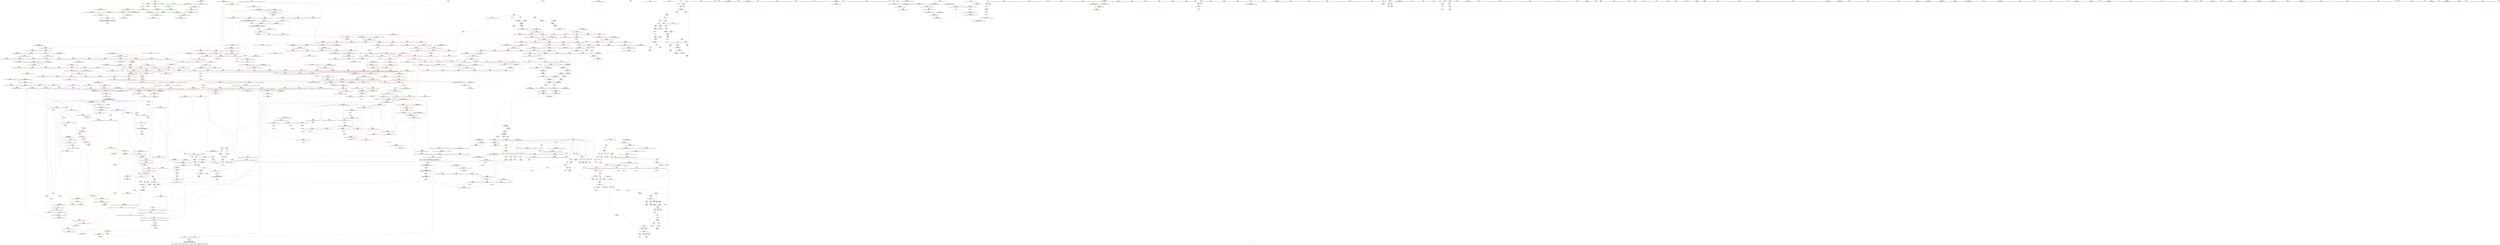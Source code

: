 digraph "SVFG" {
	label="SVFG";

	Node0x5617a47e5920 [shape=record,color=grey,label="{NodeID: 0\nNullPtr}"];
	Node0x5617a47e5920 -> Node0x5617a483d720[style=solid];
	Node0x5617a47e5920 -> Node0x5617a4858d70[style=solid];
	Node0x5617a494c2c0 [shape=record,color=black,label="{NodeID: 1882\n961 = PHI(976, )\n}"];
	Node0x5617a48451e0 [shape=record,color=blue,label="{NodeID: 775\n873\<--867\n__first.addr\<--__first\n_ZSt13__adjust_heapIPxlxN9__gnu_cxx5__ops15_Iter_less_iterEEvT_T0_S5_T1_T2_\n}"];
	Node0x5617a48451e0 -> Node0x5617a4850710[style=dashed];
	Node0x5617a48451e0 -> Node0x5617a48507e0[style=dashed];
	Node0x5617a48451e0 -> Node0x5617a48508b0[style=dashed];
	Node0x5617a48451e0 -> Node0x5617a4850980[style=dashed];
	Node0x5617a48451e0 -> Node0x5617a4850a50[style=dashed];
	Node0x5617a48451e0 -> Node0x5617a4850b20[style=dashed];
	Node0x5617a48451e0 -> Node0x5617a4850bf0[style=dashed];
	Node0x5617a483bc60 [shape=record,color=red,label="{NodeID: 443\n432\<--415\n\<--__first.addr\n_ZSt6__sortIPxN9__gnu_cxx5__ops15_Iter_less_iterEEvT_S4_T0_\n}"];
	Node0x5617a483bc60 -> Node0x5617a483f240[style=solid];
	Node0x5617a487dcc0 [shape=record,color=grey,label="{NodeID: 1218\n92 = Binary(86, 91, )\n}"];
	Node0x5617a487dcc0 -> Node0x5617a483dd20[style=solid];
	Node0x5617a482fde0 [shape=record,color=green,label="{NodeID: 111\n602\<--603\n_ZSt11__sort_heapIPxN9__gnu_cxx5__ops15_Iter_less_iterEEvT_S4_RT0_\<--_ZSt11__sort_heapIPxN9__gnu_cxx5__ops15_Iter_less_iterEEvT_S4_RT0__field_insensitive\n}"];
	Node0x5617a4851680 [shape=record,color=red,label="{NodeID: 554\n912\<--883\n\<--__secondChild\n_ZSt13__adjust_heapIPxlxN9__gnu_cxx5__ops15_Iter_less_iterEEvT_T0_S5_T1_T2_\n}"];
	Node0x5617a4851680 -> Node0x5617a4880e40[style=solid];
	Node0x5617a4834490 [shape=record,color=green,label="{NodeID: 222\n1421\<--1422\n__last.addr\<--__last.addr_field_insensitive\n_ZSt23__copy_move_backward_a2ILb1EPxS0_ET1_T0_S2_S1_\n}"];
	Node0x5617a4834490 -> Node0x5617a48573f0[style=solid];
	Node0x5617a4834490 -> Node0x5617a4848920[style=solid];
	Node0x5617a48f4590 [shape=record,color=yellow,style=double,label="{NodeID: 1772\n28V_3 = CSCHI(MR_28V_2)\npts\{27 \}\nCS[]|{<s0>35|<s1>36}}"];
	Node0x5617a48f4590:s0 -> Node0x5617a48d10c0[style=dashed,color=blue];
	Node0x5617a48f4590:s1 -> Node0x5617a48c3ec0[style=dashed,color=blue];
	Node0x5617a48570b0 [shape=record,color=red,label="{NodeID: 665\n1380\<--1379\n\<--call\n_ZSt25__unguarded_linear_insertIPxN9__gnu_cxx5__ops14_Val_less_iterEEvT_T0_\n}"];
	Node0x5617a48570b0 -> Node0x5617a48482a0[style=solid];
	Node0x5617a4842230 [shape=record,color=purple,label="{NodeID: 333\n215\<--48\n\<--.str.6\nmain\n}"];
	Node0x5617a482bc40 [shape=record,color=green,label="{NodeID: 1\n7\<--1\n__dso_handle\<--dummyObj\nGlob }"];
	Node0x5617a494c3d0 [shape=record,color=black,label="{NodeID: 1883\n970 = PHI(859, )\n}"];
	Node0x5617a494c3d0 -> Node0x5617a4851ea0[style=solid];
	Node0x5617a48452b0 [shape=record,color=blue,label="{NodeID: 776\n875\<--868\n__holeIndex.addr\<--__holeIndex\n_ZSt13__adjust_heapIPxlxN9__gnu_cxx5__ops15_Iter_less_iterEEvT_T0_S5_T1_T2_\n}"];
	Node0x5617a48452b0 -> Node0x5617a4850cc0[style=dashed];
	Node0x5617a48452b0 -> Node0x5617a4850d90[style=dashed];
	Node0x5617a48452b0 -> Node0x5617a4850e60[style=dashed];
	Node0x5617a48452b0 -> Node0x5617a4850f30[style=dashed];
	Node0x5617a48452b0 -> Node0x5617a4845930[style=dashed];
	Node0x5617a48452b0 -> Node0x5617a4845ba0[style=dashed];
	Node0x5617a48452b0 -> Node0x5617a48be8a0[style=dashed];
	Node0x5617a483bd30 [shape=record,color=red,label="{NodeID: 444\n446\<--415\n\<--__first.addr\n_ZSt6__sortIPxN9__gnu_cxx5__ops15_Iter_less_iterEEvT_S4_T0_\n|{<s0>21}}"];
	Node0x5617a483bd30:s0 -> Node0x5617a49462c0[style=solid,color=red];
	Node0x5617a487de40 [shape=record,color=grey,label="{NodeID: 1219\n1046 = Binary(1045, 329, )\n}"];
	Node0x5617a487de40 -> Node0x5617a487dfc0[style=solid];
	Node0x5617a482fee0 [shape=record,color=green,label="{NodeID: 112\n608\<--609\n__comp\<--__comp_field_insensitive\n_ZSt27__unguarded_partition_pivotIPxN9__gnu_cxx5__ops15_Iter_less_iterEET_S4_S4_T0_\n}"];
	Node0x5617a4851750 [shape=record,color=red,label="{NodeID: 555\n917\<--883\n\<--__secondChild\n_ZSt13__adjust_heapIPxlxN9__gnu_cxx5__ops15_Iter_less_iterEEvT_T0_S5_T1_T2_\n}"];
	Node0x5617a4851750 -> Node0x5617a4880cc0[style=solid];
	Node0x5617a4834560 [shape=record,color=green,label="{NodeID: 223\n1423\<--1424\n__result.addr\<--__result.addr_field_insensitive\n_ZSt23__copy_move_backward_a2ILb1EPxS0_ET1_T0_S2_S1_\n}"];
	Node0x5617a4834560 -> Node0x5617a48574c0[style=solid];
	Node0x5617a4834560 -> Node0x5617a48489f0[style=solid];
	Node0x5617a48f46f0 [shape=record,color=yellow,style=double,label="{NodeID: 1773\n28V_2 = CSCHI(MR_28V_1)\npts\{27 \}\nCS[]|{<s0>21}}"];
	Node0x5617a48f46f0:s0 -> Node0x5617a48d6e10[style=dashed,color=red];
	Node0x5617a4857180 [shape=record,color=red,label="{NodeID: 666\n1395\<--1394\n\<--call2\n_ZSt25__unguarded_linear_insertIPxN9__gnu_cxx5__ops14_Val_less_iterEEvT_T0_\n}"];
	Node0x5617a4857180 -> Node0x5617a4848510[style=solid];
	Node0x5617a4842300 [shape=record,color=purple,label="{NodeID: 334\n361\<--50\n\<--.str.7\nmain\n}"];
	Node0x5617a482bcd0 [shape=record,color=green,label="{NodeID: 2\n9\<--1\n\<--dummyObj\nCan only get source location for instruction, argument, global var or function.}"];
	Node0x5617a494c540 [shape=record,color=black,label="{NodeID: 1884\n1028 = PHI(1057, )\n}"];
	Node0x5617a494c540 -> Node0x5617a487cf30[style=solid];
	Node0x5617a4845380 [shape=record,color=blue,label="{NodeID: 777\n877\<--869\n__len.addr\<--__len\n_ZSt13__adjust_heapIPxlxN9__gnu_cxx5__ops15_Iter_less_iterEEvT_T0_S5_T1_T2_\n}"];
	Node0x5617a4845380 -> Node0x5617a48510d0[style=dashed];
	Node0x5617a4845380 -> Node0x5617a48511a0[style=dashed];
	Node0x5617a4845380 -> Node0x5617a4851270[style=dashed];
	Node0x5617a48c1320 [shape=record,color=yellow,style=double,label="{NodeID: 1552\n155V_1 = ENCHI(MR_155V_0)\npts\{831 880 1005 1220 1252 1374 \}\nFun[_ZSt11__make_heapIPxN9__gnu_cxx5__ops15_Iter_less_iterEEvT_S4_RT0_]}"];
	Node0x5617a48c1320 -> Node0x5617a484f870[style=dashed];
	Node0x5617a48c1320 -> Node0x5617a484f940[style=dashed];
	Node0x5617a483be00 [shape=record,color=red,label="{NodeID: 445\n426\<--417\n\<--__last.addr\n_ZSt6__sortIPxN9__gnu_cxx5__ops15_Iter_less_iterEEvT_S4_T0_\n}"];
	Node0x5617a483be00 -> Node0x5617a4885340[style=solid];
	Node0x5617a487dfc0 [shape=record,color=grey,label="{NodeID: 1220\n1047 = Binary(1046, 442, )\n}"];
	Node0x5617a487dfc0 -> Node0x5617a4846490[style=solid];
	Node0x5617a482ffb0 [shape=record,color=green,label="{NodeID: 113\n610\<--611\n__first.addr\<--__first.addr_field_insensitive\n_ZSt27__unguarded_partition_pivotIPxN9__gnu_cxx5__ops15_Iter_less_iterEET_S4_S4_T0_\n}"];
	Node0x5617a482ffb0 -> Node0x5617a484d720[style=solid];
	Node0x5617a482ffb0 -> Node0x5617a484d7f0[style=solid];
	Node0x5617a482ffb0 -> Node0x5617a484d8c0[style=solid];
	Node0x5617a482ffb0 -> Node0x5617a484d990[style=solid];
	Node0x5617a482ffb0 -> Node0x5617a484da60[style=solid];
	Node0x5617a482ffb0 -> Node0x5617a484db30[style=solid];
	Node0x5617a482ffb0 -> Node0x5617a485b3d0[style=solid];
	Node0x5617a4851820 [shape=record,color=red,label="{NodeID: 556\n922\<--883\n\<--__secondChild\n_ZSt13__adjust_heapIPxlxN9__gnu_cxx5__ops15_Iter_less_iterEEvT_T0_S5_T1_T2_\n}"];
	Node0x5617a4834630 [shape=record,color=green,label="{NodeID: 224\n1430\<--1431\n_ZSt12__niter_baseIPxET_S1_\<--_ZSt12__niter_baseIPxET_S1__field_insensitive\n}"];
	Node0x5617a4857250 [shape=record,color=red,label="{NodeID: 667\n1405\<--1404\n\<--call4\n_ZSt25__unguarded_linear_insertIPxN9__gnu_cxx5__ops14_Val_less_iterEEvT_T0_\n}"];
	Node0x5617a4857250 -> Node0x5617a4848780[style=solid];
	Node0x5617a48423d0 [shape=record,color=purple,label="{NodeID: 335\n1550\<--52\nllvm.global_ctors_0\<--llvm.global_ctors\nGlob }"];
	Node0x5617a48423d0 -> Node0x5617a4858b70[style=solid];
	Node0x5617a482bf80 [shape=record,color=green,label="{NodeID: 3\n34\<--1\n.str\<--dummyObj\nGlob }"];
	Node0x5617a494c680 [shape=record,color=black,label="{NodeID: 1885\n1037 = PHI(859, )\n}"];
	Node0x5617a494c680 -> Node0x5617a4852c70[style=solid];
	Node0x5617a4845450 [shape=record,color=blue,label="{NodeID: 778\n879\<--870\n__value.addr\<--__value\n_ZSt13__adjust_heapIPxlxN9__gnu_cxx5__ops15_Iter_less_iterEEvT_T0_S5_T1_T2_\n}"];
	Node0x5617a4845450 -> Node0x5617a4851d00[style=dashed];
	Node0x5617a4845450 -> Node0x5617a4851dd0[style=dashed];
	Node0x5617a4845450 -> Node0x5617a4851ea0[style=dashed];
	Node0x5617a483bed0 [shape=record,color=red,label="{NodeID: 446\n430\<--417\n\<--__last.addr\n_ZSt6__sortIPxN9__gnu_cxx5__ops15_Iter_less_iterEEvT_S4_T0_\n|{<s0>20}}"];
	Node0x5617a483bed0:s0 -> Node0x5617a494e440[style=solid,color=red];
	Node0x5617a487e140 [shape=record,color=grey,label="{NodeID: 1221\n114 = Binary(109, 113, )\n}"];
	Node0x5617a487e140 -> Node0x5617a487e2c0[style=solid];
	Node0x5617a4830080 [shape=record,color=green,label="{NodeID: 114\n612\<--613\n__last.addr\<--__last.addr_field_insensitive\n_ZSt27__unguarded_partition_pivotIPxN9__gnu_cxx5__ops15_Iter_less_iterEET_S4_S4_T0_\n}"];
	Node0x5617a4830080 -> Node0x5617a484dc00[style=solid];
	Node0x5617a4830080 -> Node0x5617a484dcd0[style=solid];
	Node0x5617a4830080 -> Node0x5617a484dda0[style=solid];
	Node0x5617a4830080 -> Node0x5617a485b4a0[style=solid];
	Node0x5617a48518f0 [shape=record,color=red,label="{NodeID: 557\n930\<--883\n\<--__secondChild\n_ZSt13__adjust_heapIPxlxN9__gnu_cxx5__ops15_Iter_less_iterEEvT_T0_S5_T1_T2_\n}"];
	Node0x5617a48518f0 -> Node0x5617a4845930[style=solid];
	Node0x5617a4834730 [shape=record,color=green,label="{NodeID: 225\n1437\<--1438\n_ZSt22__copy_move_backward_aILb1EPxS0_ET1_T0_S2_S1_\<--_ZSt22__copy_move_backward_aILb1EPxS0_ET1_T0_S2_S1__field_insensitive\n}"];
	Node0x5617a4857320 [shape=record,color=red,label="{NodeID: 668\n1428\<--1419\n\<--__first.addr\n_ZSt23__copy_move_backward_a2ILb1EPxS0_ET1_T0_S2_S1_\n|{<s0>87}}"];
	Node0x5617a4857320:s0 -> Node0x5617a49471c0[style=solid,color=red];
	Node0x5617a48424d0 [shape=record,color=purple,label="{NodeID: 336\n1551\<--52\nllvm.global_ctors_1\<--llvm.global_ctors\nGlob }"];
	Node0x5617a48424d0 -> Node0x5617a4858c70[style=solid];
	Node0x5617a482c010 [shape=record,color=green,label="{NodeID: 4\n36\<--1\n.str.1\<--dummyObj\nGlob }"];
	Node0x5617a494c7c0 [shape=record,color=black,label="{NodeID: 1886\n1050 = PHI(859, )\n}"];
	Node0x5617a494c7c0 -> Node0x5617a4852d40[style=solid];
	Node0x5617a4845520 [shape=record,color=blue,label="{NodeID: 779\n881\<--893\n__topIndex\<--\n_ZSt13__adjust_heapIPxlxN9__gnu_cxx5__ops15_Iter_less_iterEEvT_T0_S5_T1_T2_\n}"];
	Node0x5617a4845520 -> Node0x5617a4851340[style=dashed];
	Node0x5617a48c15a0 [shape=record,color=yellow,style=double,label="{NodeID: 1554\n236V_1 = ENCHI(MR_236V_0)\npts\{744 831 880 1005 1252 1374 \}\nFun[_ZSt4swapIxENSt9enable_ifIXsr6__and_ISt6__not_ISt15__is_tuple_likeIT_EESt21is_move_constructibleIS3_ESt18is_move_assignableIS3_EEE5valueEvE4typeERS3_SC_]}"];
	Node0x5617a48c15a0 -> Node0x5617a4855370[style=dashed];
	Node0x5617a48c15a0 -> Node0x5617a4855440[style=dashed];
	Node0x5617a48c15a0 -> Node0x5617a4855510[style=dashed];
	Node0x5617a483bfa0 [shape=record,color=red,label="{NodeID: 447\n431\<--417\n\<--__last.addr\n_ZSt6__sortIPxN9__gnu_cxx5__ops15_Iter_less_iterEEvT_S4_T0_\n}"];
	Node0x5617a483bfa0 -> Node0x5617a483f170[style=solid];
	Node0x5617a487e2c0 [shape=record,color=grey,label="{NodeID: 1222\n115 = Binary(114, 116, )\n}"];
	Node0x5617a487e2c0 -> Node0x5617a48590e0[style=solid];
	Node0x5617a4834b70 [shape=record,color=green,label="{NodeID: 115\n614\<--615\n__mid\<--__mid_field_insensitive\n_ZSt27__unguarded_partition_pivotIPxN9__gnu_cxx5__ops15_Iter_less_iterEET_S4_S4_T0_\n}"];
	Node0x5617a4834b70 -> Node0x5617a484de70[style=solid];
	Node0x5617a4834b70 -> Node0x5617a485b570[style=solid];
	Node0x5617a48519c0 [shape=record,color=red,label="{NodeID: 558\n937\<--883\n\<--__secondChild\n_ZSt13__adjust_heapIPxlxN9__gnu_cxx5__ops15_Iter_less_iterEEvT_T0_S5_T1_T2_\n}"];
	Node0x5617a48519c0 -> Node0x5617a4885ac0[style=solid];
	Node0x5617a4834830 [shape=record,color=green,label="{NodeID: 226\n1442\<--1443\n__it.addr\<--__it.addr_field_insensitive\n_ZSt12__miter_baseIPxET_S1_\n}"];
	Node0x5617a4834830 -> Node0x5617a4857590[style=solid];
	Node0x5617a4834830 -> Node0x5617a4848ac0[style=solid];
	Node0x5617a48f4b10 [shape=record,color=yellow,style=double,label="{NodeID: 1776\n28V_4 = CSCHI(MR_28V_2)\npts\{27 \}\nCS[]|{<s0>24}}"];
	Node0x5617a48f4b10:s0 -> Node0x5617a48b5da0[style=dashed,color=red];
	Node0x5617a48573f0 [shape=record,color=red,label="{NodeID: 669\n1432\<--1421\n\<--__last.addr\n_ZSt23__copy_move_backward_a2ILb1EPxS0_ET1_T0_S2_S1_\n|{<s0>88}}"];
	Node0x5617a48573f0:s0 -> Node0x5617a49471c0[style=solid,color=red];
	Node0x5617a48425d0 [shape=record,color=purple,label="{NodeID: 337\n1552\<--52\nllvm.global_ctors_2\<--llvm.global_ctors\nGlob }"];
	Node0x5617a48425d0 -> Node0x5617a4858d70[style=solid];
	Node0x5617a482c0a0 [shape=record,color=green,label="{NodeID: 5\n38\<--1\nstdin\<--dummyObj\nGlob }"];
	Node0x5617a494c900 [shape=record,color=black,label="{NodeID: 1887\n1098 = PHI(797, )\n}"];
	Node0x5617a48455f0 [shape=record,color=blue,label="{NodeID: 780\n883\<--895\n__secondChild\<--\n_ZSt13__adjust_heapIPxlxN9__gnu_cxx5__ops15_Iter_less_iterEEvT_T0_S5_T1_T2_\n}"];
	Node0x5617a48455f0 -> Node0x5617a4851410[style=dashed];
	Node0x5617a48455f0 -> Node0x5617a48514e0[style=dashed];
	Node0x5617a48455f0 -> Node0x5617a48519c0[style=dashed];
	Node0x5617a48455f0 -> Node0x5617a4851a90[style=dashed];
	Node0x5617a48455f0 -> Node0x5617a48456c0[style=dashed];
	Node0x5617a48455f0 -> Node0x5617a4845a00[style=dashed];
	Node0x5617a48455f0 -> Node0x5617a48beda0[style=dashed];
	Node0x5617a483c070 [shape=record,color=red,label="{NodeID: 448\n447\<--417\n\<--__last.addr\n_ZSt6__sortIPxN9__gnu_cxx5__ops15_Iter_less_iterEEvT_S4_T0_\n|{<s0>21}}"];
	Node0x5617a483c070:s0 -> Node0x5617a4946400[style=solid,color=red];
	Node0x5617a487e440 [shape=record,color=grey,label="{NodeID: 1223\n230 = Binary(228, 229, )\n}"];
	Node0x5617a487e440 -> Node0x5617a483e3a0[style=solid];
	Node0x5617a4834c40 [shape=record,color=green,label="{NodeID: 116\n616\<--617\nagg.tmp\<--agg.tmp_field_insensitive\n_ZSt27__unguarded_partition_pivotIPxN9__gnu_cxx5__ops15_Iter_less_iterEET_S4_S4_T0_\n}"];
	Node0x5617a4851a90 [shape=record,color=red,label="{NodeID: 559\n943\<--883\n\<--__secondChild\n_ZSt13__adjust_heapIPxlxN9__gnu_cxx5__ops15_Iter_less_iterEEvT_T0_S5_T1_T2_\n}"];
	Node0x5617a4851a90 -> Node0x5617a487f7c0[style=solid];
	Node0x5617a48bc5a0 [shape=record,color=black,label="{NodeID: 1334\nMR_8V_3 = PHI(MR_8V_4, MR_8V_2, )\npts\{300000 \}\n|{|<s1>14|<s2>15}}"];
	Node0x5617a48bc5a0 -> Node0x5617a48cacc0[style=dashed];
	Node0x5617a48bc5a0:s1 -> Node0x5617a48d3400[style=dashed,color=red];
	Node0x5617a48bc5a0:s2 -> Node0x5617a48c4dc0[style=dashed,color=red];
	Node0x5617a4834900 [shape=record,color=green,label="{NodeID: 227\n1451\<--1452\n__first.addr\<--__first.addr_field_insensitive\n_ZSt22__copy_move_backward_aILb1EPxS0_ET1_T0_S2_S1_\n}"];
	Node0x5617a4834900 -> Node0x5617a4857660[style=solid];
	Node0x5617a4834900 -> Node0x5617a4848b90[style=solid];
	Node0x5617a48574c0 [shape=record,color=red,label="{NodeID: 670\n1434\<--1423\n\<--__result.addr\n_ZSt23__copy_move_backward_a2ILb1EPxS0_ET1_T0_S2_S1_\n|{<s0>89}}"];
	Node0x5617a48574c0:s0 -> Node0x5617a49471c0[style=solid,color=red];
	Node0x5617a48d4fa0 [shape=record,color=yellow,style=double,label="{NodeID: 1445\n28V_1 = ENCHI(MR_28V_0)\npts\{27 \}\nFun[_ZSt4sortIPxEvT_S1_]|{<s0>18}}"];
	Node0x5617a48d4fa0:s0 -> Node0x5617a48d7570[style=dashed,color=red];
	Node0x5617a48426d0 [shape=record,color=purple,label="{NodeID: 338\n560\<--559\nadd.ptr\<--\n_ZSt22__final_insertion_sortIPxN9__gnu_cxx5__ops15_Iter_less_iterEEvT_S4_T0_\n|{<s0>26}}"];
	Node0x5617a48426d0:s0 -> Node0x5617a494e2a0[style=solid,color=red];
	Node0x5617a482c130 [shape=record,color=green,label="{NodeID: 6\n39\<--1\n.str.2\<--dummyObj\nGlob }"];
	Node0x5617a494ca10 [shape=record,color=black,label="{NodeID: 1888\n1102 = PHI(797, )\n}"];
	Node0x5617a48456c0 [shape=record,color=blue,label="{NodeID: 781\n883\<--906\n__secondChild\<--mul\n_ZSt13__adjust_heapIPxlxN9__gnu_cxx5__ops15_Iter_less_iterEEvT_T0_S5_T1_T2_\n}"];
	Node0x5617a48456c0 -> Node0x5617a4851410[style=dashed];
	Node0x5617a48456c0 -> Node0x5617a48514e0[style=dashed];
	Node0x5617a48456c0 -> Node0x5617a48515b0[style=dashed];
	Node0x5617a48456c0 -> Node0x5617a4851680[style=dashed];
	Node0x5617a48456c0 -> Node0x5617a4851750[style=dashed];
	Node0x5617a48456c0 -> Node0x5617a4851820[style=dashed];
	Node0x5617a48456c0 -> Node0x5617a48518f0[style=dashed];
	Node0x5617a48456c0 -> Node0x5617a48519c0[style=dashed];
	Node0x5617a48456c0 -> Node0x5617a4851a90[style=dashed];
	Node0x5617a48456c0 -> Node0x5617a48456c0[style=dashed];
	Node0x5617a48456c0 -> Node0x5617a4845790[style=dashed];
	Node0x5617a48456c0 -> Node0x5617a4845a00[style=dashed];
	Node0x5617a48456c0 -> Node0x5617a48beda0[style=dashed];
	Node0x5617a483c140 [shape=record,color=red,label="{NodeID: 449\n482\<--463\n\<--__first.addr\n_ZSt16__introsort_loopIPxlN9__gnu_cxx5__ops15_Iter_less_iterEEvT_S4_T0_T1_\n}"];
	Node0x5617a483c140 -> Node0x5617a483f3e0[style=solid];
	Node0x5617a487e5c0 [shape=record,color=grey,label="{NodeID: 1224\n1497 = Binary(1495, 1496, )\n}"];
	Node0x5617a487e5c0 -> Node0x5617a487fc40[style=solid];
	Node0x5617a4834d10 [shape=record,color=green,label="{NodeID: 117\n618\<--619\nagg.tmp4\<--agg.tmp4_field_insensitive\n_ZSt27__unguarded_partition_pivotIPxN9__gnu_cxx5__ops15_Iter_less_iterEET_S4_S4_T0_\n}"];
	Node0x5617a4851b60 [shape=record,color=red,label="{NodeID: 560\n948\<--883\n\<--__secondChild\n_ZSt13__adjust_heapIPxlxN9__gnu_cxx5__ops15_Iter_less_iterEEvT_T0_S5_T1_T2_\n}"];
	Node0x5617a4851b60 -> Node0x5617a487f640[style=solid];
	Node0x5617a48349d0 [shape=record,color=green,label="{NodeID: 228\n1453\<--1454\n__last.addr\<--__last.addr_field_insensitive\n_ZSt22__copy_move_backward_aILb1EPxS0_ET1_T0_S2_S1_\n}"];
	Node0x5617a48349d0 -> Node0x5617a4857730[style=solid];
	Node0x5617a48349d0 -> Node0x5617a4864600[style=solid];
	Node0x5617a48f4dd0 [shape=record,color=yellow,style=double,label="{NodeID: 1778\n28V_2 = CSCHI(MR_28V_1)\npts\{27 \}\nCS[]|{<s0>27}}"];
	Node0x5617a48f4dd0:s0 -> Node0x5617a48c2fc0[style=dashed,color=red];
	Node0x5617a4857590 [shape=record,color=red,label="{NodeID: 671\n1445\<--1442\n\<--__it.addr\n_ZSt12__miter_baseIPxET_S1_\n}"];
	Node0x5617a4857590 -> Node0x5617a4840760[style=solid];
	Node0x5617a48427a0 [shape=record,color=purple,label="{NodeID: 339\n565\<--564\nadd.ptr1\<--\n_ZSt22__final_insertion_sortIPxN9__gnu_cxx5__ops15_Iter_less_iterEEvT_S4_T0_\n|{<s0>27}}"];
	Node0x5617a48427a0:s0 -> Node0x5617a4947d80[style=solid,color=red];
	Node0x5617a482c970 [shape=record,color=green,label="{NodeID: 7\n41\<--1\n.str.3\<--dummyObj\nGlob }"];
	Node0x5617a494cb20 [shape=record,color=black,label="{NodeID: 1889\n1112 = PHI(797, )\n}"];
	Node0x5617a4845790 [shape=record,color=blue,label="{NodeID: 782\n883\<--918\n__secondChild\<--dec\n_ZSt13__adjust_heapIPxlxN9__gnu_cxx5__ops15_Iter_less_iterEEvT_T0_S5_T1_T2_\n}"];
	Node0x5617a4845790 -> Node0x5617a4851410[style=dashed];
	Node0x5617a4845790 -> Node0x5617a48514e0[style=dashed];
	Node0x5617a4845790 -> Node0x5617a4851820[style=dashed];
	Node0x5617a4845790 -> Node0x5617a48518f0[style=dashed];
	Node0x5617a4845790 -> Node0x5617a48519c0[style=dashed];
	Node0x5617a4845790 -> Node0x5617a4851a90[style=dashed];
	Node0x5617a4845790 -> Node0x5617a48456c0[style=dashed];
	Node0x5617a4845790 -> Node0x5617a4845a00[style=dashed];
	Node0x5617a4845790 -> Node0x5617a48beda0[style=dashed];
	Node0x5617a483c210 [shape=record,color=red,label="{NodeID: 450\n493\<--463\n\<--__first.addr\n_ZSt16__introsort_loopIPxlN9__gnu_cxx5__ops15_Iter_less_iterEEvT_S4_T0_T1_\n|{<s0>22}}"];
	Node0x5617a483c210:s0 -> Node0x5617a494f130[style=solid,color=red];
	Node0x5617a487e740 [shape=record,color=grey,label="{NodeID: 1225\n328 = Binary(329, 327, )\n}"];
	Node0x5617a487e740 -> Node0x5617a487ea40[style=solid];
	Node0x5617a4834de0 [shape=record,color=green,label="{NodeID: 118\n639\<--640\n_ZSt22__move_median_to_firstIPxN9__gnu_cxx5__ops15_Iter_less_iterEEvT_S4_S4_S4_T0_\<--_ZSt22__move_median_to_firstIPxN9__gnu_cxx5__ops15_Iter_less_iterEEvT_S4_S4_S4_T0__field_insensitive\n}"];
	Node0x5617a4851c30 [shape=record,color=red,label="{NodeID: 561\n957\<--883\n\<--__secondChild\n_ZSt13__adjust_heapIPxlxN9__gnu_cxx5__ops15_Iter_less_iterEEvT_T0_S5_T1_T2_\n}"];
	Node0x5617a4851c30 -> Node0x5617a487f4c0[style=solid];
	Node0x5617a48bcfa0 [shape=record,color=black,label="{NodeID: 1336\nMR_28V_3 = PHI(MR_28V_2, MR_28V_1, )\npts\{27 \}\n|{<s0>91}}"];
	Node0x5617a48bcfa0:s0 -> Node0x5617a48f6ed0[style=dashed,color=blue];
	Node0x5617a4834aa0 [shape=record,color=green,label="{NodeID: 229\n1455\<--1456\n__result.addr\<--__result.addr_field_insensitive\n_ZSt22__copy_move_backward_aILb1EPxS0_ET1_T0_S2_S1_\n}"];
	Node0x5617a4834aa0 -> Node0x5617a4857800[style=solid];
	Node0x5617a4834aa0 -> Node0x5617a48646d0[style=solid];
	Node0x5617a4857660 [shape=record,color=red,label="{NodeID: 672\n1464\<--1451\n\<--__first.addr\n_ZSt22__copy_move_backward_aILb1EPxS0_ET1_T0_S2_S1_\n|{<s0>91}}"];
	Node0x5617a4857660:s0 -> Node0x5617a49479f0[style=solid,color=red];
	Node0x5617a48d5160 [shape=record,color=yellow,style=double,label="{NodeID: 1447\n28V_1 = ENCHI(MR_28V_0)\npts\{27 \}\nFun[_ZSt13__heap_selectIPxN9__gnu_cxx5__ops15_Iter_less_iterEEvT_S4_S4_T0_]|{<s0>33|<s1>33}}"];
	Node0x5617a48d5160:s0 -> Node0x5617a48c52c0[style=dashed,color=red];
	Node0x5617a48d5160:s1 -> Node0x5617a48ce3c0[style=dashed,color=red];
	Node0x5617a4842870 [shape=record,color=purple,label="{NodeID: 340\n634\<--633\nadd.ptr1\<--\n_ZSt27__unguarded_partition_pivotIPxN9__gnu_cxx5__ops15_Iter_less_iterEET_S4_S4_T0_\n|{<s0>31}}"];
	Node0x5617a4842870:s0 -> Node0x5617a4946680[style=solid,color=red];
	Node0x5617a482ca00 [shape=record,color=green,label="{NodeID: 8\n43\<--1\nstdout\<--dummyObj\nGlob }"];
	Node0x5617a494cc30 [shape=record,color=black,label="{NodeID: 1890\n1126 = PHI(797, )\n}"];
	Node0x5617a4845860 [shape=record,color=blue,label="{NodeID: 783\n928\<--925\nadd.ptr5\<--\n_ZSt13__adjust_heapIPxlxN9__gnu_cxx5__ops15_Iter_less_iterEEvT_T0_S5_T1_T2_\n}"];
	Node0x5617a4845860 -> Node0x5617a48bd4a0[style=dashed];
	Node0x5617a483c2e0 [shape=record,color=red,label="{NodeID: 451\n504\<--463\n\<--__first.addr\n_ZSt16__introsort_loopIPxlN9__gnu_cxx5__ops15_Iter_less_iterEEvT_S4_T0_T1_\n|{<s0>23}}"];
	Node0x5617a483c2e0:s0 -> Node0x5617a494e030[style=solid,color=red];
	Node0x5617a487e8c0 [shape=record,color=grey,label="{NodeID: 1226\n629 = Binary(628, 442, )\n}"];
	Node0x5617a4834ee0 [shape=record,color=green,label="{NodeID: 119\n646\<--647\n_ZSt21__unguarded_partitionIPxN9__gnu_cxx5__ops15_Iter_less_iterEET_S4_S4_S4_T0_\<--_ZSt21__unguarded_partitionIPxN9__gnu_cxx5__ops15_Iter_less_iterEET_S4_S4_S4_T0__field_insensitive\n}"];
	Node0x5617a4851d00 [shape=record,color=red,label="{NodeID: 562\n925\<--924\n\<--call4\n_ZSt13__adjust_heapIPxlxN9__gnu_cxx5__ops15_Iter_less_iterEEvT_T0_S5_T1_T2_\n}"];
	Node0x5617a4851d00 -> Node0x5617a4845860[style=solid];
	Node0x5617a48bd4a0 [shape=record,color=black,label="{NodeID: 1337\nMR_28V_2 = PHI(MR_28V_3, MR_28V_1, )\npts\{27 \}\n|{|<s5>44}}"];
	Node0x5617a48bd4a0 -> Node0x5617a4851d00[style=dashed];
	Node0x5617a48bd4a0 -> Node0x5617a4851dd0[style=dashed];
	Node0x5617a48bd4a0 -> Node0x5617a4845860[style=dashed];
	Node0x5617a48bd4a0 -> Node0x5617a4845ad0[style=dashed];
	Node0x5617a48bd4a0 -> Node0x5617a48be3a0[style=dashed];
	Node0x5617a48bd4a0:s5 -> Node0x5617a48d3d80[style=dashed,color=red];
	Node0x5617a483ccd0 [shape=record,color=green,label="{NodeID: 230\n1457\<--1458\n__simple\<--__simple_field_insensitive\n_ZSt22__copy_move_backward_aILb1EPxS0_ET1_T0_S2_S1_\n}"];
	Node0x5617a483ccd0 -> Node0x5617a48647a0[style=solid];
	Node0x5617a4857730 [shape=record,color=red,label="{NodeID: 673\n1465\<--1453\n\<--__last.addr\n_ZSt22__copy_move_backward_aILb1EPxS0_ET1_T0_S2_S1_\n|{<s0>91}}"];
	Node0x5617a4857730:s0 -> Node0x5617a4947b00[style=solid,color=red];
	Node0x5617a4842940 [shape=record,color=purple,label="{NodeID: 341\n637\<--636\nadd.ptr2\<--\n_ZSt27__unguarded_partition_pivotIPxN9__gnu_cxx5__ops15_Iter_less_iterEET_S4_S4_T0_\n|{<s0>31}}"];
	Node0x5617a4842940:s0 -> Node0x5617a4946900[style=solid,color=red];
	Node0x5617a482ca90 [shape=record,color=green,label="{NodeID: 9\n44\<--1\n.str.4\<--dummyObj\nGlob }"];
	Node0x5617a494cd70 [shape=record,color=black,label="{NodeID: 1891\n1134 = PHI(797, )\n}"];
	Node0x5617a4845930 [shape=record,color=blue,label="{NodeID: 784\n875\<--930\n__holeIndex.addr\<--\n_ZSt13__adjust_heapIPxlxN9__gnu_cxx5__ops15_Iter_less_iterEEvT_T0_S5_T1_T2_\n}"];
	Node0x5617a4845930 -> Node0x5617a4850e60[style=dashed];
	Node0x5617a4845930 -> Node0x5617a4850f30[style=dashed];
	Node0x5617a4845930 -> Node0x5617a4845930[style=dashed];
	Node0x5617a4845930 -> Node0x5617a4845ba0[style=dashed];
	Node0x5617a4845930 -> Node0x5617a48be8a0[style=dashed];
	Node0x5617a483c3b0 [shape=record,color=red,label="{NodeID: 452\n481\<--465\n\<--__last.addr\n_ZSt16__introsort_loopIPxlN9__gnu_cxx5__ops15_Iter_less_iterEEvT_S4_T0_T1_\n}"];
	Node0x5617a483c3b0 -> Node0x5617a483f310[style=solid];
	Node0x5617a487ea40 [shape=record,color=grey,label="{NodeID: 1227\n330 = Binary(328, 116, )\n}"];
	Node0x5617a487ea40 -> Node0x5617a485a390[style=solid];
	Node0x5617a4834fe0 [shape=record,color=green,label="{NodeID: 120\n653\<--654\n__comp\<--__comp_field_insensitive\n_ZSt13__heap_selectIPxN9__gnu_cxx5__ops15_Iter_less_iterEEvT_S4_S4_T0_\n|{<s0>33|<s1>34|<s2>35}}"];
	Node0x5617a4834fe0:s0 -> Node0x5617a4948ec0[style=solid,color=red];
	Node0x5617a4834fe0:s1 -> Node0x5617a494f460[style=solid,color=red];
	Node0x5617a4834fe0:s2 -> Node0x5617a49488d0[style=solid,color=red];
	Node0x5617a4851dd0 [shape=record,color=red,label="{NodeID: 563\n952\<--951\n\<--call15\n_ZSt13__adjust_heapIPxlxN9__gnu_cxx5__ops15_Iter_less_iterEEvT_T0_S5_T1_T2_\n}"];
	Node0x5617a4851dd0 -> Node0x5617a4845ad0[style=solid];
	Node0x5617a483cda0 [shape=record,color=green,label="{NodeID: 231\n1468\<--1469\n_ZNSt20__copy_move_backwardILb1ELb1ESt26random_access_iterator_tagE13__copy_move_bIxEEPT_PKS3_S6_S4_\<--_ZNSt20__copy_move_backwardILb1ELb1ESt26random_access_iterator_tagE13__copy_move_bIxEEPT_PKS3_S6_S4__field_insensitive\n}"];
	Node0x5617a48f51f0 [shape=record,color=yellow,style=double,label="{NodeID: 1781\n28V_2 = CSCHI(MR_28V_1)\npts\{27 \}\nCS[]|{<s0>30}}"];
	Node0x5617a48f51f0:s0 -> Node0x5617a48c3ec0[style=dashed,color=red];
	Node0x5617a4857800 [shape=record,color=red,label="{NodeID: 674\n1466\<--1455\n\<--__result.addr\n_ZSt22__copy_move_backward_aILb1EPxS0_ET1_T0_S2_S1_\n|{<s0>91}}"];
	Node0x5617a4857800:s0 -> Node0x5617a4947c40[style=solid,color=red];
	Node0x5617a4842a10 [shape=record,color=purple,label="{NodeID: 342\n642\<--641\nadd.ptr3\<--\n_ZSt27__unguarded_partition_pivotIPxN9__gnu_cxx5__ops15_Iter_less_iterEET_S4_S4_T0_\n|{<s0>32}}"];
	Node0x5617a4842a10:s0 -> Node0x5617a49502d0[style=solid,color=red];
	Node0x5617a482cb20 [shape=record,color=green,label="{NodeID: 10\n46\<--1\n.str.5\<--dummyObj\nGlob }"];
	Node0x5617a494ceb0 [shape=record,color=black,label="{NodeID: 1892\n1166 = PHI(797, )\n}"];
	Node0x5617a4845a00 [shape=record,color=blue,label="{NodeID: 785\n883\<--945\n__secondChild\<--mul12\n_ZSt13__adjust_heapIPxlxN9__gnu_cxx5__ops15_Iter_less_iterEEvT_T0_S5_T1_T2_\n}"];
	Node0x5617a4845a00 -> Node0x5617a4851b60[style=dashed];
	Node0x5617a4845a00 -> Node0x5617a4851c30[style=dashed];
	Node0x5617a4845a00 -> Node0x5617a48beda0[style=dashed];
	Node0x5617a483c480 [shape=record,color=red,label="{NodeID: 453\n494\<--465\n\<--__last.addr\n_ZSt16__introsort_loopIPxlN9__gnu_cxx5__ops15_Iter_less_iterEEvT_S4_T0_T1_\n|{<s0>22}}"];
	Node0x5617a483c480:s0 -> Node0x5617a494f240[style=solid,color=red];
	Node0x5617a487ebc0 [shape=record,color=grey,label="{NodeID: 1228\n628 = Binary(627, 437, )\n}"];
	Node0x5617a487ebc0 -> Node0x5617a487e8c0[style=solid];
	Node0x5617a48350b0 [shape=record,color=green,label="{NodeID: 121\n655\<--656\n__first.addr\<--__first.addr_field_insensitive\n_ZSt13__heap_selectIPxN9__gnu_cxx5__ops15_Iter_less_iterEEvT_S4_S4_T0_\n}"];
	Node0x5617a48350b0 -> Node0x5617a484df40[style=solid];
	Node0x5617a48350b0 -> Node0x5617a484e010[style=solid];
	Node0x5617a48350b0 -> Node0x5617a484e0e0[style=solid];
	Node0x5617a48350b0 -> Node0x5617a485b640[style=solid];
	Node0x5617a4851ea0 [shape=record,color=red,label="{NodeID: 564\n971\<--970\n\<--call20\n_ZSt13__adjust_heapIPxlxN9__gnu_cxx5__ops15_Iter_less_iterEEvT_T0_S5_T1_T2_\n|{<s0>50}}"];
	Node0x5617a4851ea0:s0 -> Node0x5617a4945c80[style=solid,color=red];
	Node0x5617a483cea0 [shape=record,color=green,label="{NodeID: 232\n1473\<--1474\n__it.addr\<--__it.addr_field_insensitive\n_ZSt12__niter_baseIPxET_S1_\n}"];
	Node0x5617a483cea0 -> Node0x5617a48578d0[style=solid];
	Node0x5617a483cea0 -> Node0x5617a4864870[style=solid];
	Node0x5617a48f5350 [shape=record,color=yellow,style=double,label="{NodeID: 1782\n28V_3 = CSCHI(MR_28V_2)\npts\{27 \}\nCS[]|{<s0>22}}"];
	Node0x5617a48f5350:s0 -> Node0x5617a48b93a0[style=dashed,color=blue];
	Node0x5617a48578d0 [shape=record,color=red,label="{NodeID: 675\n1476\<--1473\n\<--__it.addr\n_ZSt12__niter_baseIPxET_S1_\n}"];
	Node0x5617a48578d0 -> Node0x5617a4840900[style=solid];
	Node0x5617a4842ae0 [shape=record,color=purple,label="{NodeID: 343\n693\<--692\nincdec.ptr\<--\n_ZSt13__heap_selectIPxN9__gnu_cxx5__ops15_Iter_less_iterEEvT_S4_S4_T0_\n}"];
	Node0x5617a4842ae0 -> Node0x5617a485b980[style=solid];
	Node0x5617a482cc20 [shape=record,color=green,label="{NodeID: 11\n48\<--1\n.str.6\<--dummyObj\nGlob }"];
	Node0x5617a494cff0 [shape=record,color=black,label="{NodeID: 1893\n1178 = PHI(797, )\n}"];
	Node0x5617a4845ad0 [shape=record,color=blue,label="{NodeID: 786\n955\<--952\nadd.ptr16\<--\n_ZSt13__adjust_heapIPxlxN9__gnu_cxx5__ops15_Iter_less_iterEEvT_T0_S5_T1_T2_\n}"];
	Node0x5617a4845ad0 -> Node0x5617a48be3a0[style=dashed];
	Node0x5617a483c550 [shape=record,color=red,label="{NodeID: 454\n495\<--465\n\<--__last.addr\n_ZSt16__introsort_loopIPxlN9__gnu_cxx5__ops15_Iter_less_iterEEvT_S4_T0_T1_\n|{<s0>22}}"];
	Node0x5617a483c550:s0 -> Node0x5617a494f350[style=solid,color=red];
	Node0x5617a487ed40 [shape=record,color=grey,label="{NodeID: 1229\n627 = Binary(625, 626, )\n}"];
	Node0x5617a487ed40 -> Node0x5617a487ebc0[style=solid];
	Node0x5617a4835180 [shape=record,color=green,label="{NodeID: 122\n657\<--658\n__middle.addr\<--__middle.addr_field_insensitive\n_ZSt13__heap_selectIPxN9__gnu_cxx5__ops15_Iter_less_iterEEvT_S4_S4_T0_\n}"];
	Node0x5617a4835180 -> Node0x5617a484e1b0[style=solid];
	Node0x5617a4835180 -> Node0x5617a484e280[style=solid];
	Node0x5617a4835180 -> Node0x5617a484e350[style=solid];
	Node0x5617a4835180 -> Node0x5617a485b710[style=solid];
	Node0x5617a4851f70 [shape=record,color=red,label="{NodeID: 565\n981\<--978\n\<--__t.addr\n_ZSt4moveIRN9__gnu_cxx5__ops15_Iter_less_iterEEONSt16remove_referenceIT_E4typeEOS5_\n}"];
	Node0x5617a4851f70 -> Node0x5617a4840350[style=solid];
	Node0x5617a48be3a0 [shape=record,color=black,label="{NodeID: 1340\nMR_28V_5 = PHI(MR_28V_4, MR_28V_2, MR_28V_2, )\npts\{27 \}\n|{|<s1>50}}"];
	Node0x5617a48be3a0 -> Node0x5617a4851ea0[style=dashed];
	Node0x5617a48be3a0:s1 -> Node0x5617a48b8ea0[style=dashed,color=red];
	Node0x5617a483cf70 [shape=record,color=green,label="{NodeID: 233\n1482\<--1483\n__first.addr\<--__first.addr_field_insensitive\n_ZNSt20__copy_move_backwardILb1ELb1ESt26random_access_iterator_tagE13__copy_move_bIxEEPT_PKS3_S6_S4_\n}"];
	Node0x5617a483cf70 -> Node0x5617a48579a0[style=solid];
	Node0x5617a483cf70 -> Node0x5617a4857a70[style=solid];
	Node0x5617a483cf70 -> Node0x5617a4864940[style=solid];
	Node0x5617a48f54b0 [shape=record,color=yellow,style=double,label="{NodeID: 1783\n28V_2 = CSCHI(MR_28V_1)\npts\{27 \}\nCS[]|{<s0>32}}"];
	Node0x5617a48f54b0:s0 -> Node0x5617a48c66c0[style=dashed,color=red];
	Node0x5617a48579a0 [shape=record,color=red,label="{NodeID: 676\n1494\<--1482\n\<--__first.addr\n_ZNSt20__copy_move_backwardILb1ELb1ESt26random_access_iterator_tagE13__copy_move_bIxEEPT_PKS3_S6_S4_\n}"];
	Node0x5617a48579a0 -> Node0x5617a4840aa0[style=solid];
	Node0x5617a4842bb0 [shape=record,color=purple,label="{NodeID: 344\n720\<--719\nincdec.ptr\<--\n_ZSt11__sort_heapIPxN9__gnu_cxx5__ops15_Iter_less_iterEEvT_S4_RT0_\n}"];
	Node0x5617a4842bb0 -> Node0x5617a485bcc0[style=solid];
	Node0x5617a482cd20 [shape=record,color=green,label="{NodeID: 12\n50\<--1\n.str.7\<--dummyObj\nGlob }"];
	Node0x5617a494d0c0 [shape=record,color=black,label="{NodeID: 1894\n1224 = PHI(859, )\n}"];
	Node0x5617a494d0c0 -> Node0x5617a4855370[style=solid];
	Node0x5617a4845ba0 [shape=record,color=blue,label="{NodeID: 787\n875\<--958\n__holeIndex.addr\<--sub17\n_ZSt13__adjust_heapIPxlxN9__gnu_cxx5__ops15_Iter_less_iterEEvT_T0_S5_T1_T2_\n}"];
	Node0x5617a4845ba0 -> Node0x5617a48be8a0[style=dashed];
	Node0x5617a483c620 [shape=record,color=red,label="{NodeID: 455\n505\<--465\n\<--__last.addr\n_ZSt16__introsort_loopIPxlN9__gnu_cxx5__ops15_Iter_less_iterEEvT_S4_T0_T1_\n|{<s0>23}}"];
	Node0x5617a483c620:s0 -> Node0x5617a494e100[style=solid,color=red];
	Node0x5617a487eec0 [shape=record,color=grey,label="{NodeID: 1230\n336 = Binary(335, 90, )\n|{<s0>15}}"];
	Node0x5617a487eec0:s0 -> Node0x5617a4948a50[style=solid,color=red];
	Node0x5617a4835250 [shape=record,color=green,label="{NodeID: 123\n659\<--660\n__last.addr\<--__last.addr_field_insensitive\n_ZSt13__heap_selectIPxN9__gnu_cxx5__ops15_Iter_less_iterEEvT_S4_S4_T0_\n}"];
	Node0x5617a4835250 -> Node0x5617a484e420[style=solid];
	Node0x5617a4835250 -> Node0x5617a485b7e0[style=solid];
	Node0x5617a4852040 [shape=record,color=red,label="{NodeID: 566\n990\<--987\nthis1\<--this.addr\n_ZN9__gnu_cxx5__ops14_Iter_less_valC2ENS0_15_Iter_less_iterE\n}"];
	Node0x5617a48be8a0 [shape=record,color=black,label="{NodeID: 1341\nMR_169V_6 = PHI(MR_169V_5, MR_169V_3, MR_169V_3, )\npts\{876 \}\n}"];
	Node0x5617a48be8a0 -> Node0x5617a4851000[style=dashed];
	Node0x5617a483d040 [shape=record,color=green,label="{NodeID: 234\n1484\<--1485\n__last.addr\<--__last.addr_field_insensitive\n_ZNSt20__copy_move_backwardILb1ELb1ESt26random_access_iterator_tagE13__copy_move_bIxEEPT_PKS3_S6_S4_\n}"];
	Node0x5617a483d040 -> Node0x5617a4857b40[style=solid];
	Node0x5617a483d040 -> Node0x5617a4864a10[style=solid];
	Node0x5617a48f5610 [shape=record,color=yellow,style=double,label="{NodeID: 1784\n28V_3 = CSCHI(MR_28V_2)\npts\{27 \}\nCS[]|{<s0>23}}"];
	Node0x5617a48f5610:s0 -> Node0x5617a48f4b10[style=dashed,color=blue];
	Node0x5617a4857a70 [shape=record,color=red,label="{NodeID: 677\n1508\<--1482\n\<--__first.addr\n_ZNSt20__copy_move_backwardILb1ELb1ESt26random_access_iterator_tagE13__copy_move_bIxEEPT_PKS3_S6_S4_\n}"];
	Node0x5617a4857a70 -> Node0x5617a4840c40[style=solid];
	Node0x5617a48d55f0 [shape=record,color=yellow,style=double,label="{NodeID: 1452\n28V_1 = ENCHI(MR_28V_0)\npts\{27 \}\nFun[_ZSt23__copy_move_backward_a2ILb1EPxS0_ET1_T0_S2_S1_]|{<s0>90}}"];
	Node0x5617a48d55f0:s0 -> Node0x5617a48d9dd0[style=dashed,color=red];
	Node0x5617a4842c80 [shape=record,color=purple,label="{NodeID: 345\n1169\<--1168\nincdec.ptr\<--\n_ZSt21__unguarded_partitionIPxN9__gnu_cxx5__ops15_Iter_less_iterEET_S4_S4_S4_T0_\n}"];
	Node0x5617a4842c80 -> Node0x5617a4846e50[style=solid];
	Node0x5617a482ce20 [shape=record,color=green,label="{NodeID: 13\n53\<--1\n\<--dummyObj\nCan only get source location for instruction, argument, global var or function.}"];
	Node0x5617a494d190 [shape=record,color=black,label="{NodeID: 1895\n1228 = PHI(859, )\n}"];
	Node0x5617a494d190 -> Node0x5617a4855440[style=solid];
	Node0x5617a4845c70 [shape=record,color=blue,label="{NodeID: 788\n978\<--977\n__t.addr\<--__t\n_ZSt4moveIRN9__gnu_cxx5__ops15_Iter_less_iterEEONSt16remove_referenceIT_E4typeEOS5_\n}"];
	Node0x5617a4845c70 -> Node0x5617a4851f70[style=dashed];
	Node0x5617a483c6f0 [shape=record,color=red,label="{NodeID: 456\n511\<--465\n\<--__last.addr\n_ZSt16__introsort_loopIPxlN9__gnu_cxx5__ops15_Iter_less_iterEEvT_S4_T0_T1_\n|{<s0>24}}"];
	Node0x5617a483c6f0:s0 -> Node0x5617a494e440[style=solid,color=red];
	Node0x5617a487f040 [shape=record,color=grey,label="{NodeID: 1231\n219 = Binary(218, 90, )\n}"];
	Node0x5617a487f040 -> Node0x5617a4859900[style=solid];
	Node0x5617a4835320 [shape=record,color=green,label="{NodeID: 124\n661\<--662\n__i\<--__i_field_insensitive\n_ZSt13__heap_selectIPxN9__gnu_cxx5__ops15_Iter_less_iterEEvT_S4_S4_T0_\n}"];
	Node0x5617a4835320 -> Node0x5617a484e4f0[style=solid];
	Node0x5617a4835320 -> Node0x5617a484e5c0[style=solid];
	Node0x5617a4835320 -> Node0x5617a484e690[style=solid];
	Node0x5617a4835320 -> Node0x5617a484e760[style=solid];
	Node0x5617a4835320 -> Node0x5617a485b8b0[style=solid];
	Node0x5617a4835320 -> Node0x5617a485b980[style=solid];
	Node0x5617a4852110 [shape=record,color=red,label="{NodeID: 567\n1025\<--998\n\<--__first.addr\n_ZSt11__push_heapIPxlxN9__gnu_cxx5__ops14_Iter_less_valEEvT_T0_S5_T1_RT2_\n}"];
	Node0x5617a4852110 -> Node0x5617a4843d90[style=solid];
	Node0x5617a48beda0 [shape=record,color=black,label="{NodeID: 1342\nMR_177V_8 = PHI(MR_177V_7, MR_177V_3, MR_177V_3, )\npts\{884 \}\n}"];
	Node0x5617a483d110 [shape=record,color=green,label="{NodeID: 235\n1486\<--1487\n__result.addr\<--__result.addr_field_insensitive\n_ZNSt20__copy_move_backwardILb1ELb1ESt26random_access_iterator_tagE13__copy_move_bIxEEPT_PKS3_S6_S4_\n}"];
	Node0x5617a483d110 -> Node0x5617a4857c10[style=solid];
	Node0x5617a483d110 -> Node0x5617a4857ce0[style=solid];
	Node0x5617a483d110 -> Node0x5617a4864ae0[style=solid];
	Node0x5617a4857b40 [shape=record,color=red,label="{NodeID: 678\n1493\<--1484\n\<--__last.addr\n_ZNSt20__copy_move_backwardILb1ELb1ESt26random_access_iterator_tagE13__copy_move_bIxEEPT_PKS3_S6_S4_\n}"];
	Node0x5617a4857b40 -> Node0x5617a48409d0[style=solid];
	Node0x5617a4842d50 [shape=record,color=purple,label="{NodeID: 346\n1173\<--1172\nincdec.ptr3\<--\n_ZSt21__unguarded_partitionIPxN9__gnu_cxx5__ops15_Iter_less_iterEET_S4_S4_S4_T0_\n}"];
	Node0x5617a4842d50 -> Node0x5617a4846f20[style=solid];
	Node0x5617a482cf20 [shape=record,color=green,label="{NodeID: 14\n90\<--1\n\<--dummyObj\nCan only get source location for instruction, argument, global var or function.}"];
	Node0x5617a494d260 [shape=record,color=black,label="{NodeID: 1896\n1232 = PHI(859, )\n}"];
	Node0x5617a494d260 -> Node0x5617a4855510[style=solid];
	Node0x5617a4845d40 [shape=record,color=blue,label="{NodeID: 789\n987\<--984\nthis.addr\<--this\n_ZN9__gnu_cxx5__ops14_Iter_less_valC2ENS0_15_Iter_less_iterE\n}"];
	Node0x5617a4845d40 -> Node0x5617a4852040[style=dashed];
	Node0x5617a483c7c0 [shape=record,color=red,label="{NodeID: 457\n490\<--467\n\<--__depth_limit.addr\n_ZSt16__introsort_loopIPxlN9__gnu_cxx5__ops15_Iter_less_iterEEvT_S4_T0_T1_\n}"];
	Node0x5617a483c7c0 -> Node0x5617a4884d40[style=solid];
	Node0x5617a487f1c0 [shape=record,color=grey,label="{NodeID: 1232\n793 = Binary(792, 502, )\n}"];
	Node0x5617a487f1c0 -> Node0x5617a485c270[style=solid];
	Node0x5617a48353f0 [shape=record,color=green,label="{NodeID: 125\n669\<--670\n_ZSt11__make_heapIPxN9__gnu_cxx5__ops15_Iter_less_iterEEvT_S4_RT0_\<--_ZSt11__make_heapIPxN9__gnu_cxx5__ops15_Iter_less_iterEEvT_S4_RT0__field_insensitive\n}"];
	Node0x5617a48521e0 [shape=record,color=red,label="{NodeID: 568\n1034\<--998\n\<--__first.addr\n_ZSt11__push_heapIPxlxN9__gnu_cxx5__ops14_Iter_less_valEEvT_T0_S5_T1_RT2_\n}"];
	Node0x5617a48521e0 -> Node0x5617a4843e60[style=solid];
	Node0x5617a48bf2a0 [shape=record,color=black,label="{NodeID: 1343\nMR_28V_3 = PHI(MR_28V_6, MR_28V_1, )\npts\{27 \}\n|{|<s2>72|<s3>74|<s4>77|<s5>77}}"];
	Node0x5617a48bf2a0 -> Node0x5617a4856140[style=dashed];
	Node0x5617a48bf2a0 -> Node0x5617a48cd4c0[style=dashed];
	Node0x5617a48bf2a0:s2 -> Node0x5617a48d3d80[style=dashed,color=red];
	Node0x5617a48bf2a0:s3 -> Node0x5617a48d6a60[style=dashed,color=red];
	Node0x5617a48bf2a0:s4 -> Node0x5617a48570b0[style=dashed,color=red];
	Node0x5617a48bf2a0:s5 -> Node0x5617a48b5590[style=dashed,color=red];
	Node0x5617a483d1e0 [shape=record,color=green,label="{NodeID: 236\n1488\<--1489\n_Num\<--_Num_field_insensitive\n_ZNSt20__copy_move_backwardILb1ELb1ESt26random_access_iterator_tagE13__copy_move_bIxEEPT_PKS3_S6_S4_\n}"];
	Node0x5617a483d1e0 -> Node0x5617a4857db0[style=solid];
	Node0x5617a483d1e0 -> Node0x5617a4857e80[style=solid];
	Node0x5617a483d1e0 -> Node0x5617a4857f50[style=solid];
	Node0x5617a483d1e0 -> Node0x5617a4858020[style=solid];
	Node0x5617a483d1e0 -> Node0x5617a4864bb0[style=solid];
	Node0x5617a4857c10 [shape=record,color=red,label="{NodeID: 679\n1503\<--1486\n\<--__result.addr\n_ZNSt20__copy_move_backwardILb1ELb1ESt26random_access_iterator_tagE13__copy_move_bIxEEPT_PKS3_S6_S4_\n}"];
	Node0x5617a4857c10 -> Node0x5617a48440d0[style=solid];
	Node0x5617a4842e20 [shape=record,color=purple,label="{NodeID: 347\n1181\<--1180\nincdec.ptr7\<--\n_ZSt21__unguarded_partitionIPxN9__gnu_cxx5__ops15_Iter_less_iterEET_S4_S4_S4_T0_\n}"];
	Node0x5617a4842e20 -> Node0x5617a4846ff0[style=solid];
	Node0x5617a482d020 [shape=record,color=green,label="{NodeID: 15\n104\<--1\n\<--dummyObj\nCan only get source location for instruction, argument, global var or function.|{<s0>43}}"];
	Node0x5617a482d020:s0 -> Node0x5617a49454d0[style=solid,color=red];
	Node0x5617a494d330 [shape=record,color=black,label="{NodeID: 1897\n1276 = PHI(797, )\n}"];
	Node0x5617a4845e10 [shape=record,color=blue,label="{NodeID: 790\n998\<--993\n__first.addr\<--__first\n_ZSt11__push_heapIPxlxN9__gnu_cxx5__ops14_Iter_less_valEEvT_T0_S5_T1_RT2_\n}"];
	Node0x5617a4845e10 -> Node0x5617a4852110[style=dashed];
	Node0x5617a4845e10 -> Node0x5617a48521e0[style=dashed];
	Node0x5617a4845e10 -> Node0x5617a48522b0[style=dashed];
	Node0x5617a4845e10 -> Node0x5617a4852380[style=dashed];
	Node0x5617a483c890 [shape=record,color=red,label="{NodeID: 458\n500\<--467\n\<--__depth_limit.addr\n_ZSt16__introsort_loopIPxlN9__gnu_cxx5__ops15_Iter_less_iterEEvT_S4_T0_T1_\n}"];
	Node0x5617a483c890 -> Node0x5617a487f340[style=solid];
	Node0x5617a487f340 [shape=record,color=grey,label="{NodeID: 1233\n501 = Binary(500, 502, )\n}"];
	Node0x5617a487f340 -> Node0x5617a485ac80[style=solid];
	Node0x5617a48354f0 [shape=record,color=green,label="{NodeID: 126\n681\<--682\n_ZNK9__gnu_cxx5__ops15_Iter_less_iterclIPxS3_EEbT_T0_\<--_ZNK9__gnu_cxx5__ops15_Iter_less_iterclIPxS3_EEbT_T0__field_insensitive\n}"];
	Node0x5617a48522b0 [shape=record,color=red,label="{NodeID: 569\n1039\<--998\n\<--__first.addr\n_ZSt11__push_heapIPxlxN9__gnu_cxx5__ops14_Iter_less_valEEvT_T0_S5_T1_RT2_\n}"];
	Node0x5617a48522b0 -> Node0x5617a4843f30[style=solid];
	Node0x5617a483d2b0 [shape=record,color=green,label="{NodeID: 237\n1513\<--1514\nllvm.memmove.p0i8.p0i8.i64\<--llvm.memmove.p0i8.p0i8.i64_field_insensitive\n}"];
	Node0x5617a4857ce0 [shape=record,color=red,label="{NodeID: 680\n1516\<--1486\n\<--__result.addr\n_ZNSt20__copy_move_backwardILb1ELb1ESt26random_access_iterator_tagE13__copy_move_bIxEEPT_PKS3_S6_S4_\n}"];
	Node0x5617a4857ce0 -> Node0x5617a48441a0[style=solid];
	Node0x5617a4842ef0 [shape=record,color=purple,label="{NodeID: 348\n1194\<--1193\nincdec.ptr9\<--\n_ZSt21__unguarded_partitionIPxN9__gnu_cxx5__ops15_Iter_less_iterEET_S4_S4_S4_T0_\n}"];
	Node0x5617a4842ef0 -> Node0x5617a48470c0[style=solid];
	Node0x5617a482d120 [shape=record,color=green,label="{NodeID: 16\n116\<--1\n\<--dummyObj\nCan only get source location for instruction, argument, global var or function.}"];
	Node0x5617a494d400 [shape=record,color=black,label="{NodeID: 1898\n1279 = PHI(859, )\n}"];
	Node0x5617a494d400 -> Node0x5617a4856140[style=solid];
	Node0x5617a4845ee0 [shape=record,color=blue,label="{NodeID: 791\n1000\<--994\n__holeIndex.addr\<--__holeIndex\n_ZSt11__push_heapIPxlxN9__gnu_cxx5__ops14_Iter_less_valEEvT_T0_S5_T1_RT2_\n}"];
	Node0x5617a4845ee0 -> Node0x5617a4852450[style=dashed];
	Node0x5617a4845ee0 -> Node0x5617a48b84a0[style=dashed];
	Node0x5617a483c960 [shape=record,color=red,label="{NodeID: 459\n512\<--467\n\<--__depth_limit.addr\n_ZSt16__introsort_loopIPxlN9__gnu_cxx5__ops15_Iter_less_iterEEvT_S4_T0_T1_\n|{<s0>24}}"];
	Node0x5617a483c960:s0 -> Node0x5617a494e510[style=solid,color=red];
	Node0x5617a487f4c0 [shape=record,color=grey,label="{NodeID: 1234\n958 = Binary(957, 329, )\n}"];
	Node0x5617a487f4c0 -> Node0x5617a4845ba0[style=solid];
	Node0x5617a48355f0 [shape=record,color=green,label="{NodeID: 127\n688\<--689\n_ZSt10__pop_heapIPxN9__gnu_cxx5__ops15_Iter_less_iterEEvT_S4_S4_RT0_\<--_ZSt10__pop_heapIPxN9__gnu_cxx5__ops15_Iter_less_iterEEvT_S4_S4_RT0__field_insensitive\n}"];
	Node0x5617a4852380 [shape=record,color=red,label="{NodeID: 570\n1052\<--998\n\<--__first.addr\n_ZSt11__push_heapIPxlxN9__gnu_cxx5__ops14_Iter_less_valEEvT_T0_S5_T1_RT2_\n}"];
	Node0x5617a4852380 -> Node0x5617a4844000[style=solid];
	Node0x5617a483d3b0 [shape=record,color=green,label="{NodeID: 238\n1530\<--1531\nthis.addr\<--this.addr_field_insensitive\n_ZNK9__gnu_cxx5__ops14_Val_less_iterclIxPxEEbRT_T0_\n}"];
	Node0x5617a483d3b0 -> Node0x5617a48580f0[style=solid];
	Node0x5617a483d3b0 -> Node0x5617a4864d50[style=solid];
	Node0x5617a4857db0 [shape=record,color=red,label="{NodeID: 681\n1500\<--1488\n\<--_Num\n_ZNSt20__copy_move_backwardILb1ELb1ESt26random_access_iterator_tagE13__copy_move_bIxEEPT_PKS3_S6_S4_\n}"];
	Node0x5617a4857db0 -> Node0x5617a48854c0[style=solid];
	Node0x5617a4842fc0 [shape=record,color=purple,label="{NodeID: 349\n1267\<--1266\nadd.ptr\<--\n_ZSt16__insertion_sortIPxN9__gnu_cxx5__ops15_Iter_less_iterEEvT_S4_T0_\n}"];
	Node0x5617a4842fc0 -> Node0x5617a48478e0[style=solid];
	Node0x5617a482d220 [shape=record,color=green,label="{NodeID: 17\n200\<--1\n\<--dummyObj\nCan only get source location for instruction, argument, global var or function.}"];
	Node0x5617a494d4d0 [shape=record,color=black,label="{NodeID: 1899\n1286 = PHI(1343, )\n}"];
	Node0x5617a4845fb0 [shape=record,color=blue,label="{NodeID: 792\n1002\<--995\n__topIndex.addr\<--__topIndex\n_ZSt11__push_heapIPxlxN9__gnu_cxx5__ops14_Iter_less_valEEvT_T0_S5_T1_RT2_\n}"];
	Node0x5617a4845fb0 -> Node0x5617a4852860[style=dashed];
	Node0x5617a483ca30 [shape=record,color=red,label="{NodeID: 460\n510\<--471\n\<--__cut\n_ZSt16__introsort_loopIPxlN9__gnu_cxx5__ops15_Iter_less_iterEEvT_S4_T0_T1_\n|{<s0>24}}"];
	Node0x5617a483ca30:s0 -> Node0x5617a494e370[style=solid,color=red];
	Node0x5617a487f640 [shape=record,color=grey,label="{NodeID: 1235\n949 = Binary(948, 329, )\n}"];
	Node0x5617a48356f0 [shape=record,color=green,label="{NodeID: 128\n701\<--702\n__first.addr\<--__first.addr_field_insensitive\n_ZSt11__sort_heapIPxN9__gnu_cxx5__ops15_Iter_less_iterEEvT_S4_RT0_\n}"];
	Node0x5617a48356f0 -> Node0x5617a484e830[style=solid];
	Node0x5617a48356f0 -> Node0x5617a484e900[style=solid];
	Node0x5617a48356f0 -> Node0x5617a485ba50[style=solid];
	Node0x5617a4852450 [shape=record,color=red,label="{NodeID: 571\n1015\<--1000\n\<--__holeIndex.addr\n_ZSt11__push_heapIPxlxN9__gnu_cxx5__ops14_Iter_less_valEEvT_T0_S5_T1_RT2_\n}"];
	Node0x5617a4852450 -> Node0x5617a487ff40[style=solid];
	Node0x5617a48c01a0 [shape=record,color=black,label="{NodeID: 1346\nMR_220V_5 = PHI(MR_220V_6, MR_220V_4, )\npts\{1156 \}\n}"];
	Node0x5617a48c01a0 -> Node0x5617a48548e0[style=dashed];
	Node0x5617a48c01a0 -> Node0x5617a48549b0[style=dashed];
	Node0x5617a48c01a0 -> Node0x5617a4854a80[style=dashed];
	Node0x5617a48c01a0 -> Node0x5617a4854b50[style=dashed];
	Node0x5617a48c01a0 -> Node0x5617a4854c20[style=dashed];
	Node0x5617a48c01a0 -> Node0x5617a4846f20[style=dashed];
	Node0x5617a48c01a0 -> Node0x5617a4846ff0[style=dashed];
	Node0x5617a483d480 [shape=record,color=green,label="{NodeID: 239\n1532\<--1533\n__val.addr\<--__val.addr_field_insensitive\n_ZNK9__gnu_cxx5__ops14_Val_less_iterclIxPxEEbRT_T0_\n}"];
	Node0x5617a483d480 -> Node0x5617a48581c0[style=solid];
	Node0x5617a483d480 -> Node0x5617a4864e20[style=solid];
	Node0x5617a4857e80 [shape=record,color=red,label="{NodeID: 682\n1504\<--1488\n\<--_Num\n_ZNSt20__copy_move_backwardILb1ELb1ESt26random_access_iterator_tagE13__copy_move_bIxEEPT_PKS3_S6_S4_\n}"];
	Node0x5617a4857e80 -> Node0x5617a4880240[style=solid];
	Node0x5617a4843090 [shape=record,color=purple,label="{NodeID: 350\n1285\<--1284\nadd.ptr4\<--\n_ZSt16__insertion_sortIPxN9__gnu_cxx5__ops15_Iter_less_iterEEvT_S4_T0_\n|{<s0>74}}"];
	Node0x5617a4843090:s0 -> Node0x5617a4946180[style=solid,color=red];
	Node0x5617a482d320 [shape=record,color=green,label="{NodeID: 18\n269\<--1\n\<--dummyObj\nCan only get source location for instruction, argument, global var or function.}"];
	Node0x5617a494d5a0 [shape=record,color=black,label="{NodeID: 1900\n1289 = PHI(859, )\n}"];
	Node0x5617a494d5a0 -> Node0x5617a4856210[style=solid];
	Node0x5617a4846080 [shape=record,color=blue,label="{NodeID: 793\n1004\<--996\n__value.addr\<--__value\n_ZSt11__push_heapIPxlxN9__gnu_cxx5__ops14_Iter_less_valEEvT_T0_S5_T1_RT2_\n|{|<s2>51}}"];
	Node0x5617a4846080 -> Node0x5617a4852c70[style=dashed];
	Node0x5617a4846080 -> Node0x5617a4852d40[style=dashed];
	Node0x5617a4846080:s2 -> Node0x5617a48d9210[style=dashed,color=red];
	Node0x5617a483cb00 [shape=record,color=red,label="{NodeID: 461\n514\<--471\n\<--__cut\n_ZSt16__introsort_loopIPxlN9__gnu_cxx5__ops15_Iter_less_iterEEvT_S4_T0_T1_\n}"];
	Node0x5617a483cb00 -> Node0x5617a485ae20[style=solid];
	Node0x5617a487f7c0 [shape=record,color=grey,label="{NodeID: 1236\n944 = Binary(943, 329, )\n}"];
	Node0x5617a487f7c0 -> Node0x5617a487f940[style=solid];
	Node0x5617a48357c0 [shape=record,color=green,label="{NodeID: 129\n703\<--704\n__last.addr\<--__last.addr_field_insensitive\n_ZSt11__sort_heapIPxN9__gnu_cxx5__ops15_Iter_less_iterEEvT_S4_RT0_\n}"];
	Node0x5617a48357c0 -> Node0x5617a484e9d0[style=solid];
	Node0x5617a48357c0 -> Node0x5617a484eaa0[style=solid];
	Node0x5617a48357c0 -> Node0x5617a484eb70[style=solid];
	Node0x5617a48357c0 -> Node0x5617a484ec40[style=solid];
	Node0x5617a48357c0 -> Node0x5617a485bb20[style=solid];
	Node0x5617a48357c0 -> Node0x5617a485bcc0[style=solid];
	Node0x5617a4852520 [shape=record,color=red,label="{NodeID: 572\n1020\<--1000\n\<--__holeIndex.addr\n_ZSt11__push_heapIPxlxN9__gnu_cxx5__ops14_Iter_less_valEEvT_T0_S5_T1_RT2_\n}"];
	Node0x5617a4852520 -> Node0x5617a48857c0[style=solid];
	Node0x5617a48b5da0 [shape=record,color=black,label="{NodeID: 1347\nMR_28V_2 = PHI(MR_28V_5, MR_28V_1, )\npts\{27 \}\n|{|<s1>22|<s2>23}}"];
	Node0x5617a48b5da0 -> Node0x5617a48b93a0[style=dashed];
	Node0x5617a48b5da0:s1 -> Node0x5617a48d39d0[style=dashed,color=red];
	Node0x5617a48b5da0:s2 -> Node0x5617a41799c0[style=dashed,color=red];
	Node0x5617a483d550 [shape=record,color=green,label="{NodeID: 240\n1534\<--1535\n__it.addr\<--__it.addr_field_insensitive\n_ZNK9__gnu_cxx5__ops14_Val_less_iterclIxPxEEbRT_T0_\n}"];
	Node0x5617a483d550 -> Node0x5617a4858290[style=solid];
	Node0x5617a483d550 -> Node0x5617a4864ef0[style=solid];
	Node0x5617a4857f50 [shape=record,color=red,label="{NodeID: 683\n1510\<--1488\n\<--_Num\n_ZNSt20__copy_move_backwardILb1ELb1ESt26random_access_iterator_tagE13__copy_move_bIxEEPT_PKS3_S6_S4_\n}"];
	Node0x5617a4857f50 -> Node0x5617a4880840[style=solid];
	Node0x5617a4843160 [shape=record,color=purple,label="{NodeID: 351\n1304\<--1303\nincdec.ptr\<--\n_ZSt16__insertion_sortIPxN9__gnu_cxx5__ops15_Iter_less_iterEEvT_S4_T0_\n}"];
	Node0x5617a4843160 -> Node0x5617a4847b50[style=solid];
	Node0x5617a482d420 [shape=record,color=green,label="{NodeID: 19\n270\<--1\n\<--dummyObj\nCan only get source location for instruction, argument, global var or function.}"];
	Node0x5617a494d670 [shape=record,color=black,label="{NodeID: 1901\n1357 = PHI(1440, )\n|{<s0>82}}"];
	Node0x5617a494d670:s0 -> Node0x5617a4944d80[style=solid,color=red];
	Node0x5617a4846150 [shape=record,color=blue,label="{NodeID: 794\n1006\<--997\n__comp.addr\<--__comp\n_ZSt11__push_heapIPxlxN9__gnu_cxx5__ops14_Iter_less_valEEvT_T0_S5_T1_RT2_\n}"];
	Node0x5617a4846150 -> Node0x5617a4852930[style=dashed];
	Node0x5617a483cbd0 [shape=record,color=red,label="{NodeID: 462\n523\<--520\n\<--__n.addr\n_ZSt4__lgl\n}"];
	Node0x5617a487f940 [shape=record,color=grey,label="{NodeID: 1237\n945 = Binary(442, 944, )\n}"];
	Node0x5617a487f940 -> Node0x5617a4845a00[style=solid];
	Node0x5617a4835890 [shape=record,color=green,label="{NodeID: 130\n705\<--706\n__comp.addr\<--__comp.addr_field_insensitive\n_ZSt11__sort_heapIPxN9__gnu_cxx5__ops15_Iter_less_iterEEvT_S4_RT0_\n}"];
	Node0x5617a4835890 -> Node0x5617a484ed10[style=solid];
	Node0x5617a4835890 -> Node0x5617a485bbf0[style=solid];
	Node0x5617a48525f0 [shape=record,color=red,label="{NodeID: 573\n1040\<--1000\n\<--__holeIndex.addr\n_ZSt11__push_heapIPxlxN9__gnu_cxx5__ops14_Iter_less_valEEvT_T0_S5_T1_RT2_\n}"];
	Node0x5617a48b62a0 [shape=record,color=black,label="{NodeID: 1348\nMR_86V_3 = PHI(MR_86V_4, MR_86V_2, )\npts\{466 \}\n}"];
	Node0x5617a48b62a0 -> Node0x5617a483c3b0[style=dashed];
	Node0x5617a48b62a0 -> Node0x5617a483c480[style=dashed];
	Node0x5617a48b62a0 -> Node0x5617a483c550[style=dashed];
	Node0x5617a48b62a0 -> Node0x5617a483c620[style=dashed];
	Node0x5617a48b62a0 -> Node0x5617a483c6f0[style=dashed];
	Node0x5617a48b62a0 -> Node0x5617a485ae20[style=dashed];
	Node0x5617a483d620 [shape=record,color=green,label="{NodeID: 241\n54\<--1546\n_GLOBAL__sub_I_nicholas_2_1.cpp\<--_GLOBAL__sub_I_nicholas_2_1.cpp_field_insensitive\n}"];
	Node0x5617a483d620 -> Node0x5617a4858c70[style=solid];
	Node0x5617a4858020 [shape=record,color=red,label="{NodeID: 684\n1517\<--1488\n\<--_Num\n_ZNSt20__copy_move_backwardILb1ELb1ESt26random_access_iterator_tagE13__copy_move_bIxEEPT_PKS3_S6_S4_\n}"];
	Node0x5617a4858020 -> Node0x5617a48809c0[style=solid];
	Node0x5617a4843230 [shape=record,color=purple,label="{NodeID: 352\n1339\<--1338\nincdec.ptr\<--\n_ZSt26__unguarded_insertion_sortIPxN9__gnu_cxx5__ops15_Iter_less_iterEEvT_S4_T0_\n}"];
	Node0x5617a4843230 -> Node0x5617a4847e90[style=solid];
	Node0x5617a482d520 [shape=record,color=green,label="{NodeID: 20\n282\<--1\n\<--dummyObj\nCan only get source location for instruction, argument, global var or function.}"];
	Node0x5617a494d740 [shape=record,color=black,label="{NodeID: 1902\n1361 = PHI(1440, )\n|{<s0>82}}"];
	Node0x5617a494d740:s0 -> Node0x5617a4944ec0[style=solid,color=red];
	Node0x5617a4846220 [shape=record,color=blue,label="{NodeID: 795\n1008\<--1017\n__parent\<--div\n_ZSt11__push_heapIPxlxN9__gnu_cxx5__ops14_Iter_less_valEEvT_T0_S5_T1_RT2_\n}"];
	Node0x5617a4846220 -> Node0x5617a48b89a0[style=dashed];
	Node0x5617a484cc90 [shape=record,color=red,label="{NodeID: 463\n551\<--538\n\<--__first.addr\n_ZSt22__final_insertion_sortIPxN9__gnu_cxx5__ops15_Iter_less_iterEEvT_S4_T0_\n}"];
	Node0x5617a484cc90 -> Node0x5617a483f7f0[style=solid];
	Node0x5617a487fac0 [shape=record,color=grey,label="{NodeID: 1238\n354 = Binary(353, 90, )\n}"];
	Node0x5617a487fac0 -> Node0x5617a485a530[style=solid];
	Node0x5617a4835960 [shape=record,color=green,label="{NodeID: 131\n733\<--734\n__first.addr\<--__first.addr_field_insensitive\n_ZSt11__make_heapIPxN9__gnu_cxx5__ops15_Iter_less_iterEEvT_S4_RT0_\n}"];
	Node0x5617a4835960 -> Node0x5617a484ede0[style=solid];
	Node0x5617a4835960 -> Node0x5617a484eeb0[style=solid];
	Node0x5617a4835960 -> Node0x5617a484ef80[style=solid];
	Node0x5617a4835960 -> Node0x5617a484f050[style=solid];
	Node0x5617a4835960 -> Node0x5617a485bd90[style=solid];
	Node0x5617a48526c0 [shape=record,color=red,label="{NodeID: 574\n1045\<--1000\n\<--__holeIndex.addr\n_ZSt11__push_heapIPxlxN9__gnu_cxx5__ops14_Iter_less_valEEvT_T0_S5_T1_RT2_\n}"];
	Node0x5617a48526c0 -> Node0x5617a487de40[style=solid];
	Node0x5617a48b67a0 [shape=record,color=black,label="{NodeID: 1349\nMR_88V_3 = PHI(MR_88V_4, MR_88V_2, )\npts\{468 \}\n}"];
	Node0x5617a48b67a0 -> Node0x5617a483c7c0[style=dashed];
	Node0x5617a48b67a0 -> Node0x5617a483c890[style=dashed];
	Node0x5617a48b67a0 -> Node0x5617a485ac80[style=dashed];
	Node0x5617a483d720 [shape=record,color=black,label="{NodeID: 242\n2\<--3\ndummyVal\<--dummyVal\n}"];
	Node0x5617a48580f0 [shape=record,color=red,label="{NodeID: 685\n1539\<--1530\nthis1\<--this.addr\n_ZNK9__gnu_cxx5__ops14_Val_less_iterclIxPxEEbRT_T0_\n}"];
	Node0x5617a4843300 [shape=record,color=purple,label="{NodeID: 353\n1385\<--1384\nincdec.ptr\<--\n_ZSt25__unguarded_linear_insertIPxN9__gnu_cxx5__ops14_Val_less_iterEEvT_T0_\n}"];
	Node0x5617a4843300 -> Node0x5617a4848440[style=solid];
	Node0x5617a482d620 [shape=record,color=green,label="{NodeID: 21\n306\<--1\n\<--dummyObj\nCan only get source location for instruction, argument, global var or function.}"];
	Node0x5617a494d810 [shape=record,color=black,label="{NodeID: 1903\n1363 = PHI(1415, )\n}"];
	Node0x5617a494d810 -> Node0x5617a48405c0[style=solid];
	Node0x5617a48462f0 [shape=record,color=blue,label="{NodeID: 796\n1041\<--1038\nadd.ptr3\<--\n_ZSt11__push_heapIPxlxN9__gnu_cxx5__ops14_Iter_less_valEEvT_T0_S5_T1_RT2_\n}"];
	Node0x5617a48462f0 -> Node0x5617a48b8ea0[style=dashed];
	Node0x5617a484cd60 [shape=record,color=red,label="{NodeID: 464\n558\<--538\n\<--__first.addr\n_ZSt22__final_insertion_sortIPxN9__gnu_cxx5__ops15_Iter_less_iterEEvT_S4_T0_\n|{<s0>26}}"];
	Node0x5617a484cd60:s0 -> Node0x5617a494e1d0[style=solid,color=red];
	Node0x5617a487fc40 [shape=record,color=grey,label="{NodeID: 1239\n1498 = Binary(1497, 437, )\n}"];
	Node0x5617a487fc40 -> Node0x5617a4864bb0[style=solid];
	Node0x5617a4835a30 [shape=record,color=green,label="{NodeID: 132\n735\<--736\n__last.addr\<--__last.addr_field_insensitive\n_ZSt11__make_heapIPxN9__gnu_cxx5__ops15_Iter_less_iterEEvT_S4_RT0_\n}"];
	Node0x5617a4835a30 -> Node0x5617a484f120[style=solid];
	Node0x5617a4835a30 -> Node0x5617a484f1f0[style=solid];
	Node0x5617a4835a30 -> Node0x5617a485be60[style=solid];
	Node0x5617a4852790 [shape=record,color=red,label="{NodeID: 575\n1053\<--1000\n\<--__holeIndex.addr\n_ZSt11__push_heapIPxlxN9__gnu_cxx5__ops14_Iter_less_valEEvT_T0_S5_T1_RT2_\n}"];
	Node0x5617a48b6ca0 [shape=record,color=black,label="{NodeID: 1350\nMR_90V_2 = PHI(MR_90V_3, MR_90V_1, )\npts\{472 \}\n}"];
	Node0x5617a48b6ca0 -> Node0x5617a485ad50[style=dashed];
	Node0x5617a483d820 [shape=record,color=black,label="{NodeID: 243\n22\<--21\n\<--A\nCan only get source location for instruction, argument, global var or function.}"];
	Node0x5617a483d820 -> Node0x5617a4841460[style=solid];
	Node0x5617a48581c0 [shape=record,color=red,label="{NodeID: 686\n1540\<--1532\n\<--__val.addr\n_ZNK9__gnu_cxx5__ops14_Val_less_iterclIxPxEEbRT_T0_\n}"];
	Node0x5617a48581c0 -> Node0x5617a4858360[style=solid];
	Node0x5617a48433d0 [shape=record,color=purple,label="{NodeID: 354\n1401\<--1400\nincdec.ptr3\<--\n_ZSt25__unguarded_linear_insertIPxN9__gnu_cxx5__ops14_Val_less_iterEEvT_T0_\n}"];
	Node0x5617a48433d0 -> Node0x5617a48486b0[style=solid];
	Node0x5617a482d720 [shape=record,color=green,label="{NodeID: 22\n329\<--1\n\<--dummyObj\nCan only get source location for instruction, argument, global var or function.}"];
	Node0x5617a494d8e0 [shape=record,color=black,label="{NodeID: 1904\n1379 = PHI(859, )\n}"];
	Node0x5617a494d8e0 -> Node0x5617a48570b0[style=solid];
	Node0x5617a48463c0 [shape=record,color=blue,label="{NodeID: 797\n1000\<--1043\n__holeIndex.addr\<--\n_ZSt11__push_heapIPxlxN9__gnu_cxx5__ops14_Iter_less_valEEvT_T0_S5_T1_RT2_\n}"];
	Node0x5617a48463c0 -> Node0x5617a48526c0[style=dashed];
	Node0x5617a48463c0 -> Node0x5617a48b84a0[style=dashed];
	Node0x5617a484ce30 [shape=record,color=red,label="{NodeID: 465\n559\<--538\n\<--__first.addr\n_ZSt22__final_insertion_sortIPxN9__gnu_cxx5__ops15_Iter_less_iterEEvT_S4_T0_\n}"];
	Node0x5617a484ce30 -> Node0x5617a48426d0[style=solid];
	Node0x5617a487fdc0 [shape=record,color=grey,label="{NodeID: 1240\n358 = Binary(357, 90, )\n}"];
	Node0x5617a487fdc0 -> Node0x5617a485a600[style=solid];
	Node0x5617a4835b00 [shape=record,color=green,label="{NodeID: 133\n737\<--738\n__comp.addr\<--__comp.addr_field_insensitive\n_ZSt11__make_heapIPxN9__gnu_cxx5__ops15_Iter_less_iterEEvT_S4_RT0_\n}"];
	Node0x5617a4835b00 -> Node0x5617a484f2c0[style=solid];
	Node0x5617a4835b00 -> Node0x5617a485bf30[style=solid];
	Node0x5617a4852860 [shape=record,color=red,label="{NodeID: 576\n1021\<--1002\n\<--__topIndex.addr\n_ZSt11__push_heapIPxlxN9__gnu_cxx5__ops14_Iter_less_valEEvT_T0_S5_T1_RT2_\n}"];
	Node0x5617a4852860 -> Node0x5617a48857c0[style=solid];
	Node0x5617a48c2ac0 [shape=record,color=black,label="{NodeID: 1351\nMR_254V_3 = PHI(MR_254V_4, MR_254V_2, )\npts\{1318 \}\n}"];
	Node0x5617a48c2ac0 -> Node0x5617a4856480[style=dashed];
	Node0x5617a48c2ac0 -> Node0x5617a4856550[style=dashed];
	Node0x5617a48c2ac0 -> Node0x5617a4856620[style=dashed];
	Node0x5617a48c2ac0 -> Node0x5617a4847e90[style=dashed];
	Node0x5617a483d920 [shape=record,color=black,label="{NodeID: 244\n25\<--24\n\<--tA\nCan only get source location for instruction, argument, global var or function.}"];
	Node0x5617a483d920 -> Node0x5617a48417a0[style=solid];
	Node0x5617a4858290 [shape=record,color=red,label="{NodeID: 687\n1542\<--1534\n\<--__it.addr\n_ZNK9__gnu_cxx5__ops14_Val_less_iterclIxPxEEbRT_T0_\n}"];
	Node0x5617a4858290 -> Node0x5617a4858430[style=solid];
	Node0x5617a48434a0 [shape=record,color=purple,label="{NodeID: 355\n1556\<--1507\noffset_0\<--\n}"];
	Node0x5617a48434a0 -> Node0x5617a4864c80[style=solid];
	Node0x5617a482d820 [shape=record,color=green,label="{NodeID: 23\n437\<--1\n\<--dummyObj\nCan only get source location for instruction, argument, global var or function.}"];
	Node0x5617a494d9b0 [shape=record,color=black,label="{NodeID: 1905\n1389 = PHI(1526, )\n}"];
	Node0x5617a4846490 [shape=record,color=blue,label="{NodeID: 798\n1008\<--1047\n__parent\<--div5\n_ZSt11__push_heapIPxlxN9__gnu_cxx5__ops14_Iter_less_valEEvT_T0_S5_T1_RT2_\n}"];
	Node0x5617a4846490 -> Node0x5617a48b89a0[style=dashed];
	Node0x5617a484cf00 [shape=record,color=red,label="{NodeID: 466\n564\<--538\n\<--__first.addr\n_ZSt22__final_insertion_sortIPxN9__gnu_cxx5__ops15_Iter_less_iterEEvT_S4_T0_\n}"];
	Node0x5617a484cf00 -> Node0x5617a48427a0[style=solid];
	Node0x5617a487ff40 [shape=record,color=grey,label="{NodeID: 1241\n1016 = Binary(1015, 329, )\n}"];
	Node0x5617a487ff40 -> Node0x5617a48800c0[style=solid];
	Node0x5617a4835bd0 [shape=record,color=green,label="{NodeID: 134\n739\<--740\n__len\<--__len_field_insensitive\n_ZSt11__make_heapIPxN9__gnu_cxx5__ops15_Iter_less_iterEEvT_S4_RT0_\n}"];
	Node0x5617a4835bd0 -> Node0x5617a484f390[style=solid];
	Node0x5617a4835bd0 -> Node0x5617a484f460[style=solid];
	Node0x5617a4835bd0 -> Node0x5617a485c000[style=solid];
	Node0x5617a4852930 [shape=record,color=red,label="{NodeID: 577\n1024\<--1006\n\<--__comp.addr\n_ZSt11__push_heapIPxlxN9__gnu_cxx5__ops14_Iter_less_valEEvT_T0_S5_T1_RT2_\n|{<s0>51}}"];
	Node0x5617a4852930:s0 -> Node0x5617a49476c0[style=solid,color=red];
	Node0x5617a48c2fc0 [shape=record,color=black,label="{NodeID: 1352\nMR_28V_2 = PHI(MR_28V_3, MR_28V_1, )\npts\{27 \}\n|{<s0>27|<s1>79|<s2>79}}"];
	Node0x5617a48c2fc0:s0 -> Node0x5617a48cbbc0[style=dashed,color=blue];
	Node0x5617a48c2fc0:s1 -> Node0x5617a48570b0[style=dashed,color=red];
	Node0x5617a48c2fc0:s2 -> Node0x5617a48b5590[style=dashed,color=red];
	Node0x5617a483da20 [shape=record,color=black,label="{NodeID: 245\n29\<--28\n\<--C\nCan only get source location for instruction, argument, global var or function.}"];
	Node0x5617a4858360 [shape=record,color=red,label="{NodeID: 688\n1541\<--1540\n\<--\n_ZNK9__gnu_cxx5__ops14_Val_less_iterclIxPxEEbRT_T0_\n}"];
	Node0x5617a4858360 -> Node0x5617a4885040[style=solid];
	Node0x5617a4843570 [shape=record,color=purple,label="{NodeID: 356\n1557\<--1509\noffset_0\<--\n}"];
	Node0x5617a4843570 -> Node0x5617a48585d0[style=solid];
	Node0x5617a482d920 [shape=record,color=green,label="{NodeID: 24\n442\<--1\n\<--dummyObj\nCan only get source location for instruction, argument, global var or function.}"];
	Node0x5617a494da80 [shape=record,color=black,label="{NodeID: 1906\n1394 = PHI(859, )\n}"];
	Node0x5617a494da80 -> Node0x5617a4857180[style=solid];
	Node0x5617a4846560 [shape=record,color=blue,label="{NodeID: 799\n1054\<--1051\nadd.ptr7\<--\n_ZSt11__push_heapIPxlxN9__gnu_cxx5__ops14_Iter_less_valEEvT_T0_S5_T1_RT2_\n|{<s0>50}}"];
	Node0x5617a4846560:s0 -> Node0x5617a48f4430[style=dashed,color=blue];
	Node0x5617a484cfd0 [shape=record,color=red,label="{NodeID: 467\n571\<--538\n\<--__first.addr\n_ZSt22__final_insertion_sortIPxN9__gnu_cxx5__ops15_Iter_less_iterEEvT_S4_T0_\n|{<s0>28}}"];
	Node0x5617a484cfd0:s0 -> Node0x5617a494e1d0[style=solid,color=red];
	Node0x5617a48800c0 [shape=record,color=grey,label="{NodeID: 1242\n1017 = Binary(1016, 442, )\n}"];
	Node0x5617a48800c0 -> Node0x5617a4846220[style=solid];
	Node0x5617a4835ca0 [shape=record,color=green,label="{NodeID: 135\n741\<--742\n__parent\<--__parent_field_insensitive\n_ZSt11__make_heapIPxN9__gnu_cxx5__ops15_Iter_less_iterEEvT_S4_RT0_\n}"];
	Node0x5617a4835ca0 -> Node0x5617a484f530[style=solid];
	Node0x5617a4835ca0 -> Node0x5617a484f600[style=solid];
	Node0x5617a4835ca0 -> Node0x5617a484f6d0[style=solid];
	Node0x5617a4835ca0 -> Node0x5617a484f7a0[style=solid];
	Node0x5617a4835ca0 -> Node0x5617a485c0d0[style=solid];
	Node0x5617a4835ca0 -> Node0x5617a485c270[style=solid];
	Node0x5617a4852a00 [shape=record,color=red,label="{NodeID: 578\n1026\<--1008\n\<--__parent\n_ZSt11__push_heapIPxlxN9__gnu_cxx5__ops14_Iter_less_valEEvT_T0_S5_T1_RT2_\n}"];
	Node0x5617a48c34c0 [shape=record,color=black,label="{NodeID: 1353\nMR_4V_3 = PHI(MR_4V_4, MR_4V_2, )\npts\{99 \}\n}"];
	Node0x5617a48c34c0 -> Node0x5617a4839080[style=dashed];
	Node0x5617a48c34c0 -> Node0x5617a4839150[style=dashed];
	Node0x5617a48c34c0 -> Node0x5617a4839220[style=dashed];
	Node0x5617a48c34c0 -> Node0x5617a48392f0[style=dashed];
	Node0x5617a48c34c0 -> Node0x5617a48591b0[style=dashed];
	Node0x5617a483db20 [shape=record,color=black,label="{NodeID: 246\n32\<--31\n\<--F\nCan only get source location for instruction, argument, global var or function.}"];
	Node0x5617a48f6690 [shape=record,color=yellow,style=double,label="{NodeID: 1796\n28V_2 = CSCHI(MR_28V_1)\npts\{27 \}\nCS[]|{<s0>56|<s1>58|<s2>59|<s3>61|<s4>63|<s5>64|<s6>67}}"];
	Node0x5617a48f6690:s0 -> Node0x5617a48b5c70[style=dashed,color=blue];
	Node0x5617a48f6690:s1 -> Node0x5617a48b5c70[style=dashed,color=blue];
	Node0x5617a48f6690:s2 -> Node0x5617a48b5c70[style=dashed,color=blue];
	Node0x5617a48f6690:s3 -> Node0x5617a48b5c70[style=dashed,color=blue];
	Node0x5617a48f6690:s4 -> Node0x5617a48b5c70[style=dashed,color=blue];
	Node0x5617a48f6690:s5 -> Node0x5617a48b5c70[style=dashed,color=blue];
	Node0x5617a48f6690:s6 -> Node0x5617a48c66c0[style=dashed,color=blue];
	Node0x5617a4858430 [shape=record,color=red,label="{NodeID: 689\n1543\<--1542\n\<--\n_ZNK9__gnu_cxx5__ops14_Val_less_iterclIxPxEEbRT_T0_\n}"];
	Node0x5617a4858430 -> Node0x5617a4885040[style=solid];
	Node0x5617a48d6100 [shape=record,color=yellow,style=double,label="{NodeID: 1464\n179V_1 = ENCHI(MR_179V_0)\npts\{744 831 1005 1220 1252 1374 \}\nFun[_ZSt13__adjust_heapIPxlxN9__gnu_cxx5__ops15_Iter_less_iterEEvT_T0_S5_T1_T2_]}"];
	Node0x5617a48d6100 -> Node0x5617a4851d00[style=dashed];
	Node0x5617a48d6100 -> Node0x5617a4851dd0[style=dashed];
	Node0x5617a48d6100 -> Node0x5617a4851ea0[style=dashed];
	Node0x5617a4843640 [shape=record,color=purple,label="{NodeID: 357\n276\<--24\nadd.ptr\<--tA\nmain\n|{<s0>11}}"];
	Node0x5617a4843640:s0 -> Node0x5617a4944880[style=solid,color=red];
	Node0x5617a482da20 [shape=record,color=green,label="{NodeID: 25\n488\<--1\n\<--dummyObj\nCan only get source location for instruction, argument, global var or function.}"];
	Node0x5617a494db50 [shape=record,color=black,label="{NodeID: 1907\n1404 = PHI(859, )\n}"];
	Node0x5617a494db50 -> Node0x5617a4857250[style=solid];
	Node0x5617a4846630 [shape=record,color=blue,label="{NodeID: 800\n1061\<--1058\nthis.addr\<--this\n_ZNK9__gnu_cxx5__ops14_Iter_less_valclIPxxEEbT_RT0_\n}"];
	Node0x5617a4846630 -> Node0x5617a4852e10[style=dashed];
	Node0x5617a484d0a0 [shape=record,color=red,label="{NodeID: 468\n550\<--540\n\<--__last.addr\n_ZSt22__final_insertion_sortIPxN9__gnu_cxx5__ops15_Iter_less_iterEEvT_S4_T0_\n}"];
	Node0x5617a484d0a0 -> Node0x5617a483f720[style=solid];
	Node0x5617a4880240 [shape=record,color=grey,label="{NodeID: 1243\n1505 = Binary(104, 1504, )\n}"];
	Node0x5617a4835d70 [shape=record,color=green,label="{NodeID: 136\n743\<--744\n__value\<--__value_field_insensitive\n_ZSt11__make_heapIPxN9__gnu_cxx5__ops15_Iter_less_iterEEvT_S4_RT0_\n|{|<s1>38}}"];
	Node0x5617a4835d70 -> Node0x5617a485c1a0[style=solid];
	Node0x5617a4835d70:s1 -> Node0x5617a494e6b0[style=solid,color=red];
	Node0x5617a4852ad0 [shape=record,color=red,label="{NodeID: 579\n1035\<--1008\n\<--__parent\n_ZSt11__push_heapIPxlxN9__gnu_cxx5__ops14_Iter_less_valEEvT_T0_S5_T1_RT2_\n}"];
	Node0x5617a48c39c0 [shape=record,color=black,label="{NodeID: 1354\nMR_6V_3 = PHI(MR_6V_4, MR_6V_2, )\npts\{101 \}\n}"];
	Node0x5617a48c39c0 -> Node0x5617a48393c0[style=dashed];
	Node0x5617a48c39c0 -> Node0x5617a4839490[style=dashed];
	Node0x5617a48c39c0 -> Node0x5617a48590e0[style=dashed];
	Node0x5617a483dc20 [shape=record,color=black,label="{NodeID: 247\n65\<--66\n\<--_ZNSt8ios_base4InitD1Ev\nCan only get source location for instruction, argument, global var or function.}"];
	Node0x5617a4858500 [shape=record,color=red,label="{NodeID: 690\n1555\<--1554\ndummyVal\<--offset_0\nmain\n}"];
	Node0x5617a4858500 -> Node0x5617a4859d10[style=solid];
	Node0x5617a4843710 [shape=record,color=purple,label="{NodeID: 358\n630\<--622\nadd.ptr\<--\n_ZSt27__unguarded_partition_pivotIPxN9__gnu_cxx5__ops15_Iter_less_iterEET_S4_S4_T0_\n}"];
	Node0x5617a4843710 -> Node0x5617a485b570[style=solid];
	Node0x5617a482db20 [shape=record,color=green,label="{NodeID: 26\n502\<--1\n\<--dummyObj\nCan only get source location for instruction, argument, global var or function.}"];
	Node0x5617a494dc20 [shape=record,color=black,label="{NodeID: 1908\n1429 = PHI(1471, )\n|{<s0>90}}"];
	Node0x5617a494dc20:s0 -> Node0x5617a4948000[style=solid,color=red];
	Node0x5617a4846700 [shape=record,color=blue,label="{NodeID: 801\n1063\<--1059\n__it.addr\<--__it\n_ZNK9__gnu_cxx5__ops14_Iter_less_valclIPxxEEbT_RT0_\n}"];
	Node0x5617a4846700 -> Node0x5617a4852ee0[style=dashed];
	Node0x5617a484d170 [shape=record,color=red,label="{NodeID: 469\n566\<--540\n\<--__last.addr\n_ZSt22__final_insertion_sortIPxN9__gnu_cxx5__ops15_Iter_less_iterEEvT_S4_T0_\n|{<s0>27}}"];
	Node0x5617a484d170:s0 -> Node0x5617a4947ec0[style=solid,color=red];
	Node0x5617a48803c0 [shape=record,color=grey,label="{NodeID: 1244\n530 = Binary(531, 529, )\n}"];
	Node0x5617a48803c0 -> Node0x5617a483f650[style=solid];
	Node0x5617a4835e40 [shape=record,color=green,label="{NodeID: 137\n745\<--746\nagg.tmp\<--agg.tmp_field_insensitive\n_ZSt11__make_heapIPxN9__gnu_cxx5__ops15_Iter_less_iterEEvT_S4_RT0_\n}"];
	Node0x5617a4852ba0 [shape=record,color=red,label="{NodeID: 580\n1043\<--1008\n\<--__parent\n_ZSt11__push_heapIPxlxN9__gnu_cxx5__ops14_Iter_less_valEEvT_T0_S5_T1_RT2_\n}"];
	Node0x5617a4852ba0 -> Node0x5617a48463c0[style=solid];
	Node0x5617a48c3ec0 [shape=record,color=black,label="{NodeID: 1355\nMR_28V_2 = PHI(MR_28V_3, MR_28V_1, )\npts\{27 \}\n|{<s0>30|<s1>36|<s2>36|<s3>36}}"];
	Node0x5617a48c3ec0:s0 -> Node0x5617a48f5350[style=dashed,color=blue];
	Node0x5617a48c3ec0:s1 -> Node0x5617a48503d0[style=dashed,color=red];
	Node0x5617a48c3ec0:s2 -> Node0x5617a48504a0[style=dashed,color=red];
	Node0x5617a48c3ec0:s3 -> Node0x5617a4845040[style=dashed,color=red];
	Node0x5617a483dd20 [shape=record,color=black,label="{NodeID: 248\n81\<--92\n_Z6Lowbiti_ret\<--and\n_Z6Lowbiti\n|{<s0>3|<s1>4}}"];
	Node0x5617a483dd20:s0 -> Node0x5617a494ae40[style=solid,color=blue];
	Node0x5617a483dd20:s1 -> Node0x5617a494af80[style=solid,color=blue];
	Node0x5617a48585d0 [shape=record,color=red,label="{NodeID: 691\n1558\<--1557\ndummyVal\<--offset_0\n_ZNSt20__copy_move_backwardILb1ELb1ESt26random_access_iterator_tagE13__copy_move_bIxEEPT_PKS3_S6_S4_\n}"];
	Node0x5617a48585d0 -> Node0x5617a4864c80[style=solid];
	Node0x5617a48437e0 [shape=record,color=purple,label="{NodeID: 359\n773\<--771\nadd.ptr\<--\n_ZSt11__make_heapIPxN9__gnu_cxx5__ops15_Iter_less_iterEEvT_S4_RT0_\n|{<s0>37}}"];
	Node0x5617a48437e0:s0 -> Node0x5617a494e6b0[style=solid,color=red];
	Node0x5617a482dc20 [shape=record,color=green,label="{NodeID: 27\n525\<--1\n\<--dummyObj\nCan only get source location for instruction, argument, global var or function.}"];
	Node0x5617a494dcf0 [shape=record,color=black,label="{NodeID: 1909\n1433 = PHI(1471, )\n|{<s0>90}}"];
	Node0x5617a494dcf0:s0 -> Node0x5617a4948140[style=solid,color=red];
	Node0x5617a48467d0 [shape=record,color=blue,label="{NodeID: 802\n1065\<--1060\n__val.addr\<--__val\n_ZNK9__gnu_cxx5__ops14_Iter_less_valclIPxxEEbT_RT0_\n}"];
	Node0x5617a48467d0 -> Node0x5617a4852fb0[style=dashed];
	Node0x5617a484d240 [shape=record,color=red,label="{NodeID: 470\n572\<--540\n\<--__last.addr\n_ZSt22__final_insertion_sortIPxN9__gnu_cxx5__ops15_Iter_less_iterEEvT_S4_T0_\n|{<s0>28}}"];
	Node0x5617a484d240:s0 -> Node0x5617a494e2a0[style=solid,color=red];
	Node0x5617a4880540 [shape=record,color=grey,label="{NodeID: 1245\n348 = Binary(343, 347, )\n}"];
	Node0x5617a4880540 -> Node0x5617a48806c0[style=solid];
	Node0x5617a4835f10 [shape=record,color=green,label="{NodeID: 138\n775\<--776\n_ZSt4moveIRxEONSt16remove_referenceIT_E4typeEOS2_\<--_ZSt4moveIRxEONSt16remove_referenceIT_E4typeEOS2__field_insensitive\n}"];
	Node0x5617a4852c70 [shape=record,color=red,label="{NodeID: 581\n1038\<--1037\n\<--call2\n_ZSt11__push_heapIPxlxN9__gnu_cxx5__ops14_Iter_less_valEEvT_T0_S5_T1_RT2_\n}"];
	Node0x5617a4852c70 -> Node0x5617a48462f0[style=solid];
	Node0x5617a48c43c0 [shape=record,color=black,label="{NodeID: 1356\nMR_138V_3 = PHI(MR_138V_4, MR_138V_2, )\npts\{704 \}\n}"];
	Node0x5617a48c43c0 -> Node0x5617a484e9d0[style=dashed];
	Node0x5617a48c43c0 -> Node0x5617a484eaa0[style=dashed];
	Node0x5617a48c43c0 -> Node0x5617a485bcc0[style=dashed];
	Node0x5617a483ddf0 [shape=record,color=black,label="{NodeID: 249\n111\<--110\nidxprom\<--\n_Z3Sumi\n}"];
	Node0x5617a48586a0 [shape=record,color=blue,label="{NodeID: 692\n8\<--9\nn\<--\nGlob }"];
	Node0x5617a48586a0 -> Node0x5617a48d7f20[style=dashed];
	Node0x5617a48438b0 [shape=record,color=purple,label="{NodeID: 360\n910\<--908\nadd.ptr\<--\n_ZSt13__adjust_heapIPxlxN9__gnu_cxx5__ops15_Iter_less_iterEEvT_T0_S5_T1_T2_\n|{<s0>44}}"];
	Node0x5617a48438b0:s0 -> Node0x5617a494f7b0[style=solid,color=red];
	Node0x5617a482dd20 [shape=record,color=green,label="{NodeID: 28\n531\<--1\n\<--dummyObj\nCan only get source location for instruction, argument, global var or function.}"];
	Node0x5617a494ddc0 [shape=record,color=black,label="{NodeID: 1910\n1435 = PHI(1471, )\n|{<s0>90}}"];
	Node0x5617a494ddc0:s0 -> Node0x5617a4948280[style=solid,color=red];
	Node0x5617a48468a0 [shape=record,color=blue,label="{NodeID: 803\n1084\<--1078\n__result.addr\<--__result\n_ZSt22__move_median_to_firstIPxN9__gnu_cxx5__ops15_Iter_less_iterEEvT_S4_S4_S4_T0_\n}"];
	Node0x5617a48468a0 -> Node0x5617a4853220[style=dashed];
	Node0x5617a48468a0 -> Node0x5617a48532f0[style=dashed];
	Node0x5617a48468a0 -> Node0x5617a48533c0[style=dashed];
	Node0x5617a48468a0 -> Node0x5617a4853490[style=dashed];
	Node0x5617a48468a0 -> Node0x5617a4853560[style=dashed];
	Node0x5617a48468a0 -> Node0x5617a4853630[style=dashed];
	Node0x5617a484d310 [shape=record,color=red,label="{NodeID: 471\n593\<--582\n\<--__first.addr\n_ZSt14__partial_sortIPxN9__gnu_cxx5__ops15_Iter_less_iterEEvT_S4_S4_T0_\n|{<s0>29}}"];
	Node0x5617a484d310:s0 -> Node0x5617a49449c0[style=solid,color=red];
	Node0x5617a48806c0 [shape=record,color=grey,label="{NodeID: 1246\n349 = Binary(348, 116, )\n}"];
	Node0x5617a48806c0 -> Node0x5617a483efd0[style=solid];
	Node0x5617a4836010 [shape=record,color=green,label="{NodeID: 139\n786\<--787\n_ZSt13__adjust_heapIPxlxN9__gnu_cxx5__ops15_Iter_less_iterEEvT_T0_S5_T1_T2_\<--_ZSt13__adjust_heapIPxlxN9__gnu_cxx5__ops15_Iter_less_iterEEvT_T0_S5_T1_T2__field_insensitive\n}"];
	Node0x5617a4852d40 [shape=record,color=red,label="{NodeID: 582\n1051\<--1050\n\<--call6\n_ZSt11__push_heapIPxlxN9__gnu_cxx5__ops14_Iter_less_valEEvT_T0_S5_T1_RT2_\n}"];
	Node0x5617a4852d40 -> Node0x5617a4846560[style=solid];
	Node0x5617a48c48c0 [shape=record,color=black,label="{NodeID: 1357\nMR_12V_3 = PHI(MR_12V_4, MR_12V_2, )\npts\{132 \}\n}"];
	Node0x5617a48c48c0 -> Node0x5617a4839630[style=dashed];
	Node0x5617a48c48c0 -> Node0x5617a4839700[style=dashed];
	Node0x5617a48c48c0 -> Node0x5617a48397d0[style=dashed];
	Node0x5617a48c48c0 -> Node0x5617a48398a0[style=dashed];
	Node0x5617a48c48c0 -> Node0x5617a4839970[style=dashed];
	Node0x5617a48c48c0 -> Node0x5617a48594f0[style=dashed];
	Node0x5617a483dec0 [shape=record,color=black,label="{NodeID: 250\n96\<--124\n_Z3Sumi_ret\<--\n_Z3Sumi\n|{<s0>14}}"];
	Node0x5617a483dec0:s0 -> Node0x5617a494ac10[style=solid,color=blue];
	Node0x5617a48f6c10 [shape=record,color=yellow,style=double,label="{NodeID: 1800\n28V_2 = CSCHI(MR_28V_1)\npts\{27 \}\nCS[]|{<s0>74|<s1>74}}"];
	Node0x5617a48f6c10:s0 -> Node0x5617a4856210[style=dashed,color=blue];
	Node0x5617a48f6c10:s1 -> Node0x5617a4847a80[style=dashed,color=blue];
	Node0x5617a4858770 [shape=record,color=blue,label="{NodeID: 693\n11\<--9\nm\<--\nGlob }"];
	Node0x5617a4858770 -> Node0x5617a48d8000[style=dashed];
	Node0x5617a4843980 [shape=record,color=purple,label="{NodeID: 361\n914\<--911\nadd.ptr2\<--\n_ZSt13__adjust_heapIPxlxN9__gnu_cxx5__ops15_Iter_less_iterEEvT_T0_S5_T1_T2_\n|{<s0>44}}"];
	Node0x5617a4843980:s0 -> Node0x5617a494fb00[style=solid,color=red];
	Node0x5617a482de20 [shape=record,color=green,label="{NodeID: 29\n1463\<--1\n\<--dummyObj\nCan only get source location for instruction, argument, global var or function.}"];
	Node0x5617a494de90 [shape=record,color=black,label="{NodeID: 1911\n1436 = PHI(1447, )\n}"];
	Node0x5617a494de90 -> Node0x5617a4840690[style=solid];
	Node0x5617a4846970 [shape=record,color=blue,label="{NodeID: 804\n1086\<--1079\n__a.addr\<--__a\n_ZSt22__move_median_to_firstIPxN9__gnu_cxx5__ops15_Iter_less_iterEEvT_S4_S4_S4_T0_\n}"];
	Node0x5617a4846970 -> Node0x5617a4853700[style=dashed];
	Node0x5617a4846970 -> Node0x5617a48537d0[style=dashed];
	Node0x5617a4846970 -> Node0x5617a48538a0[style=dashed];
	Node0x5617a4846970 -> Node0x5617a4853970[style=dashed];
	Node0x5617a4846970 -> Node0x5617a4853a40[style=dashed];
	Node0x5617a484d3e0 [shape=record,color=red,label="{NodeID: 472\n599\<--582\n\<--__first.addr\n_ZSt14__partial_sortIPxN9__gnu_cxx5__ops15_Iter_less_iterEEvT_S4_S4_T0_\n|{<s0>30}}"];
	Node0x5617a484d3e0:s0 -> Node0x5617a4946e00[style=solid,color=red];
	Node0x5617a4880840 [shape=record,color=grey,label="{NodeID: 1247\n1511 = Binary(437, 1510, )\n}"];
	Node0x5617a4836110 [shape=record,color=green,label="{NodeID: 140\n801\<--802\nthis.addr\<--this.addr_field_insensitive\n_ZNK9__gnu_cxx5__ops15_Iter_less_iterclIPxS3_EEbT_T0_\n}"];
	Node0x5617a4836110 -> Node0x5617a484fa10[style=solid];
	Node0x5617a4836110 -> Node0x5617a485c340[style=solid];
	Node0x5617a4852e10 [shape=record,color=red,label="{NodeID: 583\n1070\<--1061\nthis1\<--this.addr\n_ZNK9__gnu_cxx5__ops14_Iter_less_valclIPxxEEbT_RT0_\n}"];
	Node0x5617a48c4dc0 [shape=record,color=black,label="{NodeID: 1358\nMR_8V_2 = PHI(MR_8V_3, MR_8V_1, )\npts\{300000 \}\n|{|<s2>15}}"];
	Node0x5617a48c4dc0 -> Node0x5617a4839b10[style=dashed];
	Node0x5617a48c4dc0 -> Node0x5617a4859420[style=dashed];
	Node0x5617a48c4dc0:s2 -> Node0x5617a48bc5a0[style=dashed,color=blue];
	Node0x5617a483df90 [shape=record,color=black,label="{NodeID: 251\n143\<--142\nidxprom\<--\n_Z6Insertix\n}"];
	Node0x5617a48f6d70 [shape=record,color=yellow,style=double,label="{NodeID: 1801\n28V_2 = CSCHI(MR_28V_1)\npts\{27 \}\nCS[]|{<s0>82}}"];
	Node0x5617a48f6d70:s0 -> Node0x5617a48f6c10[style=dashed,color=blue];
	Node0x5617a4858870 [shape=record,color=blue,label="{NodeID: 694\n13\<--9\nX\<--\nGlob }"];
	Node0x5617a4858870 -> Node0x5617a48d80e0[style=dashed];
	Node0x5617a4843a50 [shape=record,color=purple,label="{NodeID: 362\n923\<--921\nadd.ptr3\<--\n_ZSt13__adjust_heapIPxlxN9__gnu_cxx5__ops15_Iter_less_iterEEvT_T0_S5_T1_T2_\n|{<s0>45}}"];
	Node0x5617a4843a50:s0 -> Node0x5617a494e6b0[style=solid,color=red];
	Node0x5617a482df20 [shape=record,color=green,label="{NodeID: 30\n4\<--6\n_ZStL8__ioinit\<--_ZStL8__ioinit_field_insensitive\nGlob }"];
	Node0x5617a482df20 -> Node0x5617a4840eb0[style=solid];
	Node0x5617a494df60 [shape=record,color=black,label="{NodeID: 1912\n1467 = PHI(1478, )\n}"];
	Node0x5617a494df60 -> Node0x5617a4840830[style=solid];
	Node0x5617a4846a40 [shape=record,color=blue,label="{NodeID: 805\n1088\<--1080\n__b.addr\<--__b\n_ZSt22__move_median_to_firstIPxN9__gnu_cxx5__ops15_Iter_less_iterEEvT_S4_S4_S4_T0_\n}"];
	Node0x5617a4846a40 -> Node0x5617a4853b10[style=dashed];
	Node0x5617a4846a40 -> Node0x5617a4853be0[style=dashed];
	Node0x5617a4846a40 -> Node0x5617a4853cb0[style=dashed];
	Node0x5617a4846a40 -> Node0x5617a4853d80[style=dashed];
	Node0x5617a4846a40 -> Node0x5617a4853e50[style=dashed];
	Node0x5617a484d4b0 [shape=record,color=red,label="{NodeID: 473\n594\<--584\n\<--__middle.addr\n_ZSt14__partial_sortIPxN9__gnu_cxx5__ops15_Iter_less_iterEEvT_S4_S4_T0_\n|{<s0>29}}"];
	Node0x5617a484d4b0:s0 -> Node0x5617a4944b00[style=solid,color=red];
	Node0x5617a48809c0 [shape=record,color=grey,label="{NodeID: 1248\n1518 = Binary(104, 1517, )\n}"];
	Node0x5617a48361e0 [shape=record,color=green,label="{NodeID: 141\n803\<--804\n__it1.addr\<--__it1.addr_field_insensitive\n_ZNK9__gnu_cxx5__ops15_Iter_less_iterclIPxS3_EEbT_T0_\n}"];
	Node0x5617a48361e0 -> Node0x5617a484fae0[style=solid];
	Node0x5617a48361e0 -> Node0x5617a485c410[style=solid];
	Node0x5617a4852ee0 [shape=record,color=red,label="{NodeID: 584\n1071\<--1063\n\<--__it.addr\n_ZNK9__gnu_cxx5__ops14_Iter_less_valclIPxxEEbT_RT0_\n}"];
	Node0x5617a4852ee0 -> Node0x5617a4853080[style=solid];
	Node0x5617a48c52c0 [shape=record,color=black,label="{NodeID: 1359\nMR_28V_2 = PHI(MR_28V_4, MR_28V_1, )\npts\{27 \}\n|{<s0>33}}"];
	Node0x5617a48c52c0:s0 -> Node0x5617a48d10c0[style=dashed,color=blue];
	Node0x5617a483e060 [shape=record,color=black,label="{NodeID: 252\n150\<--149\nidxprom1\<--\n_Z6Insertix\n}"];
	Node0x5617a48f6ed0 [shape=record,color=yellow,style=double,label="{NodeID: 1802\n28V_2 = CSCHI(MR_28V_1)\npts\{27 \}\nCS[]|{<s0>90}}"];
	Node0x5617a48f6ed0:s0 -> Node0x5617a48f6d70[style=dashed,color=blue];
	Node0x5617a4858970 [shape=record,color=blue,label="{NodeID: 695\n15\<--9\nY\<--\nGlob }"];
	Node0x5617a4858970 -> Node0x5617a48d81c0[style=dashed];
	Node0x5617a4843b20 [shape=record,color=purple,label="{NodeID: 363\n928\<--926\nadd.ptr5\<--\n_ZSt13__adjust_heapIPxlxN9__gnu_cxx5__ops15_Iter_less_iterEEvT_T0_S5_T1_T2_\n}"];
	Node0x5617a4843b20 -> Node0x5617a4845860[style=solid];
	Node0x5617a482e020 [shape=record,color=green,label="{NodeID: 31\n8\<--10\nn\<--n_field_insensitive\nGlob }"];
	Node0x5617a482e020 -> Node0x5617a4844270[style=solid];
	Node0x5617a482e020 -> Node0x5617a4844340[style=solid];
	Node0x5617a482e020 -> Node0x5617a4844410[style=solid];
	Node0x5617a482e020 -> Node0x5617a48444e0[style=solid];
	Node0x5617a482e020 -> Node0x5617a48445b0[style=solid];
	Node0x5617a482e020 -> Node0x5617a48586a0[style=solid];
	Node0x5617a494e030 [shape=record,color=black,label="{NodeID: 1913\n606 = PHI(504, )\n0th arg _ZSt27__unguarded_partition_pivotIPxN9__gnu_cxx5__ops15_Iter_less_iterEET_S4_S4_T0_ }"];
	Node0x5617a494e030 -> Node0x5617a485b3d0[style=solid];
	Node0x5617a4846b10 [shape=record,color=blue,label="{NodeID: 806\n1090\<--1081\n__c.addr\<--__c\n_ZSt22__move_median_to_firstIPxN9__gnu_cxx5__ops15_Iter_less_iterEEvT_S4_S4_S4_T0_\n}"];
	Node0x5617a4846b10 -> Node0x5617a4853f20[style=dashed];
	Node0x5617a4846b10 -> Node0x5617a4853ff0[style=dashed];
	Node0x5617a4846b10 -> Node0x5617a48540c0[style=dashed];
	Node0x5617a4846b10 -> Node0x5617a4854190[style=dashed];
	Node0x5617a4846b10 -> Node0x5617a4854260[style=dashed];
	Node0x5617a4846b10 -> Node0x5617a4854330[style=dashed];
	Node0x5617a484d580 [shape=record,color=red,label="{NodeID: 474\n600\<--584\n\<--__middle.addr\n_ZSt14__partial_sortIPxN9__gnu_cxx5__ops15_Iter_less_iterEEvT_S4_S4_T0_\n|{<s0>30}}"];
	Node0x5617a484d580:s0 -> Node0x5617a4946f40[style=solid,color=red];
	Node0x5617a4880b40 [shape=record,color=grey,label="{NodeID: 1249\n156 = Binary(155, 154, )\n}"];
	Node0x5617a4880b40 -> Node0x5617a48594f0[style=solid];
	Node0x5617a48362b0 [shape=record,color=green,label="{NodeID: 142\n805\<--806\n__it2.addr\<--__it2.addr_field_insensitive\n_ZNK9__gnu_cxx5__ops15_Iter_less_iterclIPxS3_EEbT_T0_\n}"];
	Node0x5617a48362b0 -> Node0x5617a484fbb0[style=solid];
	Node0x5617a48362b0 -> Node0x5617a485c4e0[style=solid];
	Node0x5617a4852fb0 [shape=record,color=red,label="{NodeID: 585\n1073\<--1065\n\<--__val.addr\n_ZNK9__gnu_cxx5__ops14_Iter_less_valclIPxxEEbT_RT0_\n}"];
	Node0x5617a4852fb0 -> Node0x5617a4853150[style=solid];
	Node0x5617a48c57c0 [shape=record,color=black,label="{NodeID: 1360\nMR_149V_2 = PHI(MR_149V_3, MR_149V_1, )\npts\{740 \}\n}"];
	Node0x5617a483e130 [shape=record,color=black,label="{NodeID: 253\n186\<--183\ncall\<--\nmain\n}"];
	Node0x5617a493ab50 [shape=record,color=black,label="{NodeID: 1803\n1150 = PHI(644, )\n2nd arg _ZSt21__unguarded_partitionIPxN9__gnu_cxx5__ops15_Iter_less_iterEET_S4_S4_S4_T0_ }"];
	Node0x5617a493ab50 -> Node0x5617a4846d80[style=solid];
	Node0x5617a4858a70 [shape=record,color=blue,label="{NodeID: 696\n17\<--9\nZ\<--\nGlob }"];
	Node0x5617a4858a70 -> Node0x5617a48d82a0[style=dashed];
	Node0x5617a4843bf0 [shape=record,color=purple,label="{NodeID: 364\n950\<--947\nadd.ptr14\<--\n_ZSt13__adjust_heapIPxlxN9__gnu_cxx5__ops15_Iter_less_iterEEvT_T0_S5_T1_T2_\n|{<s0>46}}"];
	Node0x5617a4843bf0:s0 -> Node0x5617a494e6b0[style=solid,color=red];
	Node0x5617a482e120 [shape=record,color=green,label="{NodeID: 32\n11\<--12\nm\<--m_field_insensitive\nGlob }"];
	Node0x5617a482e120 -> Node0x5617a4844680[style=solid];
	Node0x5617a482e120 -> Node0x5617a4844750[style=solid];
	Node0x5617a482e120 -> Node0x5617a4844820[style=solid];
	Node0x5617a482e120 -> Node0x5617a48448f0[style=solid];
	Node0x5617a482e120 -> Node0x5617a4858770[style=solid];
	Node0x5617a494e100 [shape=record,color=black,label="{NodeID: 1914\n607 = PHI(505, )\n1st arg _ZSt27__unguarded_partition_pivotIPxN9__gnu_cxx5__ops15_Iter_less_iterEET_S4_S4_T0_ }"];
	Node0x5617a494e100 -> Node0x5617a485b4a0[style=solid];
	Node0x5617a4846be0 [shape=record,color=blue,label="{NodeID: 807\n1153\<--1148\n__first.addr\<--__first\n_ZSt21__unguarded_partitionIPxN9__gnu_cxx5__ops15_Iter_less_iterEET_S4_S4_S4_T0_\n}"];
	Node0x5617a4846be0 -> Node0x5617a48c75c0[style=dashed];
	Node0x5617a484d650 [shape=record,color=red,label="{NodeID: 475\n595\<--586\n\<--__last.addr\n_ZSt14__partial_sortIPxN9__gnu_cxx5__ops15_Iter_less_iterEEvT_S4_S4_T0_\n|{<s0>29}}"];
	Node0x5617a484d650:s0 -> Node0x5617a4944c40[style=solid,color=red];
	Node0x5617a4880cc0 [shape=record,color=grey,label="{NodeID: 1250\n918 = Binary(917, 502, )\n}"];
	Node0x5617a4880cc0 -> Node0x5617a4845790[style=solid];
	Node0x5617a4836380 [shape=record,color=green,label="{NodeID: 143\n822\<--823\n__first.addr\<--__first.addr_field_insensitive\n_ZSt10__pop_heapIPxN9__gnu_cxx5__ops15_Iter_less_iterEEvT_S4_S4_RT0_\n}"];
	Node0x5617a4836380 -> Node0x5617a484fe20[style=solid];
	Node0x5617a4836380 -> Node0x5617a484fef0[style=solid];
	Node0x5617a4836380 -> Node0x5617a484ffc0[style=solid];
	Node0x5617a4836380 -> Node0x5617a4844c30[style=solid];
	Node0x5617a4853080 [shape=record,color=red,label="{NodeID: 586\n1072\<--1071\n\<--\n_ZNK9__gnu_cxx5__ops14_Iter_less_valclIPxxEEbT_RT0_\n}"];
	Node0x5617a4853080 -> Node0x5617a4884740[style=solid];
	Node0x5617a48c5cc0 [shape=record,color=black,label="{NodeID: 1361\nMR_151V_2 = PHI(MR_151V_4, MR_151V_1, )\npts\{742 \}\n}"];
	Node0x5617a483e200 [shape=record,color=black,label="{NodeID: 254\n192\<--189\ncall1\<--\nmain\n}"];
	Node0x5617a493bec0 [shape=record,color=black,label="{NodeID: 1804\n381 = PHI(277, )\n0th arg _ZSt4sortIPxEvT_S1_ }"];
	Node0x5617a493bec0 -> Node0x5617a485a6d0[style=solid];
	Node0x5617a4858b70 [shape=record,color=blue,label="{NodeID: 697\n1550\<--53\nllvm.global_ctors_0\<--\nGlob }"];
	Node0x5617a48d68f0 [shape=record,color=yellow,style=double,label="{NodeID: 1472\n198V_1 = ENCHI(MR_198V_0)\npts\{744 831 880 1220 1252 1374 \}\nFun[_ZSt11__push_heapIPxlxN9__gnu_cxx5__ops14_Iter_less_valEEvT_T0_S5_T1_RT2_]}"];
	Node0x5617a48d68f0 -> Node0x5617a4852c70[style=dashed];
	Node0x5617a48d68f0 -> Node0x5617a4852d40[style=dashed];
	Node0x5617a4843cc0 [shape=record,color=purple,label="{NodeID: 365\n955\<--953\nadd.ptr16\<--\n_ZSt13__adjust_heapIPxlxN9__gnu_cxx5__ops15_Iter_less_iterEEvT_T0_S5_T1_T2_\n}"];
	Node0x5617a4843cc0 -> Node0x5617a4845ad0[style=solid];
	Node0x5617a482e220 [shape=record,color=green,label="{NodeID: 33\n13\<--14\nX\<--X_field_insensitive\nGlob }"];
	Node0x5617a482e220 -> Node0x5617a48449c0[style=solid];
	Node0x5617a482e220 -> Node0x5617a4858870[style=solid];
	Node0x5617a494e1d0 [shape=record,color=black,label="{NodeID: 1915\n1241 = PHI(558, 571, )\n0th arg _ZSt16__insertion_sortIPxN9__gnu_cxx5__ops15_Iter_less_iterEEvT_S4_T0_ }"];
	Node0x5617a494e1d0 -> Node0x5617a4847740[style=solid];
	Node0x5617a4846cb0 [shape=record,color=blue,label="{NodeID: 808\n1155\<--1149\n__last.addr\<--__last\n_ZSt21__unguarded_partitionIPxN9__gnu_cxx5__ops15_Iter_less_iterEET_S4_S4_S4_T0_\n}"];
	Node0x5617a4846cb0 -> Node0x5617a48548e0[style=dashed];
	Node0x5617a4846cb0 -> Node0x5617a4846f20[style=dashed];
	Node0x5617a484d720 [shape=record,color=red,label="{NodeID: 476\n622\<--610\n\<--__first.addr\n_ZSt27__unguarded_partition_pivotIPxN9__gnu_cxx5__ops15_Iter_less_iterEET_S4_S4_T0_\n}"];
	Node0x5617a484d720 -> Node0x5617a4843710[style=solid];
	Node0x5617a4880e40 [shape=record,color=grey,label="{NodeID: 1251\n913 = Binary(912, 329, )\n}"];
	Node0x5617a4836450 [shape=record,color=green,label="{NodeID: 144\n824\<--825\n__last.addr\<--__last.addr_field_insensitive\n_ZSt10__pop_heapIPxN9__gnu_cxx5__ops15_Iter_less_iterEEvT_S4_S4_RT0_\n}"];
	Node0x5617a4836450 -> Node0x5617a4850090[style=solid];
	Node0x5617a4836450 -> Node0x5617a4844d00[style=solid];
	Node0x5617a4853150 [shape=record,color=red,label="{NodeID: 587\n1074\<--1073\n\<--\n_ZNK9__gnu_cxx5__ops14_Iter_less_valclIPxxEEbT_RT0_\n}"];
	Node0x5617a4853150 -> Node0x5617a4884740[style=solid];
	Node0x5617a48c61c0 [shape=record,color=black,label="{NodeID: 1362\nMR_153V_2 = PHI(MR_153V_4, MR_153V_1, )\npts\{744 \}\n}"];
	Node0x5617a483e2d0 [shape=record,color=black,label="{NodeID: 255\n213\<--212\nidxprom\<--\nmain\n}"];
	Node0x5617a4944880 [shape=record,color=black,label="{NodeID: 1805\n382 = PHI(276, )\n1st arg _ZSt4sortIPxEvT_S1_ }"];
	Node0x5617a4944880 -> Node0x5617a485a7a0[style=solid];
	Node0x5617a4858c70 [shape=record,color=blue,label="{NodeID: 698\n1551\<--54\nllvm.global_ctors_1\<--_GLOBAL__sub_I_nicholas_2_1.cpp\nGlob }"];
	Node0x5617a48d6a60 [shape=record,color=yellow,style=double,label="{NodeID: 1473\n28V_1 = ENCHI(MR_28V_0)\npts\{27 \}\nFun[_ZSt13move_backwardIPxS0_ET0_T_S2_S1_]|{<s0>82}}"];
	Node0x5617a48d6a60:s0 -> Node0x5617a48d55f0[style=dashed,color=red];
	Node0x5617a4843d90 [shape=record,color=purple,label="{NodeID: 366\n1027\<--1025\nadd.ptr\<--\n_ZSt11__push_heapIPxlxN9__gnu_cxx5__ops14_Iter_less_valEEvT_T0_S5_T1_RT2_\n|{<s0>51}}"];
	Node0x5617a4843d90:s0 -> Node0x5617a49477d0[style=solid,color=red];
	Node0x5617a482e320 [shape=record,color=green,label="{NodeID: 34\n15\<--16\nY\<--Y_field_insensitive\nGlob }"];
	Node0x5617a482e320 -> Node0x5617a4844a90[style=solid];
	Node0x5617a482e320 -> Node0x5617a4858970[style=solid];
	Node0x5617a494e2a0 [shape=record,color=black,label="{NodeID: 1916\n1242 = PHI(560, 572, )\n1st arg _ZSt16__insertion_sortIPxN9__gnu_cxx5__ops15_Iter_less_iterEEvT_S4_T0_ }"];
	Node0x5617a494e2a0 -> Node0x5617a4847810[style=solid];
	Node0x5617a4846d80 [shape=record,color=blue,label="{NodeID: 809\n1157\<--1150\n__pivot.addr\<--__pivot\n_ZSt21__unguarded_partitionIPxN9__gnu_cxx5__ops15_Iter_less_iterEET_S4_S4_S4_T0_\n}"];
	Node0x5617a4846d80 -> Node0x5617a4854cf0[style=dashed];
	Node0x5617a4846d80 -> Node0x5617a4854dc0[style=dashed];
	Node0x5617a484d7f0 [shape=record,color=red,label="{NodeID: 477\n624\<--610\n\<--__first.addr\n_ZSt27__unguarded_partition_pivotIPxN9__gnu_cxx5__ops15_Iter_less_iterEET_S4_S4_T0_\n}"];
	Node0x5617a484d7f0 -> Node0x5617a483f990[style=solid];
	Node0x5617a4880fc0 [shape=record,color=grey,label="{NodeID: 1252\n715 = Binary(713, 714, )\n}"];
	Node0x5617a4880fc0 -> Node0x5617a4881140[style=solid];
	Node0x5617a4836520 [shape=record,color=green,label="{NodeID: 145\n826\<--827\n__result.addr\<--__result.addr_field_insensitive\n_ZSt10__pop_heapIPxN9__gnu_cxx5__ops15_Iter_less_iterEEvT_S4_S4_RT0_\n}"];
	Node0x5617a4836520 -> Node0x5617a4850160[style=solid];
	Node0x5617a4836520 -> Node0x5617a4850230[style=solid];
	Node0x5617a4836520 -> Node0x5617a4844dd0[style=solid];
	Node0x5617a4853220 [shape=record,color=red,label="{NodeID: 588\n1104\<--1084\n\<--__result.addr\n_ZSt22__move_median_to_firstIPxN9__gnu_cxx5__ops15_Iter_less_iterEEvT_S4_S4_S4_T0_\n|{<s0>56}}"];
	Node0x5617a4853220:s0 -> Node0x5617a494eac0[style=solid,color=red];
	Node0x5617a48c66c0 [shape=record,color=black,label="{NodeID: 1363\nMR_28V_2 = PHI(MR_28V_1, MR_28V_3, )\npts\{27 \}\n|{<s0>32|<s1>65|<s2>66|<s3>67}}"];
	Node0x5617a48c66c0:s0 -> Node0x5617a48f5610[style=dashed,color=blue];
	Node0x5617a48c66c0:s1 -> Node0x5617a48d3d80[style=dashed,color=red];
	Node0x5617a48c66c0:s2 -> Node0x5617a48d3d80[style=dashed,color=red];
	Node0x5617a48c66c0:s3 -> Node0x5617a48d3700[style=dashed,color=red];
	Node0x5617a483e3a0 [shape=record,color=black,label="{NodeID: 256\n231\<--230\nidxprom8\<--rem\nmain\n}"];
	Node0x5617a49449c0 [shape=record,color=black,label="{NodeID: 1806\n650 = PHI(593, )\n0th arg _ZSt13__heap_selectIPxN9__gnu_cxx5__ops15_Iter_less_iterEEvT_S4_S4_T0_ }"];
	Node0x5617a49449c0 -> Node0x5617a485b640[style=solid];
	Node0x5617a4858d70 [shape=record,color=blue, style = dotted,label="{NodeID: 699\n1552\<--3\nllvm.global_ctors_2\<--dummyVal\nGlob }"];
	Node0x5617a4843e60 [shape=record,color=purple,label="{NodeID: 367\n1036\<--1034\nadd.ptr1\<--\n_ZSt11__push_heapIPxlxN9__gnu_cxx5__ops14_Iter_less_valEEvT_T0_S5_T1_RT2_\n|{<s0>52}}"];
	Node0x5617a4843e60:s0 -> Node0x5617a494e6b0[style=solid,color=red];
	Node0x5617a482e420 [shape=record,color=green,label="{NodeID: 35\n17\<--18\nZ\<--Z_field_insensitive\nGlob }"];
	Node0x5617a482e420 -> Node0x5617a4844b60[style=solid];
	Node0x5617a482e420 -> Node0x5617a4858a70[style=solid];
	Node0x5617a494e370 [shape=record,color=black,label="{NodeID: 1917\n458 = PHI(429, 510, )\n0th arg _ZSt16__introsort_loopIPxlN9__gnu_cxx5__ops15_Iter_less_iterEEvT_S4_T0_T1_ }"];
	Node0x5617a494e370 -> Node0x5617a485aa10[style=solid];
	Node0x5617a4846e50 [shape=record,color=blue,label="{NodeID: 810\n1153\<--1169\n__first.addr\<--incdec.ptr\n_ZSt21__unguarded_partitionIPxN9__gnu_cxx5__ops15_Iter_less_iterEET_S4_S4_S4_T0_\n}"];
	Node0x5617a4846e50 -> Node0x5617a48c75c0[style=dashed];
	Node0x5617a484d8c0 [shape=record,color=red,label="{NodeID: 478\n632\<--610\n\<--__first.addr\n_ZSt27__unguarded_partition_pivotIPxN9__gnu_cxx5__ops15_Iter_less_iterEET_S4_S4_T0_\n|{<s0>31}}"];
	Node0x5617a484d8c0:s0 -> Node0x5617a4946540[style=solid,color=red];
	Node0x5617a4881140 [shape=record,color=grey,label="{NodeID: 1253\n716 = Binary(715, 437, )\n}"];
	Node0x5617a4881140 -> Node0x5617a4885940[style=solid];
	Node0x5617a48365f0 [shape=record,color=green,label="{NodeID: 146\n828\<--829\n__comp.addr\<--__comp.addr_field_insensitive\n_ZSt10__pop_heapIPxN9__gnu_cxx5__ops15_Iter_less_iterEEvT_S4_S4_RT0_\n}"];
	Node0x5617a48365f0 -> Node0x5617a4850300[style=solid];
	Node0x5617a48365f0 -> Node0x5617a4844ea0[style=solid];
	Node0x5617a48532f0 [shape=record,color=red,label="{NodeID: 589\n1114\<--1084\n\<--__result.addr\n_ZSt22__move_median_to_firstIPxN9__gnu_cxx5__ops15_Iter_less_iterEEvT_S4_S4_S4_T0_\n|{<s0>58}}"];
	Node0x5617a48532f0:s0 -> Node0x5617a494eac0[style=solid,color=red];
	Node0x5617a483e470 [shape=record,color=black,label="{NodeID: 257\n235\<--234\nidxprom10\<--\nmain\n}"];
	Node0x5617a4944b00 [shape=record,color=black,label="{NodeID: 1807\n651 = PHI(594, )\n1st arg _ZSt13__heap_selectIPxN9__gnu_cxx5__ops15_Iter_less_iterEEvT_S4_S4_T0_ }"];
	Node0x5617a4944b00 -> Node0x5617a485b710[style=solid];
	Node0x5617a4858e70 [shape=record,color=blue,label="{NodeID: 700\n83\<--82\nt.addr\<--t\n_Z6Lowbiti\n}"];
	Node0x5617a4858e70 -> Node0x5617a4838e10[style=dashed];
	Node0x5617a4858e70 -> Node0x5617a4838ee0[style=dashed];
	Node0x5617a4858e70 -> Node0x5617a4838fb0[style=dashed];
	Node0x5617a4843f30 [shape=record,color=purple,label="{NodeID: 368\n1041\<--1039\nadd.ptr3\<--\n_ZSt11__push_heapIPxlxN9__gnu_cxx5__ops14_Iter_less_valEEvT_T0_S5_T1_RT2_\n}"];
	Node0x5617a4843f30 -> Node0x5617a48462f0[style=solid];
	Node0x5617a482e520 [shape=record,color=green,label="{NodeID: 36\n19\<--20\nB\<--B_field_insensitive\nGlob }"];
	Node0x5617a482e520 -> Node0x5617a4840f80[style=solid];
	Node0x5617a482e520 -> Node0x5617a4841050[style=solid];
	Node0x5617a482e520 -> Node0x5617a4841120[style=solid];
	Node0x5617a482e520 -> Node0x5617a48411f0[style=solid];
	Node0x5617a494e440 [shape=record,color=black,label="{NodeID: 1918\n459 = PHI(430, 511, )\n1st arg _ZSt16__introsort_loopIPxlN9__gnu_cxx5__ops15_Iter_less_iterEEvT_S4_T0_T1_ }"];
	Node0x5617a494e440 -> Node0x5617a485aae0[style=solid];
	Node0x5617a4846f20 [shape=record,color=blue,label="{NodeID: 811\n1155\<--1173\n__last.addr\<--incdec.ptr3\n_ZSt21__unguarded_partitionIPxN9__gnu_cxx5__ops15_Iter_less_iterEET_S4_S4_S4_T0_\n}"];
	Node0x5617a4846f20 -> Node0x5617a48c01a0[style=dashed];
	Node0x5617a484d990 [shape=record,color=red,label="{NodeID: 479\n633\<--610\n\<--__first.addr\n_ZSt27__unguarded_partition_pivotIPxN9__gnu_cxx5__ops15_Iter_less_iterEET_S4_S4_T0_\n}"];
	Node0x5617a484d990 -> Node0x5617a4842870[style=solid];
	Node0x5617a48812c0 [shape=record,color=grey,label="{NodeID: 1254\n939 = Binary(938, 442, )\n}"];
	Node0x5617a48812c0 -> Node0x5617a4881440[style=solid];
	Node0x5617a48366c0 [shape=record,color=green,label="{NodeID: 147\n830\<--831\n__value\<--__value_field_insensitive\n_ZSt10__pop_heapIPxN9__gnu_cxx5__ops15_Iter_less_iterEEvT_S4_S4_RT0_\n|{|<s1>42}}"];
	Node0x5617a48366c0 -> Node0x5617a4844f70[style=solid];
	Node0x5617a48366c0:s1 -> Node0x5617a494e6b0[style=solid,color=red];
	Node0x5617a48533c0 [shape=record,color=red,label="{NodeID: 590\n1118\<--1084\n\<--__result.addr\n_ZSt22__move_median_to_firstIPxN9__gnu_cxx5__ops15_Iter_less_iterEEvT_S4_S4_S4_T0_\n|{<s0>59}}"];
	Node0x5617a48533c0:s0 -> Node0x5617a494eac0[style=solid,color=red];
	Node0x5617a483e540 [shape=record,color=black,label="{NodeID: 258\n239\<--238\nconv\<--\nmain\n}"];
	Node0x5617a483e540 -> Node0x5617a4883fc0[style=solid];
	Node0x5617a4944c40 [shape=record,color=black,label="{NodeID: 1808\n652 = PHI(595, )\n2nd arg _ZSt13__heap_selectIPxN9__gnu_cxx5__ops15_Iter_less_iterEEvT_S4_S4_T0_ }"];
	Node0x5617a4944c40 -> Node0x5617a485b7e0[style=solid];
	Node0x5617a4858f40 [shape=record,color=blue,label="{NodeID: 701\n98\<--97\nend.addr\<--end\n_Z3Sumi\n}"];
	Node0x5617a4858f40 -> Node0x5617a48c34c0[style=dashed];
	Node0x5617a4844000 [shape=record,color=purple,label="{NodeID: 369\n1054\<--1052\nadd.ptr7\<--\n_ZSt11__push_heapIPxlxN9__gnu_cxx5__ops14_Iter_less_valEEvT_T0_S5_T1_RT2_\n}"];
	Node0x5617a4844000 -> Node0x5617a4846560[style=solid];
	Node0x5617a482e620 [shape=record,color=green,label="{NodeID: 37\n21\<--23\nA\<--A_field_insensitive\nGlob }"];
	Node0x5617a482e620 -> Node0x5617a483d820[style=solid];
	Node0x5617a482e620 -> Node0x5617a48412c0[style=solid];
	Node0x5617a482e620 -> Node0x5617a4841390[style=solid];
	Node0x5617a494e510 [shape=record,color=black,label="{NodeID: 1919\n460 = PHI(441, 512, )\n2nd arg _ZSt16__introsort_loopIPxlN9__gnu_cxx5__ops15_Iter_less_iterEEvT_S4_T0_T1_ }"];
	Node0x5617a494e510 -> Node0x5617a485abb0[style=solid];
	Node0x5617a4846ff0 [shape=record,color=blue,label="{NodeID: 812\n1155\<--1181\n__last.addr\<--incdec.ptr7\n_ZSt21__unguarded_partitionIPxN9__gnu_cxx5__ops15_Iter_less_iterEET_S4_S4_S4_T0_\n}"];
	Node0x5617a4846ff0 -> Node0x5617a48c01a0[style=dashed];
	Node0x5617a484da60 [shape=record,color=red,label="{NodeID: 480\n641\<--610\n\<--__first.addr\n_ZSt27__unguarded_partition_pivotIPxN9__gnu_cxx5__ops15_Iter_less_iterEET_S4_S4_T0_\n}"];
	Node0x5617a484da60 -> Node0x5617a4842a10[style=solid];
	Node0x5617a4881440 [shape=record,color=grey,label="{NodeID: 1255\n940 = Binary(939, 442, )\n}"];
	Node0x5617a4881440 -> Node0x5617a4885ac0[style=solid];
	Node0x5617a4836790 [shape=record,color=green,label="{NodeID: 148\n832\<--833\nagg.tmp\<--agg.tmp_field_insensitive\n_ZSt10__pop_heapIPxN9__gnu_cxx5__ops15_Iter_less_iterEEvT_S4_S4_RT0_\n}"];
	Node0x5617a4853490 [shape=record,color=red,label="{NodeID: 591\n1128\<--1084\n\<--__result.addr\n_ZSt22__move_median_to_firstIPxN9__gnu_cxx5__ops15_Iter_less_iterEEvT_S4_S4_S4_T0_\n|{<s0>61}}"];
	Node0x5617a4853490:s0 -> Node0x5617a494eac0[style=solid,color=red];
	Node0x5617a48c75c0 [shape=record,color=black,label="{NodeID: 1366\nMR_218V_4 = PHI(MR_218V_5, MR_218V_3, )\npts\{1154 \}\n}"];
	Node0x5617a48c75c0 -> Node0x5617a4854400[style=dashed];
	Node0x5617a48c75c0 -> Node0x5617a48544d0[style=dashed];
	Node0x5617a48c75c0 -> Node0x5617a48545a0[style=dashed];
	Node0x5617a48c75c0 -> Node0x5617a4854670[style=dashed];
	Node0x5617a48c75c0 -> Node0x5617a4854740[style=dashed];
	Node0x5617a48c75c0 -> Node0x5617a4854810[style=dashed];
	Node0x5617a48c75c0 -> Node0x5617a4846e50[style=dashed];
	Node0x5617a48c75c0 -> Node0x5617a48470c0[style=dashed];
	Node0x5617a483e610 [shape=record,color=black,label="{NodeID: 259\n243\<--242\nidxprom13\<--rem12\nmain\n}"];
	Node0x5617a4944d80 [shape=record,color=black,label="{NodeID: 1809\n1416 = PHI(1357, )\n0th arg _ZSt23__copy_move_backward_a2ILb1EPxS0_ET1_T0_S2_S1_ }"];
	Node0x5617a4944d80 -> Node0x5617a4848850[style=solid];
	Node0x5617a4859010 [shape=record,color=blue,label="{NodeID: 702\n100\<--104\nsum\<--\n_Z3Sumi\n}"];
	Node0x5617a4859010 -> Node0x5617a48c39c0[style=dashed];
	Node0x5617a48d6e10 [shape=record,color=yellow,style=double,label="{NodeID: 1477\n28V_1 = ENCHI(MR_28V_0)\npts\{27 \}\nFun[_ZSt22__final_insertion_sortIPxN9__gnu_cxx5__ops15_Iter_less_iterEEvT_S4_T0_]|{<s0>26|<s1>26|<s2>28|<s3>28}}"];
	Node0x5617a48d6e10:s0 -> Node0x5617a48bf2a0[style=dashed,color=red];
	Node0x5617a48d6e10:s1 -> Node0x5617a48cd4c0[style=dashed,color=red];
	Node0x5617a48d6e10:s2 -> Node0x5617a48bf2a0[style=dashed,color=red];
	Node0x5617a48d6e10:s3 -> Node0x5617a48cd4c0[style=dashed,color=red];
	Node0x5617a48440d0 [shape=record,color=purple,label="{NodeID: 370\n1506\<--1503\nadd.ptr\<--\n_ZNSt20__copy_move_backwardILb1ELb1ESt26random_access_iterator_tagE13__copy_move_bIxEEPT_PKS3_S6_S4_\n}"];
	Node0x5617a48440d0 -> Node0x5617a4840b70[style=solid];
	Node0x5617a482e720 [shape=record,color=green,label="{NodeID: 38\n24\<--27\ntA\<--tA_field_insensitive\nGlob }"];
	Node0x5617a482e720 -> Node0x5617a483d920[style=solid];
	Node0x5617a482e720 -> Node0x5617a4841530[style=solid];
	Node0x5617a482e720 -> Node0x5617a4841600[style=solid];
	Node0x5617a482e720 -> Node0x5617a48416d0[style=solid];
	Node0x5617a482e720 -> Node0x5617a4843640[style=solid];
	Node0x5617a494e5e0 [shape=record,color=black,label="{NodeID: 1920\n97 = PHI(326, )\n0th arg _Z3Sumi }"];
	Node0x5617a494e5e0 -> Node0x5617a4858f40[style=solid];
	Node0x5617a48470c0 [shape=record,color=blue,label="{NodeID: 813\n1153\<--1194\n__first.addr\<--incdec.ptr9\n_ZSt21__unguarded_partitionIPxN9__gnu_cxx5__ops15_Iter_less_iterEET_S4_S4_S4_T0_\n}"];
	Node0x5617a48470c0 -> Node0x5617a48c75c0[style=dashed];
	Node0x5617a484db30 [shape=record,color=red,label="{NodeID: 481\n644\<--610\n\<--__first.addr\n_ZSt27__unguarded_partition_pivotIPxN9__gnu_cxx5__ops15_Iter_less_iterEET_S4_S4_T0_\n|{<s0>32}}"];
	Node0x5617a484db30:s0 -> Node0x5617a493ab50[style=solid,color=red];
	Node0x5617a48815c0 [shape=record,color=grey,label="{NodeID: 1256\n852 = Binary(850, 851, )\n}"];
	Node0x5617a48815c0 -> Node0x5617a4881740[style=solid];
	Node0x5617a4836860 [shape=record,color=green,label="{NodeID: 149\n861\<--862\n__t.addr\<--__t.addr_field_insensitive\n_ZSt4moveIRxEONSt16remove_referenceIT_E4typeEOS2_\n}"];
	Node0x5617a4836860 -> Node0x5617a4850640[style=solid];
	Node0x5617a4836860 -> Node0x5617a4845110[style=solid];
	Node0x5617a4853560 [shape=record,color=red,label="{NodeID: 592\n1136\<--1084\n\<--__result.addr\n_ZSt22__move_median_to_firstIPxN9__gnu_cxx5__ops15_Iter_less_iterEEvT_S4_S4_S4_T0_\n|{<s0>63}}"];
	Node0x5617a4853560:s0 -> Node0x5617a494eac0[style=solid,color=red];
	Node0x5617a48c7ac0 [shape=record,color=black,label="{NodeID: 1367\nMR_28V_2 = PHI(MR_28V_4, MR_28V_1, )\npts\{27 \}\n}"];
	Node0x5617a48c7ac0 -> Node0x5617a4859d10[style=dashed];
	Node0x5617a483e6e0 [shape=record,color=black,label="{NodeID: 260\n248\<--247\nconv15\<--\nmain\n}"];
	Node0x5617a483e6e0 -> Node0x5617a4883540[style=solid];
	Node0x5617a4944ec0 [shape=record,color=black,label="{NodeID: 1810\n1417 = PHI(1361, )\n1st arg _ZSt23__copy_move_backward_a2ILb1EPxS0_ET1_T0_S2_S1_ }"];
	Node0x5617a4944ec0 -> Node0x5617a4848920[style=solid];
	Node0x5617a48590e0 [shape=record,color=blue,label="{NodeID: 703\n100\<--115\nsum\<--rem\n_Z3Sumi\n}"];
	Node0x5617a48590e0 -> Node0x5617a48c39c0[style=dashed];
	Node0x5617a48441a0 [shape=record,color=purple,label="{NodeID: 371\n1519\<--1516\nadd.ptr2\<--\n_ZNSt20__copy_move_backwardILb1ELb1ESt26random_access_iterator_tagE13__copy_move_bIxEEPT_PKS3_S6_S4_\n}"];
	Node0x5617a48441a0 -> Node0x5617a4840d10[style=solid];
	Node0x5617a482e820 [shape=record,color=green,label="{NodeID: 39\n28\<--30\nC\<--C_field_insensitive\nGlob }"];
	Node0x5617a482e820 -> Node0x5617a483da20[style=solid];
	Node0x5617a482e820 -> Node0x5617a4841870[style=solid];
	Node0x5617a482e820 -> Node0x5617a4841940[style=solid];
	Node0x5617a482e820 -> Node0x5617a4841a10[style=solid];
	Node0x5617a494e6b0 [shape=record,color=black,label="{NodeID: 1921\n860 = PHI(773, 743, 838, 842, 830, 923, 950, 879, 1036, 1004, 1223, 1227, 1219, 1278, 1251, 1378, 1393, 1373, )\n0th arg _ZSt4moveIRxEONSt16remove_referenceIT_E4typeEOS2_ }"];
	Node0x5617a494e6b0 -> Node0x5617a4845110[style=solid];
	Node0x5617a4847190 [shape=record,color=blue,label="{NodeID: 814\n1200\<--1198\n__a.addr\<--__a\n_ZSt9iter_swapIPxS0_EvT_T0_\n}"];
	Node0x5617a4847190 -> Node0x5617a4854e90[style=dashed];
	Node0x5617a484dc00 [shape=record,color=red,label="{NodeID: 482\n623\<--612\n\<--__last.addr\n_ZSt27__unguarded_partition_pivotIPxN9__gnu_cxx5__ops15_Iter_less_iterEET_S4_S4_T0_\n}"];
	Node0x5617a484dc00 -> Node0x5617a483f8c0[style=solid];
	Node0x5617a4881740 [shape=record,color=grey,label="{NodeID: 1257\n853 = Binary(852, 437, )\n|{<s0>43}}"];
	Node0x5617a4881740:s0 -> Node0x5617a4945650[style=solid,color=red];
	Node0x5617a4836930 [shape=record,color=green,label="{NodeID: 150\n871\<--872\n__comp\<--__comp_field_insensitive\n_ZSt13__adjust_heapIPxlxN9__gnu_cxx5__ops15_Iter_less_iterEEvT_T0_S5_T1_T2_\n|{<s0>44|<s1>47}}"];
	Node0x5617a4836930:s0 -> Node0x5617a494f460[style=solid,color=red];
	Node0x5617a4836930:s1 -> Node0x5617a4946cc0[style=solid,color=red];
	Node0x5617a4853630 [shape=record,color=red,label="{NodeID: 593\n1140\<--1084\n\<--__result.addr\n_ZSt22__move_median_to_firstIPxN9__gnu_cxx5__ops15_Iter_less_iterEEvT_S4_S4_S4_T0_\n|{<s0>64}}"];
	Node0x5617a4853630:s0 -> Node0x5617a494eac0[style=solid,color=red];
	Node0x5617a483e7b0 [shape=record,color=black,label="{NodeID: 261\n251\<--250\nconv16\<--add\nmain\n}"];
	Node0x5617a483e7b0 -> Node0x5617a4883540[style=solid];
	Node0x5617a4945000 [shape=record,color=black,label="{NodeID: 1811\n1418 = PHI(1362, )\n2nd arg _ZSt23__copy_move_backward_a2ILb1EPxS0_ET1_T0_S2_S1_ }"];
	Node0x5617a4945000 -> Node0x5617a48489f0[style=solid];
	Node0x5617a48591b0 [shape=record,color=blue,label="{NodeID: 704\n98\<--121\nend.addr\<--sub\n_Z3Sumi\n}"];
	Node0x5617a48591b0 -> Node0x5617a48c34c0[style=dashed];
	Node0x5617a4844270 [shape=record,color=red,label="{NodeID: 372\n139\<--8\n\<--n\n_Z6Insertix\n}"];
	Node0x5617a4844270 -> Node0x5617a48845c0[style=solid];
	Node0x5617a482e920 [shape=record,color=green,label="{NodeID: 40\n31\<--33\nF\<--F_field_insensitive\nGlob }"];
	Node0x5617a482e920 -> Node0x5617a483db20[style=solid];
	Node0x5617a482e920 -> Node0x5617a4841ae0[style=solid];
	Node0x5617a482e920 -> Node0x5617a4841bb0[style=solid];
	Node0x5617a482e920 -> Node0x5617a4841c80[style=solid];
	Node0x5617a494eac0 [shape=record,color=black,label="{NodeID: 1922\n1198 = PHI(1104, 1114, 1118, 1128, 1136, 1140, 1190, )\n0th arg _ZSt9iter_swapIPxS0_EvT_T0_ }"];
	Node0x5617a494eac0 -> Node0x5617a4847190[style=solid];
	Node0x5617a4847260 [shape=record,color=blue,label="{NodeID: 815\n1202\<--1199\n__b.addr\<--__b\n_ZSt9iter_swapIPxS0_EvT_T0_\n}"];
	Node0x5617a4847260 -> Node0x5617a4854f60[style=dashed];
	Node0x5617a484dcd0 [shape=record,color=red,label="{NodeID: 483\n636\<--612\n\<--__last.addr\n_ZSt27__unguarded_partition_pivotIPxN9__gnu_cxx5__ops15_Iter_less_iterEET_S4_S4_T0_\n}"];
	Node0x5617a484dcd0 -> Node0x5617a4842940[style=solid];
	Node0x5617a48818c0 [shape=record,color=grey,label="{NodeID: 1258\n934 = Binary(933, 329, )\n}"];
	Node0x5617a48818c0 -> Node0x5617a4885dc0[style=solid];
	Node0x5617a4836a00 [shape=record,color=green,label="{NodeID: 151\n873\<--874\n__first.addr\<--__first.addr_field_insensitive\n_ZSt13__adjust_heapIPxlxN9__gnu_cxx5__ops15_Iter_less_iterEEvT_T0_S5_T1_T2_\n}"];
	Node0x5617a4836a00 -> Node0x5617a4850710[style=solid];
	Node0x5617a4836a00 -> Node0x5617a48507e0[style=solid];
	Node0x5617a4836a00 -> Node0x5617a48508b0[style=solid];
	Node0x5617a4836a00 -> Node0x5617a4850980[style=solid];
	Node0x5617a4836a00 -> Node0x5617a4850a50[style=solid];
	Node0x5617a4836a00 -> Node0x5617a4850b20[style=solid];
	Node0x5617a4836a00 -> Node0x5617a4850bf0[style=solid];
	Node0x5617a4836a00 -> Node0x5617a48451e0[style=solid];
	Node0x5617a4853700 [shape=record,color=red,label="{NodeID: 594\n1096\<--1086\n\<--__a.addr\n_ZSt22__move_median_to_firstIPxN9__gnu_cxx5__ops15_Iter_less_iterEEvT_S4_S4_S4_T0_\n|{<s0>54}}"];
	Node0x5617a4853700:s0 -> Node0x5617a494f7b0[style=solid,color=red];
	Node0x5617a48c84c0 [shape=record,color=black,label="{NodeID: 1369\nMR_34V_2 = PHI(MR_34V_10, MR_34V_1, )\npts\{168 \}\n}"];
	Node0x5617a48c84c0 -> Node0x5617a4859830[style=dashed];
	Node0x5617a483e880 [shape=record,color=black,label="{NodeID: 262\n255\<--254\nconv19\<--\nmain\n}"];
	Node0x5617a483e880 -> Node0x5617a48833c0[style=solid];
	Node0x5617a4945140 [shape=record,color=black,label="{NodeID: 1812\n82 = PHI(118, 153, )\n0th arg _Z6Lowbiti }"];
	Node0x5617a4945140 -> Node0x5617a4858e70[style=solid];
	Node0x5617a4859280 [shape=record,color=blue,label="{NodeID: 705\n131\<--129\npos.addr\<--pos\n_Z6Insertix\n}"];
	Node0x5617a4859280 -> Node0x5617a48c48c0[style=dashed];
	Node0x5617a48d70e0 [shape=record,color=yellow,style=double,label="{NodeID: 1480\n28V_1 = ENCHI(MR_28V_0)\npts\{27 \}\nFun[_ZSt22__move_median_to_firstIPxN9__gnu_cxx5__ops15_Iter_less_iterEEvT_S4_S4_S4_T0_]|{<s0>54|<s1>55|<s2>56|<s3>57|<s4>58|<s5>59|<s6>60|<s7>61|<s8>62|<s9>63|<s10>64}}"];
	Node0x5617a48d70e0:s0 -> Node0x5617a48d3d80[style=dashed,color=red];
	Node0x5617a48d70e0:s1 -> Node0x5617a48d3d80[style=dashed,color=red];
	Node0x5617a48d70e0:s2 -> Node0x5617a48d3700[style=dashed,color=red];
	Node0x5617a48d70e0:s3 -> Node0x5617a48d3d80[style=dashed,color=red];
	Node0x5617a48d70e0:s4 -> Node0x5617a48d3700[style=dashed,color=red];
	Node0x5617a48d70e0:s5 -> Node0x5617a48d3700[style=dashed,color=red];
	Node0x5617a48d70e0:s6 -> Node0x5617a48d3d80[style=dashed,color=red];
	Node0x5617a48d70e0:s7 -> Node0x5617a48d3700[style=dashed,color=red];
	Node0x5617a48d70e0:s8 -> Node0x5617a48d3d80[style=dashed,color=red];
	Node0x5617a48d70e0:s9 -> Node0x5617a48d3700[style=dashed,color=red];
	Node0x5617a48d70e0:s10 -> Node0x5617a48d3700[style=dashed,color=red];
	Node0x5617a4844340 [shape=record,color=red,label="{NodeID: 373\n225\<--8\n\<--n\nmain\n}"];
	Node0x5617a4844340 -> Node0x5617a4884a40[style=solid];
	Node0x5617a482ea20 [shape=record,color=green,label="{NodeID: 41\n52\<--56\nllvm.global_ctors\<--llvm.global_ctors_field_insensitive\nGlob }"];
	Node0x5617a482ea20 -> Node0x5617a48423d0[style=solid];
	Node0x5617a482ea20 -> Node0x5617a48424d0[style=solid];
	Node0x5617a482ea20 -> Node0x5617a48425d0[style=solid];
	Node0x5617a494ed50 [shape=record,color=black,label="{NodeID: 1923\n1199 = PHI(1105, 1115, 1119, 1129, 1137, 1141, 1191, )\n1st arg _ZSt9iter_swapIPxS0_EvT_T0_ }"];
	Node0x5617a494ed50 -> Node0x5617a4847260[style=solid];
	Node0x5617a4847330 [shape=record,color=blue,label="{NodeID: 816\n1215\<--1213\n__a.addr\<--__a\n_ZSt4swapIxENSt9enable_ifIXsr6__and_ISt6__not_ISt15__is_tuple_likeIT_EESt21is_move_constructibleIS3_ESt18is_move_assignableIS3_EEE5valueEvE4typeERS3_SC_\n}"];
	Node0x5617a4847330 -> Node0x5617a4855030[style=dashed];
	Node0x5617a4847330 -> Node0x5617a4855100[style=dashed];
	Node0x5617a484dda0 [shape=record,color=red,label="{NodeID: 484\n643\<--612\n\<--__last.addr\n_ZSt27__unguarded_partition_pivotIPxN9__gnu_cxx5__ops15_Iter_less_iterEET_S4_S4_T0_\n|{<s0>32}}"];
	Node0x5617a484dda0:s0 -> Node0x5617a49503e0[style=solid,color=red];
	Node0x5617a4881a40 [shape=record,color=grey,label="{NodeID: 1259\n763 = Binary(761, 762, )\n}"];
	Node0x5617a4881a40 -> Node0x5617a4882340[style=solid];
	Node0x5617a4836ad0 [shape=record,color=green,label="{NodeID: 152\n875\<--876\n__holeIndex.addr\<--__holeIndex.addr_field_insensitive\n_ZSt13__adjust_heapIPxlxN9__gnu_cxx5__ops15_Iter_less_iterEEvT_T0_S5_T1_T2_\n}"];
	Node0x5617a4836ad0 -> Node0x5617a4850cc0[style=solid];
	Node0x5617a4836ad0 -> Node0x5617a4850d90[style=solid];
	Node0x5617a4836ad0 -> Node0x5617a4850e60[style=solid];
	Node0x5617a4836ad0 -> Node0x5617a4850f30[style=solid];
	Node0x5617a4836ad0 -> Node0x5617a4851000[style=solid];
	Node0x5617a4836ad0 -> Node0x5617a48452b0[style=solid];
	Node0x5617a4836ad0 -> Node0x5617a4845930[style=solid];
	Node0x5617a4836ad0 -> Node0x5617a4845ba0[style=solid];
	Node0x5617a48537d0 [shape=record,color=red,label="{NodeID: 595\n1110\<--1086\n\<--__a.addr\n_ZSt22__move_median_to_firstIPxN9__gnu_cxx5__ops15_Iter_less_iterEEvT_S4_S4_S4_T0_\n|{<s0>57}}"];
	Node0x5617a48537d0:s0 -> Node0x5617a494f7b0[style=solid,color=red];
	Node0x5617a48c89c0 [shape=record,color=black,label="{NodeID: 1370\nMR_36V_2 = PHI(MR_36V_4, MR_36V_1, )\npts\{172 \}\n}"];
	Node0x5617a48c89c0 -> Node0x5617a4859de0[style=dashed];
	Node0x5617a483e950 [shape=record,color=black,label="{NodeID: 263\n260\<--259\nidxprom22\<--rem21\nmain\n}"];
	Node0x5617a4945350 [shape=record,color=black,label="{NodeID: 1813\n867 = PHI(779, 847, )\n0th arg _ZSt13__adjust_heapIPxlxN9__gnu_cxx5__ops15_Iter_less_iterEEvT_T0_S5_T1_T2_ }"];
	Node0x5617a4945350 -> Node0x5617a48451e0[style=solid];
	Node0x5617a4859350 [shape=record,color=blue,label="{NodeID: 706\n133\<--130\nnum.addr\<--num\n_Z6Insertix\n}"];
	Node0x5617a4859350 -> Node0x5617a4839a40[style=dashed];
	Node0x5617a4844410 [shape=record,color=red,label="{NodeID: 374\n273\<--8\n\<--n\nmain\n}"];
	Node0x5617a4844410 -> Node0x5617a483ea20[style=solid];
	Node0x5617a482eb20 [shape=record,color=green,label="{NodeID: 42\n57\<--58\n__cxx_global_var_init\<--__cxx_global_var_init_field_insensitive\n}"];
	Node0x5617a494efe0 [shape=record,color=black,label="{NodeID: 1924\n1441 = PHI(1356, 1360, )\n0th arg _ZSt12__miter_baseIPxET_S1_ }"];
	Node0x5617a494efe0 -> Node0x5617a4848ac0[style=solid];
	Node0x5617a4847400 [shape=record,color=blue,label="{NodeID: 817\n1217\<--1214\n__b.addr\<--__b\n_ZSt4swapIxENSt9enable_ifIXsr6__and_ISt6__not_ISt15__is_tuple_likeIT_EESt21is_move_constructibleIS3_ESt18is_move_assignableIS3_EEE5valueEvE4typeERS3_SC_\n}"];
	Node0x5617a4847400 -> Node0x5617a48551d0[style=dashed];
	Node0x5617a4847400 -> Node0x5617a48552a0[style=dashed];
	Node0x5617a484de70 [shape=record,color=red,label="{NodeID: 485\n635\<--614\n\<--__mid\n_ZSt27__unguarded_partition_pivotIPxN9__gnu_cxx5__ops15_Iter_less_iterEET_S4_S4_T0_\n|{<s0>31}}"];
	Node0x5617a484de70:s0 -> Node0x5617a49467c0[style=solid,color=red];
	Node0x5617a4881bc0 [shape=record,color=grey,label="{NodeID: 1260\n755 = Binary(754, 437, )\n}"];
	Node0x5617a4881bc0 -> Node0x5617a4885f40[style=solid];
	Node0x5617a4836ba0 [shape=record,color=green,label="{NodeID: 153\n877\<--878\n__len.addr\<--__len.addr_field_insensitive\n_ZSt13__adjust_heapIPxlxN9__gnu_cxx5__ops15_Iter_less_iterEEvT_T0_S5_T1_T2_\n}"];
	Node0x5617a4836ba0 -> Node0x5617a48510d0[style=solid];
	Node0x5617a4836ba0 -> Node0x5617a48511a0[style=solid];
	Node0x5617a4836ba0 -> Node0x5617a4851270[style=solid];
	Node0x5617a4836ba0 -> Node0x5617a4845380[style=solid];
	Node0x5617a48538a0 [shape=record,color=red,label="{NodeID: 596\n1119\<--1086\n\<--__a.addr\n_ZSt22__move_median_to_firstIPxN9__gnu_cxx5__ops15_Iter_less_iterEEvT_S4_S4_S4_T0_\n|{<s0>59}}"];
	Node0x5617a48538a0:s0 -> Node0x5617a494ed50[style=solid,color=red];
	Node0x5617a48c8ec0 [shape=record,color=black,label="{NodeID: 1371\nMR_38V_3 = PHI(MR_38V_4, MR_38V_2, )\npts\{174 \}\n}"];
	Node0x5617a48c8ec0 -> Node0x5617a483ac20[style=dashed];
	Node0x5617a48c8ec0 -> Node0x5617a485a600[style=dashed];
	Node0x5617a483ea20 [shape=record,color=black,label="{NodeID: 264\n274\<--273\nidx.ext\<--\nmain\n}"];
	Node0x5617a49454d0 [shape=record,color=black,label="{NodeID: 1814\n868 = PHI(780, 104, )\n1st arg _ZSt13__adjust_heapIPxlxN9__gnu_cxx5__ops15_Iter_less_iterEEvT_T0_S5_T1_T2_ }"];
	Node0x5617a49454d0 -> Node0x5617a48452b0[style=solid];
	Node0x5617a4859420 [shape=record,color=blue,label="{NodeID: 707\n151\<--148\narrayidx2\<--rem\n_Z6Insertix\n}"];
	Node0x5617a4859420 -> Node0x5617a48c4dc0[style=dashed];
	Node0x5617a48444e0 [shape=record,color=red,label="{NodeID: 375\n290\<--8\n\<--n\nmain\n}"];
	Node0x5617a48444e0 -> Node0x5617a4886540[style=solid];
	Node0x5617a482ec20 [shape=record,color=green,label="{NodeID: 43\n61\<--62\n_ZNSt8ios_base4InitC1Ev\<--_ZNSt8ios_base4InitC1Ev_field_insensitive\n}"];
	Node0x5617a494f130 [shape=record,color=black,label="{NodeID: 1925\n577 = PHI(493, )\n0th arg _ZSt14__partial_sortIPxN9__gnu_cxx5__ops15_Iter_less_iterEEvT_S4_S4_T0_ }"];
	Node0x5617a494f130 -> Node0x5617a485b160[style=solid];
	Node0x5617a48474d0 [shape=record,color=blue,label="{NodeID: 818\n1219\<--1225\n__tmp\<--\n_ZSt4swapIxENSt9enable_ifIXsr6__and_ISt6__not_ISt15__is_tuple_likeIT_EESt21is_move_constructibleIS3_ESt18is_move_assignableIS3_EEE5valueEvE4typeERS3_SC_\n}"];
	Node0x5617a48474d0 -> Node0x5617a4855440[style=dashed];
	Node0x5617a48474d0 -> Node0x5617a4855510[style=dashed];
	Node0x5617a484df40 [shape=record,color=red,label="{NodeID: 486\n666\<--655\n\<--__first.addr\n_ZSt13__heap_selectIPxN9__gnu_cxx5__ops15_Iter_less_iterEEvT_S4_S4_T0_\n|{<s0>33}}"];
	Node0x5617a484df40:s0 -> Node0x5617a4948c70[style=solid,color=red];
	Node0x5617a4881d40 [shape=record,color=grey,label="{NodeID: 1261\n754 = Binary(752, 753, )\n}"];
	Node0x5617a4881d40 -> Node0x5617a4881bc0[style=solid];
	Node0x5617a4836c70 [shape=record,color=green,label="{NodeID: 154\n879\<--880\n__value.addr\<--__value.addr_field_insensitive\n_ZSt13__adjust_heapIPxlxN9__gnu_cxx5__ops15_Iter_less_iterEEvT_T0_S5_T1_T2_\n|{|<s1>49}}"];
	Node0x5617a4836c70 -> Node0x5617a4845450[style=solid];
	Node0x5617a4836c70:s1 -> Node0x5617a494e6b0[style=solid,color=red];
	Node0x5617a4853970 [shape=record,color=red,label="{NodeID: 597\n1124\<--1086\n\<--__a.addr\n_ZSt22__move_median_to_firstIPxN9__gnu_cxx5__ops15_Iter_less_iterEEvT_S4_S4_S4_T0_\n|{<s0>60}}"];
	Node0x5617a4853970:s0 -> Node0x5617a494f7b0[style=solid,color=red];
	Node0x5617a48c93c0 [shape=record,color=black,label="{NodeID: 1372\nMR_40V_2 = PHI(MR_40V_3, MR_40V_1, )\npts\{176 \}\n}"];
	Node0x5617a48c93c0 -> Node0x5617a4859f80[style=dashed];
	Node0x5617a48c93c0 -> Node0x5617a48c93c0[style=dashed];
	Node0x5617a483eaf0 [shape=record,color=black,label="{NodeID: 265\n309\<--308\nidxprom34\<--\nmain\n}"];
	Node0x5617a4945650 [shape=record,color=black,label="{NodeID: 1815\n869 = PHI(781, 853, )\n2nd arg _ZSt13__adjust_heapIPxlxN9__gnu_cxx5__ops15_Iter_less_iterEEvT_T0_S5_T1_T2_ }"];
	Node0x5617a4945650 -> Node0x5617a4845380[style=solid];
	Node0x5617a48594f0 [shape=record,color=blue,label="{NodeID: 708\n131\<--156\npos.addr\<--add3\n_Z6Insertix\n}"];
	Node0x5617a48594f0 -> Node0x5617a48c48c0[style=dashed];
	Node0x5617a48445b0 [shape=record,color=red,label="{NodeID: 376\n294\<--8\n\<--n\nmain\n}"];
	Node0x5617a48445b0 -> Node0x5617a48824c0[style=solid];
	Node0x5617a482ed20 [shape=record,color=green,label="{NodeID: 44\n67\<--68\n__cxa_atexit\<--__cxa_atexit_field_insensitive\n}"];
	Node0x5617a494f240 [shape=record,color=black,label="{NodeID: 1926\n578 = PHI(494, )\n1st arg _ZSt14__partial_sortIPxN9__gnu_cxx5__ops15_Iter_less_iterEEvT_S4_S4_T0_ }"];
	Node0x5617a494f240 -> Node0x5617a485b230[style=solid];
	Node0x5617a48475a0 [shape=record,color=blue,label="{NodeID: 819\n1230\<--1229\n\<--\n_ZSt4swapIxENSt9enable_ifIXsr6__and_ISt6__not_ISt15__is_tuple_likeIT_EESt21is_move_constructibleIS3_ESt18is_move_assignableIS3_EEE5valueEvE4typeERS3_SC_\n}"];
	Node0x5617a48475a0 -> Node0x5617a4855510[style=dashed];
	Node0x5617a48475a0 -> Node0x5617a4847670[style=dashed];
	Node0x5617a484e010 [shape=record,color=red,label="{NodeID: 487\n679\<--655\n\<--__first.addr\n_ZSt13__heap_selectIPxN9__gnu_cxx5__ops15_Iter_less_iterEEvT_S4_S4_T0_\n|{<s0>34}}"];
	Node0x5617a484e010:s0 -> Node0x5617a494fb00[style=solid,color=red];
	Node0x5617a4881ec0 [shape=record,color=grey,label="{NodeID: 1262\n199 = Binary(198, 200, )\n}"];
	Node0x5617a4881ec0 -> Node0x5617a4859760[style=solid];
	Node0x5617a4836d40 [shape=record,color=green,label="{NodeID: 155\n881\<--882\n__topIndex\<--__topIndex_field_insensitive\n_ZSt13__adjust_heapIPxlxN9__gnu_cxx5__ops15_Iter_less_iterEEvT_T0_S5_T1_T2_\n}"];
	Node0x5617a4836d40 -> Node0x5617a4851340[style=solid];
	Node0x5617a4836d40 -> Node0x5617a4845520[style=solid];
	Node0x5617a4853a40 [shape=record,color=red,label="{NodeID: 598\n1129\<--1086\n\<--__a.addr\n_ZSt22__move_median_to_firstIPxN9__gnu_cxx5__ops15_Iter_less_iterEEvT_S4_S4_S4_T0_\n|{<s0>61}}"];
	Node0x5617a4853a40:s0 -> Node0x5617a494ed50[style=solid,color=red];
	Node0x5617a48c98c0 [shape=record,color=black,label="{NodeID: 1373\nMR_42V_2 = PHI(MR_42V_3, MR_42V_1, )\npts\{178 \}\n}"];
	Node0x5617a48c98c0 -> Node0x5617a485a050[style=dashed];
	Node0x5617a48c98c0 -> Node0x5617a48c98c0[style=dashed];
	Node0x5617a483ebc0 [shape=record,color=black,label="{NodeID: 266\n313\<--312\nidxprom36\<--\nmain\n}"];
	Node0x5617a49457d0 [shape=record,color=black,label="{NodeID: 1816\n870 = PHI(783, 855, )\n3rd arg _ZSt13__adjust_heapIPxlxN9__gnu_cxx5__ops15_Iter_less_iterEEvT_T0_S5_T1_T2_ }"];
	Node0x5617a49457d0 -> Node0x5617a4845450[style=solid];
	Node0x5617a48595c0 [shape=record,color=blue,label="{NodeID: 709\n163\<--9\nretval\<--\nmain\n}"];
	Node0x5617a48595c0 -> Node0x5617a4839be0[style=dashed];
	Node0x5617a4844680 [shape=record,color=red,label="{NodeID: 377\n209\<--11\n\<--m\nmain\n}"];
	Node0x5617a4844680 -> Node0x5617a48851c0[style=solid];
	Node0x5617a482ee20 [shape=record,color=green,label="{NodeID: 45\n66\<--72\n_ZNSt8ios_base4InitD1Ev\<--_ZNSt8ios_base4InitD1Ev_field_insensitive\n}"];
	Node0x5617a482ee20 -> Node0x5617a483dc20[style=solid];
	Node0x5617a494f350 [shape=record,color=black,label="{NodeID: 1927\n579 = PHI(495, )\n2nd arg _ZSt14__partial_sortIPxN9__gnu_cxx5__ops15_Iter_less_iterEEvT_S4_S4_T0_ }"];
	Node0x5617a494f350 -> Node0x5617a485b300[style=solid];
	Node0x5617a4847670 [shape=record,color=blue,label="{NodeID: 820\n1234\<--1233\n\<--\n_ZSt4swapIxENSt9enable_ifIXsr6__and_ISt6__not_ISt15__is_tuple_likeIT_EESt21is_move_constructibleIS3_ESt18is_move_assignableIS3_EEE5valueEvE4typeERS3_SC_\n|{<s0>68}}"];
	Node0x5617a4847670:s0 -> Node0x5617a48f6690[style=dashed,color=blue];
	Node0x5617a484e0e0 [shape=record,color=red,label="{NodeID: 488\n684\<--655\n\<--__first.addr\n_ZSt13__heap_selectIPxN9__gnu_cxx5__ops15_Iter_less_iterEEvT_S4_S4_T0_\n|{<s0>35}}"];
	Node0x5617a484e0e0:s0 -> Node0x5617a49483c0[style=solid,color=red];
	Node0x5617a4882040 [shape=record,color=grey,label="{NodeID: 1263\n768 = Binary(767, 442, )\n}"];
	Node0x5617a4882040 -> Node0x5617a485c0d0[style=solid];
	Node0x5617a4836e10 [shape=record,color=green,label="{NodeID: 156\n883\<--884\n__secondChild\<--__secondChild_field_insensitive\n_ZSt13__adjust_heapIPxlxN9__gnu_cxx5__ops15_Iter_less_iterEEvT_T0_S5_T1_T2_\n}"];
	Node0x5617a4836e10 -> Node0x5617a4851410[style=solid];
	Node0x5617a4836e10 -> Node0x5617a48514e0[style=solid];
	Node0x5617a4836e10 -> Node0x5617a48515b0[style=solid];
	Node0x5617a4836e10 -> Node0x5617a4851680[style=solid];
	Node0x5617a4836e10 -> Node0x5617a4851750[style=solid];
	Node0x5617a4836e10 -> Node0x5617a4851820[style=solid];
	Node0x5617a4836e10 -> Node0x5617a48518f0[style=solid];
	Node0x5617a4836e10 -> Node0x5617a48519c0[style=solid];
	Node0x5617a4836e10 -> Node0x5617a4851a90[style=solid];
	Node0x5617a4836e10 -> Node0x5617a4851b60[style=solid];
	Node0x5617a4836e10 -> Node0x5617a4851c30[style=solid];
	Node0x5617a4836e10 -> Node0x5617a48455f0[style=solid];
	Node0x5617a4836e10 -> Node0x5617a48456c0[style=solid];
	Node0x5617a4836e10 -> Node0x5617a4845790[style=solid];
	Node0x5617a4836e10 -> Node0x5617a4845a00[style=solid];
	Node0x5617a4853b10 [shape=record,color=red,label="{NodeID: 599\n1097\<--1088\n\<--__b.addr\n_ZSt22__move_median_to_firstIPxN9__gnu_cxx5__ops15_Iter_less_iterEEvT_S4_S4_S4_T0_\n|{<s0>54}}"];
	Node0x5617a4853b10:s0 -> Node0x5617a494fb00[style=solid,color=red];
	Node0x5617a48c9dc0 [shape=record,color=black,label="{NodeID: 1374\nMR_44V_2 = PHI(MR_44V_3, MR_44V_1, )\npts\{180 \}\n}"];
	Node0x5617a48c9dc0 -> Node0x5617a48ba2a0[style=dashed];
	Node0x5617a48c9dc0 -> Node0x5617a48c9dc0[style=dashed];
	Node0x5617a483ec90 [shape=record,color=black,label="{NodeID: 267\n332\<--331\nidxprom43\<--\nmain\n}"];
	Node0x5617a4945950 [shape=record,color=black,label="{NodeID: 1817\n993 = PHI(967, )\n0th arg _ZSt11__push_heapIPxlxN9__gnu_cxx5__ops14_Iter_less_valEEvT_T0_S5_T1_RT2_ }"];
	Node0x5617a4945950 -> Node0x5617a4845e10[style=solid];
	Node0x5617a4859690 [shape=record,color=blue,label="{NodeID: 710\n173\<--9\nctr\<--\nmain\n}"];
	Node0x5617a4859690 -> Node0x5617a48c8ec0[style=dashed];
	Node0x5617a48d7570 [shape=record,color=yellow,style=double,label="{NodeID: 1485\n28V_1 = ENCHI(MR_28V_0)\npts\{27 \}\nFun[_ZSt6__sortIPxN9__gnu_cxx5__ops15_Iter_less_iterEEvT_S4_T0_]|{|<s1>20}}"];
	Node0x5617a48d7570 -> Node0x5617a48d06c0[style=dashed];
	Node0x5617a48d7570:s1 -> Node0x5617a48b5da0[style=dashed,color=red];
	Node0x5617a4844750 [shape=record,color=red,label="{NodeID: 378\n229\<--11\n\<--m\nmain\n}"];
	Node0x5617a4844750 -> Node0x5617a487e440[style=solid];
	Node0x5617a482ef20 [shape=record,color=green,label="{NodeID: 46\n79\<--80\n_Z6Lowbiti\<--_Z6Lowbiti_field_insensitive\n}"];
	Node0x5617a494f460 [shape=record,color=black,label="{NodeID: 1928\n798 = PHI(653, 871, 1082, 1082, 1082, 1082, 1082, 1151, 1151, 1243, )\n0th arg _ZNK9__gnu_cxx5__ops15_Iter_less_iterclIPxS3_EEbT_T0_ }"];
	Node0x5617a494f460 -> Node0x5617a485c340[style=solid];
	Node0x5617a4847740 [shape=record,color=blue,label="{NodeID: 821\n1245\<--1241\n__first.addr\<--__first\n_ZSt16__insertion_sortIPxN9__gnu_cxx5__ops15_Iter_less_iterEEvT_S4_T0_\n}"];
	Node0x5617a4847740 -> Node0x5617a48555e0[style=dashed];
	Node0x5617a4847740 -> Node0x5617a48556b0[style=dashed];
	Node0x5617a4847740 -> Node0x5617a4855780[style=dashed];
	Node0x5617a4847740 -> Node0x5617a4855850[style=dashed];
	Node0x5617a4847740 -> Node0x5617a4855920[style=dashed];
	Node0x5617a484e1b0 [shape=record,color=red,label="{NodeID: 489\n667\<--657\n\<--__middle.addr\n_ZSt13__heap_selectIPxN9__gnu_cxx5__ops15_Iter_less_iterEEvT_S4_S4_T0_\n|{<s0>33}}"];
	Node0x5617a484e1b0:s0 -> Node0x5617a4948d80[style=solid,color=red];
	Node0x5617a48821c0 [shape=record,color=grey,label="{NodeID: 1264\n767 = Binary(766, 442, )\n}"];
	Node0x5617a48821c0 -> Node0x5617a4882040[style=solid];
	Node0x5617a4836ee0 [shape=record,color=green,label="{NodeID: 157\n885\<--886\n__cmp\<--__cmp_field_insensitive\n_ZSt13__adjust_heapIPxlxN9__gnu_cxx5__ops15_Iter_less_iterEEvT_T0_S5_T1_T2_\n|{<s0>48|<s1>50}}"];
	Node0x5617a4836ee0:s0 -> Node0x5617a49475b0[style=solid,color=red];
	Node0x5617a4836ee0:s1 -> Node0x5617a4945dc0[style=solid,color=red];
	Node0x5617a4853be0 [shape=record,color=red,label="{NodeID: 600\n1100\<--1088\n\<--__b.addr\n_ZSt22__move_median_to_firstIPxN9__gnu_cxx5__ops15_Iter_less_iterEEvT_S4_S4_S4_T0_\n|{<s0>55}}"];
	Node0x5617a4853be0:s0 -> Node0x5617a494f7b0[style=solid,color=red];
	Node0x5617a48ca2c0 [shape=record,color=black,label="{NodeID: 1375\nMR_46V_2 = PHI(MR_46V_3, MR_46V_1, )\npts\{200000 \}\n}"];
	Node0x5617a48ca2c0 -> Node0x5617a483b440[style=dashed];
	Node0x5617a48ca2c0 -> Node0x5617a483b510[style=dashed];
	Node0x5617a48ca2c0 -> Node0x5617a4859b70[style=dashed];
	Node0x5617a48ca2c0 -> Node0x5617a48ca2c0[style=dashed];
	Node0x5617a483ed60 [shape=record,color=black,label="{NodeID: 268\n338\<--337\nidxprom46\<--\nmain\n}"];
	Node0x5617a4945a60 [shape=record,color=black,label="{NodeID: 1818\n994 = PHI(968, )\n1st arg _ZSt11__push_heapIPxlxN9__gnu_cxx5__ops14_Iter_less_valEEvT_T0_S5_T1_RT2_ }"];
	Node0x5617a4945a60 -> Node0x5617a4845ee0[style=solid];
	Node0x5617a4859760 [shape=record,color=blue,label="{NodeID: 711\n165\<--199\nt\<--dec\nmain\n}"];
	Node0x5617a4859760 -> Node0x5617a4839cb0[style=dashed];
	Node0x5617a4859760 -> Node0x5617a4859760[style=dashed];
	Node0x5617a4844820 [shape=record,color=red,label="{NodeID: 379\n241\<--11\n\<--m\nmain\n}"];
	Node0x5617a4844820 -> Node0x5617a4884140[style=solid];
	Node0x5617a482f020 [shape=record,color=green,label="{NodeID: 47\n83\<--84\nt.addr\<--t.addr_field_insensitive\n_Z6Lowbiti\n}"];
	Node0x5617a482f020 -> Node0x5617a4838e10[style=solid];
	Node0x5617a482f020 -> Node0x5617a4838ee0[style=solid];
	Node0x5617a482f020 -> Node0x5617a4838fb0[style=solid];
	Node0x5617a482f020 -> Node0x5617a4858e70[style=solid];
	Node0x5617a494f7b0 [shape=record,color=black,label="{NodeID: 1929\n799 = PHI(678, 910, 1096, 1100, 1110, 1124, 1132, 1164, 1176, 1274, )\n1st arg _ZNK9__gnu_cxx5__ops15_Iter_less_iterclIPxS3_EEbT_T0_ }"];
	Node0x5617a494f7b0 -> Node0x5617a485c410[style=solid];
	Node0x5617a4847810 [shape=record,color=blue,label="{NodeID: 822\n1247\<--1242\n__last.addr\<--__last\n_ZSt16__insertion_sortIPxN9__gnu_cxx5__ops15_Iter_less_iterEEvT_S4_T0_\n}"];
	Node0x5617a4847810 -> Node0x5617a48559f0[style=dashed];
	Node0x5617a4847810 -> Node0x5617a4855ac0[style=dashed];
	Node0x5617a484e280 [shape=record,color=red,label="{NodeID: 490\n671\<--657\n\<--__middle.addr\n_ZSt13__heap_selectIPxN9__gnu_cxx5__ops15_Iter_less_iterEEvT_S4_S4_T0_\n}"];
	Node0x5617a484e280 -> Node0x5617a485b8b0[style=solid];
	Node0x5617a4882340 [shape=record,color=grey,label="{NodeID: 1265\n764 = Binary(763, 437, )\n}"];
	Node0x5617a4882340 -> Node0x5617a485c000[style=solid];
	Node0x5617a4836fb0 [shape=record,color=green,label="{NodeID: 158\n887\<--888\nagg.tmp\<--agg.tmp_field_insensitive\n_ZSt13__adjust_heapIPxlxN9__gnu_cxx5__ops15_Iter_less_iterEEvT_T0_S5_T1_T2_\n}"];
	Node0x5617a4853cb0 [shape=record,color=red,label="{NodeID: 601\n1105\<--1088\n\<--__b.addr\n_ZSt22__move_median_to_firstIPxN9__gnu_cxx5__ops15_Iter_less_iterEEvT_S4_S4_S4_T0_\n|{<s0>56}}"];
	Node0x5617a4853cb0:s0 -> Node0x5617a494ed50[style=solid,color=red];
	Node0x5617a48ca7c0 [shape=record,color=black,label="{NodeID: 1376\nMR_48V_2 = PHI(MR_48V_3, MR_48V_1, )\npts\{230000 \}\n}"];
	Node0x5617a48ca7c0 -> Node0x5617a483b5e0[style=dashed];
	Node0x5617a48ca7c0 -> Node0x5617a4858500[style=dashed];
	Node0x5617a48ca7c0 -> Node0x5617a4859aa0[style=dashed];
	Node0x5617a48ca7c0 -> Node0x5617a48ca7c0[style=dashed];
	Node0x5617a483ee30 [shape=record,color=black,label="{NodeID: 269\n343\<--342\nconv48\<--\nmain\n}"];
	Node0x5617a483ee30 -> Node0x5617a4880540[style=solid];
	Node0x5617a4945b70 [shape=record,color=black,label="{NodeID: 1819\n995 = PHI(969, )\n2nd arg _ZSt11__push_heapIPxlxN9__gnu_cxx5__ops14_Iter_less_valEEvT_T0_S5_T1_RT2_ }"];
	Node0x5617a4945b70 -> Node0x5617a4845fb0[style=solid];
	Node0x5617a4859830 [shape=record,color=blue,label="{NodeID: 712\n167\<--9\ni\<--\nmain\n}"];
	Node0x5617a4859830 -> Node0x5617a4839d80[style=dashed];
	Node0x5617a4859830 -> Node0x5617a4839e50[style=dashed];
	Node0x5617a4859830 -> Node0x5617a4839f20[style=dashed];
	Node0x5617a4859830 -> Node0x5617a4859900[style=dashed];
	Node0x5617a4859830 -> Node0x5617a48599d0[style=dashed];
	Node0x5617a48448f0 [shape=record,color=red,label="{NodeID: 380\n258\<--11\n\<--m\nmain\n}"];
	Node0x5617a48448f0 -> Node0x5617a48830c0[style=solid];
	Node0x5617a4830110 [shape=record,color=green,label="{NodeID: 48\n94\<--95\n_Z3Sumi\<--_Z3Sumi_field_insensitive\n}"];
	Node0x5617a494fb00 [shape=record,color=black,label="{NodeID: 1930\n800 = PHI(679, 914, 1097, 1101, 1111, 1125, 1133, 1165, 1177, 1275, )\n2nd arg _ZNK9__gnu_cxx5__ops15_Iter_less_iterclIPxS3_EEbT_T0_ }"];
	Node0x5617a494fb00 -> Node0x5617a485c4e0[style=solid];
	Node0x5617a48478e0 [shape=record,color=blue,label="{NodeID: 823\n1249\<--1267\n__i\<--add.ptr\n_ZSt16__insertion_sortIPxN9__gnu_cxx5__ops15_Iter_less_iterEEvT_S4_T0_\n}"];
	Node0x5617a48478e0 -> Node0x5617a4855b90[style=dashed];
	Node0x5617a48478e0 -> Node0x5617a4855c60[style=dashed];
	Node0x5617a48478e0 -> Node0x5617a4855d30[style=dashed];
	Node0x5617a48478e0 -> Node0x5617a4855e00[style=dashed];
	Node0x5617a48478e0 -> Node0x5617a4855ed0[style=dashed];
	Node0x5617a48478e0 -> Node0x5617a4855fa0[style=dashed];
	Node0x5617a48478e0 -> Node0x5617a4856070[style=dashed];
	Node0x5617a48478e0 -> Node0x5617a4847b50[style=dashed];
	Node0x5617a48478e0 -> Node0x5617a48cd9c0[style=dashed];
	Node0x5617a484e350 [shape=record,color=red,label="{NodeID: 491\n685\<--657\n\<--__middle.addr\n_ZSt13__heap_selectIPxN9__gnu_cxx5__ops15_Iter_less_iterEEvT_S4_S4_T0_\n|{<s0>35}}"];
	Node0x5617a484e350:s0 -> Node0x5617a49485d0[style=solid,color=red];
	Node0x5617a48824c0 [shape=record,color=grey,label="{NodeID: 1266\n295 = Binary(294, 90, )\n}"];
	Node0x5617a48824c0 -> Node0x5617a485a050[style=solid];
	Node0x5617a4837080 [shape=record,color=green,label="{NodeID: 159\n962\<--963\n_ZSt4moveIRN9__gnu_cxx5__ops15_Iter_less_iterEEONSt16remove_referenceIT_E4typeEOS5_\<--_ZSt4moveIRN9__gnu_cxx5__ops15_Iter_less_iterEEONSt16remove_referenceIT_E4typeEOS5__field_insensitive\n}"];
	Node0x5617a4853d80 [shape=record,color=red,label="{NodeID: 602\n1132\<--1088\n\<--__b.addr\n_ZSt22__move_median_to_firstIPxN9__gnu_cxx5__ops15_Iter_less_iterEEvT_S4_S4_S4_T0_\n|{<s0>62}}"];
	Node0x5617a4853d80:s0 -> Node0x5617a494f7b0[style=solid,color=red];
	Node0x5617a48cacc0 [shape=record,color=black,label="{NodeID: 1377\nMR_8V_2 = PHI(MR_8V_3, MR_8V_1, )\npts\{300000 \}\n}"];
	Node0x5617a48cacc0 -> Node0x5617a48bc5a0[style=dashed];
	Node0x5617a483ef00 [shape=record,color=black,label="{NodeID: 270\n345\<--344\nidxprom49\<--\nmain\n}"];
	Node0x5617a4945c80 [shape=record,color=black,label="{NodeID: 1820\n996 = PHI(971, )\n3rd arg _ZSt11__push_heapIPxlxN9__gnu_cxx5__ops14_Iter_less_valEEvT_T0_S5_T1_RT2_ }"];
	Node0x5617a4945c80 -> Node0x5617a4846080[style=solid];
	Node0x5617a4859900 [shape=record,color=blue,label="{NodeID: 713\n167\<--219\ni\<--inc\nmain\n}"];
	Node0x5617a4859900 -> Node0x5617a4839d80[style=dashed];
	Node0x5617a4859900 -> Node0x5617a4839e50[style=dashed];
	Node0x5617a4859900 -> Node0x5617a4839f20[style=dashed];
	Node0x5617a4859900 -> Node0x5617a4859900[style=dashed];
	Node0x5617a4859900 -> Node0x5617a48599d0[style=dashed];
	Node0x5617a48449c0 [shape=record,color=red,label="{NodeID: 381\n238\<--13\n\<--X\nmain\n}"];
	Node0x5617a48449c0 -> Node0x5617a483e540[style=solid];
	Node0x5617a4830210 [shape=record,color=green,label="{NodeID: 49\n98\<--99\nend.addr\<--end.addr_field_insensitive\n_Z3Sumi\n}"];
	Node0x5617a4830210 -> Node0x5617a4839080[style=solid];
	Node0x5617a4830210 -> Node0x5617a4839150[style=solid];
	Node0x5617a4830210 -> Node0x5617a4839220[style=solid];
	Node0x5617a4830210 -> Node0x5617a48392f0[style=solid];
	Node0x5617a4830210 -> Node0x5617a4858f40[style=solid];
	Node0x5617a4830210 -> Node0x5617a48591b0[style=solid];
	Node0x5617a494fe50 [shape=record,color=black,label="{NodeID: 1931\n1527 = PHI(1369, )\n0th arg _ZNK9__gnu_cxx5__ops14_Val_less_iterclIxPxEEbRT_T0_ }"];
	Node0x5617a494fe50 -> Node0x5617a4864d50[style=solid];
	Node0x5617a48479b0 [shape=record,color=blue,label="{NodeID: 824\n1251\<--1280\n__val\<--\n_ZSt16__insertion_sortIPxN9__gnu_cxx5__ops15_Iter_less_iterEEvT_S4_T0_\n}"];
	Node0x5617a48479b0 -> Node0x5617a4856210[style=dashed];
	Node0x5617a48479b0 -> Node0x5617a48d01c0[style=dashed];
	Node0x5617a484e420 [shape=record,color=red,label="{NodeID: 492\n675\<--659\n\<--__last.addr\n_ZSt13__heap_selectIPxN9__gnu_cxx5__ops15_Iter_less_iterEEvT_S4_S4_T0_\n}"];
	Node0x5617a484e420 -> Node0x5617a48869c0[style=solid];
	Node0x5617a4882640 [shape=record,color=grey,label="{NodeID: 1267\n486 = Binary(485, 437, )\n}"];
	Node0x5617a4882640 -> Node0x5617a48863c0[style=solid];
	Node0x5617a4837180 [shape=record,color=green,label="{NodeID: 160\n965\<--966\n_ZN9__gnu_cxx5__ops14_Iter_less_valC2ENS0_15_Iter_less_iterE\<--_ZN9__gnu_cxx5__ops14_Iter_less_valC2ENS0_15_Iter_less_iterE_field_insensitive\n}"];
	Node0x5617a4853e50 [shape=record,color=red,label="{NodeID: 603\n1141\<--1088\n\<--__b.addr\n_ZSt22__move_median_to_firstIPxN9__gnu_cxx5__ops15_Iter_less_iterEEvT_S4_S4_S4_T0_\n|{<s0>64}}"];
	Node0x5617a4853e50:s0 -> Node0x5617a494ed50[style=solid,color=red];
	Node0x5617a48cb1c0 [shape=record,color=black,label="{NodeID: 1378\nMR_51V_2 = PHI(MR_51V_3, MR_51V_1, )\npts\{330000 \}\n}"];
	Node0x5617a48cb1c0 -> Node0x5617a485a390[style=dashed];
	Node0x5617a48cb1c0 -> Node0x5617a48cb1c0[style=dashed];
	Node0x5617a483efd0 [shape=record,color=black,label="{NodeID: 271\n350\<--349\nconv53\<--rem52\nmain\n}"];
	Node0x5617a483efd0 -> Node0x5617a485a460[style=solid];
	Node0x5617a4945dc0 [shape=record,color=black,label="{NodeID: 1821\n997 = PHI(885, )\n4th arg _ZSt11__push_heapIPxlxN9__gnu_cxx5__ops14_Iter_less_valEEvT_T0_S5_T1_RT2_ }"];
	Node0x5617a4945dc0 -> Node0x5617a4846150[style=solid];
	Node0x5617a48599d0 [shape=record,color=blue,label="{NodeID: 714\n167\<--9\ni\<--\nmain\n}"];
	Node0x5617a48599d0 -> Node0x5617a4839ff0[style=dashed];
	Node0x5617a48599d0 -> Node0x5617a483a0c0[style=dashed];
	Node0x5617a48599d0 -> Node0x5617a483a190[style=dashed];
	Node0x5617a48599d0 -> Node0x5617a483a260[style=dashed];
	Node0x5617a48599d0 -> Node0x5617a483a330[style=dashed];
	Node0x5617a48599d0 -> Node0x5617a483a400[style=dashed];
	Node0x5617a48599d0 -> Node0x5617a483a4d0[style=dashed];
	Node0x5617a48599d0 -> Node0x5617a4859c40[style=dashed];
	Node0x5617a48599d0 -> Node0x5617a4859eb0[style=dashed];
	Node0x5617a4844a90 [shape=record,color=red,label="{NodeID: 382\n247\<--15\n\<--Y\nmain\n}"];
	Node0x5617a4844a90 -> Node0x5617a483e6e0[style=solid];
	Node0x5617a48302e0 [shape=record,color=green,label="{NodeID: 50\n100\<--101\nsum\<--sum_field_insensitive\n_Z3Sumi\n}"];
	Node0x5617a48302e0 -> Node0x5617a48393c0[style=solid];
	Node0x5617a48302e0 -> Node0x5617a4839490[style=solid];
	Node0x5617a48302e0 -> Node0x5617a4859010[style=solid];
	Node0x5617a48302e0 -> Node0x5617a48590e0[style=solid];
	Node0x5617a494ff60 [shape=record,color=black,label="{NodeID: 1932\n1528 = PHI(1373, )\n1st arg _ZNK9__gnu_cxx5__ops14_Val_less_iterclIxPxEEbRT_T0_ }"];
	Node0x5617a494ff60 -> Node0x5617a4864e20[style=solid];
	Node0x5617a4847a80 [shape=record,color=blue,label="{NodeID: 825\n1291\<--1290\n\<--\n_ZSt16__insertion_sortIPxN9__gnu_cxx5__ops15_Iter_less_iterEEvT_S4_T0_\n}"];
	Node0x5617a4847a80 -> Node0x5617a48bf2a0[style=dashed];
	Node0x5617a484e4f0 [shape=record,color=red,label="{NodeID: 493\n674\<--661\n\<--__i\n_ZSt13__heap_selectIPxN9__gnu_cxx5__ops15_Iter_less_iterEEvT_S4_S4_T0_\n}"];
	Node0x5617a484e4f0 -> Node0x5617a48869c0[style=solid];
	Node0x5617a48827c0 [shape=record,color=grey,label="{NodeID: 1268\n485 = Binary(483, 484, )\n}"];
	Node0x5617a48827c0 -> Node0x5617a4882640[style=solid];
	Node0x5617a4837280 [shape=record,color=green,label="{NodeID: 161\n973\<--974\n_ZSt11__push_heapIPxlxN9__gnu_cxx5__ops14_Iter_less_valEEvT_T0_S5_T1_RT2_\<--_ZSt11__push_heapIPxlxN9__gnu_cxx5__ops14_Iter_less_valEEvT_T0_S5_T1_RT2__field_insensitive\n}"];
	Node0x5617a4853f20 [shape=record,color=red,label="{NodeID: 604\n1101\<--1090\n\<--__c.addr\n_ZSt22__move_median_to_firstIPxN9__gnu_cxx5__ops15_Iter_less_iterEEvT_S4_S4_S4_T0_\n|{<s0>55}}"];
	Node0x5617a4853f20:s0 -> Node0x5617a494fb00[style=solid,color=red];
	Node0x5617a483f0a0 [shape=record,color=black,label="{NodeID: 272\n162\<--366\nmain_ret\<--\nmain\n}"];
	Node0x5617a4945f00 [shape=record,color=black,label="{NodeID: 1822\n1344 = PHI(1282, )\n0th arg _ZSt13move_backwardIPxS0_ET0_T_S2_S1_ }"];
	Node0x5617a4945f00 -> Node0x5617a4847f60[style=solid];
	Node0x5617a4859aa0 [shape=record,color=blue,label="{NodeID: 715\n236\<--233\narrayidx11\<--\nmain\n}"];
	Node0x5617a4859aa0 -> Node0x5617a483b5e0[style=dashed];
	Node0x5617a4859aa0 -> Node0x5617a4858500[style=dashed];
	Node0x5617a4859aa0 -> Node0x5617a4859aa0[style=dashed];
	Node0x5617a4859aa0 -> Node0x5617a48ca7c0[style=dashed];
	Node0x5617a4844b60 [shape=record,color=red,label="{NodeID: 383\n254\<--17\n\<--Z\nmain\n}"];
	Node0x5617a4844b60 -> Node0x5617a483e880[style=solid];
	Node0x5617a48303b0 [shape=record,color=green,label="{NodeID: 51\n126\<--127\n_Z6Insertix\<--_Z6Insertix_field_insensitive\n}"];
	Node0x5617a4950070 [shape=record,color=black,label="{NodeID: 1933\n1529 = PHI(1388, )\n2nd arg _ZNK9__gnu_cxx5__ops14_Val_less_iterclIxPxEEbRT_T0_ }"];
	Node0x5617a4950070 -> Node0x5617a4864ef0[style=solid];
	Node0x5617a4847b50 [shape=record,color=blue,label="{NodeID: 826\n1249\<--1304\n__i\<--incdec.ptr\n_ZSt16__insertion_sortIPxN9__gnu_cxx5__ops15_Iter_less_iterEEvT_S4_T0_\n}"];
	Node0x5617a4847b50 -> Node0x5617a4855b90[style=dashed];
	Node0x5617a4847b50 -> Node0x5617a4855c60[style=dashed];
	Node0x5617a4847b50 -> Node0x5617a4855d30[style=dashed];
	Node0x5617a4847b50 -> Node0x5617a4855e00[style=dashed];
	Node0x5617a4847b50 -> Node0x5617a4855ed0[style=dashed];
	Node0x5617a4847b50 -> Node0x5617a4855fa0[style=dashed];
	Node0x5617a4847b50 -> Node0x5617a4856070[style=dashed];
	Node0x5617a4847b50 -> Node0x5617a4847b50[style=dashed];
	Node0x5617a4847b50 -> Node0x5617a48cd9c0[style=dashed];
	Node0x5617a484e5c0 [shape=record,color=red,label="{NodeID: 494\n678\<--661\n\<--__i\n_ZSt13__heap_selectIPxN9__gnu_cxx5__ops15_Iter_less_iterEEvT_S4_S4_T0_\n|{<s0>34}}"];
	Node0x5617a484e5c0:s0 -> Node0x5617a494f7b0[style=solid,color=red];
	Node0x5617a4882940 [shape=record,color=grey,label="{NodeID: 1269\n305 = Binary(304, 306, )\n}"];
	Node0x5617a4882940 -> Node0x5617a485a120[style=solid];
	Node0x5617a4837380 [shape=record,color=green,label="{NodeID: 162\n978\<--979\n__t.addr\<--__t.addr_field_insensitive\n_ZSt4moveIRN9__gnu_cxx5__ops15_Iter_less_iterEEONSt16remove_referenceIT_E4typeEOS5_\n}"];
	Node0x5617a4837380 -> Node0x5617a4851f70[style=solid];
	Node0x5617a4837380 -> Node0x5617a4845c70[style=solid];
	Node0x5617a4853ff0 [shape=record,color=red,label="{NodeID: 605\n1111\<--1090\n\<--__c.addr\n_ZSt22__move_median_to_firstIPxN9__gnu_cxx5__ops15_Iter_less_iterEEvT_S4_S4_S4_T0_\n|{<s0>57}}"];
	Node0x5617a4853ff0:s0 -> Node0x5617a494fb00[style=solid,color=red];
	Node0x5617a48cbbc0 [shape=record,color=black,label="{NodeID: 1380\nMR_28V_4 = PHI(MR_28V_5, MR_28V_3, )\npts\{27 \}\n|{<s0>21}}"];
	Node0x5617a48cbbc0:s0 -> Node0x5617a48d06c0[style=dashed,color=blue];
	Node0x5617a483f170 [shape=record,color=black,label="{NodeID: 273\n433\<--431\nsub.ptr.lhs.cast\<--\n_ZSt6__sortIPxN9__gnu_cxx5__ops15_Iter_less_iterEEvT_S4_T0_\n}"];
	Node0x5617a483f170 -> Node0x5617a4883240[style=solid];
	Node0x5617a4946040 [shape=record,color=black,label="{NodeID: 1823\n1345 = PHI(1283, )\n1st arg _ZSt13move_backwardIPxS0_ET0_T_S2_S1_ }"];
	Node0x5617a4946040 -> Node0x5617a4848030[style=solid];
	Node0x5617a4859b70 [shape=record,color=blue,label="{NodeID: 716\n261\<--256\narrayidx23\<--rem20\nmain\n}"];
	Node0x5617a4859b70 -> Node0x5617a483b440[style=dashed];
	Node0x5617a4859b70 -> Node0x5617a483b510[style=dashed];
	Node0x5617a4859b70 -> Node0x5617a4859b70[style=dashed];
	Node0x5617a4859b70 -> Node0x5617a48ca2c0[style=dashed];
	Node0x5617a4838c70 [shape=record,color=red,label="{NodeID: 384\n183\<--38\n\<--stdin\nmain\n}"];
	Node0x5617a4838c70 -> Node0x5617a483e130[style=solid];
	Node0x5617a48304b0 [shape=record,color=green,label="{NodeID: 52\n131\<--132\npos.addr\<--pos.addr_field_insensitive\n_Z6Insertix\n}"];
	Node0x5617a48304b0 -> Node0x5617a4839630[style=solid];
	Node0x5617a48304b0 -> Node0x5617a4839700[style=solid];
	Node0x5617a48304b0 -> Node0x5617a48397d0[style=solid];
	Node0x5617a48304b0 -> Node0x5617a48398a0[style=solid];
	Node0x5617a48304b0 -> Node0x5617a4839970[style=solid];
	Node0x5617a48304b0 -> Node0x5617a4859280[style=solid];
	Node0x5617a48304b0 -> Node0x5617a48594f0[style=solid];
	Node0x5617a4950180 [shape=record,color=black,label="{NodeID: 1934\n1368 = PHI(1294, 1334, )\n0th arg _ZSt25__unguarded_linear_insertIPxN9__gnu_cxx5__ops14_Val_less_iterEEvT_T0_ }"];
	Node0x5617a4950180 -> Node0x5617a48481d0[style=solid];
	Node0x5617a4847c20 [shape=record,color=blue,label="{NodeID: 827\n1313\<--1309\n__first.addr\<--__first\n_ZSt26__unguarded_insertion_sortIPxN9__gnu_cxx5__ops15_Iter_less_iterEEvT_S4_T0_\n}"];
	Node0x5617a4847c20 -> Node0x5617a48562e0[style=dashed];
	Node0x5617a484e690 [shape=record,color=red,label="{NodeID: 495\n686\<--661\n\<--__i\n_ZSt13__heap_selectIPxN9__gnu_cxx5__ops15_Iter_less_iterEEvT_S4_S4_T0_\n|{<s0>35}}"];
	Node0x5617a484e690:s0 -> Node0x5617a4948750[style=solid,color=red];
	Node0x5617a4882ac0 [shape=record,color=grey,label="{NodeID: 1270\n304 = Binary(302, 303, )\n}"];
	Node0x5617a4882ac0 -> Node0x5617a4882940[style=solid];
	Node0x5617a4837450 [shape=record,color=green,label="{NodeID: 163\n985\<--986\n\<--field_insensitive\n_ZN9__gnu_cxx5__ops14_Iter_less_valC2ENS0_15_Iter_less_iterE\n}"];
	Node0x5617a48540c0 [shape=record,color=red,label="{NodeID: 606\n1115\<--1090\n\<--__c.addr\n_ZSt22__move_median_to_firstIPxN9__gnu_cxx5__ops15_Iter_less_iterEEvT_S4_S4_S4_T0_\n|{<s0>58}}"];
	Node0x5617a48540c0:s0 -> Node0x5617a494ed50[style=solid,color=red];
	Node0x5617a483f240 [shape=record,color=black,label="{NodeID: 274\n434\<--432\nsub.ptr.rhs.cast\<--\n_ZSt6__sortIPxN9__gnu_cxx5__ops15_Iter_less_iterEEvT_S4_T0_\n}"];
	Node0x5617a483f240 -> Node0x5617a4883240[style=solid];
	Node0x5617a4946180 [shape=record,color=black,label="{NodeID: 1824\n1346 = PHI(1285, )\n2nd arg _ZSt13move_backwardIPxS0_ET0_T_S2_S1_ }"];
	Node0x5617a4946180 -> Node0x5617a4848100[style=solid];
	Node0x5617a4859c40 [shape=record,color=blue,label="{NodeID: 717\n167\<--265\ni\<--inc25\nmain\n}"];
	Node0x5617a4859c40 -> Node0x5617a4839ff0[style=dashed];
	Node0x5617a4859c40 -> Node0x5617a483a0c0[style=dashed];
	Node0x5617a4859c40 -> Node0x5617a483a190[style=dashed];
	Node0x5617a4859c40 -> Node0x5617a483a260[style=dashed];
	Node0x5617a4859c40 -> Node0x5617a483a330[style=dashed];
	Node0x5617a4859c40 -> Node0x5617a483a400[style=dashed];
	Node0x5617a4859c40 -> Node0x5617a483a4d0[style=dashed];
	Node0x5617a4859c40 -> Node0x5617a4859c40[style=dashed];
	Node0x5617a4859c40 -> Node0x5617a4859eb0[style=dashed];
	Node0x5617a4838d40 [shape=record,color=red,label="{NodeID: 385\n189\<--43\n\<--stdout\nmain\n}"];
	Node0x5617a4838d40 -> Node0x5617a483e200[style=solid];
	Node0x5617a4830580 [shape=record,color=green,label="{NodeID: 53\n133\<--134\nnum.addr\<--num.addr_field_insensitive\n_Z6Insertix\n}"];
	Node0x5617a4830580 -> Node0x5617a4839a40[style=solid];
	Node0x5617a4830580 -> Node0x5617a4859350[style=solid];
	Node0x5617a49502d0 [shape=record,color=black,label="{NodeID: 1935\n1148 = PHI(642, )\n0th arg _ZSt21__unguarded_partitionIPxN9__gnu_cxx5__ops15_Iter_less_iterEET_S4_S4_S4_T0_ }"];
	Node0x5617a49502d0 -> Node0x5617a4846be0[style=solid];
	Node0x5617a4847cf0 [shape=record,color=blue,label="{NodeID: 828\n1315\<--1310\n__last.addr\<--__last\n_ZSt26__unguarded_insertion_sortIPxN9__gnu_cxx5__ops15_Iter_less_iterEEvT_S4_T0_\n}"];
	Node0x5617a4847cf0 -> Node0x5617a48563b0[style=dashed];
	Node0x5617a484e760 [shape=record,color=red,label="{NodeID: 496\n692\<--661\n\<--__i\n_ZSt13__heap_selectIPxN9__gnu_cxx5__ops15_Iter_less_iterEEvT_S4_S4_T0_\n}"];
	Node0x5617a484e760 -> Node0x5617a4842ae0[style=solid];
	Node0x5617a4882c40 [shape=record,color=grey,label="{NodeID: 1271\n265 = Binary(264, 90, )\n}"];
	Node0x5617a4882c40 -> Node0x5617a4859c40[style=solid];
	Node0x5617a4837520 [shape=record,color=green,label="{NodeID: 164\n987\<--988\nthis.addr\<--this.addr_field_insensitive\n_ZN9__gnu_cxx5__ops14_Iter_less_valC2ENS0_15_Iter_less_iterE\n}"];
	Node0x5617a4837520 -> Node0x5617a4852040[style=solid];
	Node0x5617a4837520 -> Node0x5617a4845d40[style=solid];
	Node0x5617a4854190 [shape=record,color=red,label="{NodeID: 607\n1125\<--1090\n\<--__c.addr\n_ZSt22__move_median_to_firstIPxN9__gnu_cxx5__ops15_Iter_less_iterEEvT_S4_S4_S4_T0_\n|{<s0>60}}"];
	Node0x5617a4854190:s0 -> Node0x5617a494fb00[style=solid,color=red];
	Node0x5617a483f310 [shape=record,color=black,label="{NodeID: 275\n483\<--481\nsub.ptr.lhs.cast\<--\n_ZSt16__introsort_loopIPxlN9__gnu_cxx5__ops15_Iter_less_iterEEvT_S4_T0_T1_\n}"];
	Node0x5617a483f310 -> Node0x5617a48827c0[style=solid];
	Node0x5617a49462c0 [shape=record,color=black,label="{NodeID: 1825\n534 = PHI(446, )\n0th arg _ZSt22__final_insertion_sortIPxN9__gnu_cxx5__ops15_Iter_less_iterEEvT_S4_T0_ }"];
	Node0x5617a49462c0 -> Node0x5617a485afc0[style=solid];
	Node0x5617a4859d10 [shape=record,color=blue, style = dotted,label="{NodeID: 718\n1553\<--1555\noffset_0\<--dummyVal\nmain\n|{<s0>11}}"];
	Node0x5617a4859d10:s0 -> Node0x5617a48d4fa0[style=dashed,color=red];
	Node0x5617a4838e10 [shape=record,color=red,label="{NodeID: 386\n86\<--83\n\<--t.addr\n_Z6Lowbiti\n}"];
	Node0x5617a4838e10 -> Node0x5617a487dcc0[style=solid];
	Node0x5617a4830650 [shape=record,color=green,label="{NodeID: 54\n160\<--161\nmain\<--main_field_insensitive\n}"];
	Node0x5617a49503e0 [shape=record,color=black,label="{NodeID: 1936\n1149 = PHI(643, )\n1st arg _ZSt21__unguarded_partitionIPxN9__gnu_cxx5__ops15_Iter_less_iterEET_S4_S4_S4_T0_ }"];
	Node0x5617a49503e0 -> Node0x5617a4846cb0[style=solid];
	Node0x5617a4847dc0 [shape=record,color=blue,label="{NodeID: 829\n1317\<--1327\n__i\<--\n_ZSt26__unguarded_insertion_sortIPxN9__gnu_cxx5__ops15_Iter_less_iterEEvT_S4_T0_\n}"];
	Node0x5617a4847dc0 -> Node0x5617a48c2ac0[style=dashed];
	Node0x5617a484e830 [shape=record,color=red,label="{NodeID: 497\n712\<--701\n\<--__first.addr\n_ZSt11__sort_heapIPxN9__gnu_cxx5__ops15_Iter_less_iterEEvT_S4_RT0_\n}"];
	Node0x5617a484e830 -> Node0x5617a483fc00[style=solid];
	Node0x5617a4882dc0 [shape=record,color=grey,label="{NodeID: 1272\n441 = Binary(438, 442, )\n|{<s0>20}}"];
	Node0x5617a4882dc0:s0 -> Node0x5617a494e510[style=solid,color=red];
	Node0x5617a48375f0 [shape=record,color=green,label="{NodeID: 165\n998\<--999\n__first.addr\<--__first.addr_field_insensitive\n_ZSt11__push_heapIPxlxN9__gnu_cxx5__ops14_Iter_less_valEEvT_T0_S5_T1_RT2_\n}"];
	Node0x5617a48375f0 -> Node0x5617a4852110[style=solid];
	Node0x5617a48375f0 -> Node0x5617a48521e0[style=solid];
	Node0x5617a48375f0 -> Node0x5617a48522b0[style=solid];
	Node0x5617a48375f0 -> Node0x5617a4852380[style=solid];
	Node0x5617a48375f0 -> Node0x5617a4845e10[style=solid];
	Node0x5617a4854260 [shape=record,color=red,label="{NodeID: 608\n1133\<--1090\n\<--__c.addr\n_ZSt22__move_median_to_firstIPxN9__gnu_cxx5__ops15_Iter_less_iterEEvT_S4_S4_S4_T0_\n|{<s0>62}}"];
	Node0x5617a4854260:s0 -> Node0x5617a494fb00[style=solid,color=red];
	Node0x5617a483f3e0 [shape=record,color=black,label="{NodeID: 276\n484\<--482\nsub.ptr.rhs.cast\<--\n_ZSt16__introsort_loopIPxlN9__gnu_cxx5__ops15_Iter_less_iterEEvT_S4_T0_T1_\n}"];
	Node0x5617a483f3e0 -> Node0x5617a48827c0[style=solid];
	Node0x5617a4946400 [shape=record,color=black,label="{NodeID: 1826\n535 = PHI(447, )\n1st arg _ZSt22__final_insertion_sortIPxN9__gnu_cxx5__ops15_Iter_less_iterEEvT_S4_T0_ }"];
	Node0x5617a4946400 -> Node0x5617a485b090[style=solid];
	Node0x5617a4859de0 [shape=record,color=blue,label="{NodeID: 719\n171\<--9\nres\<--\nmain\n}"];
	Node0x5617a4859de0 -> Node0x5617a483aa80[style=dashed];
	Node0x5617a4859de0 -> Node0x5617a483ab50[style=dashed];
	Node0x5617a4859de0 -> Node0x5617a485a460[style=dashed];
	Node0x5617a4859de0 -> Node0x5617a48c89c0[style=dashed];
	Node0x5617a48d7e10 [shape=record,color=yellow,style=double,label="{NodeID: 1494\n17V_1 = ENCHI(MR_17V_0)\npts\{1 \}\nFun[main]}"];
	Node0x5617a48d7e10 -> Node0x5617a4838c70[style=dashed];
	Node0x5617a48d7e10 -> Node0x5617a4838d40[style=dashed];
	Node0x5617a4838ee0 [shape=record,color=red,label="{NodeID: 387\n87\<--83\n\<--t.addr\n_Z6Lowbiti\n}"];
	Node0x5617a4838ee0 -> Node0x5617a487db40[style=solid];
	Node0x5617a4830750 [shape=record,color=green,label="{NodeID: 55\n163\<--164\nretval\<--retval_field_insensitive\nmain\n}"];
	Node0x5617a4830750 -> Node0x5617a4839be0[style=solid];
	Node0x5617a4830750 -> Node0x5617a48595c0[style=solid];
	Node0x5617a49504f0 [shape=record,color=black,label="{NodeID: 1937\n1214 = PHI(1207, )\n1st arg _ZSt4swapIxENSt9enable_ifIXsr6__and_ISt6__not_ISt15__is_tuple_likeIT_EESt21is_move_constructibleIS3_ESt18is_move_assignableIS3_EEE5valueEvE4typeERS3_SC_ }"];
	Node0x5617a49504f0 -> Node0x5617a4847400[style=solid];
	Node0x5617a4847e90 [shape=record,color=blue,label="{NodeID: 830\n1317\<--1339\n__i\<--incdec.ptr\n_ZSt26__unguarded_insertion_sortIPxN9__gnu_cxx5__ops15_Iter_less_iterEEvT_S4_T0_\n}"];
	Node0x5617a4847e90 -> Node0x5617a48c2ac0[style=dashed];
	Node0x5617a484e900 [shape=record,color=red,label="{NodeID: 498\n722\<--701\n\<--__first.addr\n_ZSt11__sort_heapIPxN9__gnu_cxx5__ops15_Iter_less_iterEEvT_S4_RT0_\n|{<s0>36}}"];
	Node0x5617a484e900:s0 -> Node0x5617a49483c0[style=solid,color=red];
	Node0x5617a4882f40 [shape=record,color=grey,label="{NodeID: 1273\n436 = Binary(435, 437, )\n|{<s0>19}}"];
	Node0x5617a4882f40:s0 -> Node0x5617a49474a0[style=solid,color=red];
	Node0x5617a48376c0 [shape=record,color=green,label="{NodeID: 166\n1000\<--1001\n__holeIndex.addr\<--__holeIndex.addr_field_insensitive\n_ZSt11__push_heapIPxlxN9__gnu_cxx5__ops14_Iter_less_valEEvT_T0_S5_T1_RT2_\n}"];
	Node0x5617a48376c0 -> Node0x5617a4852450[style=solid];
	Node0x5617a48376c0 -> Node0x5617a4852520[style=solid];
	Node0x5617a48376c0 -> Node0x5617a48525f0[style=solid];
	Node0x5617a48376c0 -> Node0x5617a48526c0[style=solid];
	Node0x5617a48376c0 -> Node0x5617a4852790[style=solid];
	Node0x5617a48376c0 -> Node0x5617a4845ee0[style=solid];
	Node0x5617a48376c0 -> Node0x5617a48463c0[style=solid];
	Node0x5617a4854330 [shape=record,color=red,label="{NodeID: 609\n1137\<--1090\n\<--__c.addr\n_ZSt22__move_median_to_firstIPxN9__gnu_cxx5__ops15_Iter_less_iterEEvT_S4_S4_S4_T0_\n|{<s0>63}}"];
	Node0x5617a4854330:s0 -> Node0x5617a494ed50[style=solid,color=red];
	Node0x5617a483f4b0 [shape=record,color=black,label="{NodeID: 277\n528\<--524\ncast\<--\n_ZSt4__lgl\n}"];
	Node0x5617a4946540 [shape=record,color=black,label="{NodeID: 1827\n1078 = PHI(632, )\n0th arg _ZSt22__move_median_to_firstIPxN9__gnu_cxx5__ops15_Iter_less_iterEEvT_S4_S4_S4_T0_ }"];
	Node0x5617a4946540 -> Node0x5617a48468a0[style=solid];
	Node0x5617a4859eb0 [shape=record,color=blue,label="{NodeID: 720\n167\<--9\ni\<--\nmain\n}"];
	Node0x5617a4859eb0 -> Node0x5617a483a5a0[style=dashed];
	Node0x5617a4859eb0 -> Node0x5617a483a670[style=dashed];
	Node0x5617a4859eb0 -> Node0x5617a483a740[style=dashed];
	Node0x5617a4859eb0 -> Node0x5617a483a810[style=dashed];
	Node0x5617a4859eb0 -> Node0x5617a483a8e0[style=dashed];
	Node0x5617a4859eb0 -> Node0x5617a483a9b0[style=dashed];
	Node0x5617a4859eb0 -> Node0x5617a485a530[style=dashed];
	Node0x5617a4859eb0 -> Node0x5617a48c84c0[style=dashed];
	Node0x5617a48d7f20 [shape=record,color=yellow,style=double,label="{NodeID: 1495\n10V_1 = ENCHI(MR_10V_0)\npts\{10 \}\nFun[main]|{|<s4>15}}"];
	Node0x5617a48d7f20 -> Node0x5617a4844340[style=dashed];
	Node0x5617a48d7f20 -> Node0x5617a4844410[style=dashed];
	Node0x5617a48d7f20 -> Node0x5617a48444e0[style=dashed];
	Node0x5617a48d7f20 -> Node0x5617a48445b0[style=dashed];
	Node0x5617a48d7f20:s4 -> Node0x5617a48c0920[style=dashed,color=red];
	Node0x5617a4838fb0 [shape=record,color=red,label="{NodeID: 388\n88\<--83\n\<--t.addr\n_Z6Lowbiti\n}"];
	Node0x5617a4838fb0 -> Node0x5617a487d840[style=solid];
	Node0x5617a4830820 [shape=record,color=green,label="{NodeID: 56\n165\<--166\nt\<--t_field_insensitive\nmain\n}"];
	Node0x5617a4830820 -> Node0x5617a4839cb0[style=solid];
	Node0x5617a4830820 -> Node0x5617a4859760[style=solid];
	Node0x5617a4847f60 [shape=record,color=blue,label="{NodeID: 831\n1347\<--1344\n__first.addr\<--__first\n_ZSt13move_backwardIPxS0_ET0_T_S2_S1_\n}"];
	Node0x5617a4847f60 -> Node0x5617a48566f0[style=dashed];
	Node0x5617a484e9d0 [shape=record,color=red,label="{NodeID: 499\n711\<--703\n\<--__last.addr\n_ZSt11__sort_heapIPxN9__gnu_cxx5__ops15_Iter_less_iterEEvT_S4_RT0_\n}"];
	Node0x5617a484e9d0 -> Node0x5617a483fb30[style=solid];
	Node0x5617a48830c0 [shape=record,color=grey,label="{NodeID: 1274\n259 = Binary(257, 258, )\n}"];
	Node0x5617a48830c0 -> Node0x5617a483e950[style=solid];
	Node0x5617a4837790 [shape=record,color=green,label="{NodeID: 167\n1002\<--1003\n__topIndex.addr\<--__topIndex.addr_field_insensitive\n_ZSt11__push_heapIPxlxN9__gnu_cxx5__ops14_Iter_less_valEEvT_T0_S5_T1_RT2_\n}"];
	Node0x5617a4837790 -> Node0x5617a4852860[style=solid];
	Node0x5617a4837790 -> Node0x5617a4845fb0[style=solid];
	Node0x5617a4854400 [shape=record,color=red,label="{NodeID: 610\n1164\<--1153\n\<--__first.addr\n_ZSt21__unguarded_partitionIPxN9__gnu_cxx5__ops15_Iter_less_iterEET_S4_S4_S4_T0_\n|{<s0>65}}"];
	Node0x5617a4854400:s0 -> Node0x5617a494f7b0[style=solid,color=red];
	Node0x5617a48cd4c0 [shape=record,color=black,label="{NodeID: 1385\nMR_28V_2 = PHI(MR_28V_1, MR_28V_3, )\npts\{27 \}\n|{<s0>26|<s1>28}}"];
	Node0x5617a48cd4c0:s0 -> Node0x5617a48f4dd0[style=dashed,color=blue];
	Node0x5617a48cd4c0:s1 -> Node0x5617a48cbbc0[style=dashed,color=blue];
	Node0x5617a483f580 [shape=record,color=black,label="{NodeID: 278\n529\<--524\nconv\<--\n_ZSt4__lgl\n}"];
	Node0x5617a483f580 -> Node0x5617a48803c0[style=solid];
	Node0x5617a4946680 [shape=record,color=black,label="{NodeID: 1828\n1079 = PHI(634, )\n1st arg _ZSt22__move_median_to_firstIPxN9__gnu_cxx5__ops15_Iter_less_iterEEvT_S4_S4_S4_T0_ }"];
	Node0x5617a4946680 -> Node0x5617a4846970[style=solid];
	Node0x5617a4859f80 [shape=record,color=blue,label="{NodeID: 721\n175\<--9\nlow\<--\nmain\n}"];
	Node0x5617a4859f80 -> Node0x5617a48b98a0[style=dashed];
	Node0x5617a48d8000 [shape=record,color=yellow,style=double,label="{NodeID: 1496\n20V_1 = ENCHI(MR_20V_0)\npts\{12 \}\nFun[main]}"];
	Node0x5617a48d8000 -> Node0x5617a4844680[style=dashed];
	Node0x5617a48d8000 -> Node0x5617a4844750[style=dashed];
	Node0x5617a48d8000 -> Node0x5617a4844820[style=dashed];
	Node0x5617a48d8000 -> Node0x5617a48448f0[style=dashed];
	Node0x5617a4839080 [shape=record,color=red,label="{NodeID: 389\n106\<--98\n\<--end.addr\n_Z3Sumi\n}"];
	Node0x5617a4839080 -> Node0x5617a48842c0[style=solid];
	Node0x5617a48308f0 [shape=record,color=green,label="{NodeID: 57\n167\<--168\ni\<--i_field_insensitive\nmain\n}"];
	Node0x5617a48308f0 -> Node0x5617a4839d80[style=solid];
	Node0x5617a48308f0 -> Node0x5617a4839e50[style=solid];
	Node0x5617a48308f0 -> Node0x5617a4839f20[style=solid];
	Node0x5617a48308f0 -> Node0x5617a4839ff0[style=solid];
	Node0x5617a48308f0 -> Node0x5617a483a0c0[style=solid];
	Node0x5617a48308f0 -> Node0x5617a483a190[style=solid];
	Node0x5617a48308f0 -> Node0x5617a483a260[style=solid];
	Node0x5617a48308f0 -> Node0x5617a483a330[style=solid];
	Node0x5617a48308f0 -> Node0x5617a483a400[style=solid];
	Node0x5617a48308f0 -> Node0x5617a483a4d0[style=solid];
	Node0x5617a48308f0 -> Node0x5617a483a5a0[style=solid];
	Node0x5617a48308f0 -> Node0x5617a483a670[style=solid];
	Node0x5617a48308f0 -> Node0x5617a483a740[style=solid];
	Node0x5617a48308f0 -> Node0x5617a483a810[style=solid];
	Node0x5617a48308f0 -> Node0x5617a483a8e0[style=solid];
	Node0x5617a48308f0 -> Node0x5617a483a9b0[style=solid];
	Node0x5617a48308f0 -> Node0x5617a4859830[style=solid];
	Node0x5617a48308f0 -> Node0x5617a4859900[style=solid];
	Node0x5617a48308f0 -> Node0x5617a48599d0[style=solid];
	Node0x5617a48308f0 -> Node0x5617a4859c40[style=solid];
	Node0x5617a48308f0 -> Node0x5617a4859eb0[style=solid];
	Node0x5617a48308f0 -> Node0x5617a485a530[style=solid];
	Node0x5617a4848030 [shape=record,color=blue,label="{NodeID: 832\n1349\<--1345\n__last.addr\<--__last\n_ZSt13move_backwardIPxS0_ET0_T_S2_S1_\n}"];
	Node0x5617a4848030 -> Node0x5617a48567c0[style=dashed];
	Node0x5617a484eaa0 [shape=record,color=red,label="{NodeID: 500\n719\<--703\n\<--__last.addr\n_ZSt11__sort_heapIPxN9__gnu_cxx5__ops15_Iter_less_iterEEvT_S4_RT0_\n}"];
	Node0x5617a484eaa0 -> Node0x5617a4842bb0[style=solid];
	Node0x5617a4883240 [shape=record,color=grey,label="{NodeID: 1275\n435 = Binary(433, 434, )\n}"];
	Node0x5617a4883240 -> Node0x5617a4882f40[style=solid];
	Node0x5617a4837860 [shape=record,color=green,label="{NodeID: 168\n1004\<--1005\n__value.addr\<--__value.addr_field_insensitive\n_ZSt11__push_heapIPxlxN9__gnu_cxx5__ops14_Iter_less_valEEvT_T0_S5_T1_RT2_\n|{|<s1>51|<s2>53}}"];
	Node0x5617a4837860 -> Node0x5617a4846080[style=solid];
	Node0x5617a4837860:s1 -> Node0x5617a49478e0[style=solid,color=red];
	Node0x5617a4837860:s2 -> Node0x5617a494e6b0[style=solid,color=red];
	Node0x5617a48544d0 [shape=record,color=red,label="{NodeID: 611\n1168\<--1153\n\<--__first.addr\n_ZSt21__unguarded_partitionIPxN9__gnu_cxx5__ops15_Iter_less_iterEET_S4_S4_S4_T0_\n}"];
	Node0x5617a48544d0 -> Node0x5617a4842c80[style=solid];
	Node0x5617a48cd9c0 [shape=record,color=black,label="{NodeID: 1386\nMR_243V_2 = PHI(MR_243V_1, MR_243V_4, )\npts\{1250 \}\n}"];
	Node0x5617a483f650 [shape=record,color=black,label="{NodeID: 279\n518\<--530\n_ZSt4__lgl_ret\<--sub\n_ZSt4__lgl\n|{<s0>19}}"];
	Node0x5617a483f650:s0 -> Node0x5617a494b680[style=solid,color=blue];
	Node0x5617a49467c0 [shape=record,color=black,label="{NodeID: 1829\n1080 = PHI(635, )\n2nd arg _ZSt22__move_median_to_firstIPxN9__gnu_cxx5__ops15_Iter_less_iterEEvT_S4_S4_S4_T0_ }"];
	Node0x5617a49467c0 -> Node0x5617a4846a40[style=solid];
	Node0x5617a485a050 [shape=record,color=blue,label="{NodeID: 722\n177\<--295\nhigh\<--sub\nmain\n}"];
	Node0x5617a485a050 -> Node0x5617a48b9da0[style=dashed];
	Node0x5617a48d80e0 [shape=record,color=yellow,style=double,label="{NodeID: 1497\n22V_1 = ENCHI(MR_22V_0)\npts\{14 \}\nFun[main]}"];
	Node0x5617a48d80e0 -> Node0x5617a48449c0[style=dashed];
	Node0x5617a4839150 [shape=record,color=red,label="{NodeID: 390\n110\<--98\n\<--end.addr\n_Z3Sumi\n}"];
	Node0x5617a4839150 -> Node0x5617a483ddf0[style=solid];
	Node0x5617a48309c0 [shape=record,color=green,label="{NodeID: 58\n169\<--170\nj\<--j_field_insensitive\nmain\n}"];
	Node0x5617a4848100 [shape=record,color=blue,label="{NodeID: 833\n1351\<--1346\n__result.addr\<--__result\n_ZSt13move_backwardIPxS0_ET0_T_S2_S1_\n}"];
	Node0x5617a4848100 -> Node0x5617a4856890[style=dashed];
	Node0x5617a484eb70 [shape=record,color=red,label="{NodeID: 501\n723\<--703\n\<--__last.addr\n_ZSt11__sort_heapIPxN9__gnu_cxx5__ops15_Iter_less_iterEEvT_S4_RT0_\n|{<s0>36}}"];
	Node0x5617a484eb70:s0 -> Node0x5617a49485d0[style=solid,color=red];
	Node0x5617a48833c0 [shape=record,color=grey,label="{NodeID: 1276\n256 = Binary(253, 255, )\n}"];
	Node0x5617a48833c0 -> Node0x5617a4859b70[style=solid];
	Node0x5617a4837930 [shape=record,color=green,label="{NodeID: 169\n1006\<--1007\n__comp.addr\<--__comp.addr_field_insensitive\n_ZSt11__push_heapIPxlxN9__gnu_cxx5__ops14_Iter_less_valEEvT_T0_S5_T1_RT2_\n}"];
	Node0x5617a4837930 -> Node0x5617a4852930[style=solid];
	Node0x5617a4837930 -> Node0x5617a4846150[style=solid];
	Node0x5617a48545a0 [shape=record,color=red,label="{NodeID: 612\n1184\<--1153\n\<--__first.addr\n_ZSt21__unguarded_partitionIPxN9__gnu_cxx5__ops15_Iter_less_iterEET_S4_S4_S4_T0_\n}"];
	Node0x5617a48545a0 -> Node0x5617a4886240[style=solid];
	Node0x5617a48cdec0 [shape=record,color=black,label="{NodeID: 1387\nMR_245V_2 = PHI(MR_245V_1, MR_245V_3, )\npts\{1252 \}\n}"];
	Node0x5617a483f720 [shape=record,color=black,label="{NodeID: 280\n552\<--550\nsub.ptr.lhs.cast\<--\n_ZSt22__final_insertion_sortIPxN9__gnu_cxx5__ops15_Iter_less_iterEEvT_S4_T0_\n}"];
	Node0x5617a483f720 -> Node0x5617a487d0c0[style=solid];
	Node0x5617a4946900 [shape=record,color=black,label="{NodeID: 1830\n1081 = PHI(637, )\n3rd arg _ZSt22__move_median_to_firstIPxN9__gnu_cxx5__ops15_Iter_less_iterEEvT_S4_S4_S4_T0_ }"];
	Node0x5617a4946900 -> Node0x5617a4846b10[style=solid];
	Node0x5617a485a120 [shape=record,color=blue,label="{NodeID: 723\n179\<--305\nmid\<--div\nmain\n}"];
	Node0x5617a485a120 -> Node0x5617a483b1d0[style=dashed];
	Node0x5617a485a120 -> Node0x5617a483b2a0[style=dashed];
	Node0x5617a485a120 -> Node0x5617a483b370[style=dashed];
	Node0x5617a485a120 -> Node0x5617a48ba2a0[style=dashed];
	Node0x5617a48d81c0 [shape=record,color=yellow,style=double,label="{NodeID: 1498\n24V_1 = ENCHI(MR_24V_0)\npts\{16 \}\nFun[main]}"];
	Node0x5617a48d81c0 -> Node0x5617a4844a90[style=dashed];
	Node0x5617a4839220 [shape=record,color=red,label="{NodeID: 391\n118\<--98\n\<--end.addr\n_Z3Sumi\n|{<s0>3}}"];
	Node0x5617a4839220:s0 -> Node0x5617a4945140[style=solid,color=red];
	Node0x5617a4830a90 [shape=record,color=green,label="{NodeID: 59\n171\<--172\nres\<--res_field_insensitive\nmain\n}"];
	Node0x5617a4830a90 -> Node0x5617a483aa80[style=solid];
	Node0x5617a4830a90 -> Node0x5617a483ab50[style=solid];
	Node0x5617a4830a90 -> Node0x5617a4859de0[style=solid];
	Node0x5617a4830a90 -> Node0x5617a485a460[style=solid];
	Node0x5617a48481d0 [shape=record,color=blue,label="{NodeID: 834\n1371\<--1368\n__last.addr\<--__last\n_ZSt25__unguarded_linear_insertIPxN9__gnu_cxx5__ops14_Val_less_iterEEvT_T0_\n}"];
	Node0x5617a48481d0 -> Node0x5617a4856960[style=dashed];
	Node0x5617a48481d0 -> Node0x5617a4856a30[style=dashed];
	Node0x5617a48481d0 -> Node0x5617a48b5680[style=dashed];
	Node0x5617a484ec40 [shape=record,color=red,label="{NodeID: 502\n724\<--703\n\<--__last.addr\n_ZSt11__sort_heapIPxN9__gnu_cxx5__ops15_Iter_less_iterEEvT_S4_RT0_\n|{<s0>36}}"];
	Node0x5617a484ec40:s0 -> Node0x5617a4948750[style=solid,color=red];
	Node0x5617a4883540 [shape=record,color=grey,label="{NodeID: 1277\n252 = Binary(248, 251, )\n}"];
	Node0x5617a4883540 -> Node0x5617a48836c0[style=solid];
	Node0x5617a4837a00 [shape=record,color=green,label="{NodeID: 170\n1008\<--1009\n__parent\<--__parent_field_insensitive\n_ZSt11__push_heapIPxlxN9__gnu_cxx5__ops14_Iter_less_valEEvT_T0_S5_T1_RT2_\n}"];
	Node0x5617a4837a00 -> Node0x5617a4852a00[style=solid];
	Node0x5617a4837a00 -> Node0x5617a4852ad0[style=solid];
	Node0x5617a4837a00 -> Node0x5617a4852ba0[style=solid];
	Node0x5617a4837a00 -> Node0x5617a4846220[style=solid];
	Node0x5617a4837a00 -> Node0x5617a4846490[style=solid];
	Node0x5617a4854670 [shape=record,color=red,label="{NodeID: 613\n1188\<--1153\n\<--__first.addr\n_ZSt21__unguarded_partitionIPxN9__gnu_cxx5__ops15_Iter_less_iterEET_S4_S4_S4_T0_\n}"];
	Node0x5617a4854670 -> Node0x5617a48404f0[style=solid];
	Node0x5617a48ce3c0 [shape=record,color=black,label="{NodeID: 1388\nMR_28V_3 = PHI(MR_28V_1, MR_28V_4, )\npts\{27 \}\n|{|<s2>39}}"];
	Node0x5617a48ce3c0 -> Node0x5617a484f870[style=dashed];
	Node0x5617a48ce3c0 -> Node0x5617a484f940[style=dashed];
	Node0x5617a48ce3c0:s2 -> Node0x5617a48bd4a0[style=dashed,color=red];
	Node0x5617a483f7f0 [shape=record,color=black,label="{NodeID: 281\n553\<--551\nsub.ptr.rhs.cast\<--\n_ZSt22__final_insertion_sortIPxN9__gnu_cxx5__ops15_Iter_less_iterEEvT_S4_T0_\n}"];
	Node0x5617a483f7f0 -> Node0x5617a487d0c0[style=solid];
	Node0x5617a4946a40 [shape=record,color=black,label="{NodeID: 1831\n411 = PHI(393, )\n0th arg _ZSt6__sortIPxN9__gnu_cxx5__ops15_Iter_less_iterEEvT_S4_T0_ }"];
	Node0x5617a4946a40 -> Node0x5617a485a870[style=solid];
	Node0x5617a485a1f0 [shape=record,color=blue,label="{NodeID: 724\n177\<--318\nhigh\<--\nmain\n}"];
	Node0x5617a485a1f0 -> Node0x5617a48b9da0[style=dashed];
	Node0x5617a48d82a0 [shape=record,color=yellow,style=double,label="{NodeID: 1499\n26V_1 = ENCHI(MR_26V_0)\npts\{18 \}\nFun[main]}"];
	Node0x5617a48d82a0 -> Node0x5617a4844b60[style=dashed];
	Node0x5617a48392f0 [shape=record,color=red,label="{NodeID: 392\n120\<--98\n\<--end.addr\n_Z3Sumi\n}"];
	Node0x5617a48392f0 -> Node0x5617a487d6c0[style=solid];
	Node0x5617a4830b60 [shape=record,color=green,label="{NodeID: 60\n173\<--174\nctr\<--ctr_field_insensitive\nmain\n}"];
	Node0x5617a4830b60 -> Node0x5617a483ac20[style=solid];
	Node0x5617a4830b60 -> Node0x5617a4859690[style=solid];
	Node0x5617a4830b60 -> Node0x5617a485a600[style=solid];
	Node0x5617a48482a0 [shape=record,color=blue,label="{NodeID: 835\n1373\<--1380\n__val\<--\n_ZSt25__unguarded_linear_insertIPxN9__gnu_cxx5__ops14_Val_less_iterEEvT_T0_\n|{|<s2>84}}"];
	Node0x5617a48482a0 -> Node0x5617a4857180[style=dashed];
	Node0x5617a48482a0 -> Node0x5617a4857250[style=dashed];
	Node0x5617a48482a0:s2 -> Node0x5617a48d4240[style=dashed,color=red];
	Node0x5617a484ed10 [shape=record,color=red,label="{NodeID: 503\n725\<--705\n\<--__comp.addr\n_ZSt11__sort_heapIPxN9__gnu_cxx5__ops15_Iter_less_iterEEvT_S4_RT0_\n|{<s0>36}}"];
	Node0x5617a484ed10:s0 -> Node0x5617a49488d0[style=solid,color=red];
	Node0x5617a48836c0 [shape=record,color=grey,label="{NodeID: 1278\n253 = Binary(246, 252, )\n}"];
	Node0x5617a48836c0 -> Node0x5617a48833c0[style=solid];
	Node0x5617a4837ad0 [shape=record,color=green,label="{NodeID: 171\n1029\<--1030\n_ZNK9__gnu_cxx5__ops14_Iter_less_valclIPxxEEbT_RT0_\<--_ZNK9__gnu_cxx5__ops14_Iter_less_valclIPxxEEbT_RT0__field_insensitive\n}"];
	Node0x5617a4854740 [shape=record,color=red,label="{NodeID: 614\n1190\<--1153\n\<--__first.addr\n_ZSt21__unguarded_partitionIPxN9__gnu_cxx5__ops15_Iter_less_iterEET_S4_S4_S4_T0_\n|{<s0>67}}"];
	Node0x5617a4854740:s0 -> Node0x5617a494eac0[style=solid,color=red];
	Node0x5617a483f8c0 [shape=record,color=black,label="{NodeID: 282\n625\<--623\nsub.ptr.lhs.cast\<--\n_ZSt27__unguarded_partition_pivotIPxN9__gnu_cxx5__ops15_Iter_less_iterEET_S4_S4_T0_\n}"];
	Node0x5617a483f8c0 -> Node0x5617a487ed40[style=solid];
	Node0x5617a4946b80 [shape=record,color=black,label="{NodeID: 1832\n412 = PHI(394, )\n1st arg _ZSt6__sortIPxN9__gnu_cxx5__ops15_Iter_less_iterEEvT_S4_T0_ }"];
	Node0x5617a4946b80 -> Node0x5617a485a940[style=solid];
	Node0x5617a485a2c0 [shape=record,color=blue,label="{NodeID: 725\n175\<--322\nlow\<--add39\nmain\n}"];
	Node0x5617a485a2c0 -> Node0x5617a48b98a0[style=dashed];
	Node0x5617a48393c0 [shape=record,color=red,label="{NodeID: 393\n109\<--100\n\<--sum\n_Z3Sumi\n}"];
	Node0x5617a48393c0 -> Node0x5617a487e140[style=solid];
	Node0x5617a4830c30 [shape=record,color=green,label="{NodeID: 61\n175\<--176\nlow\<--low_field_insensitive\nmain\n}"];
	Node0x5617a4830c30 -> Node0x5617a483acf0[style=solid];
	Node0x5617a4830c30 -> Node0x5617a483adc0[style=solid];
	Node0x5617a4830c30 -> Node0x5617a483ae90[style=solid];
	Node0x5617a4830c30 -> Node0x5617a483af60[style=solid];
	Node0x5617a4830c30 -> Node0x5617a4859f80[style=solid];
	Node0x5617a4830c30 -> Node0x5617a485a2c0[style=solid];
	Node0x5617a4848370 [shape=record,color=blue,label="{NodeID: 836\n1375\<--1382\n__next\<--\n_ZSt25__unguarded_linear_insertIPxN9__gnu_cxx5__ops14_Val_less_iterEEvT_T0_\n}"];
	Node0x5617a4848370 -> Node0x5617a4856ca0[style=dashed];
	Node0x5617a4848370 -> Node0x5617a4848440[style=dashed];
	Node0x5617a484ede0 [shape=record,color=red,label="{NodeID: 504\n751\<--733\n\<--__first.addr\n_ZSt11__make_heapIPxN9__gnu_cxx5__ops15_Iter_less_iterEEvT_S4_RT0_\n}"];
	Node0x5617a484ede0 -> Node0x5617a483fda0[style=solid];
	Node0x5617a4883840 [shape=record,color=grey,label="{NodeID: 1279\n250 = Binary(249, 90, )\n}"];
	Node0x5617a4883840 -> Node0x5617a483e7b0[style=solid];
	Node0x5617a4837bd0 [shape=record,color=green,label="{NodeID: 172\n1061\<--1062\nthis.addr\<--this.addr_field_insensitive\n_ZNK9__gnu_cxx5__ops14_Iter_less_valclIPxxEEbT_RT0_\n}"];
	Node0x5617a4837bd0 -> Node0x5617a4852e10[style=solid];
	Node0x5617a4837bd0 -> Node0x5617a4846630[style=solid];
	Node0x5617a4854810 [shape=record,color=red,label="{NodeID: 615\n1193\<--1153\n\<--__first.addr\n_ZSt21__unguarded_partitionIPxN9__gnu_cxx5__ops15_Iter_less_iterEET_S4_S4_S4_T0_\n}"];
	Node0x5617a4854810 -> Node0x5617a4842ef0[style=solid];
	Node0x5617a483f990 [shape=record,color=black,label="{NodeID: 283\n626\<--624\nsub.ptr.rhs.cast\<--\n_ZSt27__unguarded_partition_pivotIPxN9__gnu_cxx5__ops15_Iter_less_iterEET_S4_S4_T0_\n}"];
	Node0x5617a483f990 -> Node0x5617a487ed40[style=solid];
	Node0x5617a4946cc0 [shape=record,color=black,label="{NodeID: 1833\n977 = PHI(871, )\n0th arg _ZSt4moveIRN9__gnu_cxx5__ops15_Iter_less_iterEEONSt16remove_referenceIT_E4typeEOS5_ }"];
	Node0x5617a4946cc0 -> Node0x5617a4845c70[style=solid];
	Node0x5617a485a390 [shape=record,color=blue,label="{NodeID: 726\n333\<--330\narrayidx44\<--rem42\nmain\n}"];
	Node0x5617a485a390 -> Node0x5617a483b780[style=dashed];
	Node0x5617a485a390 -> Node0x5617a483b850[style=dashed];
	Node0x5617a485a390 -> Node0x5617a485a390[style=dashed];
	Node0x5617a485a390 -> Node0x5617a48cb1c0[style=dashed];
	Node0x5617a4839490 [shape=record,color=red,label="{NodeID: 394\n124\<--100\n\<--sum\n_Z3Sumi\n}"];
	Node0x5617a4839490 -> Node0x5617a483dec0[style=solid];
	Node0x5617a4830d00 [shape=record,color=green,label="{NodeID: 62\n177\<--178\nhigh\<--high_field_insensitive\nmain\n}"];
	Node0x5617a4830d00 -> Node0x5617a483b030[style=solid];
	Node0x5617a4830d00 -> Node0x5617a483b100[style=solid];
	Node0x5617a4830d00 -> Node0x5617a485a050[style=solid];
	Node0x5617a4830d00 -> Node0x5617a485a1f0[style=solid];
	Node0x5617a4848440 [shape=record,color=blue,label="{NodeID: 837\n1375\<--1385\n__next\<--incdec.ptr\n_ZSt25__unguarded_linear_insertIPxN9__gnu_cxx5__ops14_Val_less_iterEEvT_T0_\n}"];
	Node0x5617a4848440 -> Node0x5617a48b5b80[style=dashed];
	Node0x5617a484eeb0 [shape=record,color=red,label="{NodeID: 505\n760\<--733\n\<--__first.addr\n_ZSt11__make_heapIPxN9__gnu_cxx5__ops15_Iter_less_iterEEvT_S4_RT0_\n}"];
	Node0x5617a484eeb0 -> Node0x5617a483ff40[style=solid];
	Node0x5617a48839c0 [shape=record,color=grey,label="{NodeID: 1280\n906 = Binary(442, 905, )\n}"];
	Node0x5617a48839c0 -> Node0x5617a48456c0[style=solid];
	Node0x5617a4837ca0 [shape=record,color=green,label="{NodeID: 173\n1063\<--1064\n__it.addr\<--__it.addr_field_insensitive\n_ZNK9__gnu_cxx5__ops14_Iter_less_valclIPxxEEbT_RT0_\n}"];
	Node0x5617a4837ca0 -> Node0x5617a4852ee0[style=solid];
	Node0x5617a4837ca0 -> Node0x5617a4846700[style=solid];
	Node0x5617a48548e0 [shape=record,color=red,label="{NodeID: 616\n1172\<--1155\n\<--__last.addr\n_ZSt21__unguarded_partitionIPxN9__gnu_cxx5__ops15_Iter_less_iterEET_S4_S4_S4_T0_\n}"];
	Node0x5617a48548e0 -> Node0x5617a4842d50[style=solid];
	Node0x5617a483fa60 [shape=record,color=black,label="{NodeID: 284\n605\<--645\n_ZSt27__unguarded_partition_pivotIPxN9__gnu_cxx5__ops15_Iter_less_iterEET_S4_S4_T0__ret\<--call\n_ZSt27__unguarded_partition_pivotIPxN9__gnu_cxx5__ops15_Iter_less_iterEET_S4_S4_T0_\n|{<s0>23}}"];
	Node0x5617a483fa60:s0 -> Node0x5617a494b7c0[style=solid,color=blue];
	Node0x5617a4946e00 [shape=record,color=black,label="{NodeID: 1834\n698 = PHI(599, )\n0th arg _ZSt11__sort_heapIPxN9__gnu_cxx5__ops15_Iter_less_iterEEvT_S4_RT0_ }"];
	Node0x5617a4946e00 -> Node0x5617a485ba50[style=solid];
	Node0x5617a485a460 [shape=record,color=blue,label="{NodeID: 727\n171\<--350\nres\<--conv53\nmain\n}"];
	Node0x5617a485a460 -> Node0x5617a483aa80[style=dashed];
	Node0x5617a485a460 -> Node0x5617a483ab50[style=dashed];
	Node0x5617a485a460 -> Node0x5617a485a460[style=dashed];
	Node0x5617a485a460 -> Node0x5617a48c89c0[style=dashed];
	Node0x5617a4839560 [shape=record,color=red,label="{NodeID: 395\n113\<--112\n\<--arrayidx\n_Z3Sumi\n}"];
	Node0x5617a4839560 -> Node0x5617a487e140[style=solid];
	Node0x5617a4830dd0 [shape=record,color=green,label="{NodeID: 63\n179\<--180\nmid\<--mid_field_insensitive\nmain\n}"];
	Node0x5617a4830dd0 -> Node0x5617a483b1d0[style=solid];
	Node0x5617a4830dd0 -> Node0x5617a483b2a0[style=solid];
	Node0x5617a4830dd0 -> Node0x5617a483b370[style=solid];
	Node0x5617a4830dd0 -> Node0x5617a485a120[style=solid];
	Node0x5617a4848510 [shape=record,color=blue,label="{NodeID: 838\n1396\<--1395\n\<--\n_ZSt25__unguarded_linear_insertIPxN9__gnu_cxx5__ops14_Val_less_iterEEvT_T0_\n}"];
	Node0x5617a4848510 -> Node0x5617a48b5590[style=dashed];
	Node0x5617a484ef80 [shape=record,color=red,label="{NodeID: 506\n771\<--733\n\<--__first.addr\n_ZSt11__make_heapIPxN9__gnu_cxx5__ops15_Iter_less_iterEEvT_S4_RT0_\n}"];
	Node0x5617a484ef80 -> Node0x5617a48437e0[style=solid];
	Node0x5617a4883b40 [shape=record,color=grey,label="{NodeID: 1281\n905 = Binary(904, 329, )\n}"];
	Node0x5617a4883b40 -> Node0x5617a48839c0[style=solid];
	Node0x5617a4837d70 [shape=record,color=green,label="{NodeID: 174\n1065\<--1066\n__val.addr\<--__val.addr_field_insensitive\n_ZNK9__gnu_cxx5__ops14_Iter_less_valclIPxxEEbT_RT0_\n}"];
	Node0x5617a4837d70 -> Node0x5617a4852fb0[style=solid];
	Node0x5617a4837d70 -> Node0x5617a48467d0[style=solid];
	Node0x5617a48549b0 [shape=record,color=red,label="{NodeID: 617\n1177\<--1155\n\<--__last.addr\n_ZSt21__unguarded_partitionIPxN9__gnu_cxx5__ops15_Iter_less_iterEET_S4_S4_S4_T0_\n|{<s0>66}}"];
	Node0x5617a48549b0:s0 -> Node0x5617a494fb00[style=solid,color=red];
	Node0x5617a483fb30 [shape=record,color=black,label="{NodeID: 285\n713\<--711\nsub.ptr.lhs.cast\<--\n_ZSt11__sort_heapIPxN9__gnu_cxx5__ops15_Iter_less_iterEEvT_S4_RT0_\n}"];
	Node0x5617a483fb30 -> Node0x5617a4880fc0[style=solid];
	Node0x5617a4946f40 [shape=record,color=black,label="{NodeID: 1835\n699 = PHI(600, )\n1st arg _ZSt11__sort_heapIPxN9__gnu_cxx5__ops15_Iter_less_iterEEvT_S4_RT0_ }"];
	Node0x5617a4946f40 -> Node0x5617a485bb20[style=solid];
	Node0x5617a485a530 [shape=record,color=blue,label="{NodeID: 728\n167\<--354\ni\<--inc55\nmain\n}"];
	Node0x5617a485a530 -> Node0x5617a483a5a0[style=dashed];
	Node0x5617a485a530 -> Node0x5617a483a670[style=dashed];
	Node0x5617a485a530 -> Node0x5617a483a740[style=dashed];
	Node0x5617a485a530 -> Node0x5617a483a810[style=dashed];
	Node0x5617a485a530 -> Node0x5617a483a8e0[style=dashed];
	Node0x5617a485a530 -> Node0x5617a483a9b0[style=dashed];
	Node0x5617a485a530 -> Node0x5617a485a530[style=dashed];
	Node0x5617a485a530 -> Node0x5617a48c84c0[style=dashed];
	Node0x5617a4839630 [shape=record,color=red,label="{NodeID: 396\n138\<--131\n\<--pos.addr\n_Z6Insertix\n}"];
	Node0x5617a4839630 -> Node0x5617a48845c0[style=solid];
	Node0x5617a4830ea0 [shape=record,color=green,label="{NodeID: 64\n187\<--188\nfreopen\<--freopen_field_insensitive\n}"];
	Node0x5617a48485e0 [shape=record,color=blue,label="{NodeID: 839\n1371\<--1398\n__last.addr\<--\n_ZSt25__unguarded_linear_insertIPxN9__gnu_cxx5__ops14_Val_less_iterEEvT_T0_\n}"];
	Node0x5617a48485e0 -> Node0x5617a48b5680[style=dashed];
	Node0x5617a484f050 [shape=record,color=red,label="{NodeID: 507\n779\<--733\n\<--__first.addr\n_ZSt11__make_heapIPxN9__gnu_cxx5__ops15_Iter_less_iterEEvT_S4_RT0_\n|{<s0>39}}"];
	Node0x5617a484f050:s0 -> Node0x5617a4945350[style=solid,color=red];
	Node0x5617a4883cc0 [shape=record,color=grey,label="{NodeID: 1282\n901 = Binary(900, 442, )\n}"];
	Node0x5617a4883cc0 -> Node0x5617a4886b40[style=solid];
	Node0x5617a4837e40 [shape=record,color=green,label="{NodeID: 175\n1082\<--1083\n__comp\<--__comp_field_insensitive\n_ZSt22__move_median_to_firstIPxN9__gnu_cxx5__ops15_Iter_less_iterEEvT_S4_S4_S4_T0_\n|{<s0>54|<s1>55|<s2>57|<s3>60|<s4>62}}"];
	Node0x5617a4837e40:s0 -> Node0x5617a494f460[style=solid,color=red];
	Node0x5617a4837e40:s1 -> Node0x5617a494f460[style=solid,color=red];
	Node0x5617a4837e40:s2 -> Node0x5617a494f460[style=solid,color=red];
	Node0x5617a4837e40:s3 -> Node0x5617a494f460[style=solid,color=red];
	Node0x5617a4837e40:s4 -> Node0x5617a494f460[style=solid,color=red];
	Node0x5617a4854a80 [shape=record,color=red,label="{NodeID: 618\n1180\<--1155\n\<--__last.addr\n_ZSt21__unguarded_partitionIPxN9__gnu_cxx5__ops15_Iter_less_iterEET_S4_S4_S4_T0_\n}"];
	Node0x5617a4854a80 -> Node0x5617a4842e20[style=solid];
	Node0x5617a483fc00 [shape=record,color=black,label="{NodeID: 286\n714\<--712\nsub.ptr.rhs.cast\<--\n_ZSt11__sort_heapIPxN9__gnu_cxx5__ops15_Iter_less_iterEEvT_S4_RT0_\n}"];
	Node0x5617a483fc00 -> Node0x5617a4880fc0[style=solid];
	Node0x5617a4947080 [shape=record,color=black,label="{NodeID: 1836\n700 = PHI(580, )\n2nd arg _ZSt11__sort_heapIPxN9__gnu_cxx5__ops15_Iter_less_iterEEvT_S4_RT0_ }"];
	Node0x5617a4947080 -> Node0x5617a485bbf0[style=solid];
	Node0x5617a485a600 [shape=record,color=blue,label="{NodeID: 729\n173\<--358\nctr\<--inc57\nmain\n}"];
	Node0x5617a485a600 -> Node0x5617a48c8ec0[style=dashed];
	Node0x5617a4839700 [shape=record,color=red,label="{NodeID: 397\n142\<--131\n\<--pos.addr\n_Z6Insertix\n}"];
	Node0x5617a4839700 -> Node0x5617a483df90[style=solid];
	Node0x5617a4830fa0 [shape=record,color=green,label="{NodeID: 65\n195\<--196\nscanf\<--scanf_field_insensitive\n}"];
	Node0x5617a48486b0 [shape=record,color=blue,label="{NodeID: 840\n1375\<--1401\n__next\<--incdec.ptr3\n_ZSt25__unguarded_linear_insertIPxN9__gnu_cxx5__ops14_Val_less_iterEEvT_T0_\n}"];
	Node0x5617a48486b0 -> Node0x5617a48b5b80[style=dashed];
	Node0x5617a484f120 [shape=record,color=red,label="{NodeID: 508\n750\<--735\n\<--__last.addr\n_ZSt11__make_heapIPxN9__gnu_cxx5__ops15_Iter_less_iterEEvT_S4_RT0_\n}"];
	Node0x5617a484f120 -> Node0x5617a483fcd0[style=solid];
	Node0x5617a4883e40 [shape=record,color=grey,label="{NodeID: 1283\n900 = Binary(899, 329, )\n}"];
	Node0x5617a4883e40 -> Node0x5617a4883cc0[style=solid];
	Node0x5617a4837f10 [shape=record,color=green,label="{NodeID: 176\n1084\<--1085\n__result.addr\<--__result.addr_field_insensitive\n_ZSt22__move_median_to_firstIPxN9__gnu_cxx5__ops15_Iter_less_iterEEvT_S4_S4_S4_T0_\n}"];
	Node0x5617a4837f10 -> Node0x5617a4853220[style=solid];
	Node0x5617a4837f10 -> Node0x5617a48532f0[style=solid];
	Node0x5617a4837f10 -> Node0x5617a48533c0[style=solid];
	Node0x5617a4837f10 -> Node0x5617a4853490[style=solid];
	Node0x5617a4837f10 -> Node0x5617a4853560[style=solid];
	Node0x5617a4837f10 -> Node0x5617a4853630[style=solid];
	Node0x5617a4837f10 -> Node0x5617a48468a0[style=solid];
	Node0x5617a4854b50 [shape=record,color=red,label="{NodeID: 619\n1185\<--1155\n\<--__last.addr\n_ZSt21__unguarded_partitionIPxN9__gnu_cxx5__ops15_Iter_less_iterEET_S4_S4_S4_T0_\n}"];
	Node0x5617a4854b50 -> Node0x5617a4886240[style=solid];
	Node0x5617a48d01c0 [shape=record,color=black,label="{NodeID: 1394\nMR_245V_5 = PHI(MR_245V_3, MR_245V_4, )\npts\{1252 \}\n}"];
	Node0x5617a48d01c0 -> Node0x5617a4856140[style=dashed];
	Node0x5617a48d01c0 -> Node0x5617a48479b0[style=dashed];
	Node0x5617a48d01c0 -> Node0x5617a48cdec0[style=dashed];
	Node0x5617a48d01c0 -> Node0x5617a48d01c0[style=dashed];
	Node0x5617a483fcd0 [shape=record,color=black,label="{NodeID: 287\n752\<--750\nsub.ptr.lhs.cast\<--\n_ZSt11__make_heapIPxN9__gnu_cxx5__ops15_Iter_less_iterEEvT_S4_RT0_\n}"];
	Node0x5617a483fcd0 -> Node0x5617a4881d40[style=solid];
	Node0x5617a49471c0 [shape=record,color=black,label="{NodeID: 1837\n1472 = PHI(1428, 1432, 1434, )\n0th arg _ZSt12__niter_baseIPxET_S1_ }"];
	Node0x5617a49471c0 -> Node0x5617a4864870[style=solid];
	Node0x5617a485a6d0 [shape=record,color=blue,label="{NodeID: 730\n383\<--381\n__first.addr\<--__first\n_ZSt4sortIPxEvT_S1_\n}"];
	Node0x5617a485a6d0 -> Node0x5617a483b920[style=dashed];
	Node0x5617a48397d0 [shape=record,color=red,label="{NodeID: 398\n149\<--131\n\<--pos.addr\n_Z6Insertix\n}"];
	Node0x5617a48397d0 -> Node0x5617a483e060[style=solid];
	Node0x5617a48310a0 [shape=record,color=green,label="{NodeID: 66\n271\<--272\nllvm.memcpy.p0i8.p0i8.i64\<--llvm.memcpy.p0i8.p0i8.i64_field_insensitive\n}"];
	Node0x5617a4848780 [shape=record,color=blue,label="{NodeID: 841\n1406\<--1405\n\<--\n_ZSt25__unguarded_linear_insertIPxN9__gnu_cxx5__ops14_Val_less_iterEEvT_T0_\n|{<s0>77|<s1>79}}"];
	Node0x5617a4848780:s0 -> Node0x5617a48bf2a0[style=dashed,color=blue];
	Node0x5617a4848780:s1 -> Node0x5617a48c2fc0[style=dashed,color=blue];
	Node0x5617a484f1f0 [shape=record,color=red,label="{NodeID: 509\n759\<--735\n\<--__last.addr\n_ZSt11__make_heapIPxN9__gnu_cxx5__ops15_Iter_less_iterEEvT_S4_RT0_\n}"];
	Node0x5617a484f1f0 -> Node0x5617a483fe70[style=solid];
	Node0x5617a4883fc0 [shape=record,color=grey,label="{NodeID: 1284\n246 = Binary(239, 245, )\n}"];
	Node0x5617a4883fc0 -> Node0x5617a48836c0[style=solid];
	Node0x5617a4837fe0 [shape=record,color=green,label="{NodeID: 177\n1086\<--1087\n__a.addr\<--__a.addr_field_insensitive\n_ZSt22__move_median_to_firstIPxN9__gnu_cxx5__ops15_Iter_less_iterEEvT_S4_S4_S4_T0_\n}"];
	Node0x5617a4837fe0 -> Node0x5617a4853700[style=solid];
	Node0x5617a4837fe0 -> Node0x5617a48537d0[style=solid];
	Node0x5617a4837fe0 -> Node0x5617a48538a0[style=solid];
	Node0x5617a4837fe0 -> Node0x5617a4853970[style=solid];
	Node0x5617a4837fe0 -> Node0x5617a4853a40[style=solid];
	Node0x5617a4837fe0 -> Node0x5617a4846970[style=solid];
	Node0x5617a4854c20 [shape=record,color=red,label="{NodeID: 620\n1191\<--1155\n\<--__last.addr\n_ZSt21__unguarded_partitionIPxN9__gnu_cxx5__ops15_Iter_less_iterEET_S4_S4_S4_T0_\n|{<s0>67}}"];
	Node0x5617a4854c20:s0 -> Node0x5617a494ed50[style=solid,color=red];
	Node0x5617a48d06c0 [shape=record,color=black,label="{NodeID: 1395\nMR_28V_4 = PHI(MR_28V_3, MR_28V_1, )\npts\{27 \}\n|{<s0>18}}"];
	Node0x5617a48d06c0:s0 -> Node0x5617a48f4170[style=dashed,color=blue];
	Node0x5617a483fda0 [shape=record,color=black,label="{NodeID: 288\n753\<--751\nsub.ptr.rhs.cast\<--\n_ZSt11__make_heapIPxN9__gnu_cxx5__ops15_Iter_less_iterEEvT_S4_RT0_\n}"];
	Node0x5617a483fda0 -> Node0x5617a4881d40[style=solid];
	Node0x5617a49474a0 [shape=record,color=black,label="{NodeID: 1838\n519 = PHI(436, )\n0th arg _ZSt4__lgl }"];
	Node0x5617a49474a0 -> Node0x5617a485aef0[style=solid];
	Node0x5617a485a7a0 [shape=record,color=blue,label="{NodeID: 731\n385\<--382\n__last.addr\<--__last\n_ZSt4sortIPxEvT_S1_\n}"];
	Node0x5617a485a7a0 -> Node0x5617a483b9f0[style=dashed];
	Node0x5617a48398a0 [shape=record,color=red,label="{NodeID: 399\n153\<--131\n\<--pos.addr\n_Z6Insertix\n|{<s0>4}}"];
	Node0x5617a48398a0:s0 -> Node0x5617a4945140[style=solid,color=red];
	Node0x5617a48311a0 [shape=record,color=green,label="{NodeID: 67\n279\<--280\n_ZSt4sortIPxEvT_S1_\<--_ZSt4sortIPxEvT_S1__field_insensitive\n}"];
	Node0x5617a4848850 [shape=record,color=blue,label="{NodeID: 842\n1419\<--1416\n__first.addr\<--__first\n_ZSt23__copy_move_backward_a2ILb1EPxS0_ET1_T0_S2_S1_\n}"];
	Node0x5617a4848850 -> Node0x5617a4857320[style=dashed];
	Node0x5617a484f2c0 [shape=record,color=red,label="{NodeID: 510\n784\<--737\n\<--__comp.addr\n_ZSt11__make_heapIPxN9__gnu_cxx5__ops15_Iter_less_iterEEvT_S4_RT0_\n}"];
	Node0x5617a4884140 [shape=record,color=grey,label="{NodeID: 1285\n242 = Binary(240, 241, )\n}"];
	Node0x5617a4884140 -> Node0x5617a483e610[style=solid];
	Node0x5617a48380b0 [shape=record,color=green,label="{NodeID: 178\n1088\<--1089\n__b.addr\<--__b.addr_field_insensitive\n_ZSt22__move_median_to_firstIPxN9__gnu_cxx5__ops15_Iter_less_iterEEvT_S4_S4_S4_T0_\n}"];
	Node0x5617a48380b0 -> Node0x5617a4853b10[style=solid];
	Node0x5617a48380b0 -> Node0x5617a4853be0[style=solid];
	Node0x5617a48380b0 -> Node0x5617a4853cb0[style=solid];
	Node0x5617a48380b0 -> Node0x5617a4853d80[style=solid];
	Node0x5617a48380b0 -> Node0x5617a4853e50[style=solid];
	Node0x5617a48380b0 -> Node0x5617a4846a40[style=solid];
	Node0x5617a4854cf0 [shape=record,color=red,label="{NodeID: 621\n1165\<--1157\n\<--__pivot.addr\n_ZSt21__unguarded_partitionIPxN9__gnu_cxx5__ops15_Iter_less_iterEET_S4_S4_S4_T0_\n|{<s0>65}}"];
	Node0x5617a4854cf0:s0 -> Node0x5617a494fb00[style=solid,color=red];
	Node0x5617a483fe70 [shape=record,color=black,label="{NodeID: 289\n761\<--759\nsub.ptr.lhs.cast1\<--\n_ZSt11__make_heapIPxN9__gnu_cxx5__ops15_Iter_less_iterEEvT_S4_RT0_\n}"];
	Node0x5617a483fe70 -> Node0x5617a4881a40[style=solid];
	Node0x5617a49475b0 [shape=record,color=black,label="{NodeID: 1839\n984 = PHI(885, )\n0th arg _ZN9__gnu_cxx5__ops14_Iter_less_valC2ENS0_15_Iter_less_iterE }"];
	Node0x5617a49475b0 -> Node0x5617a4845d40[style=solid];
	Node0x5617a485a870 [shape=record,color=blue,label="{NodeID: 732\n415\<--411\n__first.addr\<--__first\n_ZSt6__sortIPxN9__gnu_cxx5__ops15_Iter_less_iterEEvT_S4_T0_\n}"];
	Node0x5617a485a870 -> Node0x5617a483bac0[style=dashed];
	Node0x5617a485a870 -> Node0x5617a483bb90[style=dashed];
	Node0x5617a485a870 -> Node0x5617a483bc60[style=dashed];
	Node0x5617a485a870 -> Node0x5617a483bd30[style=dashed];
	Node0x5617a4839970 [shape=record,color=red,label="{NodeID: 400\n155\<--131\n\<--pos.addr\n_Z6Insertix\n}"];
	Node0x5617a4839970 -> Node0x5617a4880b40[style=solid];
	Node0x5617a48312a0 [shape=record,color=green,label="{NodeID: 68\n283\<--284\nllvm.memset.p0i8.i64\<--llvm.memset.p0i8.i64_field_insensitive\n}"];
	Node0x5617a4848920 [shape=record,color=blue,label="{NodeID: 843\n1421\<--1417\n__last.addr\<--__last\n_ZSt23__copy_move_backward_a2ILb1EPxS0_ET1_T0_S2_S1_\n}"];
	Node0x5617a4848920 -> Node0x5617a48573f0[style=dashed];
	Node0x5617a484f390 [shape=record,color=red,label="{NodeID: 511\n766\<--739\n\<--__len\n_ZSt11__make_heapIPxN9__gnu_cxx5__ops15_Iter_less_iterEEvT_S4_RT0_\n}"];
	Node0x5617a484f390 -> Node0x5617a48821c0[style=solid];
	Node0x5617a48842c0 [shape=record,color=grey,label="{NodeID: 1286\n107 = cmp(106, 9, )\n}"];
	Node0x5617a4838180 [shape=record,color=green,label="{NodeID: 179\n1090\<--1091\n__c.addr\<--__c.addr_field_insensitive\n_ZSt22__move_median_to_firstIPxN9__gnu_cxx5__ops15_Iter_less_iterEEvT_S4_S4_S4_T0_\n}"];
	Node0x5617a4838180 -> Node0x5617a4853f20[style=solid];
	Node0x5617a4838180 -> Node0x5617a4853ff0[style=solid];
	Node0x5617a4838180 -> Node0x5617a48540c0[style=solid];
	Node0x5617a4838180 -> Node0x5617a4854190[style=solid];
	Node0x5617a4838180 -> Node0x5617a4854260[style=solid];
	Node0x5617a4838180 -> Node0x5617a4854330[style=solid];
	Node0x5617a4838180 -> Node0x5617a4846b10[style=solid];
	Node0x5617a4854dc0 [shape=record,color=red,label="{NodeID: 622\n1176\<--1157\n\<--__pivot.addr\n_ZSt21__unguarded_partitionIPxN9__gnu_cxx5__ops15_Iter_less_iterEET_S4_S4_S4_T0_\n|{<s0>66}}"];
	Node0x5617a4854dc0:s0 -> Node0x5617a494f7b0[style=solid,color=red];
	Node0x5617a48d10c0 [shape=record,color=black,label="{NodeID: 1397\nMR_28V_3 = PHI(MR_28V_5, MR_28V_2, )\npts\{27 \}\n|{|<s1>29|<s2>34|<s3>35|<s4>35|<s5>35}}"];
	Node0x5617a48d10c0 -> Node0x5617a48d10c0[style=dashed];
	Node0x5617a48d10c0:s1 -> Node0x5617a48f51f0[style=dashed,color=blue];
	Node0x5617a48d10c0:s2 -> Node0x5617a48d3d80[style=dashed,color=red];
	Node0x5617a48d10c0:s3 -> Node0x5617a48503d0[style=dashed,color=red];
	Node0x5617a48d10c0:s4 -> Node0x5617a48504a0[style=dashed,color=red];
	Node0x5617a48d10c0:s5 -> Node0x5617a4845040[style=dashed,color=red];
	Node0x5617a483ff40 [shape=record,color=black,label="{NodeID: 290\n762\<--760\nsub.ptr.rhs.cast2\<--\n_ZSt11__make_heapIPxN9__gnu_cxx5__ops15_Iter_less_iterEEvT_S4_RT0_\n}"];
	Node0x5617a483ff40 -> Node0x5617a4881a40[style=solid];
	Node0x5617a49476c0 [shape=record,color=black,label="{NodeID: 1840\n1058 = PHI(1024, )\n0th arg _ZNK9__gnu_cxx5__ops14_Iter_less_valclIPxxEEbT_RT0_ }"];
	Node0x5617a49476c0 -> Node0x5617a4846630[style=solid];
	Node0x5617a485a940 [shape=record,color=blue,label="{NodeID: 733\n417\<--412\n__last.addr\<--__last\n_ZSt6__sortIPxN9__gnu_cxx5__ops15_Iter_less_iterEEvT_S4_T0_\n}"];
	Node0x5617a485a940 -> Node0x5617a483be00[style=dashed];
	Node0x5617a485a940 -> Node0x5617a483bed0[style=dashed];
	Node0x5617a485a940 -> Node0x5617a483bfa0[style=dashed];
	Node0x5617a485a940 -> Node0x5617a483c070[style=dashed];
	Node0x5617a4839a40 [shape=record,color=red,label="{NodeID: 401\n146\<--133\n\<--num.addr\n_Z6Insertix\n}"];
	Node0x5617a4839a40 -> Node0x5617a487d540[style=solid];
	Node0x5617a48313a0 [shape=record,color=green,label="{NodeID: 69\n363\<--364\nprintf\<--printf_field_insensitive\n}"];
	Node0x5617a48489f0 [shape=record,color=blue,label="{NodeID: 844\n1423\<--1418\n__result.addr\<--__result\n_ZSt23__copy_move_backward_a2ILb1EPxS0_ET1_T0_S2_S1_\n}"];
	Node0x5617a48489f0 -> Node0x5617a48574c0[style=dashed];
	Node0x5617a484f460 [shape=record,color=red,label="{NodeID: 512\n781\<--739\n\<--__len\n_ZSt11__make_heapIPxN9__gnu_cxx5__ops15_Iter_less_iterEEvT_S4_RT0_\n|{<s0>39}}"];
	Node0x5617a484f460:s0 -> Node0x5617a4945650[style=solid,color=red];
	Node0x5617a4884440 [shape=record,color=grey,label="{NodeID: 1287\n556 = cmp(555, 488, )\n}"];
	Node0x5617a4838250 [shape=record,color=green,label="{NodeID: 180\n1107\<--1108\n_ZSt9iter_swapIPxS0_EvT_T0_\<--_ZSt9iter_swapIPxS0_EvT_T0__field_insensitive\n}"];
	Node0x5617a4854e90 [shape=record,color=red,label="{NodeID: 623\n1206\<--1200\n\<--__a.addr\n_ZSt9iter_swapIPxS0_EvT_T0_\n|{<s0>68}}"];
	Node0x5617a4854e90:s0 -> Node0x5617a4949000[style=solid,color=red];
	Node0x5617a48d15c0 [shape=record,color=black,label="{NodeID: 1398\nMR_133V_3 = PHI(MR_133V_4, MR_133V_2, )\npts\{662 \}\n}"];
	Node0x5617a48d15c0 -> Node0x5617a484e4f0[style=dashed];
	Node0x5617a48d15c0 -> Node0x5617a484e5c0[style=dashed];
	Node0x5617a48d15c0 -> Node0x5617a484e690[style=dashed];
	Node0x5617a48d15c0 -> Node0x5617a484e760[style=dashed];
	Node0x5617a48d15c0 -> Node0x5617a485b980[style=dashed];
	Node0x5617a4840010 [shape=record,color=black,label="{NodeID: 291\n797\<--815\n_ZNK9__gnu_cxx5__ops15_Iter_less_iterclIPxS3_EEbT_T0__ret\<--cmp\n_ZNK9__gnu_cxx5__ops15_Iter_less_iterclIPxS3_EEbT_T0_\n|{<s0>34|<s1>44|<s2>54|<s3>55|<s4>57|<s5>60|<s6>62|<s7>65|<s8>66|<s9>72}}"];
	Node0x5617a4840010:s0 -> Node0x5617a494bb40[style=solid,color=blue];
	Node0x5617a4840010:s1 -> Node0x5617a494bf00[style=solid,color=blue];
	Node0x5617a4840010:s2 -> Node0x5617a494c900[style=solid,color=blue];
	Node0x5617a4840010:s3 -> Node0x5617a494ca10[style=solid,color=blue];
	Node0x5617a4840010:s4 -> Node0x5617a494cb20[style=solid,color=blue];
	Node0x5617a4840010:s5 -> Node0x5617a494cc30[style=solid,color=blue];
	Node0x5617a4840010:s6 -> Node0x5617a494cd70[style=solid,color=blue];
	Node0x5617a4840010:s7 -> Node0x5617a494ceb0[style=solid,color=blue];
	Node0x5617a4840010:s8 -> Node0x5617a494cff0[style=solid,color=blue];
	Node0x5617a4840010:s9 -> Node0x5617a494d330[style=solid,color=blue];
	Node0x5617a49477d0 [shape=record,color=black,label="{NodeID: 1841\n1059 = PHI(1027, )\n1st arg _ZNK9__gnu_cxx5__ops14_Iter_less_valclIPxxEEbT_RT0_ }"];
	Node0x5617a49477d0 -> Node0x5617a4846700[style=solid];
	Node0x5617a485aa10 [shape=record,color=blue,label="{NodeID: 734\n463\<--458\n__first.addr\<--__first\n_ZSt16__introsort_loopIPxlN9__gnu_cxx5__ops15_Iter_less_iterEEvT_S4_T0_T1_\n}"];
	Node0x5617a485aa10 -> Node0x5617a483c140[style=dashed];
	Node0x5617a485aa10 -> Node0x5617a483c210[style=dashed];
	Node0x5617a485aa10 -> Node0x5617a483c2e0[style=dashed];
	Node0x5617a4839b10 [shape=record,color=red,label="{NodeID: 402\n145\<--144\n\<--arrayidx\n_Z6Insertix\n}"];
	Node0x5617a4839b10 -> Node0x5617a487d540[style=solid];
	Node0x5617a48314a0 [shape=record,color=green,label="{NodeID: 70\n383\<--384\n__first.addr\<--__first.addr_field_insensitive\n_ZSt4sortIPxEvT_S1_\n}"];
	Node0x5617a48314a0 -> Node0x5617a483b920[style=solid];
	Node0x5617a48314a0 -> Node0x5617a485a6d0[style=solid];
	Node0x5617a4848ac0 [shape=record,color=blue,label="{NodeID: 845\n1442\<--1441\n__it.addr\<--__it\n_ZSt12__miter_baseIPxET_S1_\n}"];
	Node0x5617a4848ac0 -> Node0x5617a4857590[style=dashed];
	Node0x5617a484f530 [shape=record,color=red,label="{NodeID: 513\n772\<--741\n\<--__parent\n_ZSt11__make_heapIPxN9__gnu_cxx5__ops15_Iter_less_iterEEvT_S4_RT0_\n}"];
	Node0x5617a48845c0 [shape=record,color=grey,label="{NodeID: 1288\n140 = cmp(138, 139, )\n}"];
	Node0x5617a4838350 [shape=record,color=green,label="{NodeID: 181\n1151\<--1152\n__comp\<--__comp_field_insensitive\n_ZSt21__unguarded_partitionIPxN9__gnu_cxx5__ops15_Iter_less_iterEET_S4_S4_S4_T0_\n|{<s0>65|<s1>66}}"];
	Node0x5617a4838350:s0 -> Node0x5617a494f460[style=solid,color=red];
	Node0x5617a4838350:s1 -> Node0x5617a494f460[style=solid,color=red];
	Node0x5617a4854f60 [shape=record,color=red,label="{NodeID: 624\n1207\<--1202\n\<--__b.addr\n_ZSt9iter_swapIPxS0_EvT_T0_\n|{<s0>68}}"];
	Node0x5617a4854f60:s0 -> Node0x5617a49504f0[style=solid,color=red];
	Node0x5617a41799c0 [shape=record,color=yellow,style=double,label="{NodeID: 1399\n28V_1 = ENCHI(MR_28V_0)\npts\{27 \}\nFun[_ZSt27__unguarded_partition_pivotIPxN9__gnu_cxx5__ops15_Iter_less_iterEET_S4_S4_T0_]|{<s0>31}}"];
	Node0x5617a41799c0:s0 -> Node0x5617a48d70e0[style=dashed,color=red];
	Node0x5617a48400e0 [shape=record,color=black,label="{NodeID: 292\n850\<--848\nsub.ptr.lhs.cast\<--\n_ZSt10__pop_heapIPxN9__gnu_cxx5__ops15_Iter_less_iterEEvT_S4_S4_RT0_\n}"];
	Node0x5617a48400e0 -> Node0x5617a48815c0[style=solid];
	Node0x5617a49478e0 [shape=record,color=black,label="{NodeID: 1842\n1060 = PHI(1004, )\n2nd arg _ZNK9__gnu_cxx5__ops14_Iter_less_valclIPxxEEbT_RT0_ }"];
	Node0x5617a49478e0 -> Node0x5617a48467d0[style=solid];
	Node0x5617a485aae0 [shape=record,color=blue,label="{NodeID: 735\n465\<--459\n__last.addr\<--__last\n_ZSt16__introsort_loopIPxlN9__gnu_cxx5__ops15_Iter_less_iterEEvT_S4_T0_T1_\n}"];
	Node0x5617a485aae0 -> Node0x5617a48b62a0[style=dashed];
	Node0x5617a4839be0 [shape=record,color=red,label="{NodeID: 403\n366\<--163\n\<--retval\nmain\n}"];
	Node0x5617a4839be0 -> Node0x5617a483f0a0[style=solid];
	Node0x5617a4831570 [shape=record,color=green,label="{NodeID: 71\n385\<--386\n__last.addr\<--__last.addr_field_insensitive\n_ZSt4sortIPxEvT_S1_\n}"];
	Node0x5617a4831570 -> Node0x5617a483b9f0[style=solid];
	Node0x5617a4831570 -> Node0x5617a485a7a0[style=solid];
	Node0x5617a4848b90 [shape=record,color=blue,label="{NodeID: 846\n1451\<--1448\n__first.addr\<--__first\n_ZSt22__copy_move_backward_aILb1EPxS0_ET1_T0_S2_S1_\n}"];
	Node0x5617a4848b90 -> Node0x5617a4857660[style=dashed];
	Node0x5617a484f600 [shape=record,color=red,label="{NodeID: 514\n780\<--741\n\<--__parent\n_ZSt11__make_heapIPxN9__gnu_cxx5__ops15_Iter_less_iterEEvT_S4_RT0_\n|{<s0>39}}"];
	Node0x5617a484f600:s0 -> Node0x5617a49454d0[style=solid,color=red];
	Node0x5617a4884740 [shape=record,color=grey,label="{NodeID: 1289\n1075 = cmp(1072, 1074, )\n}"];
	Node0x5617a4884740 -> Node0x5617a4840420[style=solid];
	Node0x5617a4838420 [shape=record,color=green,label="{NodeID: 182\n1153\<--1154\n__first.addr\<--__first.addr_field_insensitive\n_ZSt21__unguarded_partitionIPxN9__gnu_cxx5__ops15_Iter_less_iterEET_S4_S4_S4_T0_\n}"];
	Node0x5617a4838420 -> Node0x5617a4854400[style=solid];
	Node0x5617a4838420 -> Node0x5617a48544d0[style=solid];
	Node0x5617a4838420 -> Node0x5617a48545a0[style=solid];
	Node0x5617a4838420 -> Node0x5617a4854670[style=solid];
	Node0x5617a4838420 -> Node0x5617a4854740[style=solid];
	Node0x5617a4838420 -> Node0x5617a4854810[style=solid];
	Node0x5617a4838420 -> Node0x5617a4846be0[style=solid];
	Node0x5617a4838420 -> Node0x5617a4846e50[style=solid];
	Node0x5617a4838420 -> Node0x5617a48470c0[style=solid];
	Node0x5617a4855030 [shape=record,color=red,label="{NodeID: 625\n1223\<--1215\n\<--__a.addr\n_ZSt4swapIxENSt9enable_ifIXsr6__and_ISt6__not_ISt15__is_tuple_likeIT_EESt21is_move_constructibleIS3_ESt18is_move_assignableIS3_EEE5valueEvE4typeERS3_SC_\n|{<s0>69}}"];
	Node0x5617a4855030:s0 -> Node0x5617a494e6b0[style=solid,color=red];
	Node0x5617a48401b0 [shape=record,color=black,label="{NodeID: 293\n851\<--849\nsub.ptr.rhs.cast\<--\n_ZSt10__pop_heapIPxN9__gnu_cxx5__ops15_Iter_less_iterEEvT_S4_S4_RT0_\n}"];
	Node0x5617a48401b0 -> Node0x5617a48815c0[style=solid];
	Node0x5617a49479f0 [shape=record,color=black,label="{NodeID: 1843\n1479 = PHI(1464, )\n0th arg _ZNSt20__copy_move_backwardILb1ELb1ESt26random_access_iterator_tagE13__copy_move_bIxEEPT_PKS3_S6_S4_ }"];
	Node0x5617a49479f0 -> Node0x5617a4864940[style=solid];
	Node0x5617a485abb0 [shape=record,color=blue,label="{NodeID: 736\n467\<--460\n__depth_limit.addr\<--__depth_limit\n_ZSt16__introsort_loopIPxlN9__gnu_cxx5__ops15_Iter_less_iterEEvT_S4_T0_T1_\n}"];
	Node0x5617a485abb0 -> Node0x5617a48b67a0[style=dashed];
	Node0x5617a4839cb0 [shape=record,color=red,label="{NodeID: 404\n198\<--165\n\<--t\nmain\n}"];
	Node0x5617a4839cb0 -> Node0x5617a4881ec0[style=solid];
	Node0x5617a4839cb0 -> Node0x5617a48860c0[style=solid];
	Node0x5617a4831640 [shape=record,color=green,label="{NodeID: 72\n387\<--388\nagg.tmp\<--agg.tmp_field_insensitive\n_ZSt4sortIPxEvT_S1_\n}"];
	Node0x5617a4864600 [shape=record,color=blue,label="{NodeID: 847\n1453\<--1449\n__last.addr\<--__last\n_ZSt22__copy_move_backward_aILb1EPxS0_ET1_T0_S2_S1_\n}"];
	Node0x5617a4864600 -> Node0x5617a4857730[style=dashed];
	Node0x5617a484f6d0 [shape=record,color=red,label="{NodeID: 515\n788\<--741\n\<--__parent\n_ZSt11__make_heapIPxN9__gnu_cxx5__ops15_Iter_less_iterEEvT_S4_RT0_\n}"];
	Node0x5617a484f6d0 -> Node0x5617a4884ec0[style=solid];
	Node0x5617a48848c0 [shape=record,color=grey,label="{NodeID: 1290\n1332 = cmp(1330, 1331, )\n}"];
	Node0x5617a48384f0 [shape=record,color=green,label="{NodeID: 183\n1155\<--1156\n__last.addr\<--__last.addr_field_insensitive\n_ZSt21__unguarded_partitionIPxN9__gnu_cxx5__ops15_Iter_less_iterEET_S4_S4_S4_T0_\n}"];
	Node0x5617a48384f0 -> Node0x5617a48548e0[style=solid];
	Node0x5617a48384f0 -> Node0x5617a48549b0[style=solid];
	Node0x5617a48384f0 -> Node0x5617a4854a80[style=solid];
	Node0x5617a48384f0 -> Node0x5617a4854b50[style=solid];
	Node0x5617a48384f0 -> Node0x5617a4854c20[style=solid];
	Node0x5617a48384f0 -> Node0x5617a4846cb0[style=solid];
	Node0x5617a48384f0 -> Node0x5617a4846f20[style=solid];
	Node0x5617a48384f0 -> Node0x5617a4846ff0[style=solid];
	Node0x5617a4855100 [shape=record,color=red,label="{NodeID: 626\n1230\<--1215\n\<--__a.addr\n_ZSt4swapIxENSt9enable_ifIXsr6__and_ISt6__not_ISt15__is_tuple_likeIT_EESt21is_move_constructibleIS3_ESt18is_move_assignableIS3_EEE5valueEvE4typeERS3_SC_\n}"];
	Node0x5617a4855100 -> Node0x5617a48475a0[style=solid];
	Node0x5617a4840280 [shape=record,color=black,label="{NodeID: 294\n859\<--864\n_ZSt4moveIRxEONSt16remove_referenceIT_E4typeEOS2__ret\<--\n_ZSt4moveIRxEONSt16remove_referenceIT_E4typeEOS2_\n|{<s0>37|<s1>38|<s2>40|<s3>41|<s4>42|<s5>45|<s6>46|<s7>49|<s8>52|<s9>53|<s10>69|<s11>70|<s12>71|<s13>73|<s14>75|<s15>83|<s16>85|<s17>86}}"];
	Node0x5617a4840280:s0 -> Node0x5617a494bc50[style=solid,color=blue];
	Node0x5617a4840280:s1 -> Node0x5617a494bdc0[style=solid,color=blue];
	Node0x5617a4840280:s2 -> Node0x5617a494b260[style=solid,color=blue];
	Node0x5617a4840280:s3 -> Node0x5617a494b400[style=solid,color=blue];
	Node0x5617a4840280:s4 -> Node0x5617a494b540[style=solid,color=blue];
	Node0x5617a4840280:s5 -> Node0x5617a494c010[style=solid,color=blue];
	Node0x5617a4840280:s6 -> Node0x5617a494c180[style=solid,color=blue];
	Node0x5617a4840280:s7 -> Node0x5617a494c3d0[style=solid,color=blue];
	Node0x5617a4840280:s8 -> Node0x5617a494c680[style=solid,color=blue];
	Node0x5617a4840280:s9 -> Node0x5617a494c7c0[style=solid,color=blue];
	Node0x5617a4840280:s10 -> Node0x5617a494d0c0[style=solid,color=blue];
	Node0x5617a4840280:s11 -> Node0x5617a494d190[style=solid,color=blue];
	Node0x5617a4840280:s12 -> Node0x5617a494d260[style=solid,color=blue];
	Node0x5617a4840280:s13 -> Node0x5617a494d400[style=solid,color=blue];
	Node0x5617a4840280:s14 -> Node0x5617a494d5a0[style=solid,color=blue];
	Node0x5617a4840280:s15 -> Node0x5617a494d8e0[style=solid,color=blue];
	Node0x5617a4840280:s16 -> Node0x5617a494da80[style=solid,color=blue];
	Node0x5617a4840280:s17 -> Node0x5617a494db50[style=solid,color=blue];
	Node0x5617a4947b00 [shape=record,color=black,label="{NodeID: 1844\n1480 = PHI(1465, )\n1st arg _ZNSt20__copy_move_backwardILb1ELb1ESt26random_access_iterator_tagE13__copy_move_bIxEEPT_PKS3_S6_S4_ }"];
	Node0x5617a4947b00 -> Node0x5617a4864a10[style=solid];
	Node0x5617a485ac80 [shape=record,color=blue,label="{NodeID: 737\n467\<--501\n__depth_limit.addr\<--dec\n_ZSt16__introsort_loopIPxlN9__gnu_cxx5__ops15_Iter_less_iterEEvT_S4_T0_T1_\n}"];
	Node0x5617a485ac80 -> Node0x5617a483c960[style=dashed];
	Node0x5617a485ac80 -> Node0x5617a48b67a0[style=dashed];
	Node0x5617a4839d80 [shape=record,color=red,label="{NodeID: 405\n208\<--167\n\<--i\nmain\n}"];
	Node0x5617a4839d80 -> Node0x5617a48851c0[style=solid];
	Node0x5617a4831710 [shape=record,color=green,label="{NodeID: 73\n389\<--390\nundef.agg.tmp\<--undef.agg.tmp_field_insensitive\n_ZSt4sortIPxEvT_S1_\n}"];
	Node0x5617a48646d0 [shape=record,color=blue,label="{NodeID: 848\n1455\<--1450\n__result.addr\<--__result\n_ZSt22__copy_move_backward_aILb1EPxS0_ET1_T0_S2_S1_\n}"];
	Node0x5617a48646d0 -> Node0x5617a4857800[style=dashed];
	Node0x5617a484f7a0 [shape=record,color=red,label="{NodeID: 516\n792\<--741\n\<--__parent\n_ZSt11__make_heapIPxN9__gnu_cxx5__ops15_Iter_less_iterEEvT_S4_RT0_\n}"];
	Node0x5617a484f7a0 -> Node0x5617a487f1c0[style=solid];
	Node0x5617a4884a40 [shape=record,color=grey,label="{NodeID: 1291\n226 = cmp(224, 225, )\n}"];
	Node0x5617a48385c0 [shape=record,color=green,label="{NodeID: 184\n1157\<--1158\n__pivot.addr\<--__pivot.addr_field_insensitive\n_ZSt21__unguarded_partitionIPxN9__gnu_cxx5__ops15_Iter_less_iterEET_S4_S4_S4_T0_\n}"];
	Node0x5617a48385c0 -> Node0x5617a4854cf0[style=solid];
	Node0x5617a48385c0 -> Node0x5617a4854dc0[style=solid];
	Node0x5617a48385c0 -> Node0x5617a4846d80[style=solid];
	Node0x5617a48551d0 [shape=record,color=red,label="{NodeID: 627\n1227\<--1217\n\<--__b.addr\n_ZSt4swapIxENSt9enable_ifIXsr6__and_ISt6__not_ISt15__is_tuple_likeIT_EESt21is_move_constructibleIS3_ESt18is_move_assignableIS3_EEE5valueEvE4typeERS3_SC_\n|{<s0>70}}"];
	Node0x5617a48551d0:s0 -> Node0x5617a494e6b0[style=solid,color=red];
	Node0x5617a4840350 [shape=record,color=black,label="{NodeID: 295\n976\<--981\n_ZSt4moveIRN9__gnu_cxx5__ops15_Iter_less_iterEEONSt16remove_referenceIT_E4typeEOS5__ret\<--\n_ZSt4moveIRN9__gnu_cxx5__ops15_Iter_less_iterEEONSt16remove_referenceIT_E4typeEOS5_\n|{<s0>47}}"];
	Node0x5617a4840350:s0 -> Node0x5617a494c2c0[style=solid,color=blue];
	Node0x5617a4947c40 [shape=record,color=black,label="{NodeID: 1845\n1481 = PHI(1466, )\n2nd arg _ZNSt20__copy_move_backwardILb1ELb1ESt26random_access_iterator_tagE13__copy_move_bIxEEPT_PKS3_S6_S4_ }"];
	Node0x5617a4947c40 -> Node0x5617a4864ae0[style=solid];
	Node0x5617a485ad50 [shape=record,color=blue,label="{NodeID: 738\n471\<--506\n__cut\<--call\n_ZSt16__introsort_loopIPxlN9__gnu_cxx5__ops15_Iter_less_iterEEvT_S4_T0_T1_\n}"];
	Node0x5617a485ad50 -> Node0x5617a483ca30[style=dashed];
	Node0x5617a485ad50 -> Node0x5617a483cb00[style=dashed];
	Node0x5617a485ad50 -> Node0x5617a48b6ca0[style=dashed];
	Node0x5617a4839e50 [shape=record,color=red,label="{NodeID: 406\n212\<--167\n\<--i\nmain\n}"];
	Node0x5617a4839e50 -> Node0x5617a483e2d0[style=solid];
	Node0x5617a48317e0 [shape=record,color=green,label="{NodeID: 74\n396\<--397\n_ZN9__gnu_cxx5__ops16__iter_less_iterEv\<--_ZN9__gnu_cxx5__ops16__iter_less_iterEv_field_insensitive\n}"];
	Node0x5617a48647a0 [shape=record,color=blue,label="{NodeID: 849\n1457\<--1463\n__simple\<--\n_ZSt22__copy_move_backward_aILb1EPxS0_ET1_T0_S2_S1_\n}"];
	Node0x5617a484f870 [shape=record,color=red,label="{NodeID: 517\n777\<--774\n\<--call\n_ZSt11__make_heapIPxN9__gnu_cxx5__ops15_Iter_less_iterEEvT_S4_RT0_\n}"];
	Node0x5617a484f870 -> Node0x5617a485c1a0[style=solid];
	Node0x5617a4884bc0 [shape=record,color=grey,label="{NodeID: 1292\n1272 = cmp(1270, 1271, )\n}"];
	Node0x5617a4838690 [shape=record,color=green,label="{NodeID: 185\n1200\<--1201\n__a.addr\<--__a.addr_field_insensitive\n_ZSt9iter_swapIPxS0_EvT_T0_\n}"];
	Node0x5617a4838690 -> Node0x5617a4854e90[style=solid];
	Node0x5617a4838690 -> Node0x5617a4847190[style=solid];
	Node0x5617a48552a0 [shape=record,color=red,label="{NodeID: 628\n1234\<--1217\n\<--__b.addr\n_ZSt4swapIxENSt9enable_ifIXsr6__and_ISt6__not_ISt15__is_tuple_likeIT_EESt21is_move_constructibleIS3_ESt18is_move_assignableIS3_EEE5valueEvE4typeERS3_SC_\n}"];
	Node0x5617a48552a0 -> Node0x5617a4847670[style=solid];
	Node0x5617a4840420 [shape=record,color=black,label="{NodeID: 296\n1057\<--1075\n_ZNK9__gnu_cxx5__ops14_Iter_less_valclIPxxEEbT_RT0__ret\<--cmp\n_ZNK9__gnu_cxx5__ops14_Iter_less_valclIPxxEEbT_RT0_\n|{<s0>51}}"];
	Node0x5617a4840420:s0 -> Node0x5617a494c540[style=solid,color=blue];
	Node0x5617a4947d80 [shape=record,color=black,label="{NodeID: 1846\n1309 = PHI(565, )\n0th arg _ZSt26__unguarded_insertion_sortIPxN9__gnu_cxx5__ops15_Iter_less_iterEEvT_S4_T0_ }"];
	Node0x5617a4947d80 -> Node0x5617a4847c20[style=solid];
	Node0x5617a485ae20 [shape=record,color=blue,label="{NodeID: 739\n465\<--514\n__last.addr\<--\n_ZSt16__introsort_loopIPxlN9__gnu_cxx5__ops15_Iter_less_iterEEvT_S4_T0_T1_\n}"];
	Node0x5617a485ae20 -> Node0x5617a48b62a0[style=dashed];
	Node0x5617a4839f20 [shape=record,color=red,label="{NodeID: 407\n218\<--167\n\<--i\nmain\n}"];
	Node0x5617a4839f20 -> Node0x5617a487f040[style=solid];
	Node0x5617a48318e0 [shape=record,color=green,label="{NodeID: 75\n399\<--400\n_ZSt6__sortIPxN9__gnu_cxx5__ops15_Iter_less_iterEEvT_S4_T0_\<--_ZSt6__sortIPxN9__gnu_cxx5__ops15_Iter_less_iterEEvT_S4_T0__field_insensitive\n}"];
	Node0x5617a4864870 [shape=record,color=blue,label="{NodeID: 850\n1473\<--1472\n__it.addr\<--__it\n_ZSt12__niter_baseIPxET_S1_\n}"];
	Node0x5617a4864870 -> Node0x5617a48578d0[style=dashed];
	Node0x5617a484f940 [shape=record,color=red,label="{NodeID: 518\n783\<--782\n\<--call5\n_ZSt11__make_heapIPxN9__gnu_cxx5__ops15_Iter_less_iterEEvT_S4_RT0_\n|{<s0>39}}"];
	Node0x5617a484f940:s0 -> Node0x5617a49457d0[style=solid,color=red];
	Node0x5617a4884d40 [shape=record,color=grey,label="{NodeID: 1293\n491 = cmp(490, 104, )\n}"];
	Node0x5617a4838760 [shape=record,color=green,label="{NodeID: 186\n1202\<--1203\n__b.addr\<--__b.addr_field_insensitive\n_ZSt9iter_swapIPxS0_EvT_T0_\n}"];
	Node0x5617a4838760 -> Node0x5617a4854f60[style=solid];
	Node0x5617a4838760 -> Node0x5617a4847260[style=solid];
	Node0x5617a4855370 [shape=record,color=red,label="{NodeID: 629\n1225\<--1224\n\<--call\n_ZSt4swapIxENSt9enable_ifIXsr6__and_ISt6__not_ISt15__is_tuple_likeIT_EESt21is_move_constructibleIS3_ESt18is_move_assignableIS3_EEE5valueEvE4typeERS3_SC_\n}"];
	Node0x5617a4855370 -> Node0x5617a48474d0[style=solid];
	Node0x5617a48404f0 [shape=record,color=black,label="{NodeID: 297\n1147\<--1188\n_ZSt21__unguarded_partitionIPxN9__gnu_cxx5__ops15_Iter_less_iterEET_S4_S4_S4_T0__ret\<--\n_ZSt21__unguarded_partitionIPxN9__gnu_cxx5__ops15_Iter_less_iterEET_S4_S4_S4_T0_\n|{<s0>32}}"];
	Node0x5617a48404f0:s0 -> Node0x5617a494ba00[style=solid,color=blue];
	Node0x5617a4947ec0 [shape=record,color=black,label="{NodeID: 1847\n1310 = PHI(566, )\n1st arg _ZSt26__unguarded_insertion_sortIPxN9__gnu_cxx5__ops15_Iter_less_iterEEvT_S4_T0_ }"];
	Node0x5617a4947ec0 -> Node0x5617a4847cf0[style=solid];
	Node0x5617a485aef0 [shape=record,color=blue,label="{NodeID: 740\n520\<--519\n__n.addr\<--__n\n_ZSt4__lgl\n}"];
	Node0x5617a485aef0 -> Node0x5617a483cbd0[style=dashed];
	Node0x5617a48d9100 [shape=record,color=yellow,style=double,label="{NodeID: 1515\n28V_1 = ENCHI(MR_28V_0)\npts\{27 \}\nFun[_ZNK9__gnu_cxx5__ops14_Iter_less_valclIPxxEEbT_RT0_]}"];
	Node0x5617a48d9100 -> Node0x5617a4853080[style=dashed];
	Node0x5617a4839ff0 [shape=record,color=red,label="{NodeID: 408\n224\<--167\n\<--i\nmain\n}"];
	Node0x5617a4839ff0 -> Node0x5617a4884a40[style=solid];
	Node0x5617a48319e0 [shape=record,color=green,label="{NodeID: 76\n413\<--414\n__comp\<--__comp_field_insensitive\n_ZSt6__sortIPxN9__gnu_cxx5__ops15_Iter_less_iterEEvT_S4_T0_\n}"];
	Node0x5617a4864940 [shape=record,color=blue,label="{NodeID: 851\n1482\<--1479\n__first.addr\<--__first\n_ZNSt20__copy_move_backwardILb1ELb1ESt26random_access_iterator_tagE13__copy_move_bIxEEPT_PKS3_S6_S4_\n}"];
	Node0x5617a4864940 -> Node0x5617a48579a0[style=dashed];
	Node0x5617a4864940 -> Node0x5617a4857a70[style=dashed];
	Node0x5617a484fa10 [shape=record,color=red,label="{NodeID: 519\n810\<--801\nthis1\<--this.addr\n_ZNK9__gnu_cxx5__ops15_Iter_less_iterclIPxS3_EEbT_T0_\n}"];
	Node0x5617a4884ec0 [shape=record,color=grey,label="{NodeID: 1294\n789 = cmp(788, 104, )\n}"];
	Node0x5617a4838830 [shape=record,color=green,label="{NodeID: 187\n1209\<--1210\n_ZSt4swapIxENSt9enable_ifIXsr6__and_ISt6__not_ISt15__is_tuple_likeIT_EESt21is_move_constructibleIS3_ESt18is_move_assignableIS3_EEE5valueEvE4typeERS3_SC_\<--_ZSt4swapIxENSt9enable_ifIXsr6__and_ISt6__not_ISt15__is_tuple_likeIT_EESt21is_move_constructibleIS3_ESt18is_move_assignableIS3_EEE5valueEvE4typeERS3_SC__field_insensitive\n}"];
	Node0x5617a4855440 [shape=record,color=red,label="{NodeID: 630\n1229\<--1228\n\<--call1\n_ZSt4swapIxENSt9enable_ifIXsr6__and_ISt6__not_ISt15__is_tuple_likeIT_EESt21is_move_constructibleIS3_ESt18is_move_assignableIS3_EEE5valueEvE4typeERS3_SC_\n}"];
	Node0x5617a4855440 -> Node0x5617a48475a0[style=solid];
	Node0x5617a48405c0 [shape=record,color=black,label="{NodeID: 298\n1343\<--1363\n_ZSt13move_backwardIPxS0_ET0_T_S2_S1__ret\<--call2\n_ZSt13move_backwardIPxS0_ET0_T_S2_S1_\n|{<s0>74}}"];
	Node0x5617a48405c0:s0 -> Node0x5617a494d4d0[style=solid,color=blue];
	Node0x5617a4948000 [shape=record,color=black,label="{NodeID: 1848\n1448 = PHI(1429, )\n0th arg _ZSt22__copy_move_backward_aILb1EPxS0_ET1_T0_S2_S1_ }"];
	Node0x5617a4948000 -> Node0x5617a4848b90[style=solid];
	Node0x5617a485afc0 [shape=record,color=blue,label="{NodeID: 741\n538\<--534\n__first.addr\<--__first\n_ZSt22__final_insertion_sortIPxN9__gnu_cxx5__ops15_Iter_less_iterEEvT_S4_T0_\n}"];
	Node0x5617a485afc0 -> Node0x5617a484cc90[style=dashed];
	Node0x5617a485afc0 -> Node0x5617a484cd60[style=dashed];
	Node0x5617a485afc0 -> Node0x5617a484ce30[style=dashed];
	Node0x5617a485afc0 -> Node0x5617a484cf00[style=dashed];
	Node0x5617a485afc0 -> Node0x5617a484cfd0[style=dashed];
	Node0x5617a48d9210 [shape=record,color=yellow,style=double,label="{NodeID: 1516\n192V_1 = ENCHI(MR_192V_0)\npts\{1005 \}\nFun[_ZNK9__gnu_cxx5__ops14_Iter_less_valclIPxxEEbT_RT0_]}"];
	Node0x5617a48d9210 -> Node0x5617a4853150[style=dashed];
	Node0x5617a483a0c0 [shape=record,color=red,label="{NodeID: 409\n228\<--167\n\<--i\nmain\n}"];
	Node0x5617a483a0c0 -> Node0x5617a487e440[style=solid];
	Node0x5617a4831ab0 [shape=record,color=green,label="{NodeID: 77\n415\<--416\n__first.addr\<--__first.addr_field_insensitive\n_ZSt6__sortIPxN9__gnu_cxx5__ops15_Iter_less_iterEEvT_S4_T0_\n}"];
	Node0x5617a4831ab0 -> Node0x5617a483bac0[style=solid];
	Node0x5617a4831ab0 -> Node0x5617a483bb90[style=solid];
	Node0x5617a4831ab0 -> Node0x5617a483bc60[style=solid];
	Node0x5617a4831ab0 -> Node0x5617a483bd30[style=solid];
	Node0x5617a4831ab0 -> Node0x5617a485a870[style=solid];
	Node0x5617a4864a10 [shape=record,color=blue,label="{NodeID: 852\n1484\<--1480\n__last.addr\<--__last\n_ZNSt20__copy_move_backwardILb1ELb1ESt26random_access_iterator_tagE13__copy_move_bIxEEPT_PKS3_S6_S4_\n}"];
	Node0x5617a4864a10 -> Node0x5617a4857b40[style=dashed];
	Node0x5617a484fae0 [shape=record,color=red,label="{NodeID: 520\n811\<--803\n\<--__it1.addr\n_ZNK9__gnu_cxx5__ops15_Iter_less_iterclIPxS3_EEbT_T0_\n}"];
	Node0x5617a484fae0 -> Node0x5617a484fc80[style=solid];
	Node0x5617a4885040 [shape=record,color=grey,label="{NodeID: 1295\n1544 = cmp(1541, 1543, )\n}"];
	Node0x5617a4885040 -> Node0x5617a4840de0[style=solid];
	Node0x5617a4838930 [shape=record,color=green,label="{NodeID: 188\n1215\<--1216\n__a.addr\<--__a.addr_field_insensitive\n_ZSt4swapIxENSt9enable_ifIXsr6__and_ISt6__not_ISt15__is_tuple_likeIT_EESt21is_move_constructibleIS3_ESt18is_move_assignableIS3_EEE5valueEvE4typeERS3_SC_\n}"];
	Node0x5617a4838930 -> Node0x5617a4855030[style=solid];
	Node0x5617a4838930 -> Node0x5617a4855100[style=solid];
	Node0x5617a4838930 -> Node0x5617a4847330[style=solid];
	Node0x5617a4855510 [shape=record,color=red,label="{NodeID: 631\n1233\<--1232\n\<--call2\n_ZSt4swapIxENSt9enable_ifIXsr6__and_ISt6__not_ISt15__is_tuple_likeIT_EESt21is_move_constructibleIS3_ESt18is_move_assignableIS3_EEE5valueEvE4typeERS3_SC_\n}"];
	Node0x5617a4855510 -> Node0x5617a4847670[style=solid];
	Node0x5617a4840690 [shape=record,color=black,label="{NodeID: 299\n1415\<--1436\n_ZSt23__copy_move_backward_a2ILb1EPxS0_ET1_T0_S2_S1__ret\<--call3\n_ZSt23__copy_move_backward_a2ILb1EPxS0_ET1_T0_S2_S1_\n|{<s0>82}}"];
	Node0x5617a4840690:s0 -> Node0x5617a494d810[style=solid,color=blue];
	Node0x5617a4948140 [shape=record,color=black,label="{NodeID: 1849\n1449 = PHI(1433, )\n1st arg _ZSt22__copy_move_backward_aILb1EPxS0_ET1_T0_S2_S1_ }"];
	Node0x5617a4948140 -> Node0x5617a4864600[style=solid];
	Node0x5617a485b090 [shape=record,color=blue,label="{NodeID: 742\n540\<--535\n__last.addr\<--__last\n_ZSt22__final_insertion_sortIPxN9__gnu_cxx5__ops15_Iter_less_iterEEvT_S4_T0_\n}"];
	Node0x5617a485b090 -> Node0x5617a484d0a0[style=dashed];
	Node0x5617a485b090 -> Node0x5617a484d170[style=dashed];
	Node0x5617a485b090 -> Node0x5617a484d240[style=dashed];
	Node0x5617a483a190 [shape=record,color=red,label="{NodeID: 410\n234\<--167\n\<--i\nmain\n}"];
	Node0x5617a483a190 -> Node0x5617a483e470[style=solid];
	Node0x5617a4831b80 [shape=record,color=green,label="{NodeID: 78\n417\<--418\n__last.addr\<--__last.addr_field_insensitive\n_ZSt6__sortIPxN9__gnu_cxx5__ops15_Iter_less_iterEEvT_S4_T0_\n}"];
	Node0x5617a4831b80 -> Node0x5617a483be00[style=solid];
	Node0x5617a4831b80 -> Node0x5617a483bed0[style=solid];
	Node0x5617a4831b80 -> Node0x5617a483bfa0[style=solid];
	Node0x5617a4831b80 -> Node0x5617a483c070[style=solid];
	Node0x5617a4831b80 -> Node0x5617a485a940[style=solid];
	Node0x5617a4864ae0 [shape=record,color=blue,label="{NodeID: 853\n1486\<--1481\n__result.addr\<--__result\n_ZNSt20__copy_move_backwardILb1ELb1ESt26random_access_iterator_tagE13__copy_move_bIxEEPT_PKS3_S6_S4_\n}"];
	Node0x5617a4864ae0 -> Node0x5617a4857c10[style=dashed];
	Node0x5617a4864ae0 -> Node0x5617a4857ce0[style=dashed];
	Node0x5617a484fbb0 [shape=record,color=red,label="{NodeID: 521\n813\<--805\n\<--__it2.addr\n_ZNK9__gnu_cxx5__ops15_Iter_less_iterclIPxS3_EEbT_T0_\n}"];
	Node0x5617a484fbb0 -> Node0x5617a484fd50[style=solid];
	Node0x5617a48851c0 [shape=record,color=grey,label="{NodeID: 1296\n210 = cmp(208, 209, )\n}"];
	Node0x5617a4838a00 [shape=record,color=green,label="{NodeID: 189\n1217\<--1218\n__b.addr\<--__b.addr_field_insensitive\n_ZSt4swapIxENSt9enable_ifIXsr6__and_ISt6__not_ISt15__is_tuple_likeIT_EESt21is_move_constructibleIS3_ESt18is_move_assignableIS3_EEE5valueEvE4typeERS3_SC_\n}"];
	Node0x5617a4838a00 -> Node0x5617a48551d0[style=solid];
	Node0x5617a4838a00 -> Node0x5617a48552a0[style=solid];
	Node0x5617a4838a00 -> Node0x5617a4847400[style=solid];
	Node0x5617a48555e0 [shape=record,color=red,label="{NodeID: 632\n1261\<--1245\n\<--__first.addr\n_ZSt16__insertion_sortIPxN9__gnu_cxx5__ops15_Iter_less_iterEEvT_S4_T0_\n}"];
	Node0x5617a48555e0 -> Node0x5617a4885c40[style=solid];
	Node0x5617a4840760 [shape=record,color=black,label="{NodeID: 300\n1440\<--1445\n_ZSt12__miter_baseIPxET_S1__ret\<--\n_ZSt12__miter_baseIPxET_S1_\n|{<s0>80|<s1>81}}"];
	Node0x5617a4840760:s0 -> Node0x5617a494d670[style=solid,color=blue];
	Node0x5617a4840760:s1 -> Node0x5617a494d740[style=solid,color=blue];
	Node0x5617a4948280 [shape=record,color=black,label="{NodeID: 1850\n1450 = PHI(1435, )\n2nd arg _ZSt22__copy_move_backward_aILb1EPxS0_ET1_T0_S2_S1_ }"];
	Node0x5617a4948280 -> Node0x5617a48646d0[style=solid];
	Node0x5617a485b160 [shape=record,color=blue,label="{NodeID: 743\n582\<--577\n__first.addr\<--__first\n_ZSt14__partial_sortIPxN9__gnu_cxx5__ops15_Iter_less_iterEEvT_S4_S4_T0_\n}"];
	Node0x5617a485b160 -> Node0x5617a484d310[style=dashed];
	Node0x5617a485b160 -> Node0x5617a484d3e0[style=dashed];
	Node0x5617a483a260 [shape=record,color=red,label="{NodeID: 411\n240\<--167\n\<--i\nmain\n}"];
	Node0x5617a483a260 -> Node0x5617a4884140[style=solid];
	Node0x5617a4831c50 [shape=record,color=green,label="{NodeID: 79\n419\<--420\nagg.tmp\<--agg.tmp_field_insensitive\n_ZSt6__sortIPxN9__gnu_cxx5__ops15_Iter_less_iterEEvT_S4_T0_\n}"];
	Node0x5617a4864bb0 [shape=record,color=blue,label="{NodeID: 854\n1488\<--1498\n_Num\<--sub.ptr.div\n_ZNSt20__copy_move_backwardILb1ELb1ESt26random_access_iterator_tagE13__copy_move_bIxEEPT_PKS3_S6_S4_\n}"];
	Node0x5617a4864bb0 -> Node0x5617a4857db0[style=dashed];
	Node0x5617a4864bb0 -> Node0x5617a4857e80[style=dashed];
	Node0x5617a4864bb0 -> Node0x5617a4857f50[style=dashed];
	Node0x5617a4864bb0 -> Node0x5617a4858020[style=dashed];
	Node0x5617a484fc80 [shape=record,color=red,label="{NodeID: 522\n812\<--811\n\<--\n_ZNK9__gnu_cxx5__ops15_Iter_less_iterclIPxS3_EEbT_T0_\n}"];
	Node0x5617a484fc80 -> Node0x5617a4885640[style=solid];
	Node0x5617a4885340 [shape=record,color=grey,label="{NodeID: 1297\n427 = cmp(425, 426, )\n}"];
	Node0x5617a4838ad0 [shape=record,color=green,label="{NodeID: 190\n1219\<--1220\n__tmp\<--__tmp_field_insensitive\n_ZSt4swapIxENSt9enable_ifIXsr6__and_ISt6__not_ISt15__is_tuple_likeIT_EESt21is_move_constructibleIS3_ESt18is_move_assignableIS3_EEE5valueEvE4typeERS3_SC_\n|{|<s1>71}}"];
	Node0x5617a4838ad0 -> Node0x5617a48474d0[style=solid];
	Node0x5617a4838ad0:s1 -> Node0x5617a494e6b0[style=solid,color=red];
	Node0x5617a48556b0 [shape=record,color=red,label="{NodeID: 633\n1266\<--1245\n\<--__first.addr\n_ZSt16__insertion_sortIPxN9__gnu_cxx5__ops15_Iter_less_iterEEvT_S4_T0_\n}"];
	Node0x5617a48556b0 -> Node0x5617a4842fc0[style=solid];
	Node0x5617a48d2bb0 [shape=record,color=yellow,style=double,label="{NodeID: 1408\n247V_1 = ENCHI(MR_247V_0)\npts\{744 831 880 1005 1220 1374 \}\nFun[_ZSt16__insertion_sortIPxN9__gnu_cxx5__ops15_Iter_less_iterEEvT_S4_T0_]}"];
	Node0x5617a48d2bb0 -> Node0x5617a4856140[style=dashed];
	Node0x5617a48d2bb0 -> Node0x5617a4856210[style=dashed];
	Node0x5617a4840830 [shape=record,color=black,label="{NodeID: 301\n1447\<--1467\n_ZSt22__copy_move_backward_aILb1EPxS0_ET1_T0_S2_S1__ret\<--call\n_ZSt22__copy_move_backward_aILb1EPxS0_ET1_T0_S2_S1_\n|{<s0>90}}"];
	Node0x5617a4840830:s0 -> Node0x5617a494de90[style=solid,color=blue];
	Node0x5617a49483c0 [shape=record,color=black,label="{NodeID: 1851\n818 = PHI(684, 722, )\n0th arg _ZSt10__pop_heapIPxN9__gnu_cxx5__ops15_Iter_less_iterEEvT_S4_S4_RT0_ }"];
	Node0x5617a49483c0 -> Node0x5617a4844c30[style=solid];
	Node0x5617a485b230 [shape=record,color=blue,label="{NodeID: 744\n584\<--578\n__middle.addr\<--__middle\n_ZSt14__partial_sortIPxN9__gnu_cxx5__ops15_Iter_less_iterEEvT_S4_S4_T0_\n}"];
	Node0x5617a485b230 -> Node0x5617a484d4b0[style=dashed];
	Node0x5617a485b230 -> Node0x5617a484d580[style=dashed];
	Node0x5617a483a330 [shape=record,color=red,label="{NodeID: 412\n249\<--167\n\<--i\nmain\n}"];
	Node0x5617a483a330 -> Node0x5617a4883840[style=solid];
	Node0x5617a4831d20 [shape=record,color=green,label="{NodeID: 80\n421\<--422\nagg.tmp1\<--agg.tmp1_field_insensitive\n_ZSt6__sortIPxN9__gnu_cxx5__ops15_Iter_less_iterEEvT_S4_T0_\n}"];
	Node0x5617a4864c80 [shape=record,color=blue, style = dotted,label="{NodeID: 855\n1556\<--1558\noffset_0\<--dummyVal\n_ZNSt20__copy_move_backwardILb1ELb1ESt26random_access_iterator_tagE13__copy_move_bIxEEPT_PKS3_S6_S4_\n}"];
	Node0x5617a4864c80 -> Node0x5617a48bcfa0[style=dashed];
	Node0x5617a484fd50 [shape=record,color=red,label="{NodeID: 523\n814\<--813\n\<--\n_ZNK9__gnu_cxx5__ops15_Iter_less_iterclIPxS3_EEbT_T0_\n}"];
	Node0x5617a484fd50 -> Node0x5617a4885640[style=solid];
	Node0x5617a48854c0 [shape=record,color=grey,label="{NodeID: 1298\n1501 = cmp(1500, 104, )\n}"];
	Node0x5617a4838ba0 [shape=record,color=green,label="{NodeID: 191\n1243\<--1244\n__comp\<--__comp_field_insensitive\n_ZSt16__insertion_sortIPxN9__gnu_cxx5__ops15_Iter_less_iterEEvT_S4_T0_\n|{<s0>72}}"];
	Node0x5617a4838ba0:s0 -> Node0x5617a494f460[style=solid,color=red];
	Node0x5617a4855780 [shape=record,color=red,label="{NodeID: 634\n1275\<--1245\n\<--__first.addr\n_ZSt16__insertion_sortIPxN9__gnu_cxx5__ops15_Iter_less_iterEEvT_S4_T0_\n|{<s0>72}}"];
	Node0x5617a4855780:s0 -> Node0x5617a494fb00[style=solid,color=red];
	Node0x5617a4840900 [shape=record,color=black,label="{NodeID: 302\n1471\<--1476\n_ZSt12__niter_baseIPxET_S1__ret\<--\n_ZSt12__niter_baseIPxET_S1_\n|{<s0>87|<s1>88|<s2>89}}"];
	Node0x5617a4840900:s0 -> Node0x5617a494dc20[style=solid,color=blue];
	Node0x5617a4840900:s1 -> Node0x5617a494dcf0[style=solid,color=blue];
	Node0x5617a4840900:s2 -> Node0x5617a494ddc0[style=solid,color=blue];
	Node0x5617a49485d0 [shape=record,color=black,label="{NodeID: 1852\n819 = PHI(685, 723, )\n1st arg _ZSt10__pop_heapIPxN9__gnu_cxx5__ops15_Iter_less_iterEEvT_S4_S4_RT0_ }"];
	Node0x5617a49485d0 -> Node0x5617a4844d00[style=solid];
	Node0x5617a485b300 [shape=record,color=blue,label="{NodeID: 745\n586\<--579\n__last.addr\<--__last\n_ZSt14__partial_sortIPxN9__gnu_cxx5__ops15_Iter_less_iterEEvT_S4_S4_T0_\n}"];
	Node0x5617a485b300 -> Node0x5617a484d650[style=dashed];
	Node0x5617a483a400 [shape=record,color=red,label="{NodeID: 413\n257\<--167\n\<--i\nmain\n}"];
	Node0x5617a483a400 -> Node0x5617a48830c0[style=solid];
	Node0x5617a4831df0 [shape=record,color=green,label="{NodeID: 81\n439\<--440\n_ZSt4__lgl\<--_ZSt4__lgl_field_insensitive\n}"];
	Node0x5617a4864d50 [shape=record,color=blue,label="{NodeID: 856\n1530\<--1527\nthis.addr\<--this\n_ZNK9__gnu_cxx5__ops14_Val_less_iterclIxPxEEbRT_T0_\n}"];
	Node0x5617a4864d50 -> Node0x5617a48580f0[style=dashed];
	Node0x5617a484fe20 [shape=record,color=red,label="{NodeID: 524\n842\<--822\n\<--__first.addr\n_ZSt10__pop_heapIPxN9__gnu_cxx5__ops15_Iter_less_iterEEvT_S4_S4_RT0_\n|{<s0>41}}"];
	Node0x5617a484fe20:s0 -> Node0x5617a494e6b0[style=solid,color=red];
	Node0x5617a4885640 [shape=record,color=grey,label="{NodeID: 1299\n815 = cmp(812, 814, )\n}"];
	Node0x5617a4885640 -> Node0x5617a4840010[style=solid];
	Node0x5617a4832b10 [shape=record,color=green,label="{NodeID: 192\n1245\<--1246\n__first.addr\<--__first.addr_field_insensitive\n_ZSt16__insertion_sortIPxN9__gnu_cxx5__ops15_Iter_less_iterEEvT_S4_T0_\n}"];
	Node0x5617a4832b10 -> Node0x5617a48555e0[style=solid];
	Node0x5617a4832b10 -> Node0x5617a48556b0[style=solid];
	Node0x5617a4832b10 -> Node0x5617a4855780[style=solid];
	Node0x5617a4832b10 -> Node0x5617a4855850[style=solid];
	Node0x5617a4832b10 -> Node0x5617a4855920[style=solid];
	Node0x5617a4832b10 -> Node0x5617a4847740[style=solid];
	Node0x5617a4855850 [shape=record,color=red,label="{NodeID: 635\n1282\<--1245\n\<--__first.addr\n_ZSt16__insertion_sortIPxN9__gnu_cxx5__ops15_Iter_less_iterEEvT_S4_T0_\n|{<s0>74}}"];
	Node0x5617a4855850:s0 -> Node0x5617a4945f00[style=solid,color=red];
	Node0x5617a48409d0 [shape=record,color=black,label="{NodeID: 303\n1495\<--1493\nsub.ptr.lhs.cast\<--\n_ZNSt20__copy_move_backwardILb1ELb1ESt26random_access_iterator_tagE13__copy_move_bIxEEPT_PKS3_S6_S4_\n}"];
	Node0x5617a48409d0 -> Node0x5617a487e5c0[style=solid];
	Node0x5617a4948750 [shape=record,color=black,label="{NodeID: 1853\n820 = PHI(686, 724, )\n2nd arg _ZSt10__pop_heapIPxN9__gnu_cxx5__ops15_Iter_less_iterEEvT_S4_S4_RT0_ }"];
	Node0x5617a4948750 -> Node0x5617a4844dd0[style=solid];
	Node0x5617a485b3d0 [shape=record,color=blue,label="{NodeID: 746\n610\<--606\n__first.addr\<--__first\n_ZSt27__unguarded_partition_pivotIPxN9__gnu_cxx5__ops15_Iter_less_iterEET_S4_S4_T0_\n}"];
	Node0x5617a485b3d0 -> Node0x5617a484d720[style=dashed];
	Node0x5617a485b3d0 -> Node0x5617a484d7f0[style=dashed];
	Node0x5617a485b3d0 -> Node0x5617a484d8c0[style=dashed];
	Node0x5617a485b3d0 -> Node0x5617a484d990[style=dashed];
	Node0x5617a485b3d0 -> Node0x5617a484da60[style=dashed];
	Node0x5617a485b3d0 -> Node0x5617a484db30[style=dashed];
	Node0x5617a483a4d0 [shape=record,color=red,label="{NodeID: 414\n264\<--167\n\<--i\nmain\n}"];
	Node0x5617a483a4d0 -> Node0x5617a4882c40[style=solid];
	Node0x5617a4831ef0 [shape=record,color=green,label="{NodeID: 82\n444\<--445\n_ZSt16__introsort_loopIPxlN9__gnu_cxx5__ops15_Iter_less_iterEEvT_S4_T0_T1_\<--_ZSt16__introsort_loopIPxlN9__gnu_cxx5__ops15_Iter_less_iterEEvT_S4_T0_T1__field_insensitive\n}"];
	Node0x5617a4864e20 [shape=record,color=blue,label="{NodeID: 857\n1532\<--1528\n__val.addr\<--__val\n_ZNK9__gnu_cxx5__ops14_Val_less_iterclIxPxEEbRT_T0_\n}"];
	Node0x5617a4864e20 -> Node0x5617a48581c0[style=dashed];
	Node0x5617a484fef0 [shape=record,color=red,label="{NodeID: 525\n847\<--822\n\<--__first.addr\n_ZSt10__pop_heapIPxN9__gnu_cxx5__ops15_Iter_less_iterEEvT_S4_S4_RT0_\n|{<s0>43}}"];
	Node0x5617a484fef0:s0 -> Node0x5617a4945350[style=solid,color=red];
	Node0x5617a48857c0 [shape=record,color=grey,label="{NodeID: 1300\n1022 = cmp(1020, 1021, )\n}"];
	Node0x5617a4832be0 [shape=record,color=green,label="{NodeID: 193\n1247\<--1248\n__last.addr\<--__last.addr_field_insensitive\n_ZSt16__insertion_sortIPxN9__gnu_cxx5__ops15_Iter_less_iterEEvT_S4_T0_\n}"];
	Node0x5617a4832be0 -> Node0x5617a48559f0[style=solid];
	Node0x5617a4832be0 -> Node0x5617a4855ac0[style=solid];
	Node0x5617a4832be0 -> Node0x5617a4847810[style=solid];
	Node0x5617a4855920 [shape=record,color=red,label="{NodeID: 636\n1291\<--1245\n\<--__first.addr\n_ZSt16__insertion_sortIPxN9__gnu_cxx5__ops15_Iter_less_iterEEvT_S4_T0_\n}"];
	Node0x5617a4855920 -> Node0x5617a4847a80[style=solid];
	Node0x5617a4840aa0 [shape=record,color=black,label="{NodeID: 304\n1496\<--1494\nsub.ptr.rhs.cast\<--\n_ZNSt20__copy_move_backwardILb1ELb1ESt26random_access_iterator_tagE13__copy_move_bIxEEPT_PKS3_S6_S4_\n}"];
	Node0x5617a4840aa0 -> Node0x5617a487e5c0[style=solid];
	Node0x5617a49488d0 [shape=record,color=black,label="{NodeID: 1854\n821 = PHI(653, 725, )\n3rd arg _ZSt10__pop_heapIPxN9__gnu_cxx5__ops15_Iter_less_iterEEvT_S4_S4_RT0_ }"];
	Node0x5617a49488d0 -> Node0x5617a4844ea0[style=solid];
	Node0x5617a485b4a0 [shape=record,color=blue,label="{NodeID: 747\n612\<--607\n__last.addr\<--__last\n_ZSt27__unguarded_partition_pivotIPxN9__gnu_cxx5__ops15_Iter_less_iterEET_S4_S4_T0_\n}"];
	Node0x5617a485b4a0 -> Node0x5617a484dc00[style=dashed];
	Node0x5617a485b4a0 -> Node0x5617a484dcd0[style=dashed];
	Node0x5617a485b4a0 -> Node0x5617a484dda0[style=dashed];
	Node0x5617a483a5a0 [shape=record,color=red,label="{NodeID: 415\n289\<--167\n\<--i\nmain\n}"];
	Node0x5617a483a5a0 -> Node0x5617a4886540[style=solid];
	Node0x5617a4831ff0 [shape=record,color=green,label="{NodeID: 83\n449\<--450\n_ZSt22__final_insertion_sortIPxN9__gnu_cxx5__ops15_Iter_less_iterEEvT_S4_T0_\<--_ZSt22__final_insertion_sortIPxN9__gnu_cxx5__ops15_Iter_less_iterEEvT_S4_T0__field_insensitive\n}"];
	Node0x5617a4864ef0 [shape=record,color=blue,label="{NodeID: 858\n1534\<--1529\n__it.addr\<--__it\n_ZNK9__gnu_cxx5__ops14_Val_less_iterclIxPxEEbRT_T0_\n}"];
	Node0x5617a4864ef0 -> Node0x5617a4858290[style=dashed];
	Node0x5617a484ffc0 [shape=record,color=red,label="{NodeID: 526\n849\<--822\n\<--__first.addr\n_ZSt10__pop_heapIPxN9__gnu_cxx5__ops15_Iter_less_iterEEvT_S4_S4_RT0_\n}"];
	Node0x5617a484ffc0 -> Node0x5617a48401b0[style=solid];
	Node0x5617a4885940 [shape=record,color=grey,label="{NodeID: 1301\n717 = cmp(716, 329, )\n}"];
	Node0x5617a4832cb0 [shape=record,color=green,label="{NodeID: 194\n1249\<--1250\n__i\<--__i_field_insensitive\n_ZSt16__insertion_sortIPxN9__gnu_cxx5__ops15_Iter_less_iterEEvT_S4_T0_\n}"];
	Node0x5617a4832cb0 -> Node0x5617a4855b90[style=solid];
	Node0x5617a4832cb0 -> Node0x5617a4855c60[style=solid];
	Node0x5617a4832cb0 -> Node0x5617a4855d30[style=solid];
	Node0x5617a4832cb0 -> Node0x5617a4855e00[style=solid];
	Node0x5617a4832cb0 -> Node0x5617a4855ed0[style=solid];
	Node0x5617a4832cb0 -> Node0x5617a4855fa0[style=solid];
	Node0x5617a4832cb0 -> Node0x5617a4856070[style=solid];
	Node0x5617a4832cb0 -> Node0x5617a48478e0[style=solid];
	Node0x5617a4832cb0 -> Node0x5617a4847b50[style=solid];
	Node0x5617a48559f0 [shape=record,color=red,label="{NodeID: 637\n1262\<--1247\n\<--__last.addr\n_ZSt16__insertion_sortIPxN9__gnu_cxx5__ops15_Iter_less_iterEEvT_S4_T0_\n}"];
	Node0x5617a48559f0 -> Node0x5617a4885c40[style=solid];
	Node0x5617a4840b70 [shape=record,color=black,label="{NodeID: 305\n1507\<--1506\n\<--add.ptr\n_ZNSt20__copy_move_backwardILb1ELb1ESt26random_access_iterator_tagE13__copy_move_bIxEEPT_PKS3_S6_S4_\n}"];
	Node0x5617a4840b70 -> Node0x5617a48434a0[style=solid];
	Node0x5617a4948a50 [shape=record,color=black,label="{NodeID: 1855\n129 = PHI(336, )\n0th arg _Z6Insertix }"];
	Node0x5617a4948a50 -> Node0x5617a4859280[style=solid];
	Node0x5617a485b570 [shape=record,color=blue,label="{NodeID: 748\n614\<--630\n__mid\<--add.ptr\n_ZSt27__unguarded_partition_pivotIPxN9__gnu_cxx5__ops15_Iter_less_iterEET_S4_S4_T0_\n}"];
	Node0x5617a485b570 -> Node0x5617a484de70[style=dashed];
	Node0x5617a483a670 [shape=record,color=red,label="{NodeID: 416\n308\<--167\n\<--i\nmain\n}"];
	Node0x5617a483a670 -> Node0x5617a483eaf0[style=solid];
	Node0x5617a48320f0 [shape=record,color=green,label="{NodeID: 84\n454\<--455\nretval\<--retval_field_insensitive\n_ZN9__gnu_cxx5__ops16__iter_less_iterEv\n}"];
	Node0x5617a4850090 [shape=record,color=red,label="{NodeID: 527\n848\<--824\n\<--__last.addr\n_ZSt10__pop_heapIPxN9__gnu_cxx5__ops15_Iter_less_iterEEvT_S4_S4_RT0_\n}"];
	Node0x5617a4850090 -> Node0x5617a48400e0[style=solid];
	Node0x5617a4885ac0 [shape=record,color=grey,label="{NodeID: 1302\n941 = cmp(937, 940, )\n}"];
	Node0x5617a4832d80 [shape=record,color=green,label="{NodeID: 195\n1251\<--1252\n__val\<--__val_field_insensitive\n_ZSt16__insertion_sortIPxN9__gnu_cxx5__ops15_Iter_less_iterEEvT_S4_T0_\n|{|<s1>75}}"];
	Node0x5617a4832d80 -> Node0x5617a48479b0[style=solid];
	Node0x5617a4832d80:s1 -> Node0x5617a494e6b0[style=solid,color=red];
	Node0x5617a4855ac0 [shape=record,color=red,label="{NodeID: 638\n1271\<--1247\n\<--__last.addr\n_ZSt16__insertion_sortIPxN9__gnu_cxx5__ops15_Iter_less_iterEEvT_S4_T0_\n}"];
	Node0x5617a4855ac0 -> Node0x5617a4884bc0[style=solid];
	Node0x5617a4840c40 [shape=record,color=black,label="{NodeID: 306\n1509\<--1508\n\<--\n_ZNSt20__copy_move_backwardILb1ELb1ESt26random_access_iterator_tagE13__copy_move_bIxEEPT_PKS3_S6_S4_\n}"];
	Node0x5617a4840c40 -> Node0x5617a4843570[style=solid];
	Node0x5617a4948b60 [shape=record,color=black,label="{NodeID: 1856\n130 = PHI(340, )\n1st arg _Z6Insertix }"];
	Node0x5617a4948b60 -> Node0x5617a4859350[style=solid];
	Node0x5617a485b640 [shape=record,color=blue,label="{NodeID: 749\n655\<--650\n__first.addr\<--__first\n_ZSt13__heap_selectIPxN9__gnu_cxx5__ops15_Iter_less_iterEEvT_S4_S4_T0_\n}"];
	Node0x5617a485b640 -> Node0x5617a484df40[style=dashed];
	Node0x5617a485b640 -> Node0x5617a484e010[style=dashed];
	Node0x5617a485b640 -> Node0x5617a484e0e0[style=dashed];
	Node0x5617a483a740 [shape=record,color=red,label="{NodeID: 417\n331\<--167\n\<--i\nmain\n}"];
	Node0x5617a483a740 -> Node0x5617a483ec90[style=solid];
	Node0x5617a48321c0 [shape=record,color=green,label="{NodeID: 85\n461\<--462\n__comp\<--__comp_field_insensitive\n_ZSt16__introsort_loopIPxlN9__gnu_cxx5__ops15_Iter_less_iterEEvT_S4_T0_T1_\n}"];
	Node0x5617a4850160 [shape=record,color=red,label="{NodeID: 528\n838\<--826\n\<--__result.addr\n_ZSt10__pop_heapIPxN9__gnu_cxx5__ops15_Iter_less_iterEEvT_S4_S4_RT0_\n|{<s0>40}}"];
	Node0x5617a4850160:s0 -> Node0x5617a494e6b0[style=solid,color=red];
	Node0x5617a4885c40 [shape=record,color=grey,label="{NodeID: 1303\n1263 = cmp(1261, 1262, )\n}"];
	Node0x5617a4832e50 [shape=record,color=green,label="{NodeID: 196\n1253\<--1254\nagg.tmp\<--agg.tmp_field_insensitive\n_ZSt16__insertion_sortIPxN9__gnu_cxx5__ops15_Iter_less_iterEEvT_S4_T0_\n}"];
	Node0x5617a4855b90 [shape=record,color=red,label="{NodeID: 639\n1270\<--1249\n\<--__i\n_ZSt16__insertion_sortIPxN9__gnu_cxx5__ops15_Iter_less_iterEEvT_S4_T0_\n}"];
	Node0x5617a4855b90 -> Node0x5617a4884bc0[style=solid];
	Node0x5617a4840d10 [shape=record,color=black,label="{NodeID: 307\n1478\<--1519\n_ZNSt20__copy_move_backwardILb1ELb1ESt26random_access_iterator_tagE13__copy_move_bIxEEPT_PKS3_S6_S4__ret\<--add.ptr2\n_ZNSt20__copy_move_backwardILb1ELb1ESt26random_access_iterator_tagE13__copy_move_bIxEEPT_PKS3_S6_S4_\n|{<s0>91}}"];
	Node0x5617a4840d10:s0 -> Node0x5617a494df60[style=solid,color=blue];
	Node0x5617a4948c70 [shape=record,color=black,label="{NodeID: 1857\n730 = PHI(666, )\n0th arg _ZSt11__make_heapIPxN9__gnu_cxx5__ops15_Iter_less_iterEEvT_S4_RT0_ }"];
	Node0x5617a4948c70 -> Node0x5617a485bd90[style=solid];
	Node0x5617a485b710 [shape=record,color=blue,label="{NodeID: 750\n657\<--651\n__middle.addr\<--__middle\n_ZSt13__heap_selectIPxN9__gnu_cxx5__ops15_Iter_less_iterEEvT_S4_S4_T0_\n}"];
	Node0x5617a485b710 -> Node0x5617a484e1b0[style=dashed];
	Node0x5617a485b710 -> Node0x5617a484e280[style=dashed];
	Node0x5617a485b710 -> Node0x5617a484e350[style=dashed];
	Node0x5617a483a810 [shape=record,color=red,label="{NodeID: 418\n337\<--167\n\<--i\nmain\n}"];
	Node0x5617a483a810 -> Node0x5617a483ed60[style=solid];
	Node0x5617a4832290 [shape=record,color=green,label="{NodeID: 86\n463\<--464\n__first.addr\<--__first.addr_field_insensitive\n_ZSt16__introsort_loopIPxlN9__gnu_cxx5__ops15_Iter_less_iterEEvT_S4_T0_T1_\n}"];
	Node0x5617a4832290 -> Node0x5617a483c140[style=solid];
	Node0x5617a4832290 -> Node0x5617a483c210[style=solid];
	Node0x5617a4832290 -> Node0x5617a483c2e0[style=solid];
	Node0x5617a4832290 -> Node0x5617a485aa10[style=solid];
	Node0x5617a4850230 [shape=record,color=red,label="{NodeID: 529\n845\<--826\n\<--__result.addr\n_ZSt10__pop_heapIPxN9__gnu_cxx5__ops15_Iter_less_iterEEvT_S4_S4_RT0_\n}"];
	Node0x5617a4850230 -> Node0x5617a4845040[style=solid];
	Node0x5617a4885dc0 [shape=record,color=grey,label="{NodeID: 1304\n935 = cmp(934, 104, )\n}"];
	Node0x5617a4832f20 [shape=record,color=green,label="{NodeID: 197\n1255\<--1256\nagg.tmp7\<--agg.tmp7_field_insensitive\n_ZSt16__insertion_sortIPxN9__gnu_cxx5__ops15_Iter_less_iterEEvT_S4_T0_\n}"];
	Node0x5617a4855c60 [shape=record,color=red,label="{NodeID: 640\n1274\<--1249\n\<--__i\n_ZSt16__insertion_sortIPxN9__gnu_cxx5__ops15_Iter_less_iterEEvT_S4_T0_\n|{<s0>72}}"];
	Node0x5617a4855c60:s0 -> Node0x5617a494f7b0[style=solid,color=red];
	Node0x5617a4840de0 [shape=record,color=black,label="{NodeID: 308\n1526\<--1544\n_ZNK9__gnu_cxx5__ops14_Val_less_iterclIxPxEEbRT_T0__ret\<--cmp\n_ZNK9__gnu_cxx5__ops14_Val_less_iterclIxPxEEbRT_T0_\n|{<s0>84}}"];
	Node0x5617a4840de0:s0 -> Node0x5617a494d9b0[style=solid,color=blue];
	Node0x5617a4948d80 [shape=record,color=black,label="{NodeID: 1858\n731 = PHI(667, )\n1st arg _ZSt11__make_heapIPxN9__gnu_cxx5__ops15_Iter_less_iterEEvT_S4_RT0_ }"];
	Node0x5617a4948d80 -> Node0x5617a485be60[style=solid];
	Node0x5617a485b7e0 [shape=record,color=blue,label="{NodeID: 751\n659\<--652\n__last.addr\<--__last\n_ZSt13__heap_selectIPxN9__gnu_cxx5__ops15_Iter_less_iterEEvT_S4_S4_T0_\n}"];
	Node0x5617a485b7e0 -> Node0x5617a484e420[style=dashed];
	Node0x5617a483a8e0 [shape=record,color=red,label="{NodeID: 419\n344\<--167\n\<--i\nmain\n}"];
	Node0x5617a483a8e0 -> Node0x5617a483ef00[style=solid];
	Node0x5617a4832360 [shape=record,color=green,label="{NodeID: 87\n465\<--466\n__last.addr\<--__last.addr_field_insensitive\n_ZSt16__introsort_loopIPxlN9__gnu_cxx5__ops15_Iter_less_iterEEvT_S4_T0_T1_\n}"];
	Node0x5617a4832360 -> Node0x5617a483c3b0[style=solid];
	Node0x5617a4832360 -> Node0x5617a483c480[style=solid];
	Node0x5617a4832360 -> Node0x5617a483c550[style=solid];
	Node0x5617a4832360 -> Node0x5617a483c620[style=solid];
	Node0x5617a4832360 -> Node0x5617a483c6f0[style=solid];
	Node0x5617a4832360 -> Node0x5617a485aae0[style=solid];
	Node0x5617a4832360 -> Node0x5617a485ae20[style=solid];
	Node0x5617a4850300 [shape=record,color=red,label="{NodeID: 530\n856\<--828\n\<--__comp.addr\n_ZSt10__pop_heapIPxN9__gnu_cxx5__ops15_Iter_less_iterEEvT_S4_S4_RT0_\n}"];
	Node0x5617a4885f40 [shape=record,color=grey,label="{NodeID: 1305\n756 = cmp(755, 442, )\n}"];
	Node0x5617a4832ff0 [shape=record,color=green,label="{NodeID: 198\n1257\<--1258\nundef.agg.tmp\<--undef.agg.tmp_field_insensitive\n_ZSt16__insertion_sortIPxN9__gnu_cxx5__ops15_Iter_less_iterEEvT_S4_T0_\n}"];
	Node0x5617a4855d30 [shape=record,color=red,label="{NodeID: 641\n1278\<--1249\n\<--__i\n_ZSt16__insertion_sortIPxN9__gnu_cxx5__ops15_Iter_less_iterEEvT_S4_T0_\n|{<s0>73}}"];
	Node0x5617a4855d30:s0 -> Node0x5617a494e6b0[style=solid,color=red];
	Node0x5617a48d3400 [shape=record,color=yellow,style=double,label="{NodeID: 1416\n8V_1 = ENCHI(MR_8V_0)\npts\{300000 \}\nFun[_Z3Sumi]}"];
	Node0x5617a48d3400 -> Node0x5617a4839560[style=dashed];
	Node0x5617a4840eb0 [shape=record,color=purple,label="{NodeID: 309\n63\<--4\n\<--_ZStL8__ioinit\n__cxx_global_var_init\n}"];
	Node0x5617a4948ec0 [shape=record,color=black,label="{NodeID: 1859\n732 = PHI(653, )\n2nd arg _ZSt11__make_heapIPxN9__gnu_cxx5__ops15_Iter_less_iterEEvT_S4_RT0_ }"];
	Node0x5617a4948ec0 -> Node0x5617a485bf30[style=solid];
	Node0x5617a485b8b0 [shape=record,color=blue,label="{NodeID: 752\n661\<--671\n__i\<--\n_ZSt13__heap_selectIPxN9__gnu_cxx5__ops15_Iter_less_iterEEvT_S4_S4_T0_\n}"];
	Node0x5617a485b8b0 -> Node0x5617a48d15c0[style=dashed];
	Node0x5617a483a9b0 [shape=record,color=red,label="{NodeID: 420\n353\<--167\n\<--i\nmain\n}"];
	Node0x5617a483a9b0 -> Node0x5617a487fac0[style=solid];
	Node0x5617a4832430 [shape=record,color=green,label="{NodeID: 88\n467\<--468\n__depth_limit.addr\<--__depth_limit.addr_field_insensitive\n_ZSt16__introsort_loopIPxlN9__gnu_cxx5__ops15_Iter_less_iterEEvT_S4_T0_T1_\n}"];
	Node0x5617a4832430 -> Node0x5617a483c7c0[style=solid];
	Node0x5617a4832430 -> Node0x5617a483c890[style=solid];
	Node0x5617a4832430 -> Node0x5617a483c960[style=solid];
	Node0x5617a4832430 -> Node0x5617a485abb0[style=solid];
	Node0x5617a4832430 -> Node0x5617a485ac80[style=solid];
	Node0x5617a48503d0 [shape=record,color=red,label="{NodeID: 531\n840\<--839\n\<--call\n_ZSt10__pop_heapIPxN9__gnu_cxx5__ops15_Iter_less_iterEEvT_S4_S4_RT0_\n}"];
	Node0x5617a48503d0 -> Node0x5617a4844f70[style=solid];
	Node0x5617a48860c0 [shape=record,color=grey,label="{NodeID: 1306\n202 = cmp(198, 9, )\n}"];
	Node0x5617a48330c0 [shape=record,color=green,label="{NodeID: 199\n1287\<--1288\n_ZSt13move_backwardIPxS0_ET0_T_S2_S1_\<--_ZSt13move_backwardIPxS0_ET0_T_S2_S1__field_insensitive\n}"];
	Node0x5617a4855e00 [shape=record,color=red,label="{NodeID: 642\n1283\<--1249\n\<--__i\n_ZSt16__insertion_sortIPxN9__gnu_cxx5__ops15_Iter_less_iterEEvT_S4_T0_\n|{<s0>74}}"];
	Node0x5617a4855e00:s0 -> Node0x5617a4946040[style=solid,color=red];
	Node0x5617a4840f80 [shape=record,color=purple,label="{NodeID: 310\n214\<--19\narrayidx\<--B\nmain\n}"];
	Node0x5617a4949000 [shape=record,color=black,label="{NodeID: 1860\n1213 = PHI(1206, )\n0th arg _ZSt4swapIxENSt9enable_ifIXsr6__and_ISt6__not_ISt15__is_tuple_likeIT_EESt21is_move_constructibleIS3_ESt18is_move_assignableIS3_EEE5valueEvE4typeERS3_SC_ }"];
	Node0x5617a4949000 -> Node0x5617a4847330[style=solid];
	Node0x5617a485b980 [shape=record,color=blue,label="{NodeID: 753\n661\<--693\n__i\<--incdec.ptr\n_ZSt13__heap_selectIPxN9__gnu_cxx5__ops15_Iter_less_iterEEvT_S4_S4_T0_\n}"];
	Node0x5617a485b980 -> Node0x5617a48d15c0[style=dashed];
	Node0x5617a483aa80 [shape=record,color=red,label="{NodeID: 421\n342\<--171\n\<--res\nmain\n}"];
	Node0x5617a483aa80 -> Node0x5617a483ee30[style=solid];
	Node0x5617a4832500 [shape=record,color=green,label="{NodeID: 89\n469\<--470\nagg.tmp\<--agg.tmp_field_insensitive\n_ZSt16__introsort_loopIPxlN9__gnu_cxx5__ops15_Iter_less_iterEEvT_S4_T0_T1_\n}"];
	Node0x5617a48504a0 [shape=record,color=red,label="{NodeID: 532\n844\<--843\n\<--call1\n_ZSt10__pop_heapIPxN9__gnu_cxx5__ops15_Iter_less_iterEEvT_S4_S4_RT0_\n}"];
	Node0x5617a48504a0 -> Node0x5617a4845040[style=solid];
	Node0x5617a4886240 [shape=record,color=grey,label="{NodeID: 1307\n1186 = cmp(1184, 1185, )\n}"];
	Node0x5617a48331c0 [shape=record,color=green,label="{NodeID: 200\n1296\<--1297\n_ZN9__gnu_cxx5__ops15__val_comp_iterENS0_15_Iter_less_iterE\<--_ZN9__gnu_cxx5__ops15__val_comp_iterENS0_15_Iter_less_iterE_field_insensitive\n}"];
	Node0x5617a4855ed0 [shape=record,color=red,label="{NodeID: 643\n1284\<--1249\n\<--__i\n_ZSt16__insertion_sortIPxN9__gnu_cxx5__ops15_Iter_less_iterEEvT_S4_T0_\n}"];
	Node0x5617a4855ed0 -> Node0x5617a4843090[style=solid];
	Node0x5617a4841050 [shape=record,color=purple,label="{NodeID: 311\n232\<--19\narrayidx9\<--B\nmain\n}"];
	Node0x5617a4841050 -> Node0x5617a483b440[style=solid];
	Node0x5617a494a910 [shape=record,color=black,label="{NodeID: 1861\n205 = PHI()\n}"];
	Node0x5617a485ba50 [shape=record,color=blue,label="{NodeID: 754\n701\<--698\n__first.addr\<--__first\n_ZSt11__sort_heapIPxN9__gnu_cxx5__ops15_Iter_less_iterEEvT_S4_RT0_\n}"];
	Node0x5617a485ba50 -> Node0x5617a484e830[style=dashed];
	Node0x5617a485ba50 -> Node0x5617a484e900[style=dashed];
	Node0x5617a48d9dd0 [shape=record,color=yellow,style=double,label="{NodeID: 1529\n28V_1 = ENCHI(MR_28V_0)\npts\{27 \}\nFun[_ZSt22__copy_move_backward_aILb1EPxS0_ET1_T0_S2_S1_]|{<s0>91|<s1>91|<s2>91}}"];
	Node0x5617a48d9dd0:s0 -> Node0x5617a48585d0[style=dashed,color=red];
	Node0x5617a48d9dd0:s1 -> Node0x5617a4864c80[style=dashed,color=red];
	Node0x5617a48d9dd0:s2 -> Node0x5617a48bcfa0[style=dashed,color=red];
	Node0x5617a483ab50 [shape=record,color=red,label="{NodeID: 422\n360\<--171\n\<--res\nmain\n}"];
	Node0x5617a48325d0 [shape=record,color=green,label="{NodeID: 90\n471\<--472\n__cut\<--__cut_field_insensitive\n_ZSt16__introsort_loopIPxlN9__gnu_cxx5__ops15_Iter_less_iterEEvT_S4_T0_T1_\n}"];
	Node0x5617a48325d0 -> Node0x5617a483ca30[style=solid];
	Node0x5617a48325d0 -> Node0x5617a483cb00[style=solid];
	Node0x5617a48325d0 -> Node0x5617a485ad50[style=solid];
	Node0x5617a4850570 [shape=record,color=red,label="{NodeID: 533\n855\<--854\n\<--call2\n_ZSt10__pop_heapIPxN9__gnu_cxx5__ops15_Iter_less_iterEEvT_S4_S4_RT0_\n|{<s0>43}}"];
	Node0x5617a4850570:s0 -> Node0x5617a49457d0[style=solid,color=red];
	Node0x5617a48863c0 [shape=record,color=grey,label="{NodeID: 1308\n487 = cmp(486, 488, )\n}"];
	Node0x5617a48332c0 [shape=record,color=green,label="{NodeID: 201\n1299\<--1300\n_ZSt25__unguarded_linear_insertIPxN9__gnu_cxx5__ops14_Val_less_iterEEvT_T0_\<--_ZSt25__unguarded_linear_insertIPxN9__gnu_cxx5__ops14_Val_less_iterEEvT_T0__field_insensitive\n}"];
	Node0x5617a4855fa0 [shape=record,color=red,label="{NodeID: 644\n1294\<--1249\n\<--__i\n_ZSt16__insertion_sortIPxN9__gnu_cxx5__ops15_Iter_less_iterEEvT_S4_T0_\n|{<s0>77}}"];
	Node0x5617a4855fa0:s0 -> Node0x5617a4950180[style=solid,color=red];
	Node0x5617a48d3700 [shape=record,color=yellow,style=double,label="{NodeID: 1419\n28V_1 = ENCHI(MR_28V_0)\npts\{27 \}\nFun[_ZSt9iter_swapIPxS0_EvT_T0_]|{<s0>68|<s1>68|<s2>68}}"];
	Node0x5617a48d3700:s0 -> Node0x5617a4855370[style=dashed,color=red];
	Node0x5617a48d3700:s1 -> Node0x5617a4855440[style=dashed,color=red];
	Node0x5617a48d3700:s2 -> Node0x5617a48475a0[style=dashed,color=red];
	Node0x5617a4841120 [shape=record,color=purple,label="{NodeID: 312\n244\<--19\narrayidx14\<--B\nmain\n}"];
	Node0x5617a4841120 -> Node0x5617a483b510[style=solid];
	Node0x5617a494aa10 [shape=record,color=black,label="{NodeID: 1862\n216 = PHI()\n}"];
	Node0x5617a485bb20 [shape=record,color=blue,label="{NodeID: 755\n703\<--699\n__last.addr\<--__last\n_ZSt11__sort_heapIPxN9__gnu_cxx5__ops15_Iter_less_iterEEvT_S4_RT0_\n}"];
	Node0x5617a485bb20 -> Node0x5617a48c43c0[style=dashed];
	Node0x5617a483ac20 [shape=record,color=red,label="{NodeID: 423\n357\<--173\n\<--ctr\nmain\n}"];
	Node0x5617a483ac20 -> Node0x5617a487fdc0[style=solid];
	Node0x5617a48326a0 [shape=record,color=green,label="{NodeID: 91\n473\<--474\nagg.tmp2\<--agg.tmp2_field_insensitive\n_ZSt16__introsort_loopIPxlN9__gnu_cxx5__ops15_Iter_less_iterEEvT_S4_T0_T1_\n}"];
	Node0x5617a4850640 [shape=record,color=red,label="{NodeID: 534\n864\<--861\n\<--__t.addr\n_ZSt4moveIRxEONSt16remove_referenceIT_E4typeEOS2_\n}"];
	Node0x5617a4850640 -> Node0x5617a4840280[style=solid];
	Node0x5617a4886540 [shape=record,color=grey,label="{NodeID: 1309\n291 = cmp(289, 290, )\n}"];
	Node0x5617a48333c0 [shape=record,color=green,label="{NodeID: 202\n1311\<--1312\n__comp\<--__comp_field_insensitive\n_ZSt26__unguarded_insertion_sortIPxN9__gnu_cxx5__ops15_Iter_less_iterEEvT_S4_T0_\n}"];
	Node0x5617a4856070 [shape=record,color=red,label="{NodeID: 645\n1303\<--1249\n\<--__i\n_ZSt16__insertion_sortIPxN9__gnu_cxx5__ops15_Iter_less_iterEEvT_S4_T0_\n}"];
	Node0x5617a4856070 -> Node0x5617a4843160[style=solid];
	Node0x5617a48411f0 [shape=record,color=purple,label="{NodeID: 313\n261\<--19\narrayidx23\<--B\nmain\n}"];
	Node0x5617a48411f0 -> Node0x5617a4859b70[style=solid];
	Node0x5617a494ab10 [shape=record,color=black,label="{NodeID: 1863\n64 = PHI()\n}"];
	Node0x5617a485bbf0 [shape=record,color=blue,label="{NodeID: 756\n705\<--700\n__comp.addr\<--__comp\n_ZSt11__sort_heapIPxN9__gnu_cxx5__ops15_Iter_less_iterEEvT_S4_RT0_\n}"];
	Node0x5617a485bbf0 -> Node0x5617a484ed10[style=dashed];
	Node0x5617a483acf0 [shape=record,color=red,label="{NodeID: 424\n299\<--175\n\<--low\nmain\n}"];
	Node0x5617a483acf0 -> Node0x5617a48866c0[style=solid];
	Node0x5617a4832770 [shape=record,color=green,label="{NodeID: 92\n475\<--476\nagg.tmp3\<--agg.tmp3_field_insensitive\n_ZSt16__introsort_loopIPxlN9__gnu_cxx5__ops15_Iter_less_iterEEvT_S4_T0_T1_\n}"];
	Node0x5617a4850710 [shape=record,color=red,label="{NodeID: 535\n908\<--873\n\<--__first.addr\n_ZSt13__adjust_heapIPxlxN9__gnu_cxx5__ops15_Iter_less_iterEEvT_T0_S5_T1_T2_\n}"];
	Node0x5617a4850710 -> Node0x5617a48438b0[style=solid];
	Node0x5617a48866c0 [shape=record,color=grey,label="{NodeID: 1310\n300 = cmp(298, 299, )\n}"];
	Node0x5617a4833490 [shape=record,color=green,label="{NodeID: 203\n1313\<--1314\n__first.addr\<--__first.addr_field_insensitive\n_ZSt26__unguarded_insertion_sortIPxN9__gnu_cxx5__ops15_Iter_less_iterEEvT_S4_T0_\n}"];
	Node0x5617a4833490 -> Node0x5617a48562e0[style=solid];
	Node0x5617a4833490 -> Node0x5617a4847c20[style=solid];
	Node0x5617a4856140 [shape=record,color=red,label="{NodeID: 646\n1280\<--1279\n\<--call3\n_ZSt16__insertion_sortIPxN9__gnu_cxx5__ops15_Iter_less_iterEEvT_S4_T0_\n}"];
	Node0x5617a4856140 -> Node0x5617a48479b0[style=solid];
	Node0x5617a48412c0 [shape=record,color=purple,label="{NodeID: 314\n236\<--21\narrayidx11\<--A\nmain\n}"];
	Node0x5617a48412c0 -> Node0x5617a4859aa0[style=solid];
	Node0x5617a494ac10 [shape=record,color=black,label="{NodeID: 1864\n327 = PHI(96, )\n}"];
	Node0x5617a494ac10 -> Node0x5617a487e740[style=solid];
	Node0x5617a485bcc0 [shape=record,color=blue,label="{NodeID: 757\n703\<--720\n__last.addr\<--incdec.ptr\n_ZSt11__sort_heapIPxN9__gnu_cxx5__ops15_Iter_less_iterEEvT_S4_RT0_\n}"];
	Node0x5617a485bcc0 -> Node0x5617a484eb70[style=dashed];
	Node0x5617a485bcc0 -> Node0x5617a484ec40[style=dashed];
	Node0x5617a485bcc0 -> Node0x5617a48c43c0[style=dashed];
	Node0x5617a483adc0 [shape=record,color=red,label="{NodeID: 425\n303\<--175\n\<--low\nmain\n}"];
	Node0x5617a483adc0 -> Node0x5617a4882ac0[style=solid];
	Node0x5617a4832840 [shape=record,color=green,label="{NodeID: 93\n497\<--498\n_ZSt14__partial_sortIPxN9__gnu_cxx5__ops15_Iter_less_iterEEvT_S4_S4_T0_\<--_ZSt14__partial_sortIPxN9__gnu_cxx5__ops15_Iter_less_iterEEvT_S4_S4_T0__field_insensitive\n}"];
	Node0x5617a48507e0 [shape=record,color=red,label="{NodeID: 536\n911\<--873\n\<--__first.addr\n_ZSt13__adjust_heapIPxlxN9__gnu_cxx5__ops15_Iter_less_iterEEvT_T0_S5_T1_T2_\n}"];
	Node0x5617a48507e0 -> Node0x5617a4843980[style=solid];
	Node0x5617a4886840 [shape=record,color=grey,label="{NodeID: 1311\n316 = cmp(311, 315, )\n}"];
	Node0x5617a4833560 [shape=record,color=green,label="{NodeID: 204\n1315\<--1316\n__last.addr\<--__last.addr_field_insensitive\n_ZSt26__unguarded_insertion_sortIPxN9__gnu_cxx5__ops15_Iter_less_iterEEvT_S4_T0_\n}"];
	Node0x5617a4833560 -> Node0x5617a48563b0[style=solid];
	Node0x5617a4833560 -> Node0x5617a4847cf0[style=solid];
	Node0x5617a4856210 [shape=record,color=red,label="{NodeID: 647\n1290\<--1289\n\<--call6\n_ZSt16__insertion_sortIPxN9__gnu_cxx5__ops15_Iter_less_iterEEvT_S4_T0_\n}"];
	Node0x5617a4856210 -> Node0x5617a4847a80[style=solid];
	Node0x5617a48d39d0 [shape=record,color=yellow,style=double,label="{NodeID: 1422\n28V_1 = ENCHI(MR_28V_0)\npts\{27 \}\nFun[_ZSt14__partial_sortIPxN9__gnu_cxx5__ops15_Iter_less_iterEEvT_S4_S4_T0_]|{<s0>29}}"];
	Node0x5617a48d39d0:s0 -> Node0x5617a48d5160[style=dashed,color=red];
	Node0x5617a4841390 [shape=record,color=purple,label="{NodeID: 315\n310\<--21\narrayidx35\<--A\nmain\n}"];
	Node0x5617a4841390 -> Node0x5617a483b5e0[style=solid];
	Node0x5617a494ae40 [shape=record,color=black,label="{NodeID: 1865\n119 = PHI(81, )\n}"];
	Node0x5617a494ae40 -> Node0x5617a487d6c0[style=solid];
	Node0x5617a485bd90 [shape=record,color=blue,label="{NodeID: 758\n733\<--730\n__first.addr\<--__first\n_ZSt11__make_heapIPxN9__gnu_cxx5__ops15_Iter_less_iterEEvT_S4_RT0_\n}"];
	Node0x5617a485bd90 -> Node0x5617a484ede0[style=dashed];
	Node0x5617a485bd90 -> Node0x5617a484eeb0[style=dashed];
	Node0x5617a485bd90 -> Node0x5617a484ef80[style=dashed];
	Node0x5617a485bd90 -> Node0x5617a484f050[style=dashed];
	Node0x5617a483ae90 [shape=record,color=red,label="{NodeID: 426\n326\<--175\n\<--low\nmain\n|{<s0>14}}"];
	Node0x5617a483ae90:s0 -> Node0x5617a494e5e0[style=solid,color=red];
	Node0x5617a4832940 [shape=record,color=green,label="{NodeID: 94\n507\<--508\n_ZSt27__unguarded_partition_pivotIPxN9__gnu_cxx5__ops15_Iter_less_iterEET_S4_S4_T0_\<--_ZSt27__unguarded_partition_pivotIPxN9__gnu_cxx5__ops15_Iter_less_iterEET_S4_S4_T0__field_insensitive\n}"];
	Node0x5617a48508b0 [shape=record,color=red,label="{NodeID: 537\n921\<--873\n\<--__first.addr\n_ZSt13__adjust_heapIPxlxN9__gnu_cxx5__ops15_Iter_less_iterEEvT_T0_S5_T1_T2_\n}"];
	Node0x5617a48508b0 -> Node0x5617a4843a50[style=solid];
	Node0x5617a48869c0 [shape=record,color=grey,label="{NodeID: 1312\n676 = cmp(674, 675, )\n}"];
	Node0x5617a4833630 [shape=record,color=green,label="{NodeID: 205\n1317\<--1318\n__i\<--__i_field_insensitive\n_ZSt26__unguarded_insertion_sortIPxN9__gnu_cxx5__ops15_Iter_less_iterEEvT_S4_T0_\n}"];
	Node0x5617a4833630 -> Node0x5617a4856480[style=solid];
	Node0x5617a4833630 -> Node0x5617a4856550[style=solid];
	Node0x5617a4833630 -> Node0x5617a4856620[style=solid];
	Node0x5617a4833630 -> Node0x5617a4847dc0[style=solid];
	Node0x5617a4833630 -> Node0x5617a4847e90[style=solid];
	Node0x5617a48562e0 [shape=record,color=red,label="{NodeID: 648\n1327\<--1313\n\<--__first.addr\n_ZSt26__unguarded_insertion_sortIPxN9__gnu_cxx5__ops15_Iter_less_iterEEvT_S4_T0_\n}"];
	Node0x5617a48562e0 -> Node0x5617a4847dc0[style=solid];
	Node0x5617a4841460 [shape=record,color=purple,label="{NodeID: 316\n1554\<--22\noffset_0\<--\n}"];
	Node0x5617a4841460 -> Node0x5617a4858500[style=solid];
	Node0x5617a494af80 [shape=record,color=black,label="{NodeID: 1866\n154 = PHI(81, )\n}"];
	Node0x5617a494af80 -> Node0x5617a4880b40[style=solid];
	Node0x5617a485be60 [shape=record,color=blue,label="{NodeID: 759\n735\<--731\n__last.addr\<--__last\n_ZSt11__make_heapIPxN9__gnu_cxx5__ops15_Iter_less_iterEEvT_S4_RT0_\n}"];
	Node0x5617a485be60 -> Node0x5617a484f120[style=dashed];
	Node0x5617a485be60 -> Node0x5617a484f1f0[style=dashed];
	Node0x5617a483af60 [shape=record,color=red,label="{NodeID: 427\n335\<--175\n\<--low\nmain\n}"];
	Node0x5617a483af60 -> Node0x5617a487eec0[style=solid];
	Node0x5617a4832a40 [shape=record,color=green,label="{NodeID: 95\n520\<--521\n__n.addr\<--__n.addr_field_insensitive\n_ZSt4__lgl\n}"];
	Node0x5617a4832a40 -> Node0x5617a483cbd0[style=solid];
	Node0x5617a4832a40 -> Node0x5617a485aef0[style=solid];
	Node0x5617a4850980 [shape=record,color=red,label="{NodeID: 538\n926\<--873\n\<--__first.addr\n_ZSt13__adjust_heapIPxlxN9__gnu_cxx5__ops15_Iter_less_iterEEvT_T0_S5_T1_T2_\n}"];
	Node0x5617a4850980 -> Node0x5617a4843b20[style=solid];
	Node0x5617a4886b40 [shape=record,color=grey,label="{NodeID: 1313\n902 = cmp(898, 901, )\n}"];
	Node0x5617a4833700 [shape=record,color=green,label="{NodeID: 206\n1319\<--1320\nagg.tmp\<--agg.tmp_field_insensitive\n_ZSt26__unguarded_insertion_sortIPxN9__gnu_cxx5__ops15_Iter_less_iterEEvT_S4_T0_\n}"];
	Node0x5617a48563b0 [shape=record,color=red,label="{NodeID: 649\n1331\<--1315\n\<--__last.addr\n_ZSt26__unguarded_insertion_sortIPxN9__gnu_cxx5__ops15_Iter_less_iterEEvT_S4_T0_\n}"];
	Node0x5617a48563b0 -> Node0x5617a48848c0[style=solid];
	Node0x5617a4841530 [shape=record,color=purple,label="{NodeID: 317\n275\<--24\n\<--tA\nmain\n}"];
	Node0x5617a494b0c0 [shape=record,color=black,label="{NodeID: 1867\n194 = PHI()\n}"];
	Node0x5617a485bf30 [shape=record,color=blue,label="{NodeID: 760\n737\<--732\n__comp.addr\<--__comp\n_ZSt11__make_heapIPxN9__gnu_cxx5__ops15_Iter_less_iterEEvT_S4_RT0_\n}"];
	Node0x5617a485bf30 -> Node0x5617a484f2c0[style=dashed];
	Node0x5617a483b030 [shape=record,color=red,label="{NodeID: 428\n298\<--177\n\<--high\nmain\n}"];
	Node0x5617a483b030 -> Node0x5617a48866c0[style=solid];
	Node0x5617a482f0f0 [shape=record,color=green,label="{NodeID: 96\n526\<--527\nllvm.ctlz.i64\<--llvm.ctlz.i64_field_insensitive\n}"];
	Node0x5617a4850a50 [shape=record,color=red,label="{NodeID: 539\n947\<--873\n\<--__first.addr\n_ZSt13__adjust_heapIPxlxN9__gnu_cxx5__ops15_Iter_less_iterEEvT_T0_S5_T1_T2_\n}"];
	Node0x5617a4850a50 -> Node0x5617a4843bf0[style=solid];
	Node0x5617a48b5590 [shape=record,color=black,label="{NodeID: 1314\nMR_28V_2 = PHI(MR_28V_3, MR_28V_1, )\npts\{27 \}\n|{|<s4>84}}"];
	Node0x5617a48b5590 -> Node0x5617a4857180[style=dashed];
	Node0x5617a48b5590 -> Node0x5617a4857250[style=dashed];
	Node0x5617a48b5590 -> Node0x5617a4848510[style=dashed];
	Node0x5617a48b5590 -> Node0x5617a4848780[style=dashed];
	Node0x5617a48b5590:s4 -> Node0x5617a48d4130[style=dashed,color=red];
	Node0x5617a48337d0 [shape=record,color=green,label="{NodeID: 207\n1321\<--1322\nagg.tmp1\<--agg.tmp1_field_insensitive\n_ZSt26__unguarded_insertion_sortIPxN9__gnu_cxx5__ops15_Iter_less_iterEEvT_S4_T0_\n}"];
	Node0x5617a4856480 [shape=record,color=red,label="{NodeID: 650\n1330\<--1317\n\<--__i\n_ZSt26__unguarded_insertion_sortIPxN9__gnu_cxx5__ops15_Iter_less_iterEEvT_S4_T0_\n}"];
	Node0x5617a4856480 -> Node0x5617a48848c0[style=solid];
	Node0x5617a4841600 [shape=record,color=purple,label="{NodeID: 318\n277\<--24\n\<--tA\nmain\n|{<s0>11}}"];
	Node0x5617a4841600:s0 -> Node0x5617a493bec0[style=solid,color=red];
	Node0x5617a494b190 [shape=record,color=black,label="{NodeID: 1868\n362 = PHI()\n}"];
	Node0x5617a485c000 [shape=record,color=blue,label="{NodeID: 761\n739\<--764\n__len\<--sub.ptr.div4\n_ZSt11__make_heapIPxN9__gnu_cxx5__ops15_Iter_less_iterEEvT_S4_RT0_\n}"];
	Node0x5617a485c000 -> Node0x5617a484f390[style=dashed];
	Node0x5617a485c000 -> Node0x5617a484f460[style=dashed];
	Node0x5617a485c000 -> Node0x5617a48c57c0[style=dashed];
	Node0x5617a483b100 [shape=record,color=red,label="{NodeID: 429\n302\<--177\n\<--high\nmain\n}"];
	Node0x5617a483b100 -> Node0x5617a4882ac0[style=solid];
	Node0x5617a482f1f0 [shape=record,color=green,label="{NodeID: 97\n536\<--537\n__comp\<--__comp_field_insensitive\n_ZSt22__final_insertion_sortIPxN9__gnu_cxx5__ops15_Iter_less_iterEEvT_S4_T0_\n}"];
	Node0x5617a4850b20 [shape=record,color=red,label="{NodeID: 540\n953\<--873\n\<--__first.addr\n_ZSt13__adjust_heapIPxlxN9__gnu_cxx5__ops15_Iter_less_iterEEvT_T0_S5_T1_T2_\n}"];
	Node0x5617a4850b20 -> Node0x5617a4843cc0[style=solid];
	Node0x5617a48b5680 [shape=record,color=black,label="{NodeID: 1315\nMR_264V_3 = PHI(MR_264V_4, MR_264V_2, )\npts\{1372 \}\n}"];
	Node0x5617a48b5680 -> Node0x5617a4856b00[style=dashed];
	Node0x5617a48b5680 -> Node0x5617a4856bd0[style=dashed];
	Node0x5617a48b5680 -> Node0x5617a48485e0[style=dashed];
	Node0x5617a48338a0 [shape=record,color=green,label="{NodeID: 208\n1323\<--1324\nundef.agg.tmp\<--undef.agg.tmp_field_insensitive\n_ZSt26__unguarded_insertion_sortIPxN9__gnu_cxx5__ops15_Iter_less_iterEEvT_S4_T0_\n}"];
	Node0x5617a4856550 [shape=record,color=red,label="{NodeID: 651\n1334\<--1317\n\<--__i\n_ZSt26__unguarded_insertion_sortIPxN9__gnu_cxx5__ops15_Iter_less_iterEEvT_S4_T0_\n|{<s0>79}}"];
	Node0x5617a4856550:s0 -> Node0x5617a4950180[style=solid,color=red];
	Node0x5617a48d3d80 [shape=record,color=yellow,style=double,label="{NodeID: 1426\n28V_1 = ENCHI(MR_28V_0)\npts\{27 \}\nFun[_ZNK9__gnu_cxx5__ops15_Iter_less_iterclIPxS3_EEbT_T0_]}"];
	Node0x5617a48d3d80 -> Node0x5617a484fc80[style=dashed];
	Node0x5617a48d3d80 -> Node0x5617a484fd50[style=dashed];
	Node0x5617a48416d0 [shape=record,color=purple,label="{NodeID: 319\n314\<--24\narrayidx37\<--tA\nmain\n}"];
	Node0x5617a48416d0 -> Node0x5617a483b6b0[style=solid];
	Node0x5617a494b260 [shape=record,color=black,label="{NodeID: 1869\n839 = PHI(859, )\n}"];
	Node0x5617a494b260 -> Node0x5617a48503d0[style=solid];
	Node0x5617a485c0d0 [shape=record,color=blue,label="{NodeID: 762\n741\<--768\n__parent\<--div\n_ZSt11__make_heapIPxN9__gnu_cxx5__ops15_Iter_less_iterEEvT_S4_RT0_\n}"];
	Node0x5617a485c0d0 -> Node0x5617a484f530[style=dashed];
	Node0x5617a485c0d0 -> Node0x5617a484f600[style=dashed];
	Node0x5617a485c0d0 -> Node0x5617a484f6d0[style=dashed];
	Node0x5617a485c0d0 -> Node0x5617a484f7a0[style=dashed];
	Node0x5617a485c0d0 -> Node0x5617a485c270[style=dashed];
	Node0x5617a485c0d0 -> Node0x5617a48c5cc0[style=dashed];
	Node0x5617a483b1d0 [shape=record,color=red,label="{NodeID: 430\n312\<--179\n\<--mid\nmain\n}"];
	Node0x5617a483b1d0 -> Node0x5617a483ebc0[style=solid];
	Node0x5617a482f2c0 [shape=record,color=green,label="{NodeID: 98\n538\<--539\n__first.addr\<--__first.addr_field_insensitive\n_ZSt22__final_insertion_sortIPxN9__gnu_cxx5__ops15_Iter_less_iterEEvT_S4_T0_\n}"];
	Node0x5617a482f2c0 -> Node0x5617a484cc90[style=solid];
	Node0x5617a482f2c0 -> Node0x5617a484cd60[style=solid];
	Node0x5617a482f2c0 -> Node0x5617a484ce30[style=solid];
	Node0x5617a482f2c0 -> Node0x5617a484cf00[style=solid];
	Node0x5617a482f2c0 -> Node0x5617a484cfd0[style=solid];
	Node0x5617a482f2c0 -> Node0x5617a485afc0[style=solid];
	Node0x5617a4850bf0 [shape=record,color=red,label="{NodeID: 541\n967\<--873\n\<--__first.addr\n_ZSt13__adjust_heapIPxlxN9__gnu_cxx5__ops15_Iter_less_iterEEvT_T0_S5_T1_T2_\n|{<s0>50}}"];
	Node0x5617a4850bf0:s0 -> Node0x5617a4945950[style=solid,color=red];
	Node0x5617a48b5b80 [shape=record,color=black,label="{NodeID: 1316\nMR_268V_4 = PHI(MR_268V_5, MR_268V_3, )\npts\{1376 \}\n}"];
	Node0x5617a48b5b80 -> Node0x5617a4856d70[style=dashed];
	Node0x5617a48b5b80 -> Node0x5617a4856e40[style=dashed];
	Node0x5617a48b5b80 -> Node0x5617a4856f10[style=dashed];
	Node0x5617a48b5b80 -> Node0x5617a4856fe0[style=dashed];
	Node0x5617a48b5b80 -> Node0x5617a48486b0[style=dashed];
	Node0x5617a4833970 [shape=record,color=green,label="{NodeID: 209\n1347\<--1348\n__first.addr\<--__first.addr_field_insensitive\n_ZSt13move_backwardIPxS0_ET0_T_S2_S1_\n}"];
	Node0x5617a4833970 -> Node0x5617a48566f0[style=solid];
	Node0x5617a4833970 -> Node0x5617a4847f60[style=solid];
	Node0x5617a4856620 [shape=record,color=red,label="{NodeID: 652\n1338\<--1317\n\<--__i\n_ZSt26__unguarded_insertion_sortIPxN9__gnu_cxx5__ops15_Iter_less_iterEEvT_S4_T0_\n}"];
	Node0x5617a4856620 -> Node0x5617a4843230[style=solid];
	Node0x5617a48417a0 [shape=record,color=purple,label="{NodeID: 320\n1553\<--25\noffset_0\<--\n}"];
	Node0x5617a48417a0 -> Node0x5617a4859d10[style=solid];
	Node0x5617a494b400 [shape=record,color=black,label="{NodeID: 1870\n843 = PHI(859, )\n}"];
	Node0x5617a494b400 -> Node0x5617a48504a0[style=solid];
	Node0x5617a485c1a0 [shape=record,color=blue,label="{NodeID: 763\n743\<--777\n__value\<--\n_ZSt11__make_heapIPxN9__gnu_cxx5__ops15_Iter_less_iterEEvT_S4_RT0_\n}"];
	Node0x5617a485c1a0 -> Node0x5617a484f870[style=dashed];
	Node0x5617a485c1a0 -> Node0x5617a484f940[style=dashed];
	Node0x5617a485c1a0 -> Node0x5617a485c1a0[style=dashed];
	Node0x5617a485c1a0 -> Node0x5617a48c61c0[style=dashed];
	Node0x5617a483b2a0 [shape=record,color=red,label="{NodeID: 431\n318\<--179\n\<--mid\nmain\n}"];
	Node0x5617a483b2a0 -> Node0x5617a485a1f0[style=solid];
	Node0x5617a482f390 [shape=record,color=green,label="{NodeID: 99\n540\<--541\n__last.addr\<--__last.addr_field_insensitive\n_ZSt22__final_insertion_sortIPxN9__gnu_cxx5__ops15_Iter_less_iterEEvT_S4_T0_\n}"];
	Node0x5617a482f390 -> Node0x5617a484d0a0[style=solid];
	Node0x5617a482f390 -> Node0x5617a484d170[style=solid];
	Node0x5617a482f390 -> Node0x5617a484d240[style=solid];
	Node0x5617a482f390 -> Node0x5617a485b090[style=solid];
	Node0x5617a4850cc0 [shape=record,color=red,label="{NodeID: 542\n893\<--875\n\<--__holeIndex.addr\n_ZSt13__adjust_heapIPxlxN9__gnu_cxx5__ops15_Iter_less_iterEEvT_T0_S5_T1_T2_\n}"];
	Node0x5617a4850cc0 -> Node0x5617a4845520[style=solid];
	Node0x5617a48b5c70 [shape=record,color=black,label="{NodeID: 1317\nMR_28V_7 = PHI(MR_28V_9, MR_28V_3, )\npts\{27 \}\n|{<s0>31}}"];
	Node0x5617a48b5c70:s0 -> Node0x5617a48f54b0[style=dashed,color=blue];
	Node0x5617a4833a40 [shape=record,color=green,label="{NodeID: 210\n1349\<--1350\n__last.addr\<--__last.addr_field_insensitive\n_ZSt13move_backwardIPxS0_ET0_T_S2_S1_\n}"];
	Node0x5617a4833a40 -> Node0x5617a48567c0[style=solid];
	Node0x5617a4833a40 -> Node0x5617a4848030[style=solid];
	Node0x5617a48566f0 [shape=record,color=red,label="{NodeID: 653\n1356\<--1347\n\<--__first.addr\n_ZSt13move_backwardIPxS0_ET0_T_S2_S1_\n|{<s0>80}}"];
	Node0x5617a48566f0:s0 -> Node0x5617a494efe0[style=solid,color=red];
	Node0x5617a4841870 [shape=record,color=purple,label="{NodeID: 321\n112\<--28\narrayidx\<--C\n_Z3Sumi\n}"];
	Node0x5617a4841870 -> Node0x5617a4839560[style=solid];
	Node0x5617a494b540 [shape=record,color=black,label="{NodeID: 1871\n854 = PHI(859, )\n}"];
	Node0x5617a494b540 -> Node0x5617a4850570[style=solid];
	Node0x5617a485c270 [shape=record,color=blue,label="{NodeID: 764\n741\<--793\n__parent\<--dec\n_ZSt11__make_heapIPxN9__gnu_cxx5__ops15_Iter_less_iterEEvT_S4_RT0_\n}"];
	Node0x5617a485c270 -> Node0x5617a484f530[style=dashed];
	Node0x5617a485c270 -> Node0x5617a484f600[style=dashed];
	Node0x5617a485c270 -> Node0x5617a484f6d0[style=dashed];
	Node0x5617a485c270 -> Node0x5617a484f7a0[style=dashed];
	Node0x5617a485c270 -> Node0x5617a485c270[style=dashed];
	Node0x5617a485c270 -> Node0x5617a48c5cc0[style=dashed];
	Node0x5617a483b370 [shape=record,color=red,label="{NodeID: 432\n321\<--179\n\<--mid\nmain\n}"];
	Node0x5617a483b370 -> Node0x5617a487d9c0[style=solid];
	Node0x5617a482f460 [shape=record,color=green,label="{NodeID: 100\n542\<--543\nagg.tmp\<--agg.tmp_field_insensitive\n_ZSt22__final_insertion_sortIPxN9__gnu_cxx5__ops15_Iter_less_iterEEvT_S4_T0_\n}"];
	Node0x5617a4850d90 [shape=record,color=red,label="{NodeID: 543\n895\<--875\n\<--__holeIndex.addr\n_ZSt13__adjust_heapIPxlxN9__gnu_cxx5__ops15_Iter_less_iterEEvT_T0_S5_T1_T2_\n}"];
	Node0x5617a4850d90 -> Node0x5617a48455f0[style=solid];
	Node0x5617a4833b10 [shape=record,color=green,label="{NodeID: 211\n1351\<--1352\n__result.addr\<--__result.addr_field_insensitive\n_ZSt13move_backwardIPxS0_ET0_T_S2_S1_\n}"];
	Node0x5617a4833b10 -> Node0x5617a4856890[style=solid];
	Node0x5617a4833b10 -> Node0x5617a4848100[style=solid];
	Node0x5617a48567c0 [shape=record,color=red,label="{NodeID: 654\n1360\<--1349\n\<--__last.addr\n_ZSt13move_backwardIPxS0_ET0_T_S2_S1_\n|{<s0>81}}"];
	Node0x5617a48567c0:s0 -> Node0x5617a494efe0[style=solid,color=red];
	Node0x5617a4841940 [shape=record,color=purple,label="{NodeID: 322\n144\<--28\narrayidx\<--C\n_Z6Insertix\n}"];
	Node0x5617a4841940 -> Node0x5617a4839b10[style=solid];
	Node0x5617a494b680 [shape=record,color=black,label="{NodeID: 1872\n438 = PHI(518, )\n}"];
	Node0x5617a494b680 -> Node0x5617a4882dc0[style=solid];
	Node0x5617a485c340 [shape=record,color=blue,label="{NodeID: 765\n801\<--798\nthis.addr\<--this\n_ZNK9__gnu_cxx5__ops15_Iter_less_iterclIPxS3_EEbT_T0_\n}"];
	Node0x5617a485c340 -> Node0x5617a484fa10[style=dashed];
	Node0x5617a48c0780 [shape=record,color=yellow,style=double,label="{NodeID: 1540\n103V_1 = ENCHI(MR_103V_0)\npts\{744 880 1005 1220 1252 1374 \}\nFun[_ZSt10__pop_heapIPxN9__gnu_cxx5__ops15_Iter_less_iterEEvT_S4_S4_RT0_]}"];
	Node0x5617a48c0780 -> Node0x5617a48503d0[style=dashed];
	Node0x5617a48c0780 -> Node0x5617a48504a0[style=dashed];
	Node0x5617a48c0780 -> Node0x5617a4850570[style=dashed];
	Node0x5617a483b440 [shape=record,color=red,label="{NodeID: 433\n233\<--232\n\<--arrayidx9\nmain\n}"];
	Node0x5617a483b440 -> Node0x5617a4859aa0[style=solid];
	Node0x5617a482f530 [shape=record,color=green,label="{NodeID: 101\n544\<--545\nagg.tmp2\<--agg.tmp2_field_insensitive\n_ZSt22__final_insertion_sortIPxN9__gnu_cxx5__ops15_Iter_less_iterEEvT_S4_T0_\n}"];
	Node0x5617a4850e60 [shape=record,color=red,label="{NodeID: 544\n927\<--875\n\<--__holeIndex.addr\n_ZSt13__adjust_heapIPxlxN9__gnu_cxx5__ops15_Iter_less_iterEEvT_T0_S5_T1_T2_\n}"];
	Node0x5617a4833be0 [shape=record,color=green,label="{NodeID: 212\n1358\<--1359\n_ZSt12__miter_baseIPxET_S1_\<--_ZSt12__miter_baseIPxET_S1__field_insensitive\n}"];
	Node0x5617a4856890 [shape=record,color=red,label="{NodeID: 655\n1362\<--1351\n\<--__result.addr\n_ZSt13move_backwardIPxS0_ET0_T_S2_S1_\n|{<s0>82}}"];
	Node0x5617a4856890:s0 -> Node0x5617a4945000[style=solid,color=red];
	Node0x5617a48d4130 [shape=record,color=yellow,style=double,label="{NodeID: 1430\n28V_1 = ENCHI(MR_28V_0)\npts\{27 \}\nFun[_ZNK9__gnu_cxx5__ops14_Val_less_iterclIxPxEEbRT_T0_]}"];
	Node0x5617a48d4130 -> Node0x5617a4858430[style=dashed];
	Node0x5617a4841a10 [shape=record,color=purple,label="{NodeID: 323\n151\<--28\narrayidx2\<--C\n_Z6Insertix\n}"];
	Node0x5617a4841a10 -> Node0x5617a4859420[style=solid];
	Node0x5617a494b7c0 [shape=record,color=black,label="{NodeID: 1873\n506 = PHI(605, )\n}"];
	Node0x5617a494b7c0 -> Node0x5617a485ad50[style=solid];
	Node0x5617a485c410 [shape=record,color=blue,label="{NodeID: 766\n803\<--799\n__it1.addr\<--__it1\n_ZNK9__gnu_cxx5__ops15_Iter_less_iterclIPxS3_EEbT_T0_\n}"];
	Node0x5617a485c410 -> Node0x5617a484fae0[style=dashed];
	Node0x5617a48c0920 [shape=record,color=yellow,style=double,label="{NodeID: 1541\n10V_1 = ENCHI(MR_10V_0)\npts\{10 \}\nFun[_Z6Insertix]}"];
	Node0x5617a48c0920 -> Node0x5617a4844270[style=dashed];
	Node0x5617a483b510 [shape=record,color=red,label="{NodeID: 434\n245\<--244\n\<--arrayidx14\nmain\n}"];
	Node0x5617a483b510 -> Node0x5617a4883fc0[style=solid];
	Node0x5617a487cf30 [shape=record,color=black,label="{NodeID: 1209\n1032 = PHI(270, 1028, )\n}"];
	Node0x5617a482f600 [shape=record,color=green,label="{NodeID: 102\n546\<--547\nagg.tmp3\<--agg.tmp3_field_insensitive\n_ZSt22__final_insertion_sortIPxN9__gnu_cxx5__ops15_Iter_less_iterEEvT_S4_T0_\n}"];
	Node0x5617a4850f30 [shape=record,color=red,label="{NodeID: 545\n954\<--875\n\<--__holeIndex.addr\n_ZSt13__adjust_heapIPxlxN9__gnu_cxx5__ops15_Iter_less_iterEEvT_T0_S5_T1_T2_\n}"];
	Node0x5617a4833ce0 [shape=record,color=green,label="{NodeID: 213\n1364\<--1365\n_ZSt23__copy_move_backward_a2ILb1EPxS0_ET1_T0_S2_S1_\<--_ZSt23__copy_move_backward_a2ILb1EPxS0_ET1_T0_S2_S1__field_insensitive\n}"];
	Node0x5617a4856960 [shape=record,color=red,label="{NodeID: 656\n1378\<--1371\n\<--__last.addr\n_ZSt25__unguarded_linear_insertIPxN9__gnu_cxx5__ops14_Val_less_iterEEvT_T0_\n|{<s0>83}}"];
	Node0x5617a4856960:s0 -> Node0x5617a494e6b0[style=solid,color=red];
	Node0x5617a48d4240 [shape=record,color=yellow,style=double,label="{NodeID: 1431\n266V_1 = ENCHI(MR_266V_0)\npts\{1374 \}\nFun[_ZNK9__gnu_cxx5__ops14_Val_less_iterclIxPxEEbRT_T0_]}"];
	Node0x5617a48d4240 -> Node0x5617a4858360[style=dashed];
	Node0x5617a4841ae0 [shape=record,color=purple,label="{NodeID: 324\n333\<--31\narrayidx44\<--F\nmain\n}"];
	Node0x5617a4841ae0 -> Node0x5617a485a390[style=solid];
	Node0x5617a494b900 [shape=record,color=black,label="{NodeID: 1874\n524 = PHI()\n}"];
	Node0x5617a494b900 -> Node0x5617a483f4b0[style=solid];
	Node0x5617a494b900 -> Node0x5617a483f580[style=solid];
	Node0x5617a485c4e0 [shape=record,color=blue,label="{NodeID: 767\n805\<--800\n__it2.addr\<--__it2\n_ZNK9__gnu_cxx5__ops15_Iter_less_iterclIPxS3_EEbT_T0_\n}"];
	Node0x5617a485c4e0 -> Node0x5617a484fbb0[style=dashed];
	Node0x5617a483b5e0 [shape=record,color=red,label="{NodeID: 435\n311\<--310\n\<--arrayidx35\nmain\n}"];
	Node0x5617a483b5e0 -> Node0x5617a4886840[style=solid];
	Node0x5617a487d0c0 [shape=record,color=grey,label="{NodeID: 1210\n554 = Binary(552, 553, )\n}"];
	Node0x5617a487d0c0 -> Node0x5617a487d240[style=solid];
	Node0x5617a482f6d0 [shape=record,color=green,label="{NodeID: 103\n562\<--563\n_ZSt16__insertion_sortIPxN9__gnu_cxx5__ops15_Iter_less_iterEEvT_S4_T0_\<--_ZSt16__insertion_sortIPxN9__gnu_cxx5__ops15_Iter_less_iterEEvT_S4_T0__field_insensitive\n}"];
	Node0x5617a4851000 [shape=record,color=red,label="{NodeID: 546\n968\<--875\n\<--__holeIndex.addr\n_ZSt13__adjust_heapIPxlxN9__gnu_cxx5__ops15_Iter_less_iterEEvT_T0_S5_T1_T2_\n|{<s0>50}}"];
	Node0x5617a4851000:s0 -> Node0x5617a4945a60[style=solid,color=red];
	Node0x5617a48b84a0 [shape=record,color=black,label="{NodeID: 1321\nMR_188V_3 = PHI(MR_188V_4, MR_188V_2, )\npts\{1001 \}\n}"];
	Node0x5617a48b84a0 -> Node0x5617a4852520[style=dashed];
	Node0x5617a48b84a0 -> Node0x5617a48525f0[style=dashed];
	Node0x5617a48b84a0 -> Node0x5617a4852790[style=dashed];
	Node0x5617a48b84a0 -> Node0x5617a48463c0[style=dashed];
	Node0x5617a4833de0 [shape=record,color=green,label="{NodeID: 214\n1369\<--1370\n__comp\<--__comp_field_insensitive\n_ZSt25__unguarded_linear_insertIPxN9__gnu_cxx5__ops14_Val_less_iterEEvT_T0_\n|{<s0>84}}"];
	Node0x5617a4833de0:s0 -> Node0x5617a494fe50[style=solid,color=red];
	Node0x5617a4856a30 [shape=record,color=red,label="{NodeID: 657\n1382\<--1371\n\<--__last.addr\n_ZSt25__unguarded_linear_insertIPxN9__gnu_cxx5__ops14_Val_less_iterEEvT_T0_\n}"];
	Node0x5617a4856a30 -> Node0x5617a4848370[style=solid];
	Node0x5617a4841bb0 [shape=record,color=purple,label="{NodeID: 325\n339\<--31\narrayidx47\<--F\nmain\n}"];
	Node0x5617a4841bb0 -> Node0x5617a483b780[style=solid];
	Node0x5617a494ba00 [shape=record,color=black,label="{NodeID: 1875\n645 = PHI(1147, )\n}"];
	Node0x5617a494ba00 -> Node0x5617a483fa60[style=solid];
	Node0x5617a4844c30 [shape=record,color=blue,label="{NodeID: 768\n822\<--818\n__first.addr\<--__first\n_ZSt10__pop_heapIPxN9__gnu_cxx5__ops15_Iter_less_iterEEvT_S4_S4_RT0_\n}"];
	Node0x5617a4844c30 -> Node0x5617a484fe20[style=dashed];
	Node0x5617a4844c30 -> Node0x5617a484fef0[style=dashed];
	Node0x5617a4844c30 -> Node0x5617a484ffc0[style=dashed];
	Node0x5617a483b6b0 [shape=record,color=red,label="{NodeID: 436\n315\<--314\n\<--arrayidx37\nmain\n}"];
	Node0x5617a483b6b0 -> Node0x5617a4886840[style=solid];
	Node0x5617a487d240 [shape=record,color=grey,label="{NodeID: 1211\n555 = Binary(554, 437, )\n}"];
	Node0x5617a487d240 -> Node0x5617a4884440[style=solid];
	Node0x5617a482f7d0 [shape=record,color=green,label="{NodeID: 104\n568\<--569\n_ZSt26__unguarded_insertion_sortIPxN9__gnu_cxx5__ops15_Iter_less_iterEEvT_S4_T0_\<--_ZSt26__unguarded_insertion_sortIPxN9__gnu_cxx5__ops15_Iter_less_iterEEvT_S4_T0__field_insensitive\n}"];
	Node0x5617a48510d0 [shape=record,color=red,label="{NodeID: 547\n899\<--877\n\<--__len.addr\n_ZSt13__adjust_heapIPxlxN9__gnu_cxx5__ops15_Iter_less_iterEEvT_T0_S5_T1_T2_\n}"];
	Node0x5617a48510d0 -> Node0x5617a4883e40[style=solid];
	Node0x5617a48b89a0 [shape=record,color=black,label="{NodeID: 1322\nMR_196V_3 = PHI(MR_196V_4, MR_196V_2, )\npts\{1009 \}\n}"];
	Node0x5617a48b89a0 -> Node0x5617a4852a00[style=dashed];
	Node0x5617a48b89a0 -> Node0x5617a4852ad0[style=dashed];
	Node0x5617a48b89a0 -> Node0x5617a4852ba0[style=dashed];
	Node0x5617a48b89a0 -> Node0x5617a4846490[style=dashed];
	Node0x5617a4833eb0 [shape=record,color=green,label="{NodeID: 215\n1371\<--1372\n__last.addr\<--__last.addr_field_insensitive\n_ZSt25__unguarded_linear_insertIPxN9__gnu_cxx5__ops14_Val_less_iterEEvT_T0_\n}"];
	Node0x5617a4833eb0 -> Node0x5617a4856960[style=solid];
	Node0x5617a4833eb0 -> Node0x5617a4856a30[style=solid];
	Node0x5617a4833eb0 -> Node0x5617a4856b00[style=solid];
	Node0x5617a4833eb0 -> Node0x5617a4856bd0[style=solid];
	Node0x5617a4833eb0 -> Node0x5617a48481d0[style=solid];
	Node0x5617a4833eb0 -> Node0x5617a48485e0[style=solid];
	Node0x5617a4856b00 [shape=record,color=red,label="{NodeID: 658\n1396\<--1371\n\<--__last.addr\n_ZSt25__unguarded_linear_insertIPxN9__gnu_cxx5__ops14_Val_less_iterEEvT_T0_\n}"];
	Node0x5617a4856b00 -> Node0x5617a4848510[style=solid];
	Node0x5617a4841c80 [shape=record,color=purple,label="{NodeID: 326\n346\<--31\narrayidx50\<--F\nmain\n}"];
	Node0x5617a4841c80 -> Node0x5617a483b850[style=solid];
	Node0x5617a494bb40 [shape=record,color=black,label="{NodeID: 1876\n680 = PHI(797, )\n}"];
	Node0x5617a4844d00 [shape=record,color=blue,label="{NodeID: 769\n824\<--819\n__last.addr\<--__last\n_ZSt10__pop_heapIPxN9__gnu_cxx5__ops15_Iter_less_iterEEvT_S4_S4_RT0_\n}"];
	Node0x5617a4844d00 -> Node0x5617a4850090[style=dashed];
	Node0x5617a483b780 [shape=record,color=red,label="{NodeID: 437\n340\<--339\n\<--arrayidx47\nmain\n|{<s0>15}}"];
	Node0x5617a483b780:s0 -> Node0x5617a4948b60[style=solid,color=red];
	Node0x5617a487d3c0 [shape=record,color=grey,label="{NodeID: 1212\n148 = Binary(147, 116, )\n}"];
	Node0x5617a487d3c0 -> Node0x5617a4859420[style=solid];
	Node0x5617a482f8d0 [shape=record,color=green,label="{NodeID: 105\n580\<--581\n__comp\<--__comp_field_insensitive\n_ZSt14__partial_sortIPxN9__gnu_cxx5__ops15_Iter_less_iterEEvT_S4_S4_T0_\n|{<s0>30}}"];
	Node0x5617a482f8d0:s0 -> Node0x5617a4947080[style=solid,color=red];
	Node0x5617a48511a0 [shape=record,color=red,label="{NodeID: 548\n933\<--877\n\<--__len.addr\n_ZSt13__adjust_heapIPxlxN9__gnu_cxx5__ops15_Iter_less_iterEEvT_T0_S5_T1_T2_\n}"];
	Node0x5617a48511a0 -> Node0x5617a48818c0[style=solid];
	Node0x5617a48b8ea0 [shape=record,color=black,label="{NodeID: 1323\nMR_28V_2 = PHI(MR_28V_3, MR_28V_1, )\npts\{27 \}\n|{|<s4>51}}"];
	Node0x5617a48b8ea0 -> Node0x5617a4852c70[style=dashed];
	Node0x5617a48b8ea0 -> Node0x5617a4852d40[style=dashed];
	Node0x5617a48b8ea0 -> Node0x5617a48462f0[style=dashed];
	Node0x5617a48b8ea0 -> Node0x5617a4846560[style=dashed];
	Node0x5617a48b8ea0:s4 -> Node0x5617a48d9100[style=dashed,color=red];
	Node0x5617a4833f80 [shape=record,color=green,label="{NodeID: 216\n1373\<--1374\n__val\<--__val_field_insensitive\n_ZSt25__unguarded_linear_insertIPxN9__gnu_cxx5__ops14_Val_less_iterEEvT_T0_\n|{|<s1>84|<s2>86}}"];
	Node0x5617a4833f80 -> Node0x5617a48482a0[style=solid];
	Node0x5617a4833f80:s1 -> Node0x5617a494ff60[style=solid,color=red];
	Node0x5617a4833f80:s2 -> Node0x5617a494e6b0[style=solid,color=red];
	Node0x5617a4856bd0 [shape=record,color=red,label="{NodeID: 659\n1406\<--1371\n\<--__last.addr\n_ZSt25__unguarded_linear_insertIPxN9__gnu_cxx5__ops14_Val_less_iterEEvT_T0_\n}"];
	Node0x5617a4856bd0 -> Node0x5617a4848780[style=solid];
	Node0x5617a4841d50 [shape=record,color=purple,label="{NodeID: 327\n184\<--34\n\<--.str\nmain\n}"];
	Node0x5617a494bc50 [shape=record,color=black,label="{NodeID: 1877\n774 = PHI(859, )\n}"];
	Node0x5617a494bc50 -> Node0x5617a484f870[style=solid];
	Node0x5617a4844dd0 [shape=record,color=blue,label="{NodeID: 770\n826\<--820\n__result.addr\<--__result\n_ZSt10__pop_heapIPxN9__gnu_cxx5__ops15_Iter_less_iterEEvT_S4_S4_RT0_\n}"];
	Node0x5617a4844dd0 -> Node0x5617a4850160[style=dashed];
	Node0x5617a4844dd0 -> Node0x5617a4850230[style=dashed];
	Node0x5617a483b850 [shape=record,color=red,label="{NodeID: 438\n347\<--346\n\<--arrayidx50\nmain\n}"];
	Node0x5617a483b850 -> Node0x5617a4880540[style=solid];
	Node0x5617a487d540 [shape=record,color=grey,label="{NodeID: 1213\n147 = Binary(145, 146, )\n}"];
	Node0x5617a487d540 -> Node0x5617a487d3c0[style=solid];
	Node0x5617a482f9a0 [shape=record,color=green,label="{NodeID: 106\n582\<--583\n__first.addr\<--__first.addr_field_insensitive\n_ZSt14__partial_sortIPxN9__gnu_cxx5__ops15_Iter_less_iterEEvT_S4_S4_T0_\n}"];
	Node0x5617a482f9a0 -> Node0x5617a484d310[style=solid];
	Node0x5617a482f9a0 -> Node0x5617a484d3e0[style=solid];
	Node0x5617a482f9a0 -> Node0x5617a485b160[style=solid];
	Node0x5617a4851270 [shape=record,color=red,label="{NodeID: 549\n938\<--877\n\<--__len.addr\n_ZSt13__adjust_heapIPxlxN9__gnu_cxx5__ops15_Iter_less_iterEEvT_T0_S5_T1_T2_\n}"];
	Node0x5617a4851270 -> Node0x5617a48812c0[style=solid];
	Node0x5617a48b93a0 [shape=record,color=black,label="{NodeID: 1324\nMR_28V_6 = PHI(MR_28V_3, MR_28V_2, )\npts\{27 \}\n|{<s0>20|<s1>24}}"];
	Node0x5617a48b93a0:s0 -> Node0x5617a48f46f0[style=dashed,color=blue];
	Node0x5617a48b93a0:s1 -> Node0x5617a48b5da0[style=dashed,color=blue];
	Node0x5617a4834050 [shape=record,color=green,label="{NodeID: 217\n1375\<--1376\n__next\<--__next_field_insensitive\n_ZSt25__unguarded_linear_insertIPxN9__gnu_cxx5__ops14_Val_less_iterEEvT_T0_\n}"];
	Node0x5617a4834050 -> Node0x5617a4856ca0[style=solid];
	Node0x5617a4834050 -> Node0x5617a4856d70[style=solid];
	Node0x5617a4834050 -> Node0x5617a4856e40[style=solid];
	Node0x5617a4834050 -> Node0x5617a4856f10[style=solid];
	Node0x5617a4834050 -> Node0x5617a4856fe0[style=solid];
	Node0x5617a4834050 -> Node0x5617a4848370[style=solid];
	Node0x5617a4834050 -> Node0x5617a4848440[style=solid];
	Node0x5617a4834050 -> Node0x5617a48486b0[style=solid];
	Node0x5617a4856ca0 [shape=record,color=red,label="{NodeID: 660\n1384\<--1375\n\<--__next\n_ZSt25__unguarded_linear_insertIPxN9__gnu_cxx5__ops14_Val_less_iterEEvT_T0_\n}"];
	Node0x5617a4856ca0 -> Node0x5617a4843300[style=solid];
	Node0x5617a4841e20 [shape=record,color=purple,label="{NodeID: 328\n185\<--36\n\<--.str.1\nmain\n}"];
	Node0x5617a494bdc0 [shape=record,color=black,label="{NodeID: 1878\n782 = PHI(859, )\n}"];
	Node0x5617a494bdc0 -> Node0x5617a484f940[style=solid];
	Node0x5617a4844ea0 [shape=record,color=blue,label="{NodeID: 771\n828\<--821\n__comp.addr\<--__comp\n_ZSt10__pop_heapIPxN9__gnu_cxx5__ops15_Iter_less_iterEEvT_S4_S4_RT0_\n}"];
	Node0x5617a4844ea0 -> Node0x5617a4850300[style=dashed];
	Node0x5617a483b920 [shape=record,color=red,label="{NodeID: 439\n393\<--383\n\<--__first.addr\n_ZSt4sortIPxEvT_S1_\n|{<s0>18}}"];
	Node0x5617a483b920:s0 -> Node0x5617a4946a40[style=solid,color=red];
	Node0x5617a487d6c0 [shape=record,color=grey,label="{NodeID: 1214\n121 = Binary(120, 119, )\n}"];
	Node0x5617a487d6c0 -> Node0x5617a48591b0[style=solid];
	Node0x5617a482fa70 [shape=record,color=green,label="{NodeID: 107\n584\<--585\n__middle.addr\<--__middle.addr_field_insensitive\n_ZSt14__partial_sortIPxN9__gnu_cxx5__ops15_Iter_less_iterEEvT_S4_S4_T0_\n}"];
	Node0x5617a482fa70 -> Node0x5617a484d4b0[style=solid];
	Node0x5617a482fa70 -> Node0x5617a484d580[style=solid];
	Node0x5617a482fa70 -> Node0x5617a485b230[style=solid];
	Node0x5617a4851340 [shape=record,color=red,label="{NodeID: 550\n969\<--881\n\<--__topIndex\n_ZSt13__adjust_heapIPxlxN9__gnu_cxx5__ops15_Iter_less_iterEEvT_T0_S5_T1_T2_\n|{<s0>50}}"];
	Node0x5617a4851340:s0 -> Node0x5617a4945b70[style=solid,color=red];
	Node0x5617a48b98a0 [shape=record,color=black,label="{NodeID: 1325\nMR_40V_5 = PHI(MR_40V_6, MR_40V_4, )\npts\{176 \}\n}"];
	Node0x5617a48b98a0 -> Node0x5617a483acf0[style=dashed];
	Node0x5617a48b98a0 -> Node0x5617a483adc0[style=dashed];
	Node0x5617a48b98a0 -> Node0x5617a483ae90[style=dashed];
	Node0x5617a48b98a0 -> Node0x5617a483af60[style=dashed];
	Node0x5617a48b98a0 -> Node0x5617a4859f80[style=dashed];
	Node0x5617a48b98a0 -> Node0x5617a485a2c0[style=dashed];
	Node0x5617a48b98a0 -> Node0x5617a48b98a0[style=dashed];
	Node0x5617a48b98a0 -> Node0x5617a48c93c0[style=dashed];
	Node0x5617a4834120 [shape=record,color=green,label="{NodeID: 218\n1390\<--1391\n_ZNK9__gnu_cxx5__ops14_Val_less_iterclIxPxEEbRT_T0_\<--_ZNK9__gnu_cxx5__ops14_Val_less_iterclIxPxEEbRT_T0__field_insensitive\n}"];
	Node0x5617a4856d70 [shape=record,color=red,label="{NodeID: 661\n1388\<--1375\n\<--__next\n_ZSt25__unguarded_linear_insertIPxN9__gnu_cxx5__ops14_Val_less_iterEEvT_T0_\n|{<s0>84}}"];
	Node0x5617a4856d70:s0 -> Node0x5617a4950070[style=solid,color=red];
	Node0x5617a4841ef0 [shape=record,color=purple,label="{NodeID: 329\n190\<--39\n\<--.str.2\nmain\n}"];
	Node0x5617a494bf00 [shape=record,color=black,label="{NodeID: 1879\n915 = PHI(797, )\n}"];
	Node0x5617a4844f70 [shape=record,color=blue,label="{NodeID: 772\n830\<--840\n__value\<--\n_ZSt10__pop_heapIPxN9__gnu_cxx5__ops15_Iter_less_iterEEvT_S4_S4_RT0_\n}"];
	Node0x5617a4844f70 -> Node0x5617a48504a0[style=dashed];
	Node0x5617a4844f70 -> Node0x5617a4850570[style=dashed];
	Node0x5617a483b9f0 [shape=record,color=red,label="{NodeID: 440\n394\<--385\n\<--__last.addr\n_ZSt4sortIPxEvT_S1_\n|{<s0>18}}"];
	Node0x5617a483b9f0:s0 -> Node0x5617a4946b80[style=solid,color=red];
	Node0x5617a487d840 [shape=record,color=grey,label="{NodeID: 1215\n89 = Binary(88, 90, )\n}"];
	Node0x5617a487d840 -> Node0x5617a487db40[style=solid];
	Node0x5617a482fb40 [shape=record,color=green,label="{NodeID: 108\n586\<--587\n__last.addr\<--__last.addr_field_insensitive\n_ZSt14__partial_sortIPxN9__gnu_cxx5__ops15_Iter_less_iterEEvT_S4_S4_T0_\n}"];
	Node0x5617a482fb40 -> Node0x5617a484d650[style=solid];
	Node0x5617a482fb40 -> Node0x5617a485b300[style=solid];
	Node0x5617a4851410 [shape=record,color=red,label="{NodeID: 551\n898\<--883\n\<--__secondChild\n_ZSt13__adjust_heapIPxlxN9__gnu_cxx5__ops15_Iter_less_iterEEvT_T0_S5_T1_T2_\n}"];
	Node0x5617a4851410 -> Node0x5617a4886b40[style=solid];
	Node0x5617a48b9da0 [shape=record,color=black,label="{NodeID: 1326\nMR_42V_5 = PHI(MR_42V_7, MR_42V_4, )\npts\{178 \}\n}"];
	Node0x5617a48b9da0 -> Node0x5617a483b030[style=dashed];
	Node0x5617a48b9da0 -> Node0x5617a483b100[style=dashed];
	Node0x5617a48b9da0 -> Node0x5617a485a050[style=dashed];
	Node0x5617a48b9da0 -> Node0x5617a485a1f0[style=dashed];
	Node0x5617a48b9da0 -> Node0x5617a48b9da0[style=dashed];
	Node0x5617a48b9da0 -> Node0x5617a48c98c0[style=dashed];
	Node0x5617a4834220 [shape=record,color=green,label="{NodeID: 219\n1410\<--1411\nretval\<--retval_field_insensitive\n_ZN9__gnu_cxx5__ops15__val_comp_iterENS0_15_Iter_less_iterE\n}"];
	Node0x5617a48f4170 [shape=record,color=yellow,style=double,label="{NodeID: 1769\n28V_2 = CSCHI(MR_28V_1)\npts\{27 \}\nCS[]|{<s0>11|<s1>11}}"];
	Node0x5617a48f4170:s0 -> Node0x5617a483b6b0[style=dashed,color=blue];
	Node0x5617a48f4170:s1 -> Node0x5617a48c7ac0[style=dashed,color=blue];
	Node0x5617a4856e40 [shape=record,color=red,label="{NodeID: 662\n1393\<--1375\n\<--__next\n_ZSt25__unguarded_linear_insertIPxN9__gnu_cxx5__ops14_Val_less_iterEEvT_T0_\n|{<s0>85}}"];
	Node0x5617a4856e40:s0 -> Node0x5617a494e6b0[style=solid,color=red];
	Node0x5617a4841fc0 [shape=record,color=purple,label="{NodeID: 330\n191\<--41\n\<--.str.3\nmain\n}"];
	Node0x5617a494c010 [shape=record,color=black,label="{NodeID: 1880\n924 = PHI(859, )\n}"];
	Node0x5617a494c010 -> Node0x5617a4851d00[style=solid];
	Node0x5617a4845040 [shape=record,color=blue,label="{NodeID: 773\n845\<--844\n\<--\n_ZSt10__pop_heapIPxN9__gnu_cxx5__ops15_Iter_less_iterEEvT_S4_S4_RT0_\n|{|<s1>43}}"];
	Node0x5617a4845040 -> Node0x5617a4850570[style=dashed];
	Node0x5617a4845040:s1 -> Node0x5617a48bd4a0[style=dashed,color=red];
	Node0x5617a483bac0 [shape=record,color=red,label="{NodeID: 441\n425\<--415\n\<--__first.addr\n_ZSt6__sortIPxN9__gnu_cxx5__ops15_Iter_less_iterEEvT_S4_T0_\n}"];
	Node0x5617a483bac0 -> Node0x5617a4885340[style=solid];
	Node0x5617a487d9c0 [shape=record,color=grey,label="{NodeID: 1216\n322 = Binary(321, 90, )\n}"];
	Node0x5617a487d9c0 -> Node0x5617a485a2c0[style=solid];
	Node0x5617a482fc10 [shape=record,color=green,label="{NodeID: 109\n588\<--589\nagg.tmp\<--agg.tmp_field_insensitive\n_ZSt14__partial_sortIPxN9__gnu_cxx5__ops15_Iter_less_iterEEvT_S4_S4_T0_\n}"];
	Node0x5617a48514e0 [shape=record,color=red,label="{NodeID: 552\n904\<--883\n\<--__secondChild\n_ZSt13__adjust_heapIPxlxN9__gnu_cxx5__ops15_Iter_less_iterEEvT_T0_S5_T1_T2_\n}"];
	Node0x5617a48514e0 -> Node0x5617a4883b40[style=solid];
	Node0x5617a48ba2a0 [shape=record,color=black,label="{NodeID: 1327\nMR_44V_4 = PHI(MR_44V_5, MR_44V_3, )\npts\{180 \}\n}"];
	Node0x5617a48ba2a0 -> Node0x5617a485a120[style=dashed];
	Node0x5617a48ba2a0 -> Node0x5617a48ba2a0[style=dashed];
	Node0x5617a48ba2a0 -> Node0x5617a48c9dc0[style=dashed];
	Node0x5617a48342f0 [shape=record,color=green,label="{NodeID: 220\n1412\<--1413\n\<--field_insensitive\n_ZN9__gnu_cxx5__ops15__val_comp_iterENS0_15_Iter_less_iterE\n}"];
	Node0x5617a4856f10 [shape=record,color=red,label="{NodeID: 663\n1398\<--1375\n\<--__next\n_ZSt25__unguarded_linear_insertIPxN9__gnu_cxx5__ops14_Val_less_iterEEvT_T0_\n}"];
	Node0x5617a4856f10 -> Node0x5617a48485e0[style=solid];
	Node0x5617a4842090 [shape=record,color=purple,label="{NodeID: 331\n193\<--44\n\<--.str.4\nmain\n}"];
	Node0x5617a494c180 [shape=record,color=black,label="{NodeID: 1881\n951 = PHI(859, )\n}"];
	Node0x5617a494c180 -> Node0x5617a4851dd0[style=solid];
	Node0x5617a4845110 [shape=record,color=blue,label="{NodeID: 774\n861\<--860\n__t.addr\<--__t\n_ZSt4moveIRxEONSt16remove_referenceIT_E4typeEOS2_\n}"];
	Node0x5617a4845110 -> Node0x5617a4850640[style=dashed];
	Node0x5617a483bb90 [shape=record,color=red,label="{NodeID: 442\n429\<--415\n\<--__first.addr\n_ZSt6__sortIPxN9__gnu_cxx5__ops15_Iter_less_iterEEvT_S4_T0_\n|{<s0>20}}"];
	Node0x5617a483bb90:s0 -> Node0x5617a494e370[style=solid,color=red];
	Node0x5617a487db40 [shape=record,color=grey,label="{NodeID: 1217\n91 = Binary(87, 89, )\n}"];
	Node0x5617a487db40 -> Node0x5617a487dcc0[style=solid];
	Node0x5617a482fce0 [shape=record,color=green,label="{NodeID: 110\n597\<--598\n_ZSt13__heap_selectIPxN9__gnu_cxx5__ops15_Iter_less_iterEEvT_S4_S4_T0_\<--_ZSt13__heap_selectIPxN9__gnu_cxx5__ops15_Iter_less_iterEEvT_S4_S4_T0__field_insensitive\n}"];
	Node0x5617a48515b0 [shape=record,color=red,label="{NodeID: 553\n909\<--883\n\<--__secondChild\n_ZSt13__adjust_heapIPxlxN9__gnu_cxx5__ops15_Iter_less_iterEEvT_T0_S5_T1_T2_\n}"];
	Node0x5617a48343c0 [shape=record,color=green,label="{NodeID: 221\n1419\<--1420\n__first.addr\<--__first.addr_field_insensitive\n_ZSt23__copy_move_backward_a2ILb1EPxS0_ET1_T0_S2_S1_\n}"];
	Node0x5617a48343c0 -> Node0x5617a4857320[style=solid];
	Node0x5617a48343c0 -> Node0x5617a4848850[style=solid];
	Node0x5617a48f4430 [shape=record,color=yellow,style=double,label="{NodeID: 1771\n28V_6 = CSCHI(MR_28V_5)\npts\{27 \}\nCS[]|{<s0>39|<s1>39|<s2>43}}"];
	Node0x5617a48f4430:s0 -> Node0x5617a48c52c0[style=dashed,color=blue];
	Node0x5617a48f4430:s1 -> Node0x5617a48ce3c0[style=dashed,color=blue];
	Node0x5617a48f4430:s2 -> Node0x5617a48f4590[style=dashed,color=blue];
	Node0x5617a4856fe0 [shape=record,color=red,label="{NodeID: 664\n1400\<--1375\n\<--__next\n_ZSt25__unguarded_linear_insertIPxN9__gnu_cxx5__ops14_Val_less_iterEEvT_T0_\n}"];
	Node0x5617a4856fe0 -> Node0x5617a48433d0[style=solid];
	Node0x5617a48d4970 [shape=record,color=yellow,style=double,label="{NodeID: 1439\n270V_1 = ENCHI(MR_270V_0)\npts\{744 831 880 1005 1220 1252 \}\nFun[_ZSt25__unguarded_linear_insertIPxN9__gnu_cxx5__ops14_Val_less_iterEEvT_T0_]}"];
	Node0x5617a48d4970 -> Node0x5617a48570b0[style=dashed];
	Node0x5617a48d4970 -> Node0x5617a4857180[style=dashed];
	Node0x5617a48d4970 -> Node0x5617a4857250[style=dashed];
	Node0x5617a4842160 [shape=record,color=purple,label="{NodeID: 332\n204\<--46\n\<--.str.5\nmain\n}"];
}
